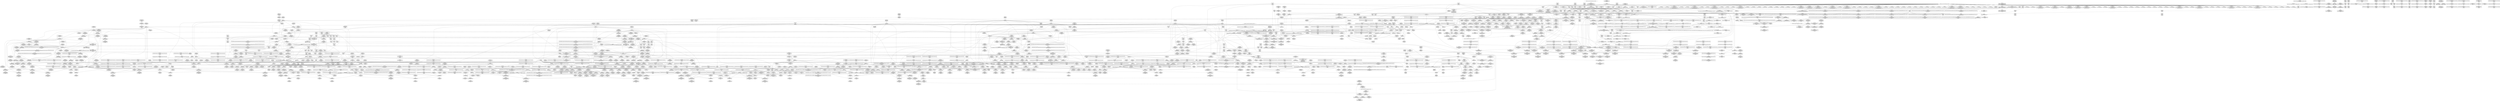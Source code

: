 digraph {
	CE0x5155790 [shape=record,shape=Mrecord,label="{CE0x5155790|i64*_getelementptr_inbounds_(_11_x_i64_,_11_x_i64_*___llvm_gcov_ctr132,_i64_0,_i64_8)|*Constant*}"]
	CE0x51819a0 [shape=record,shape=Mrecord,label="{CE0x51819a0|_call_void_mcount()_#3}"]
	CE0x5179f60 [shape=record,shape=Mrecord,label="{CE0x5179f60|current_sid:_sid|security/selinux/hooks.c,220|*SummSink*}"]
	CE0x5148ae0 [shape=record,shape=Mrecord,label="{CE0x5148ae0|rcu_read_lock:_land.lhs.true2|*SummSink*}"]
	CE0x5127fa0 [shape=record,shape=Mrecord,label="{CE0x5127fa0|_call_void___rcu_read_lock()_#10,_!dbg_!27710|include/linux/rcupdate.h,879}"]
	CE0x5110a40 [shape=record,shape=Mrecord,label="{CE0x5110a40|i64*_getelementptr_inbounds_(_11_x_i64_,_11_x_i64_*___llvm_gcov_ctr132,_i64_0,_i64_9)|*Constant*|*SummSource*}"]
	CE0x47e5120 [shape=record,shape=Mrecord,label="{CE0x47e5120|i32_0|*Constant*|*SummSink*}"]
	CE0x51d7900 [shape=record,shape=Mrecord,label="{CE0x51d7900|_call_void_mcount()_#3|*SummSource*}"]
	CE0x5137d50 [shape=record,shape=Mrecord,label="{CE0x5137d50|task_has_system:_tmp1|*SummSink*}"]
	CE0x510f1f0 [shape=record,shape=Mrecord,label="{CE0x510f1f0|task_sid:_call7|security/selinux/hooks.c,208}"]
	CE0x50e5540 [shape=record,shape=Mrecord,label="{CE0x50e5540|current_sid:_tmp1}"]
	CE0x50d0700 [shape=record,shape=Mrecord,label="{CE0x50d0700|task_has_system:_bb}"]
	CE0x51849d0 [shape=record,shape=Mrecord,label="{CE0x51849d0|__rcu_read_lock:_tmp|*SummSource*}"]
	CE0x50c2b00 [shape=record,shape=Mrecord,label="{CE0x50c2b00|get_current:_tmp|*SummSink*}"]
	CE0x515bb50 [shape=record,shape=Mrecord,label="{CE0x515bb50|rcu_read_unlock:_do.body}"]
	CE0x5186c80 [shape=record,shape=Mrecord,label="{CE0x5186c80|_call_void_mcount()_#3|*SummSink*}"]
	CE0x50cd0a0 [shape=record,shape=Mrecord,label="{CE0x50cd0a0|_call_void___llvm_gcov_indirect_counter_increment(i32*___llvm_gcov_global_state_pred307,_i64**_getelementptr_inbounds_(_5_x_i64*_,_5_x_i64*_*___llvm_gcda_edge_table306,_i64_0,_i64_0)),_!dbg_!27725|security/selinux/hooks.c,5216}"]
	CE0x50f7930 [shape=record,shape=Mrecord,label="{CE0x50f7930|__rcu_read_lock:_do.body}"]
	CE0x50cf7b0 [shape=record,shape=Mrecord,label="{CE0x50cf7b0|_ret_%struct.task_struct*_%tmp4,_!dbg_!27714|./arch/x86/include/asm/current.h,14|*SummSource*}"]
	CE0x51828f0 [shape=record,shape=Mrecord,label="{CE0x51828f0|rcu_read_unlock:_tmp3}"]
	CE0x512bce0 [shape=record,shape=Mrecord,label="{CE0x512bce0|i64_3|*Constant*}"]
	CE0x5121a60 [shape=record,shape=Mrecord,label="{CE0x5121a60|_ret_void,_!dbg_!27717|include/linux/rcupdate.h,419}"]
	CE0x50eaac0 [shape=record,shape=Mrecord,label="{CE0x50eaac0|selinux_msg_queue_msgctl:_tmp8|security/selinux/hooks.c,5213}"]
	CE0x50b45d0 [shape=record,shape=Mrecord,label="{CE0x50b45d0|get_current:_tmp4|./arch/x86/include/asm/current.h,14}"]
	CE0x5118640 [shape=record,shape=Mrecord,label="{CE0x5118640|__preempt_count_add:_entry|*SummSource*}"]
	CE0x5139d60 [shape=record,shape=Mrecord,label="{CE0x5139d60|current_sid:_do.body|*SummSink*}"]
	CE0x5138a90 [shape=record,shape=Mrecord,label="{CE0x5138a90|ipc_has_perm:_tmp2|*SummSource*}"]
	CE0x5149210 [shape=record,shape=Mrecord,label="{CE0x5149210|current_sid:_if.then|*SummSink*}"]
	CE0x51f2830 [shape=record,shape=Mrecord,label="{CE0x51f2830|rcu_lock_release:_tmp2}"]
	CE0x5118a50 [shape=record,shape=Mrecord,label="{CE0x5118a50|i64*_getelementptr_inbounds_(_11_x_i64_,_11_x_i64_*___llvm_gcov_ctr132,_i64_0,_i64_1)|*Constant*|*SummSink*}"]
	CE0x51f4900 [shape=record,shape=Mrecord,label="{CE0x51f4900|i32_0|*Constant*}"]
	CE0x5144fc0 [shape=record,shape=Mrecord,label="{CE0x5144fc0|task_sid:_tmp}"]
	CE0x5184c70 [shape=record,shape=Mrecord,label="{CE0x5184c70|_call_void_rcu_lock_acquire(%struct.lockdep_map*_rcu_lock_map)_#10,_!dbg_!27711|include/linux/rcupdate.h,881|*SummSource*}"]
	CE0x50c99a0 [shape=record,shape=Mrecord,label="{CE0x50c99a0|selinux_msg_queue_msgctl:_tmp7|security/selinux/hooks.c,5210|*SummSink*}"]
	CE0x51681c0 [shape=record,shape=Mrecord,label="{CE0x51681c0|GLOBAL:___rcu_read_lock|*Constant*}"]
	CE0x5208f30 [shape=record,shape=Mrecord,label="{CE0x5208f30|void_(i32*,_i32,_i32*)*_asm_addl_$1,_%gs:$0_,_*m,ri,*m,_dirflag_,_fpsr_,_flags_|*SummSource*}"]
	CE0x51442c0 [shape=record,shape=Mrecord,label="{CE0x51442c0|get_current:_tmp3}"]
	CE0x50c91e0 [shape=record,shape=Mrecord,label="{CE0x50c91e0|task_has_system:_call|security/selinux/hooks.c,1592}"]
	CE0x513b010 [shape=record,shape=Mrecord,label="{CE0x513b010|COLLAPSED:_GCMRE___llvm_gcov_ctr294_internal_global_2_x_i64_zeroinitializer:_elem_0:default:}"]
	CE0x5181620 [shape=record,shape=Mrecord,label="{CE0x5181620|__rcu_read_lock:_entry|*SummSource*}"]
	CE0x50cb780 [shape=record,shape=Mrecord,label="{CE0x50cb780|avc_has_perm:_tsid|Function::avc_has_perm&Arg::tsid::|*SummSource*}"]
	CE0x5137250 [shape=record,shape=Mrecord,label="{CE0x5137250|task_sid:_tmp13|security/selinux/hooks.c,208|*SummSink*}"]
	CE0x50dfcb0 [shape=record,shape=Mrecord,label="{CE0x50dfcb0|i32_8|*Constant*}"]
	CE0x5146560 [shape=record,shape=Mrecord,label="{CE0x5146560|task_sid:_do.body|*SummSink*}"]
	CE0x513a350 [shape=record,shape=Mrecord,label="{CE0x513a350|i64*_getelementptr_inbounds_(_2_x_i64_,_2_x_i64_*___llvm_gcov_ctr131,_i64_0,_i64_1)|*Constant*}"]
	CE0x511d650 [shape=record,shape=Mrecord,label="{CE0x511d650|_ret_void,_!dbg_!27735|include/linux/rcupdate.h,884|*SummSource*}"]
	CE0x511d200 [shape=record,shape=Mrecord,label="{CE0x511d200|ipc_has_perm:_tmp6|*LoadInst*|security/selinux/hooks.c,5134|*SummSink*}"]
	CE0x51ef530 [shape=record,shape=Mrecord,label="{CE0x51ef530|rcu_lock_acquire:_tmp7}"]
	CE0x51191a0 [shape=record,shape=Mrecord,label="{CE0x51191a0|rcu_read_unlock:_tmp7|include/linux/rcupdate.h,933|*SummSource*}"]
	CE0x515a9e0 [shape=record,shape=Mrecord,label="{CE0x515a9e0|rcu_lock_acquire:_tmp1|*SummSink*}"]
	CE0x5179940 [shape=record,shape=Mrecord,label="{CE0x5179940|get_current:_entry}"]
	CE0x51eff10 [shape=record,shape=Mrecord,label="{CE0x51eff10|rcu_lock_release:_bb|*SummSource*}"]
	CE0x50d29f0 [shape=record,shape=Mrecord,label="{CE0x50d29f0|__llvm_gcov_indirect_counter_increment:_entry}"]
	CE0x50ddb30 [shape=record,shape=Mrecord,label="{CE0x50ddb30|i64**_getelementptr_inbounds_(_5_x_i64*_,_5_x_i64*_*___llvm_gcda_edge_table306,_i64_0,_i64_0)|*Constant*|*SummSource*}"]
	CE0x510f310 [shape=record,shape=Mrecord,label="{CE0x510f310|i32_(i32,_i32,_i16,_i32,_%struct.common_audit_data*)*_bitcast_(i32_(i32,_i32,_i16,_i32,_%struct.common_audit_data.495*)*_avc_has_perm_to_i32_(i32,_i32,_i16,_i32,_%struct.common_audit_data*)*)|*Constant*}"]
	CE0x51084f0 [shape=record,shape=Mrecord,label="{CE0x51084f0|80:_i32,_112:_i8*,_:_CRE_112,120_|*MultipleSource*|Function::selinux_msg_queue_msgctl&Arg::msq::|security/selinux/hooks.c,5219}"]
	CE0x50b6c70 [shape=record,shape=Mrecord,label="{CE0x50b6c70|_call_void___llvm_gcov_indirect_counter_increment(i32*___llvm_gcov_global_state_pred307,_i64**_getelementptr_inbounds_(_5_x_i64*_,_5_x_i64*_*___llvm_gcda_edge_table306,_i64_0,_i64_3)),_!dbg_!27721|security/selinux/hooks.c,5210}"]
	CE0x511b0f0 [shape=record,shape=Mrecord,label="{CE0x511b0f0|_ret_void,_!dbg_!27719|./arch/x86/include/asm/preempt.h,73}"]
	CE0x511cd60 [shape=record,shape=Mrecord,label="{CE0x511cd60|ipc_has_perm:_key|security/selinux/hooks.c,5134|*SummSink*}"]
	CE0x51152c0 [shape=record,shape=Mrecord,label="{CE0x51152c0|_call_void___preempt_count_add(i32_1)_#10,_!dbg_!27711|include/linux/rcupdate.h,239|*SummSink*}"]
	CE0x50c1750 [shape=record,shape=Mrecord,label="{CE0x50c1750|i64*_getelementptr_inbounds_(_2_x_i64_,_2_x_i64_*___llvm_gcov_ctr98,_i64_0,_i64_1)|*Constant*|*SummSource*}"]
	CE0x5106420 [shape=record,shape=Mrecord,label="{CE0x5106420|80:_i32,_112:_i8*,_:_CRE_59,60_}"]
	CE0x516f250 [shape=record,shape=Mrecord,label="{CE0x516f250|cred_sid:_tmp|*SummSource*}"]
	CE0x50d9f70 [shape=record,shape=Mrecord,label="{CE0x50d9f70|_call_void_mcount()_#3|*SummSink*}"]
	CE0x5152040 [shape=record,shape=Mrecord,label="{CE0x5152040|rcu_read_lock:_tmp22|include/linux/rcupdate.h,884|*SummSink*}"]
	CE0x50e9cd0 [shape=record,shape=Mrecord,label="{CE0x50e9cd0|task_sid:_tmp11|security/selinux/hooks.c,208|*SummSink*}"]
	CE0x514eaa0 [shape=record,shape=Mrecord,label="{CE0x514eaa0|i8*_getelementptr_inbounds_(_42_x_i8_,_42_x_i8_*_.str46,_i32_0,_i32_0)|*Constant*|*SummSink*}"]
	CE0x51d4780 [shape=record,shape=Mrecord,label="{CE0x51d4780|rcu_lock_release:_tmp|*SummSink*}"]
	CE0x516c820 [shape=record,shape=Mrecord,label="{CE0x516c820|GLOBAL:_rcu_lock_map|Global_var:rcu_lock_map|*SummSource*}"]
	CE0x514e110 [shape=record,shape=Mrecord,label="{CE0x514e110|i32_883|*Constant*|*SummSource*}"]
	CE0x5116a80 [shape=record,shape=Mrecord,label="{CE0x5116a80|rcu_lock_acquire:_indirectgoto}"]
	CE0x511be30 [shape=record,shape=Mrecord,label="{CE0x511be30|_call_void_lock_acquire(%struct.lockdep_map*_%map,_i32_0,_i32_0,_i32_2,_i32_0,_%struct.lockdep_map*_null,_i64_ptrtoint_(i8*_blockaddress(_rcu_lock_acquire,_%__here)_to_i64))_#10,_!dbg_!27716|include/linux/rcupdate.h,418|*SummSource*}"]
	CE0x50c3c00 [shape=record,shape=Mrecord,label="{CE0x50c3c00|selinux_msg_queue_msgctl:_tmp7|security/selinux/hooks.c,5210|*SummSource*}"]
	CE0x5175700 [shape=record,shape=Mrecord,label="{CE0x5175700|current_sid:_sid|security/selinux/hooks.c,220}"]
	CE0x50e7980 [shape=record,shape=Mrecord,label="{CE0x50e7980|task_sid:_bb|*SummSource*}"]
	CE0x51896f0 [shape=record,shape=Mrecord,label="{CE0x51896f0|rcu_read_lock:_tmp12|include/linux/rcupdate.h,882}"]
	CE0x51f8590 [shape=record,shape=Mrecord,label="{CE0x51f8590|__preempt_count_sub:_tmp1}"]
	CE0x516cb10 [shape=record,shape=Mrecord,label="{CE0x516cb10|current_sid:_land.lhs.true|*SummSink*}"]
	CE0x50ab6d0 [shape=record,shape=Mrecord,label="{CE0x50ab6d0|__llvm_gcov_indirect_counter_increment:_bb|*SummSource*}"]
	CE0x5110090 [shape=record,shape=Mrecord,label="{CE0x5110090|i32_934|*Constant*|*SummSink*}"]
	CE0x51f11b0 [shape=record,shape=Mrecord,label="{CE0x51f11b0|i64*_getelementptr_inbounds_(_4_x_i64_,_4_x_i64_*___llvm_gcov_ctr128,_i64_0,_i64_0)|*Constant*|*SummSink*}"]
	CE0x5164c00 [shape=record,shape=Mrecord,label="{CE0x5164c00|rcu_lock_release:_tmp5|include/linux/rcupdate.h,423}"]
	CE0x51e76c0 [shape=record,shape=Mrecord,label="{CE0x51e76c0|__rcu_read_lock:_tmp3|*SummSource*}"]
	CE0x50c2dc0 [shape=record,shape=Mrecord,label="{CE0x50c2dc0|task_has_system:_tmp3|*SummSource*}"]
	CE0x517b3b0 [shape=record,shape=Mrecord,label="{CE0x517b3b0|COLLAPSED:_CMRE:_elem_0::|security/selinux/hooks.c,218}"]
	CE0x51815b0 [shape=record,shape=Mrecord,label="{CE0x51815b0|GLOBAL:___rcu_read_lock|*Constant*|*SummSource*}"]
	CE0x515c5f0 [shape=record,shape=Mrecord,label="{CE0x515c5f0|i64*_getelementptr_inbounds_(_13_x_i64_,_13_x_i64_*___llvm_gcov_ctr126,_i64_0,_i64_9)|*Constant*|*SummSink*}"]
	CE0x511d540 [shape=record,shape=Mrecord,label="{CE0x511d540|_ret_void,_!dbg_!27735|include/linux/rcupdate.h,884}"]
	CE0x62cbb80 [shape=record,shape=Mrecord,label="{CE0x62cbb80|GLOBAL:___llvm_gcov_global_state_pred307|Global_var:__llvm_gcov_global_state_pred307}"]
	CE0x51dc820 [shape=record,shape=Mrecord,label="{CE0x51dc820|__preempt_count_add:_tmp5|./arch/x86/include/asm/preempt.h,72|*SummSink*}"]
	CE0x51215e0 [shape=record,shape=Mrecord,label="{CE0x51215e0|cred_sid:_sid|security/selinux/hooks.c,197|*SummSource*}"]
	CE0x512b120 [shape=record,shape=Mrecord,label="{CE0x512b120|GLOBAL:___llvm_gcov_ctr125|Global_var:__llvm_gcov_ctr125|*SummSource*}"]
	CE0x50cff20 [shape=record,shape=Mrecord,label="{CE0x50cff20|i64**_getelementptr_inbounds_(_5_x_i64*_,_5_x_i64*_*___llvm_gcda_edge_table306,_i64_0,_i64_1)|*Constant*|*SummSink*}"]
	CE0x514f790 [shape=record,shape=Mrecord,label="{CE0x514f790|rcu_read_lock:_tmp17|include/linux/rcupdate.h,882|*SummSink*}"]
	CE0x50ad2a0 [shape=record,shape=Mrecord,label="{CE0x50ad2a0|i64**_getelementptr_inbounds_(_5_x_i64*_,_5_x_i64*_*___llvm_gcda_edge_table306,_i64_0,_i64_2)|*Constant*|*SummSource*}"]
	CE0x515ad50 [shape=record,shape=Mrecord,label="{CE0x515ad50|rcu_read_unlock:_tmp15|include/linux/rcupdate.h,933|*SummSource*}"]
	CE0x50dfe60 [shape=record,shape=Mrecord,label="{CE0x50dfe60|selinux_msg_queue_msgctl:_perms.0}"]
	CE0x51f78b0 [shape=record,shape=Mrecord,label="{CE0x51f78b0|rcu_lock_acquire:_tmp}"]
	CE0x5153170 [shape=record,shape=Mrecord,label="{CE0x5153170|i64*_getelementptr_inbounds_(_4_x_i64_,_4_x_i64_*___llvm_gcov_ctr128,_i64_0,_i64_3)|*Constant*|*SummSource*}"]
	CE0x5165690 [shape=record,shape=Mrecord,label="{CE0x5165690|rcu_lock_release:___here}"]
	CE0x51dff10 [shape=record,shape=Mrecord,label="{CE0x51dff10|i64*_getelementptr_inbounds_(_4_x_i64_,_4_x_i64_*___llvm_gcov_ctr134,_i64_0,_i64_3)|*Constant*|*SummSink*}"]
	CE0x5184ce0 [shape=record,shape=Mrecord,label="{CE0x5184ce0|_call_void_rcu_lock_acquire(%struct.lockdep_map*_rcu_lock_map)_#10,_!dbg_!27711|include/linux/rcupdate.h,881|*SummSink*}"]
	CE0x5177ba0 [shape=record,shape=Mrecord,label="{CE0x5177ba0|current_sid:_tmp18|security/selinux/hooks.c,218|*SummSource*}"]
	CE0x50dc350 [shape=record,shape=Mrecord,label="{CE0x50dc350|rcu_read_unlock:_tmp18|include/linux/rcupdate.h,933}"]
	CE0x50cf870 [shape=record,shape=Mrecord,label="{CE0x50cf870|selinux_msg_queue_msgctl:_sw.bb}"]
	CE0x50c5b10 [shape=record,shape=Mrecord,label="{CE0x50c5b10|_ret_void|*SummSink*}"]
	CE0x5136710 [shape=record,shape=Mrecord,label="{CE0x5136710|GLOBAL:_rcu_lock_release|*Constant*|*SummSink*}"]
	CE0x5104790 [shape=record,shape=Mrecord,label="{CE0x5104790|80:_i32,_112:_i8*,_:_CRE_42,43_}"]
	CE0x5151f60 [shape=record,shape=Mrecord,label="{CE0x5151f60|i64*_getelementptr_inbounds_(_11_x_i64_,_11_x_i64_*___llvm_gcov_ctr127,_i64_0,_i64_10)|*Constant*|*SummSink*}"]
	CE0x50bb560 [shape=record,shape=Mrecord,label="{CE0x50bb560|task_has_system:_call|security/selinux/hooks.c,1592|*SummSource*}"]
	CE0x518bbd0 [shape=record,shape=Mrecord,label="{CE0x518bbd0|rcu_read_unlock:_land.lhs.true|*SummSource*}"]
	CE0x51352e0 [shape=record,shape=Mrecord,label="{CE0x51352e0|rcu_read_unlock:_tmp22|include/linux/rcupdate.h,935|*SummSink*}"]
	CE0x5157fd0 [shape=record,shape=Mrecord,label="{CE0x5157fd0|i64*_getelementptr_inbounds_(_11_x_i64_,_11_x_i64_*___llvm_gcov_ctr132,_i64_0,_i64_0)|*Constant*}"]
	CE0x51f72f0 [shape=record,shape=Mrecord,label="{CE0x51f72f0|i64*_getelementptr_inbounds_(_4_x_i64_,_4_x_i64_*___llvm_gcov_ctr133,_i64_0,_i64_1)|*Constant*|*SummSink*}"]
	CE0x51d58a0 [shape=record,shape=Mrecord,label="{CE0x51d58a0|_call_void_mcount()_#3|*SummSink*}"]
	CE0x52096d0 [shape=record,shape=Mrecord,label="{CE0x52096d0|__preempt_count_sub:_tmp3}"]
	CE0x5116420 [shape=record,shape=Mrecord,label="{CE0x5116420|rcu_read_unlock:_bb}"]
	CE0x516de10 [shape=record,shape=Mrecord,label="{CE0x516de10|current_sid:_land.lhs.true2|*SummSink*}"]
	CE0x520beb0 [shape=record,shape=Mrecord,label="{CE0x520beb0|__preempt_count_sub:_tmp4|./arch/x86/include/asm/preempt.h,77}"]
	CE0x510c7d0 [shape=record,shape=Mrecord,label="{CE0x510c7d0|ipc_has_perm:_perms|Function::ipc_has_perm&Arg::perms::|*SummSource*}"]
	CE0x5189e60 [shape=record,shape=Mrecord,label="{CE0x5189e60|rcu_read_lock:_call3|include/linux/rcupdate.h,882|*SummSource*}"]
	CE0x50c0310 [shape=record,shape=Mrecord,label="{CE0x50c0310|i64*_getelementptr_inbounds_(_15_x_i64_,_15_x_i64_*___llvm_gcov_ctr305,_i64_0,_i64_0)|*Constant*}"]
	CE0x51252c0 [shape=record,shape=Mrecord,label="{CE0x51252c0|task_sid:_tmp8|security/selinux/hooks.c,208}"]
	CE0x5168b00 [shape=record,shape=Mrecord,label="{CE0x5168b00|current_sid:_tmp13|security/selinux/hooks.c,218}"]
	CE0x5170690 [shape=record,shape=Mrecord,label="{CE0x5170690|current_sid:_tmp8|security/selinux/hooks.c,218}"]
	CE0x51883a0 [shape=record,shape=Mrecord,label="{CE0x51883a0|i64_4|*Constant*}"]
	CE0x50dbe40 [shape=record,shape=Mrecord,label="{CE0x50dbe40|rcu_read_unlock:_tmp17|include/linux/rcupdate.h,933}"]
	CE0x51174d0 [shape=record,shape=Mrecord,label="{CE0x51174d0|i64*_getelementptr_inbounds_(_4_x_i64_,_4_x_i64_*___llvm_gcov_ctr129,_i64_0,_i64_3)|*Constant*}"]
	CE0x5108fd0 [shape=record,shape=Mrecord,label="{CE0x5108fd0|80:_i32,_112:_i8*,_:_CRE_160,168_|*MultipleSource*|Function::selinux_msg_queue_msgctl&Arg::msq::|security/selinux/hooks.c,5219}"]
	CE0x514fda0 [shape=record,shape=Mrecord,label="{CE0x514fda0|rcu_read_lock:_tmp18|include/linux/rcupdate.h,882|*SummSource*}"]
	CE0x510c760 [shape=record,shape=Mrecord,label="{CE0x510c760|_ret_i32_%call2,_!dbg_!27728|security/selinux/hooks.c,5136}"]
	CE0x51d4560 [shape=record,shape=Mrecord,label="{CE0x51d4560|i64*_getelementptr_inbounds_(_4_x_i64_,_4_x_i64_*___llvm_gcov_ctr134,_i64_0,_i64_3)|*Constant*}"]
	CE0x512f320 [shape=record,shape=Mrecord,label="{CE0x512f320|GLOBAL:___llvm_gcov_ctr127|Global_var:__llvm_gcov_ctr127|*SummSink*}"]
	CE0x50c2cf0 [shape=record,shape=Mrecord,label="{CE0x50c2cf0|task_has_system:_tmp3}"]
	CE0x50ea370 [shape=record,shape=Mrecord,label="{CE0x50ea370|_call_void___llvm_gcov_indirect_counter_increment(i32*___llvm_gcov_global_state_pred307,_i64**_getelementptr_inbounds_(_5_x_i64*_,_5_x_i64*_*___llvm_gcda_edge_table306,_i64_0,_i64_4)),_!dbg_!27723|security/selinux/hooks.c,5213}"]
	CE0x50e4e70 [shape=record,shape=Mrecord,label="{CE0x50e4e70|_call_void_mcount()_#3}"]
	CE0x50d8760 [shape=record,shape=Mrecord,label="{CE0x50d8760|selinux_msg_queue_msgctl:_call1|security/selinux/hooks.c,5204}"]
	CE0x5173950 [shape=record,shape=Mrecord,label="{CE0x5173950|i8*_getelementptr_inbounds_(_25_x_i8_,_25_x_i8_*_.str3,_i32_0,_i32_0)|*Constant*}"]
	CE0x5118750 [shape=record,shape=Mrecord,label="{CE0x5118750|__preempt_count_add:_entry|*SummSink*}"]
	CE0x5123e70 [shape=record,shape=Mrecord,label="{CE0x5123e70|task_sid:_do.end}"]
	CE0x511d870 [shape=record,shape=Mrecord,label="{CE0x511d870|cred_sid:_tmp2|*SummSource*}"]
	CE0x50cbb50 [shape=record,shape=Mrecord,label="{CE0x50cbb50|i16_3|*Constant*|*SummSource*}"]
	CE0x516d670 [shape=record,shape=Mrecord,label="{CE0x516d670|i64*_getelementptr_inbounds_(_11_x_i64_,_11_x_i64_*___llvm_gcov_ctr125,_i64_0,_i64_6)|*Constant*}"]
	CE0x50d7f90 [shape=record,shape=Mrecord,label="{CE0x50d7f90|i32_3|*Constant*|*SummSource*}"]
	CE0x51d41b0 [shape=record,shape=Mrecord,label="{CE0x51d41b0|i64*_getelementptr_inbounds_(_4_x_i64_,_4_x_i64_*___llvm_gcov_ctr134,_i64_0,_i64_3)|*Constant*|*SummSource*}"]
	CE0x50c3630 [shape=record,shape=Mrecord,label="{CE0x50c3630|selinux_msg_queue_msgctl:_tmp7|security/selinux/hooks.c,5210}"]
	CE0x50e0800 [shape=record,shape=Mrecord,label="{CE0x50e0800|i64*_getelementptr_inbounds_(_15_x_i64_,_15_x_i64_*___llvm_gcov_ctr305,_i64_0,_i64_13)|*Constant*|*SummSink*}"]
	CE0x51f46f0 [shape=record,shape=Mrecord,label="{CE0x51f46f0|GLOBAL:_lock_acquire|*Constant*|*SummSink*}"]
	CE0x50c08d0 [shape=record,shape=Mrecord,label="{CE0x50c08d0|GLOBAL:_task_has_system|*Constant*|*SummSink*}"]
	CE0x513fa80 [shape=record,shape=Mrecord,label="{CE0x513fa80|i64*_getelementptr_inbounds_(_11_x_i64_,_11_x_i64_*___llvm_gcov_ctr127,_i64_0,_i64_1)|*Constant*}"]
	CE0x50b4980 [shape=record,shape=Mrecord,label="{CE0x50b4980|i64*_getelementptr_inbounds_(_15_x_i64_,_15_x_i64_*___llvm_gcov_ctr305,_i64_0,_i64_9)|*Constant*|*SummSource*}"]
	CE0x50bbab0 [shape=record,shape=Mrecord,label="{CE0x50bbab0|GLOBAL:_task_sid|*Constant*|*SummSource*}"]
	CE0x5109390 [shape=record,shape=Mrecord,label="{CE0x5109390|80:_i32,_112:_i8*,_:_CRE_172,176_|*MultipleSource*|Function::selinux_msg_queue_msgctl&Arg::msq::|security/selinux/hooks.c,5219}"]
	CE0x516a170 [shape=record,shape=Mrecord,label="{CE0x516a170|cred_sid:_tmp4|*LoadInst*|security/selinux/hooks.c,196}"]
	CE0x512f5c0 [shape=record,shape=Mrecord,label="{CE0x512f5c0|task_sid:_tmp14|security/selinux/hooks.c,208|*SummSink*}"]
	CE0x5152800 [shape=record,shape=Mrecord,label="{CE0x5152800|rcu_read_lock:_tmp22|include/linux/rcupdate.h,884|*SummSource*}"]
	CE0x50e5980 [shape=record,shape=Mrecord,label="{CE0x50e5980|task_sid:_tobool|security/selinux/hooks.c,208|*SummSource*}"]
	CE0x5108310 [shape=record,shape=Mrecord,label="{CE0x5108310|80:_i32,_112:_i8*,_:_CRE_104,112_|*MultipleSource*|Function::selinux_msg_queue_msgctl&Arg::msq::|security/selinux/hooks.c,5219}"]
	"CONST[source:1(input),value:2(dynamic)][purpose:{operation}]"
	CE0x5114de0 [shape=record,shape=Mrecord,label="{CE0x5114de0|rcu_read_unlock:_tmp16|include/linux/rcupdate.h,933|*SummSink*}"]
	CE0x5144360 [shape=record,shape=Mrecord,label="{CE0x5144360|get_current:_tmp3|*SummSource*}"]
	CE0x51e8de0 [shape=record,shape=Mrecord,label="{CE0x51e8de0|__preempt_count_sub:_do.end|*SummSource*}"]
	CE0x6b94930 [shape=record,shape=Mrecord,label="{CE0x6b94930|selinux_msg_queue_msgctl:_tmp|*SummSink*}"]
	CE0x51374e0 [shape=record,shape=Mrecord,label="{CE0x51374e0|task_sid:_call3|security/selinux/hooks.c,208}"]
	CE0x51e7560 [shape=record,shape=Mrecord,label="{CE0x51e7560|i64*_getelementptr_inbounds_(_4_x_i64_,_4_x_i64_*___llvm_gcov_ctr128,_i64_0,_i64_2)|*Constant*}"]
	CE0x510aae0 [shape=record,shape=Mrecord,label="{CE0x510aae0|selinux_msg_queue_msgctl:_tmp14|security/selinux/hooks.c,5221}"]
	CE0x5164a80 [shape=record,shape=Mrecord,label="{CE0x5164a80|_call_void_lock_release(%struct.lockdep_map*_%map,_i32_1,_i64_ptrtoint_(i8*_blockaddress(_rcu_lock_release,_%__here)_to_i64))_#10,_!dbg_!27716|include/linux/rcupdate.h,423}"]
	CE0x5151120 [shape=record,shape=Mrecord,label="{CE0x5151120|rcu_read_lock:_tmp21|include/linux/rcupdate.h,884|*SummSource*}"]
	CE0x5166990 [shape=record,shape=Mrecord,label="{CE0x5166990|_ret_i32_%tmp6,_!dbg_!27716|security/selinux/hooks.c,197|*SummSink*}"]
	CE0x50bb400 [shape=record,shape=Mrecord,label="{CE0x50bb400|__llvm_gcov_indirect_counter_increment:_counters|Function::__llvm_gcov_indirect_counter_increment&Arg::counters::|*SummSource*}"]
	CE0x51f5d80 [shape=record,shape=Mrecord,label="{CE0x51f5d80|i64_ptrtoint_(i8*_blockaddress(_rcu_lock_release,_%__here)_to_i64)|*Constant*|*SummSource*}"]
	CE0x516d890 [shape=record,shape=Mrecord,label="{CE0x516d890|i64*_getelementptr_inbounds_(_4_x_i64_,_4_x_i64_*___llvm_gcov_ctr128,_i64_0,_i64_2)|*Constant*|*SummSource*}"]
	CE0x51d1110 [shape=record,shape=Mrecord,label="{CE0x51d1110|__rcu_read_unlock:_do.body}"]
	CE0x50b6e30 [shape=record,shape=Mrecord,label="{CE0x50b6e30|_call_void___llvm_gcov_indirect_counter_increment(i32*___llvm_gcov_global_state_pred307,_i64**_getelementptr_inbounds_(_5_x_i64*_,_5_x_i64*_*___llvm_gcda_edge_table306,_i64_0,_i64_3)),_!dbg_!27721|security/selinux/hooks.c,5210|*SummSource*}"]
	"CONST[source:2(external),value:2(dynamic)][purpose:{subject}]"
	CE0x511fd10 [shape=record,shape=Mrecord,label="{CE0x511fd10|ipc_has_perm:_ad|security/selinux/hooks.c, 5128|*SummSource*}"]
	CE0x5179d30 [shape=record,shape=Mrecord,label="{CE0x5179d30|i32_78|*Constant*|*SummSource*}"]
	CE0x51794a0 [shape=record,shape=Mrecord,label="{CE0x51794a0|current_sid:_call4|security/selinux/hooks.c,218|*SummSink*}"]
	CE0x5103ce0 [shape=record,shape=Mrecord,label="{CE0x5103ce0|80:_i32,_112:_i8*,_:_CRE_33,34_}"]
	CE0x51e9270 [shape=record,shape=Mrecord,label="{CE0x51e9270|__preempt_count_sub:_bb|*SummSink*}"]
	CE0x513dbe0 [shape=record,shape=Mrecord,label="{CE0x513dbe0|ipc_has_perm:_call2|security/selinux/hooks.c,5136}"]
	CE0x516f630 [shape=record,shape=Mrecord,label="{CE0x516f630|GLOBAL:_current_sid.__warned|Global_var:current_sid.__warned|*SummSink*}"]
	CE0x5129510 [shape=record,shape=Mrecord,label="{CE0x5129510|i64_2|*Constant*}"]
	CE0x51472a0 [shape=record,shape=Mrecord,label="{CE0x51472a0|i64*_getelementptr_inbounds_(_11_x_i64_,_11_x_i64_*___llvm_gcov_ctr125,_i64_0,_i64_0)|*Constant*|*SummSource*}"]
	CE0x51f60c0 [shape=record,shape=Mrecord,label="{CE0x51f60c0|i64_ptrtoint_(i8*_blockaddress(_rcu_lock_release,_%__here)_to_i64)|*Constant*|*SummSink*}"]
	CE0x5189990 [shape=record,shape=Mrecord,label="{CE0x5189990|rcu_read_lock:_tmp12|include/linux/rcupdate.h,882|*SummSink*}"]
	CE0x50df840 [shape=record,shape=Mrecord,label="{CE0x50df840|i32_68|*Constant*|*SummSource*}"]
	CE0x5181370 [shape=record,shape=Mrecord,label="{CE0x5181370|rcu_read_unlock:_if.end|*SummSink*}"]
	CE0x520c990 [shape=record,shape=Mrecord,label="{CE0x520c990|__preempt_count_sub:_bb|*SummSource*}"]
	CE0x51422e0 [shape=record,shape=Mrecord,label="{CE0x51422e0|i64_6|*Constant*}"]
	CE0x510d630 [shape=record,shape=Mrecord,label="{CE0x510d630|_ret_i32_%retval.0,_!dbg_!27731|security/selinux/hooks.c,5221|*SummSink*}"]
	CE0x51078f0 [shape=record,shape=Mrecord,label="{CE0x51078f0|80:_i32,_112:_i8*,_:_CRE_84,88_|*MultipleSource*|Function::selinux_msg_queue_msgctl&Arg::msq::|security/selinux/hooks.c,5219}"]
	CE0x5125990 [shape=record,shape=Mrecord,label="{CE0x5125990|task_sid:_tmp17|security/selinux/hooks.c,208|*SummSink*}"]
	CE0x50cc690 [shape=record,shape=Mrecord,label="{CE0x50cc690|selinux_msg_queue_msgctl:_tmp9|security/selinux/hooks.c,5213}"]
	CE0x50cf9a0 [shape=record,shape=Mrecord,label="{CE0x50cf9a0|task_has_system:_tmp}"]
	CE0x5137b40 [shape=record,shape=Mrecord,label="{CE0x5137b40|task_has_system:_tmp1}"]
	CE0x5119a70 [shape=record,shape=Mrecord,label="{CE0x5119a70|rcu_read_unlock:_tmp|*SummSource*}"]
	CE0x5106090 [shape=record,shape=Mrecord,label="{CE0x5106090|80:_i32,_112:_i8*,_:_CRE_56,57_}"]
	CE0x5156720 [shape=record,shape=Mrecord,label="{CE0x5156720|rcu_read_unlock:_tmp9|include/linux/rcupdate.h,933}"]
	CE0x50c9790 [shape=record,shape=Mrecord,label="{CE0x50c9790|i64*_getelementptr_inbounds_(_15_x_i64_,_15_x_i64_*___llvm_gcov_ctr305,_i64_0,_i64_10)|*Constant*|*SummSource*}"]
	CE0x5223d20 [shape=record,shape=Mrecord,label="{CE0x5223d20|__preempt_count_add:_tmp|*SummSource*}"]
	CE0x5181250 [shape=record,shape=Mrecord,label="{CE0x5181250|rcu_read_unlock:_if.end|*SummSource*}"]
	CE0x51cd0f0 [shape=record,shape=Mrecord,label="{CE0x51cd0f0|GLOBAL:___rcu_read_unlock|*Constant*|*SummSink*}"]
	CE0x512d9f0 [shape=record,shape=Mrecord,label="{CE0x512d9f0|task_sid:_tmp10|security/selinux/hooks.c,208}"]
	CE0x51ef990 [shape=record,shape=Mrecord,label="{CE0x51ef990|i8*_undef|*Constant*|*SummSource*}"]
	CE0x50c57d0 [shape=record,shape=Mrecord,label="{CE0x50c57d0|_ret_void|*SummSource*}"]
	CE0x5132d90 [shape=record,shape=Mrecord,label="{CE0x5132d90|ipc_has_perm:_tmp5|security/selinux/hooks.c,5131|*SummSink*}"]
	CE0x515a290 [shape=record,shape=Mrecord,label="{CE0x515a290|void_(i32*,_i32,_i32*)*_asm_addl_$1,_%gs:$0_,_*m,ri,*m,_dirflag_,_fpsr_,_flags_}"]
	CE0x513ca90 [shape=record,shape=Mrecord,label="{CE0x513ca90|0:_i16,_4:_i32,_:_CRE_0,2_|*MultipleSource*|*LoadInst*|security/selinux/hooks.c,5131|security/selinux/hooks.c,5131|security/selinux/hooks.c,5136}"]
	CE0x514ea30 [shape=record,shape=Mrecord,label="{CE0x514ea30|i8*_getelementptr_inbounds_(_42_x_i8_,_42_x_i8_*_.str46,_i32_0,_i32_0)|*Constant*|*SummSource*}"]
	CE0x50e5af0 [shape=record,shape=Mrecord,label="{CE0x50e5af0|task_sid:_real_cred|security/selinux/hooks.c,208|*SummSource*}"]
	CE0x50c7290 [shape=record,shape=Mrecord,label="{CE0x50c7290|selinux_msg_queue_msgctl:_sw.default|*SummSource*}"]
	CE0x5142770 [shape=record,shape=Mrecord,label="{CE0x5142770|i32_10|*Constant*}"]
	CE0x516f170 [shape=record,shape=Mrecord,label="{CE0x516f170|cred_sid:_tmp}"]
	CE0x5111d90 [shape=record,shape=Mrecord,label="{CE0x5111d90|i64*_getelementptr_inbounds_(_11_x_i64_,_11_x_i64_*___llvm_gcov_ctr132,_i64_0,_i64_10)|*Constant*}"]
	CE0x516da10 [shape=record,shape=Mrecord,label="{CE0x516da10|i64*_getelementptr_inbounds_(_4_x_i64_,_4_x_i64_*___llvm_gcov_ctr128,_i64_0,_i64_2)|*Constant*|*SummSink*}"]
	CE0x5142ad0 [shape=record,shape=Mrecord,label="{CE0x5142ad0|ipc_has_perm:_security|security/selinux/hooks.c,5131}"]
	CE0x5186140 [shape=record,shape=Mrecord,label="{CE0x5186140|rcu_read_unlock:_tmp8|include/linux/rcupdate.h,933|*SummSource*}"]
	CE0x51cd9e0 [shape=record,shape=Mrecord,label="{CE0x51cd9e0|_ret_void,_!dbg_!27717|include/linux/rcupdate.h,245|*SummSource*}"]
	CE0x51128f0 [shape=record,shape=Mrecord,label="{CE0x51128f0|task_sid:_tmp23|security/selinux/hooks.c,208|*SummSink*}"]
	CE0x51194f0 [shape=record,shape=Mrecord,label="{CE0x51194f0|__rcu_read_lock:_tmp7|include/linux/rcupdate.h,240|*SummSource*}"]
	CE0x51d7840 [shape=record,shape=Mrecord,label="{CE0x51d7840|_call_void_mcount()_#3}"]
	CE0x51f0eb0 [shape=record,shape=Mrecord,label="{CE0x51f0eb0|rcu_lock_release:_indirectgoto|*SummSink*}"]
	CE0x5177a20 [shape=record,shape=Mrecord,label="{CE0x5177a20|current_sid:_tmp18|security/selinux/hooks.c,218}"]
	CE0x51dced0 [shape=record,shape=Mrecord,label="{CE0x51dced0|__preempt_count_add:_tmp1|*SummSource*}"]
	CE0x5109750 [shape=record,shape=Mrecord,label="{CE0x5109750|80:_i32,_112:_i8*,_:_CRE_184,192_|*MultipleSource*|Function::selinux_msg_queue_msgctl&Arg::msq::|security/selinux/hooks.c,5219}"]
	CE0x516b710 [shape=record,shape=Mrecord,label="{CE0x516b710|GLOBAL:_rcu_read_lock.__warned|Global_var:rcu_read_lock.__warned|*SummSink*}"]
	CE0x50e2b40 [shape=record,shape=Mrecord,label="{CE0x50e2b40|80:_i32,_112:_i8*,_:_CRE_7,8_}"]
	CE0x511a600 [shape=record,shape=Mrecord,label="{CE0x511a600|rcu_read_unlock:_tmp12|include/linux/rcupdate.h,933|*SummSink*}"]
	CE0x50dfd20 [shape=record,shape=Mrecord,label="{CE0x50dfd20|i32_8|*Constant*|*SummSource*}"]
	CE0x513c3f0 [shape=record,shape=Mrecord,label="{CE0x513c3f0|ipc_has_perm:_sid1|security/selinux/hooks.c,5136}"]
	CE0x51d0cb0 [shape=record,shape=Mrecord,label="{CE0x51d0cb0|i64*_getelementptr_inbounds_(_4_x_i64_,_4_x_i64_*___llvm_gcov_ctr134,_i64_0,_i64_2)|*Constant*|*SummSink*}"]
	CE0x5167600 [shape=record,shape=Mrecord,label="{CE0x5167600|_ret_void,_!dbg_!27735|include/linux/rcupdate.h,938|*SummSink*}"]
	CE0x514a630 [shape=record,shape=Mrecord,label="{CE0x514a630|i8*_getelementptr_inbounds_(_25_x_i8_,_25_x_i8_*_.str3,_i32_0,_i32_0)|*Constant*}"]
	CE0x51d0fc0 [shape=record,shape=Mrecord,label="{CE0x51d0fc0|__preempt_count_add:_tmp3}"]
	CE0x510de30 [shape=record,shape=Mrecord,label="{CE0x510de30|i64*_getelementptr_inbounds_(_2_x_i64_,_2_x_i64_*___llvm_gcov_ctr98,_i64_0,_i64_0)|*Constant*}"]
	CE0x5148720 [shape=record,shape=Mrecord,label="{CE0x5148720|task_sid:_tobool1|security/selinux/hooks.c,208}"]
	CE0x516c470 [shape=record,shape=Mrecord,label="{CE0x516c470|current_sid:_tmp7|security/selinux/hooks.c,218|*SummSource*}"]
	CE0x51dbac0 [shape=record,shape=Mrecord,label="{CE0x51dbac0|__preempt_count_add:_tmp7|./arch/x86/include/asm/preempt.h,73}"]
	CE0x50acf40 [shape=record,shape=Mrecord,label="{CE0x50acf40|_call_void___llvm_gcov_indirect_counter_increment(i32*___llvm_gcov_global_state_pred307,_i64**_getelementptr_inbounds_(_5_x_i64*_,_5_x_i64*_*___llvm_gcda_edge_table306,_i64_0,_i64_2)),_!dbg_!27718|security/selinux/hooks.c,5207|*SummSource*}"]
	CE0x5135d70 [shape=record,shape=Mrecord,label="{CE0x5135d70|_call_void_rcu_lock_release(%struct.lockdep_map*_rcu_lock_map)_#10,_!dbg_!27733|include/linux/rcupdate.h,935|*SummSource*}"]
	CE0x50ad070 [shape=record,shape=Mrecord,label="{CE0x50ad070|_call_void___llvm_gcov_indirect_counter_increment(i32*___llvm_gcov_global_state_pred307,_i64**_getelementptr_inbounds_(_5_x_i64*_,_5_x_i64*_*___llvm_gcda_edge_table306,_i64_0,_i64_2)),_!dbg_!27718|security/selinux/hooks.c,5207|*SummSink*}"]
	CE0x51d20a0 [shape=record,shape=Mrecord,label="{CE0x51d20a0|__rcu_read_lock:_do.end|*SummSink*}"]
	CE0x5208600 [shape=record,shape=Mrecord,label="{CE0x5208600|__preempt_count_add:_tmp}"]
	CE0x50e3ab0 [shape=record,shape=Mrecord,label="{CE0x50e3ab0|80:_i32,_112:_i8*,_:_CRE_20,21_}"]
	CE0x512c930 [shape=record,shape=Mrecord,label="{CE0x512c930|i64*_getelementptr_inbounds_(_2_x_i64_,_2_x_i64_*___llvm_gcov_ctr131,_i64_0,_i64_1)|*Constant*|*SummSink*}"]
	CE0x515bdd0 [shape=record,shape=Mrecord,label="{CE0x515bdd0|i8*_getelementptr_inbounds_(_41_x_i8_,_41_x_i8_*_.str44,_i32_0,_i32_0)|*Constant*}"]
	CE0x514ad50 [shape=record,shape=Mrecord,label="{CE0x514ad50|i32_208|*Constant*|*SummSink*}"]
	CE0x5183bc0 [shape=record,shape=Mrecord,label="{CE0x5183bc0|rcu_read_lock:_tmp4|include/linux/rcupdate.h,882|*SummSource*}"]
	CE0x50de440 [shape=record,shape=Mrecord,label="{CE0x50de440|task_sid:_task|Function::task_sid&Arg::task::|*SummSink*}"]
	CE0x51ccb30 [shape=record,shape=Mrecord,label="{CE0x51ccb30|_call_void___rcu_read_unlock()_#10,_!dbg_!27734|include/linux/rcupdate.h,937|*SummSource*}"]
	CE0x5125860 [shape=record,shape=Mrecord,label="{CE0x5125860|task_sid:_tmp17|security/selinux/hooks.c,208|*SummSource*}"]
	CE0x5205e70 [shape=record,shape=Mrecord,label="{CE0x5205e70|__preempt_count_add:_tmp2}"]
	CE0x512d660 [shape=record,shape=Mrecord,label="{CE0x512d660|COLLAPSED:_GCMRE___llvm_gcov_ctr125_internal_global_11_x_i64_zeroinitializer:_elem_0:default:}"]
	CE0x51f8230 [shape=record,shape=Mrecord,label="{CE0x51f8230|i64*_getelementptr_inbounds_(_4_x_i64_,_4_x_i64_*___llvm_gcov_ctr129,_i64_0,_i64_0)|*Constant*|*SummSource*}"]
	CE0x5124b80 [shape=record,shape=Mrecord,label="{CE0x5124b80|_ret_i32_%retval.0,_!dbg_!27728|security/selinux/avc.c,775}"]
	CE0x5103260 [shape=record,shape=Mrecord,label="{CE0x5103260|80:_i32,_112:_i8*,_:_CRE_24,25_}"]
	CE0x50e4ad0 [shape=record,shape=Mrecord,label="{CE0x50e4ad0|i32_2|*Constant*|*SummSource*}"]
	CE0x5144040 [shape=record,shape=Mrecord,label="{CE0x5144040|_call_void_lockdep_rcu_suspicious(i8*_getelementptr_inbounds_(_25_x_i8_,_25_x_i8_*_.str3,_i32_0,_i32_0),_i32_208,_i8*_getelementptr_inbounds_(_41_x_i8_,_41_x_i8_*_.str44,_i32_0,_i32_0))_#10,_!dbg_!27732|security/selinux/hooks.c,208|*SummSource*}"]
	CE0x50b0cd0 [shape=record,shape=Mrecord,label="{CE0x50b0cd0|selinux_msg_queue_msgctl:_return}"]
	CE0x51447f0 [shape=record,shape=Mrecord,label="{CE0x51447f0|task_sid:_tmp5|security/selinux/hooks.c,208|*SummSource*}"]
	CE0x50afef0 [shape=record,shape=Mrecord,label="{CE0x50afef0|i32_12|*Constant*}"]
	CE0x51dcd30 [shape=record,shape=Mrecord,label="{CE0x51dcd30|__rcu_read_unlock:_do.end}"]
	CE0x51350f0 [shape=record,shape=Mrecord,label="{CE0x51350f0|rcu_read_unlock:_tmp21|include/linux/rcupdate.h,935|*SummSource*}"]
	CE0x50b1020 [shape=record,shape=Mrecord,label="{CE0x50b1020|selinux_msg_queue_msgctl:_sw.bb|*SummSink*}"]
	CE0x5146300 [shape=record,shape=Mrecord,label="{CE0x5146300|current_sid:_call|security/selinux/hooks.c,218|*SummSource*}"]
	CE0x5123d50 [shape=record,shape=Mrecord,label="{CE0x5123d50|task_sid:_do.end6|*SummSink*}"]
	CE0x512d050 [shape=record,shape=Mrecord,label="{CE0x512d050|current_sid:_tmp6|security/selinux/hooks.c,218|*SummSink*}"]
	CE0x51d4b70 [shape=record,shape=Mrecord,label="{CE0x51d4b70|rcu_lock_acquire:_bb}"]
	CE0x516c930 [shape=record,shape=Mrecord,label="{CE0x516c930|GLOBAL:_rcu_lock_map|Global_var:rcu_lock_map|*SummSink*}"]
	CE0x50d1630 [shape=record,shape=Mrecord,label="{CE0x50d1630|selinux_msg_queue_msgctl:_tmp5|security/selinux/hooks.c,5207|*SummSink*}"]
	CE0x51572d0 [shape=record,shape=Mrecord,label="{CE0x51572d0|i64*_getelementptr_inbounds_(_4_x_i64_,_4_x_i64_*___llvm_gcov_ctr130,_i64_0,_i64_1)|*Constant*}"]
	CE0x5128190 [shape=record,shape=Mrecord,label="{CE0x5128190|_call_void___rcu_read_lock()_#10,_!dbg_!27710|include/linux/rcupdate.h,879|*SummSink*}"]
	CE0x51d3de0 [shape=record,shape=Mrecord,label="{CE0x51d3de0|GLOBAL:_lock_acquire|*Constant*|*SummSource*}"]
	CE0x51440f0 [shape=record,shape=Mrecord,label="{CE0x51440f0|_call_void_lockdep_rcu_suspicious(i8*_getelementptr_inbounds_(_25_x_i8_,_25_x_i8_*_.str3,_i32_0,_i32_0),_i32_208,_i8*_getelementptr_inbounds_(_41_x_i8_,_41_x_i8_*_.str44,_i32_0,_i32_0))_#10,_!dbg_!27732|security/selinux/hooks.c,208|*SummSink*}"]
	CE0x51ccc60 [shape=record,shape=Mrecord,label="{CE0x51ccc60|_call_void___rcu_read_unlock()_#10,_!dbg_!27734|include/linux/rcupdate.h,937|*SummSink*}"]
	CE0x51891c0 [shape=record,shape=Mrecord,label="{CE0x51891c0|rcu_read_lock:_tmp11|include/linux/rcupdate.h,882}"]
	CE0x5140670 [shape=record,shape=Mrecord,label="{CE0x5140670|ipc_has_perm:_bb|*SummSource*}"]
	CE0x5150250 [shape=record,shape=Mrecord,label="{CE0x5150250|i8_1|*Constant*}"]
	CE0x510ced0 [shape=record,shape=Mrecord,label="{CE0x510ced0|_ret_i32_%call2,_!dbg_!27728|security/selinux/hooks.c,5136|*SummSink*}"]
	CE0x512d130 [shape=record,shape=Mrecord,label="{CE0x512d130|rcu_read_lock:_tmp3|*SummSink*}"]
	CE0x5223c80 [shape=record,shape=Mrecord,label="{CE0x5223c80|__preempt_count_sub:_tmp2|*SummSink*}"]
	CE0x51fd270 [shape=record,shape=Mrecord,label="{CE0x51fd270|i32_0|*Constant*}"]
	CE0x5112060 [shape=record,shape=Mrecord,label="{CE0x5112060|i64*_getelementptr_inbounds_(_13_x_i64_,_13_x_i64_*___llvm_gcov_ctr126,_i64_0,_i64_10)|*Constant*|*SummSource*}"]
	CE0x50c6e10 [shape=record,shape=Mrecord,label="{CE0x50c6e10|__llvm_gcov_indirect_counter_increment:_tmp2|*SummSink*}"]
	CE0x5139f90 [shape=record,shape=Mrecord,label="{CE0x5139f90|current_sid:_entry|*SummSource*}"]
	CE0x5169660 [shape=record,shape=Mrecord,label="{CE0x5169660|rcu_read_unlock:_tmp5|include/linux/rcupdate.h,933|*SummSink*}"]
	CE0x5179ab0 [shape=record,shape=Mrecord,label="{CE0x5179ab0|i32_78|*Constant*}"]
	CE0x514fc70 [shape=record,shape=Mrecord,label="{CE0x514fc70|rcu_read_lock:_tmp18|include/linux/rcupdate.h,882}"]
	CE0x51cd630 [shape=record,shape=Mrecord,label="{CE0x51cd630|__rcu_read_unlock:_entry|*SummSink*}"]
	CE0x5117a90 [shape=record,shape=Mrecord,label="{CE0x5117a90|rcu_read_unlock:_call|include/linux/rcupdate.h,933}"]
	CE0x51067b0 [shape=record,shape=Mrecord,label="{CE0x51067b0|80:_i32,_112:_i8*,_:_CRE_62,63_}"]
	CE0x513ac10 [shape=record,shape=Mrecord,label="{CE0x513ac10|rcu_read_lock:_entry}"]
	CE0x51504f0 [shape=record,shape=Mrecord,label="{CE0x51504f0|_call_void_lockdep_rcu_suspicious(i8*_getelementptr_inbounds_(_25_x_i8_,_25_x_i8_*_.str45,_i32_0,_i32_0),_i32_883,_i8*_getelementptr_inbounds_(_42_x_i8_,_42_x_i8_*_.str46,_i32_0,_i32_0))_#10,_!dbg_!27728|include/linux/rcupdate.h,882|*SummSource*}"]
	CE0x50c8790 [shape=record,shape=Mrecord,label="{CE0x50c8790|selinux_msg_queue_msgctl:_cmd|Function::selinux_msg_queue_msgctl&Arg::cmd::|*SummSource*}"]
	CE0x5128fd0 [shape=record,shape=Mrecord,label="{CE0x5128fd0|current_sid:_tmp3}"]
	CE0x50c89e0 [shape=record,shape=Mrecord,label="{CE0x50c89e0|i64*_getelementptr_inbounds_(_15_x_i64_,_15_x_i64_*___llvm_gcov_ctr305,_i64_0,_i64_0)|*Constant*|*SummSink*}"]
	CE0x5145350 [shape=record,shape=Mrecord,label="{CE0x5145350|_call_void_mcount()_#3|*SummSink*}"]
	CE0x50de0e0 [shape=record,shape=Mrecord,label="{CE0x50de0e0|i64*_getelementptr_inbounds_(_15_x_i64_,_15_x_i64_*___llvm_gcov_ctr305,_i64_0,_i64_12)|*Constant*|*SummSink*}"]
	CE0x51842a0 [shape=record,shape=Mrecord,label="{CE0x51842a0|i64*_getelementptr_inbounds_(_11_x_i64_,_11_x_i64_*___llvm_gcov_ctr132,_i64_0,_i64_8)|*Constant*|*SummSink*}"]
	CE0x518a460 [shape=record,shape=Mrecord,label="{CE0x518a460|i64_7|*Constant*}"]
	CE0x50e59f0 [shape=record,shape=Mrecord,label="{CE0x50e59f0|task_sid:_real_cred|security/selinux/hooks.c,208}"]
	CE0x50d6530 [shape=record,shape=Mrecord,label="{CE0x50d6530|selinux_msg_queue_msgctl:_entry}"]
	CE0x5186b30 [shape=record,shape=Mrecord,label="{CE0x5186b30|_call_void_mcount()_#3|*SummSource*}"]
	CE0x512cda0 [shape=record,shape=Mrecord,label="{CE0x512cda0|current_sid:_tmp6|security/selinux/hooks.c,218}"]
	CE0x5127a30 [shape=record,shape=Mrecord,label="{CE0x5127a30|current_sid:_tmp2}"]
	CE0x51567b0 [shape=record,shape=Mrecord,label="{CE0x51567b0|rcu_read_unlock:_tobool1|include/linux/rcupdate.h,933}"]
	CE0x511ada0 [shape=record,shape=Mrecord,label="{CE0x511ada0|rcu_read_unlock:_tmp5|include/linux/rcupdate.h,933|*SummSource*}"]
	CE0x50c6b10 [shape=record,shape=Mrecord,label="{CE0x50c6b10|__llvm_gcov_indirect_counter_increment:_counter|*SummSink*}"]
	CE0x51d4860 [shape=record,shape=Mrecord,label="{CE0x51d4860|i64_1|*Constant*}"]
	CE0x516f500 [shape=record,shape=Mrecord,label="{CE0x516f500|GLOBAL:_current_sid.__warned|Global_var:current_sid.__warned|*SummSource*}"]
	CE0x511f660 [shape=record,shape=Mrecord,label="{CE0x511f660|task_sid:_if.then|*SummSink*}"]
	CE0x513f900 [shape=record,shape=Mrecord,label="{CE0x513f900|rcu_read_lock:_tmp1|*SummSink*}"]
	CE0x51471d0 [shape=record,shape=Mrecord,label="{CE0x51471d0|i64*_getelementptr_inbounds_(_11_x_i64_,_11_x_i64_*___llvm_gcov_ctr125,_i64_0,_i64_0)|*Constant*}"]
	CE0x5108df0 [shape=record,shape=Mrecord,label="{CE0x5108df0|80:_i32,_112:_i8*,_:_CRE_152,160_|*MultipleSource*|Function::selinux_msg_queue_msgctl&Arg::msq::|security/selinux/hooks.c,5219}"]
	CE0x51262f0 [shape=record,shape=Mrecord,label="{CE0x51262f0|task_sid:_tmp18|security/selinux/hooks.c,208|*SummSource*}"]
	CE0x5189d30 [shape=record,shape=Mrecord,label="{CE0x5189d30|rcu_read_lock:_call3|include/linux/rcupdate.h,882}"]
	CE0x5141b30 [shape=record,shape=Mrecord,label="{CE0x5141b30|i64_4|*Constant*}"]
	CE0x50d9100 [shape=record,shape=Mrecord,label="{CE0x50d9100|task_has_system:_tsk|Function::task_has_system&Arg::tsk::|*SummSource*}"]
	CE0x515be40 [shape=record,shape=Mrecord,label="{CE0x515be40|i8*_getelementptr_inbounds_(_41_x_i8_,_41_x_i8_*_.str44,_i32_0,_i32_0)|*Constant*|*SummSource*}"]
	CE0x514c9b0 [shape=record,shape=Mrecord,label="{CE0x514c9b0|rcu_read_lock:_tmp16|include/linux/rcupdate.h,882}"]
	CE0x51e4890 [shape=record,shape=Mrecord,label="{CE0x51e4890|rcu_lock_acquire:_tmp6}"]
	CE0x50e3260 [shape=record,shape=Mrecord,label="{CE0x50e3260|80:_i32,_112:_i8*,_:_CRE_13,14_}"]
	CE0x512d6d0 [shape=record,shape=Mrecord,label="{CE0x512d6d0|current_sid:_tmp|*SummSource*}"]
	CE0x5106ed0 [shape=record,shape=Mrecord,label="{CE0x5106ed0|80:_i32,_112:_i8*,_:_CRE_68,69_}"]
	CE0x51657f0 [shape=record,shape=Mrecord,label="{CE0x51657f0|task_sid:_call7|security/selinux/hooks.c,208|*SummSource*}"]
	CE0x514dd30 [shape=record,shape=Mrecord,label="{CE0x514dd30|i8*_getelementptr_inbounds_(_25_x_i8_,_25_x_i8_*_.str45,_i32_0,_i32_0)|*Constant*|*SummSink*}"]
	CE0x517a130 [shape=record,shape=Mrecord,label="{CE0x517a130|current_sid:_cred|security/selinux/hooks.c,218|*SummSource*}"]
	CE0x5208bc0 [shape=record,shape=Mrecord,label="{CE0x5208bc0|_call_void_mcount()_#3}"]
	CE0x516aa90 [shape=record,shape=Mrecord,label="{CE0x516aa90|current_sid:_tmp14|security/selinux/hooks.c,218}"]
	CE0x51f4ed0 [shape=record,shape=Mrecord,label="{CE0x51f4ed0|%struct.lockdep_map*_null|*Constant*|*SummSource*}"]
	CE0x5118310 [shape=record,shape=Mrecord,label="{CE0x5118310|rcu_read_unlock:_tmp6|include/linux/rcupdate.h,933}"]
	CE0x50dff60 [shape=record,shape=Mrecord,label="{CE0x50dff60|selinux_msg_queue_msgctl:_perms.0|*SummSource*}"]
	CE0x5117160 [shape=record,shape=Mrecord,label="{CE0x5117160|__rcu_read_lock:_do.body|*SummSource*}"]
	CE0x50d8810 [shape=record,shape=Mrecord,label="{CE0x50d8810|selinux_msg_queue_msgctl:_call1|security/selinux/hooks.c,5204|*SummSink*}"]
	CE0x5112370 [shape=record,shape=Mrecord,label="{CE0x5112370|task_sid:_tmp23|security/selinux/hooks.c,208}"]
	CE0x51d4a30 [shape=record,shape=Mrecord,label="{CE0x51d4a30|rcu_lock_release:_tmp1}"]
	CE0x50c64a0 [shape=record,shape=Mrecord,label="{CE0x50c64a0|_ret_i32_%retval.0,_!dbg_!27728|security/selinux/avc.c,775|*SummSource*}"]
	CE0x510a250 [shape=record,shape=Mrecord,label="{CE0x510a250|ipc_has_perm:_ipc_perms|Function::ipc_has_perm&Arg::ipc_perms::|*SummSink*}"]
	CE0x5145030 [shape=record,shape=Mrecord,label="{CE0x5145030|COLLAPSED:_GCMRE___llvm_gcov_ctr126_internal_global_13_x_i64_zeroinitializer:_elem_0:default:}"]
	CE0x512a850 [shape=record,shape=Mrecord,label="{CE0x512a850|current_sid:_tobool1|security/selinux/hooks.c,218}"]
	CE0x5174e30 [shape=record,shape=Mrecord,label="{CE0x5174e30|current_sid:_tmp23|security/selinux/hooks.c,218}"]
	CE0x50d12d0 [shape=record,shape=Mrecord,label="{CE0x50d12d0|selinux_msg_queue_msgctl:_sw.bb4}"]
	CE0x51f38c0 [shape=record,shape=Mrecord,label="{CE0x51f38c0|__preempt_count_add:_tmp6|./arch/x86/include/asm/preempt.h,73|*SummSink*}"]
	CE0x5167260 [shape=record,shape=Mrecord,label="{CE0x5167260|GLOBAL:_rcu_read_unlock|*Constant*|*SummSource*}"]
	CE0x5187ee0 [shape=record,shape=Mrecord,label="{CE0x5187ee0|i64_5|*Constant*}"]
	CE0x50c5310 [shape=record,shape=Mrecord,label="{CE0x50c5310|i64**_getelementptr_inbounds_(_5_x_i64*_,_5_x_i64*_*___llvm_gcda_edge_table306,_i64_0,_i64_2)|*Constant*|*SummSink*}"]
	CE0x5106550 [shape=record,shape=Mrecord,label="{CE0x5106550|80:_i32,_112:_i8*,_:_CRE_60,61_}"]
	CE0x51dcf90 [shape=record,shape=Mrecord,label="{CE0x51dcf90|__rcu_read_unlock:_do.end|*SummSource*}"]
	CE0x512de10 [shape=record,shape=Mrecord,label="{CE0x512de10|task_sid:_tmp11|security/selinux/hooks.c,208}"]
	CE0x5167f00 [shape=record,shape=Mrecord,label="{CE0x5167f00|current_sid:_bb|*SummSink*}"]
	CE0x51e3d30 [shape=record,shape=Mrecord,label="{CE0x51e3d30|%struct.lockdep_map*_null|*Constant*|*SummSink*}"]
	CE0x5105e30 [shape=record,shape=Mrecord,label="{CE0x5105e30|80:_i32,_112:_i8*,_:_CRE_54,55_}"]
	CE0x50c31b0 [shape=record,shape=Mrecord,label="{CE0x50c31b0|_call_void_mcount()_#3|*SummSource*}"]
	CE0x5148350 [shape=record,shape=Mrecord,label="{CE0x5148350|current_sid:_tmp10|security/selinux/hooks.c,218}"]
	CE0x50c00b0 [shape=record,shape=Mrecord,label="{CE0x50c00b0|i64*_getelementptr_inbounds_(_15_x_i64_,_15_x_i64_*___llvm_gcov_ctr305,_i64_0,_i64_0)|*Constant*|*SummSource*}"]
	CE0x51e8c80 [shape=record,shape=Mrecord,label="{CE0x51e8c80|__preempt_count_sub:_sub|./arch/x86/include/asm/preempt.h,77|*SummSink*}"]
	CE0x5119990 [shape=record,shape=Mrecord,label="{CE0x5119990|rcu_read_unlock:_tmp}"]
	CE0x5138060 [shape=record,shape=Mrecord,label="{CE0x5138060|i64*_getelementptr_inbounds_(_2_x_i64_,_2_x_i64_*___llvm_gcov_ctr159,_i64_0,_i64_1)|*Constant*|*SummSource*}"]
	CE0x5112c00 [shape=record,shape=Mrecord,label="{CE0x5112c00|task_sid:_tmp24|security/selinux/hooks.c,208}"]
	CE0x5138d90 [shape=record,shape=Mrecord,label="{CE0x5138d90|i32_77|*Constant*}"]
	CE0x5165c40 [shape=record,shape=Mrecord,label="{CE0x5165c40|GLOBAL:_cred_sid|*Constant*}"]
	CE0x5169340 [shape=record,shape=Mrecord,label="{CE0x5169340|cred_sid:_tmp5|security/selinux/hooks.c,196|*SummSource*}"]
	CE0x51048c0 [shape=record,shape=Mrecord,label="{CE0x51048c0|80:_i32,_112:_i8*,_:_CRE_43,44_}"]
	CE0x5164590 [shape=record,shape=Mrecord,label="{CE0x5164590|rcu_lock_release:_tmp4|include/linux/rcupdate.h,423|*SummSource*}"]
	CE0x5116510 [shape=record,shape=Mrecord,label="{CE0x5116510|rcu_read_unlock:_bb|*SummSource*}"]
	CE0x50b22c0 [shape=record,shape=Mrecord,label="{CE0x50b22c0|task_has_system:_perms|Function::task_has_system&Arg::perms::}"]
	CE0x50e0870 [shape=record,shape=Mrecord,label="{CE0x50e0870|selinux_msg_queue_msgctl:_tmp12|security/selinux/hooks.c,5219|*SummSink*}"]
	CE0x50b6590 [shape=record,shape=Mrecord,label="{CE0x50b6590|i64**_getelementptr_inbounds_(_5_x_i64*_,_5_x_i64*_*___llvm_gcda_edge_table306,_i64_0,_i64_3)|*Constant*}"]
	CE0x50e99a0 [shape=record,shape=Mrecord,label="{CE0x50e99a0|current_sid:_tmp5|security/selinux/hooks.c,218|*SummSource*}"]
	CE0x51f1100 [shape=record,shape=Mrecord,label="{CE0x51f1100|__rcu_read_lock:_tmp}"]
	CE0x5188520 [shape=record,shape=Mrecord,label="{CE0x5188520|rcu_read_lock:_tmp9|include/linux/rcupdate.h,882}"]
	CE0x5169030 [shape=record,shape=Mrecord,label="{CE0x5169030|rcu_read_unlock:_tmp2|*SummSource*}"]
	CE0x50cea90 [shape=record,shape=Mrecord,label="{CE0x50cea90|_call_void_mcount()_#3|*SummSink*}"]
	CE0x5133590 [shape=record,shape=Mrecord,label="{CE0x5133590|GLOBAL:_current_sid|*Constant*}"]
	CE0x513dd10 [shape=record,shape=Mrecord,label="{CE0x513dd10|ipc_has_perm:_call2|security/selinux/hooks.c,5136|*SummSource*}"]
	CE0x514e970 [shape=record,shape=Mrecord,label="{CE0x514e970|i8*_getelementptr_inbounds_(_42_x_i8_,_42_x_i8_*_.str46,_i32_0,_i32_0)|*Constant*}"]
	CE0x5135ea0 [shape=record,shape=Mrecord,label="{CE0x5135ea0|_call_void_rcu_lock_release(%struct.lockdep_map*_rcu_lock_map)_#10,_!dbg_!27733|include/linux/rcupdate.h,935|*SummSink*}"]
	CE0x50de750 [shape=record,shape=Mrecord,label="{CE0x50de750|_ret_i32_%call7,_!dbg_!27749|security/selinux/hooks.c,210|*SummSource*}"]
	CE0x51f01f0 [shape=record,shape=Mrecord,label="{CE0x51f01f0|rcu_lock_release:_tmp|*SummSource*}"]
	CE0x5185100 [shape=record,shape=Mrecord,label="{CE0x5185100|i64*_getelementptr_inbounds_(_4_x_i64_,_4_x_i64_*___llvm_gcov_ctr128,_i64_0,_i64_1)|*Constant*}"]
	CE0x511dad0 [shape=record,shape=Mrecord,label="{CE0x511dad0|_call_void_rcu_read_lock()_#10,_!dbg_!27712|security/selinux/hooks.c,207|*SummSource*}"]
	CE0x50d6e00 [shape=record,shape=Mrecord,label="{CE0x50d6e00|0:_i64*,_array:_GCR___llvm_gcda_edge_table306_internal_unnamed_addr_constant_5_x_i64*_i64*_getelementptr_inbounds_(_15_x_i64_,_15_x_i64_*___llvm_gcov_ctr305,_i64_0,_i64_1),_i64*_getelementptr_inbounds_(_15_x_i64_,_15_x_i64_*___llvm_gcov_ctr305,_i64_0,_i64_3),_i64*_getelementptr_inbounds_(_15_x_i64_,_15_x_i64_*___llvm_gcov_ctr305,_i64_0,_i64_5),_i64*_getelementptr_inbounds_(_15_x_i64_,_15_x_i64_*___llvm_gcov_ctr305,_i64_0,_i64_6),_i64*_getelementptr_inbounds_(_15_x_i64_,_15_x_i64_*___llvm_gcov_ctr305,_i64_0,_i64_7)_:_elem_0::}"]
	CE0x50c5080 [shape=record,shape=Mrecord,label="{CE0x50c5080|80:_i32,_112:_i8*,_:_CRE_53,54_}"]
	CE0x5125440 [shape=record,shape=Mrecord,label="{CE0x5125440|task_sid:_tmp7|security/selinux/hooks.c,208|*SummSource*}"]
	CE0x51ef920 [shape=record,shape=Mrecord,label="{CE0x51ef920|i8*_undef|*Constant*}"]
	CE0x5129b80 [shape=record,shape=Mrecord,label="{CE0x5129b80|task_sid:_tmp1|*SummSource*}"]
	CE0x512ae20 [shape=record,shape=Mrecord,label="{CE0x512ae20|cred_sid:_tmp1|*SummSink*}"]
	"CONST[source:0(mediator),value:0(static)][purpose:{operation}]"
	CE0x51daad0 [shape=record,shape=Mrecord,label="{CE0x51daad0|__preempt_count_sub:_tmp5|./arch/x86/include/asm/preempt.h,77}"]
	CE0x510cd60 [shape=record,shape=Mrecord,label="{CE0x510cd60|_ret_i32_%call2,_!dbg_!27728|security/selinux/hooks.c,5136|*SummSource*}"]
	CE0x5187f70 [shape=record,shape=Mrecord,label="{CE0x5187f70|rcu_read_lock:_tobool1|include/linux/rcupdate.h,882}"]
	CE0x5152d70 [shape=record,shape=Mrecord,label="{CE0x5152d70|cred_sid:_bb|*SummSource*}"]
	CE0x50ab7e0 [shape=record,shape=Mrecord,label="{CE0x50ab7e0|__llvm_gcov_indirect_counter_increment:_bb|*SummSink*}"]
	CE0x5126e40 [shape=record,shape=Mrecord,label="{CE0x5126e40|task_sid:_tmp3|*SummSink*}"]
	CE0x51cc4e0 [shape=record,shape=Mrecord,label="{CE0x51cc4e0|rcu_lock_release:_map|Function::rcu_lock_release&Arg::map::|*SummSink*}"]
	CE0x5213e60 [shape=record,shape=Mrecord,label="{CE0x5213e60|__preempt_count_sub:_tmp}"]
	CE0x50ddba0 [shape=record,shape=Mrecord,label="{CE0x50ddba0|i64**_getelementptr_inbounds_(_5_x_i64*_,_5_x_i64*_*___llvm_gcda_edge_table306,_i64_0,_i64_0)|*Constant*|*SummSink*}"]
	CE0x52016b0 [shape=record,shape=Mrecord,label="{CE0x52016b0|__preempt_count_sub:_tmp7|./arch/x86/include/asm/preempt.h,78|*SummSink*}"]
	CE0x511a790 [shape=record,shape=Mrecord,label="{CE0x511a790|GLOBAL:_current_task|Global_var:current_task}"]
	CE0x512bfd0 [shape=record,shape=Mrecord,label="{CE0x512bfd0|task_sid:_tmp5|security/selinux/hooks.c,208}"]
	CE0x5180d00 [shape=record,shape=Mrecord,label="{CE0x5180d00|rcu_read_lock:_do.end|*SummSource*}"]
	CE0x5140df0 [shape=record,shape=Mrecord,label="{CE0x5140df0|current_sid:_tmp5|security/selinux/hooks.c,218|*SummSink*}"]
	CE0x50b26b0 [shape=record,shape=Mrecord,label="{CE0x50b26b0|_ret_i32_%call1,_!dbg_!27716|security/selinux/hooks.c,1594|*SummSource*}"]
	CE0x5166c30 [shape=record,shape=Mrecord,label="{CE0x5166c30|_call_void_rcu_read_unlock()_#10,_!dbg_!27748|security/selinux/hooks.c,209}"]
	CE0x511eb10 [shape=record,shape=Mrecord,label="{CE0x511eb10|rcu_read_lock:_tobool|include/linux/rcupdate.h,882}"]
	CE0x513aea0 [shape=record,shape=Mrecord,label="{CE0x513aea0|rcu_read_lock:_entry|*SummSource*}"]
	CE0x50b2430 [shape=record,shape=Mrecord,label="{CE0x50b2430|task_has_system:_perms|Function::task_has_system&Arg::perms::|*SummSource*}"]
	CE0x5178690 [shape=record,shape=Mrecord,label="{CE0x5178690|i32_78|*Constant*|*SummSink*}"]
	CE0x50dfd90 [shape=record,shape=Mrecord,label="{CE0x50dfd90|i32_8|*Constant*|*SummSink*}"]
	CE0x515cdd0 [shape=record,shape=Mrecord,label="{CE0x515cdd0|task_sid:_tmp22|security/selinux/hooks.c,208|*SummSource*}"]
	CE0x5145d90 [shape=record,shape=Mrecord,label="{CE0x5145d90|i64_0|*Constant*|*SummSink*}"]
	CE0x51dc2b0 [shape=record,shape=Mrecord,label="{CE0x51dc2b0|i64*_getelementptr_inbounds_(_4_x_i64_,_4_x_i64_*___llvm_gcov_ctr135,_i64_0,_i64_0)|*Constant*}"]
	CE0x50b9ec0 [shape=record,shape=Mrecord,label="{CE0x50b9ec0|selinux_msg_queue_msgctl:_tmp3|security/selinux/hooks.c,5204}"]
	CE0x513d970 [shape=record,shape=Mrecord,label="{CE0x513d970|ipc_has_perm:_tmp8|security/selinux/hooks.c,5136|*SummSink*}"]
	CE0x51f7f90 [shape=record,shape=Mrecord,label="{CE0x51f7f90|__preempt_count_sub:_tmp3|*SummSource*}"]
	CE0x513e7d0 [shape=record,shape=Mrecord,label="{CE0x513e7d0|avc_has_perm:_requested|Function::avc_has_perm&Arg::requested::}"]
	CE0x5118e80 [shape=record,shape=Mrecord,label="{CE0x5118e80|_call_void_asm_sideeffect_,_memory_,_dirflag_,_fpsr_,_flags_()_#3,_!dbg_!27714,_!srcloc_!27715|include/linux/rcupdate.h,239|*SummSource*}"]
	CE0x50e1160 [shape=record,shape=Mrecord,label="{CE0x50e1160|selinux_msg_queue_msgctl:_tmp13|security/selinux/hooks.c,5219|*SummSource*}"]
	CE0x51f6e00 [shape=record,shape=Mrecord,label="{CE0x51f6e00|rcu_lock_release:_tmp7}"]
	CE0x51595f0 [shape=record,shape=Mrecord,label="{CE0x51595f0|__preempt_count_add:_entry}"]
	CE0x5125590 [shape=record,shape=Mrecord,label="{CE0x5125590|task_sid:_tmp16|security/selinux/hooks.c,208|*SummSink*}"]
	CE0x516e720 [shape=record,shape=Mrecord,label="{CE0x516e720|GLOBAL:_current_sid.__warned|Global_var:current_sid.__warned}"]
	CE0x50eb0a0 [shape=record,shape=Mrecord,label="{CE0x50eb0a0|i64**_getelementptr_inbounds_(_5_x_i64*_,_5_x_i64*_*___llvm_gcda_edge_table306,_i64_0,_i64_4)|*Constant*}"]
	CE0x5153fc0 [shape=record,shape=Mrecord,label="{CE0x5153fc0|_call_void___preempt_count_sub(i32_1)_#10,_!dbg_!27715|include/linux/rcupdate.h,244|*SummSource*}"]
	CE0x5111980 [shape=record,shape=Mrecord,label="{CE0x5111980|rcu_read_unlock:_tmp20|include/linux/rcupdate.h,933|*SummSink*}"]
	CE0x50dc0c0 [shape=record,shape=Mrecord,label="{CE0x50dc0c0|rcu_read_unlock:_tmp17|include/linux/rcupdate.h,933|*SummSink*}"]
	CE0x51d2ac0 [shape=record,shape=Mrecord,label="{CE0x51d2ac0|_call_void_lock_acquire(%struct.lockdep_map*_%map,_i32_0,_i32_0,_i32_2,_i32_0,_%struct.lockdep_map*_null,_i64_ptrtoint_(i8*_blockaddress(_rcu_lock_acquire,_%__here)_to_i64))_#10,_!dbg_!27716|include/linux/rcupdate.h,418}"]
	CE0x5146aa0 [shape=record,shape=Mrecord,label="{CE0x5146aa0|i32_0|*Constant*}"]
	CE0x51f55e0 [shape=record,shape=Mrecord,label="{CE0x51f55e0|GLOBAL:_lock_release|*Constant*|*SummSource*}"]
	CE0x51212a0 [shape=record,shape=Mrecord,label="{CE0x51212a0|rcu_read_lock:_if.then}"]
	CE0x5111250 [shape=record,shape=Mrecord,label="{CE0x5111250|rcu_read_unlock:_tmp19|include/linux/rcupdate.h,933}"]
	CE0x50c2340 [shape=record,shape=Mrecord,label="{CE0x50c2340|selinux_msg_queue_msgctl:_sw.epilog|*SummSource*}"]
	CE0x51f1380 [shape=record,shape=Mrecord,label="{CE0x51f1380|i64*_getelementptr_inbounds_(_4_x_i64_,_4_x_i64_*___llvm_gcov_ctr134,_i64_0,_i64_0)|*Constant*|*SummSink*}"]
	CE0x50b4800 [shape=record,shape=Mrecord,label="{CE0x50b4800|_ret_i32_%call1,_!dbg_!27716|security/selinux/hooks.c,1594|*SummSink*}"]
	CE0x5181490 [shape=record,shape=Mrecord,label="{CE0x5181490|GLOBAL:___rcu_read_lock|*Constant*|*SummSink*}"]
	CE0x50c1380 [shape=record,shape=Mrecord,label="{CE0x50c1380|GLOBAL:_get_current|*Constant*|*SummSource*}"]
	CE0x50de150 [shape=record,shape=Mrecord,label="{CE0x50de150|selinux_msg_queue_msgctl:_tmp10|security/selinux/hooks.c,5216|*SummSink*}"]
	CE0x5113470 [shape=record,shape=Mrecord,label="{CE0x5113470|task_sid:_tmp25|security/selinux/hooks.c,208}"]
	CE0x5165920 [shape=record,shape=Mrecord,label="{CE0x5165920|task_sid:_call7|security/selinux/hooks.c,208|*SummSink*}"]
	CE0x5bf5b20 [shape=record,shape=Mrecord,label="{CE0x5bf5b20|GLOBAL:___llvm_gcov_indirect_counter_increment|*Constant*|*SummSource*}"]
	CE0x5129f00 [shape=record,shape=Mrecord,label="{CE0x5129f00|i64*_getelementptr_inbounds_(_13_x_i64_,_13_x_i64_*___llvm_gcov_ctr126,_i64_0,_i64_1)|*Constant*}"]
	CE0x51cd7d0 [shape=record,shape=Mrecord,label="{CE0x51cd7d0|get_current:_bb}"]
	CE0x5135160 [shape=record,shape=Mrecord,label="{CE0x5135160|rcu_read_unlock:_tmp21|include/linux/rcupdate.h,935|*SummSink*}"]
	CE0x5163460 [shape=record,shape=Mrecord,label="{CE0x5163460|i32_934|*Constant*|*SummSource*}"]
	CE0x5113160 [shape=record,shape=Mrecord,label="{CE0x5113160|i64*_getelementptr_inbounds_(_13_x_i64_,_13_x_i64_*___llvm_gcov_ctr126,_i64_0,_i64_11)|*Constant*|*SummSource*}"]
	CE0x51fd360 [shape=record,shape=Mrecord,label="{CE0x51fd360|i64*_getelementptr_inbounds_(_4_x_i64_,_4_x_i64_*___llvm_gcov_ctr129,_i64_0,_i64_0)|*Constant*}"]
	CE0x51d4e50 [shape=record,shape=Mrecord,label="{CE0x51d4e50|i64*_getelementptr_inbounds_(_4_x_i64_,_4_x_i64_*___llvm_gcov_ctr129,_i64_0,_i64_2)|*Constant*|*SummSink*}"]
	CE0x5183150 [shape=record,shape=Mrecord,label="{CE0x5183150|rcu_read_unlock:_tmp14|include/linux/rcupdate.h,933}"]
	CE0x5107390 [shape=record,shape=Mrecord,label="{CE0x5107390|selinux_msg_queue_msgctl:_call5|security/selinux/hooks.c,5219}"]
	CE0x5115af0 [shape=record,shape=Mrecord,label="{CE0x5115af0|rcu_lock_acquire:_tmp3|*SummSink*}"]
	CE0x515ba20 [shape=record,shape=Mrecord,label="{CE0x515ba20|rcu_read_unlock:_do.end|*SummSink*}"]
	CE0x5133180 [shape=record,shape=Mrecord,label="{CE0x5133180|ipc_has_perm:_type|security/selinux/hooks.c,5133}"]
	CE0x5156ad0 [shape=record,shape=Mrecord,label="{CE0x5156ad0|__rcu_read_lock:_tmp6|include/linux/rcupdate.h,240|*SummSource*}"]
	CE0x5167480 [shape=record,shape=Mrecord,label="{CE0x5167480|rcu_read_unlock:_entry|*SummSink*}"]
	CE0x5167410 [shape=record,shape=Mrecord,label="{CE0x5167410|rcu_read_unlock:_entry}"]
	CE0x5180c60 [shape=record,shape=Mrecord,label="{CE0x5180c60|rcu_read_lock:_do.end}"]
	CE0x5172510 [shape=record,shape=Mrecord,label="{CE0x5172510|i32_218|*Constant*|*SummSink*}"]
	CE0x50cf3b0 [shape=record,shape=Mrecord,label="{CE0x50cf3b0|get_current:_entry}"]
	CE0x5106a10 [shape=record,shape=Mrecord,label="{CE0x5106a10|80:_i32,_112:_i8*,_:_CRE_64,65_}"]
	CE0x51672d0 [shape=record,shape=Mrecord,label="{CE0x51672d0|rcu_read_unlock:_entry|*SummSource*}"]
	CE0x50cb270 [shape=record,shape=Mrecord,label="{CE0x50cb270|avc_has_perm:_ssid|Function::avc_has_perm&Arg::ssid::|*SummSource*}"]
	CE0x50bbb90 [shape=record,shape=Mrecord,label="{CE0x50bbb90|GLOBAL:_task_sid|*Constant*|*SummSink*}"]
	CE0x50ce8b0 [shape=record,shape=Mrecord,label="{CE0x50ce8b0|ipc_has_perm:_call|security/selinux/hooks.c,5129}"]
	CE0x5147ac0 [shape=record,shape=Mrecord,label="{CE0x5147ac0|cred_sid:_security|security/selinux/hooks.c,196|*SummSink*}"]
	CE0x50d8c80 [shape=record,shape=Mrecord,label="{CE0x50d8c80|task_has_system:_entry}"]
	CE0x5176a60 [shape=record,shape=Mrecord,label="{CE0x5176a60|current_sid:_tmp24|security/selinux/hooks.c,220|*SummSink*}"]
	CE0x5166400 [shape=record,shape=Mrecord,label="{CE0x5166400|cred_sid:_cred|Function::cred_sid&Arg::cred::|*SummSource*}"]
	CE0x50c1680 [shape=record,shape=Mrecord,label="{CE0x50c1680|selinux_msg_queue_msgctl:_sw.bb3|*SummSink*}"]
	CE0x51f4b90 [shape=record,shape=Mrecord,label="{CE0x51f4b90|%struct.lockdep_map*_null|*Constant*}"]
	CE0x51f4190 [shape=record,shape=Mrecord,label="{CE0x51f4190|rcu_lock_release:_tmp3|*SummSource*}"]
	CE0x50c4f50 [shape=record,shape=Mrecord,label="{CE0x50c4f50|80:_i32,_112:_i8*,_:_CRE_52,53_}"]
	CE0x51534f0 [shape=record,shape=Mrecord,label="{CE0x51534f0|__rcu_read_lock:_tmp6|include/linux/rcupdate.h,240}"]
	CE0x512ece0 [shape=record,shape=Mrecord,label="{CE0x512ece0|task_sid:_land.lhs.true|*SummSink*}"]
	CE0x51dc1d0 [shape=record,shape=Mrecord,label="{CE0x51dc1d0|__preempt_count_sub:_do.body|*SummSource*}"]
	CE0x518a8c0 [shape=record,shape=Mrecord,label="{CE0x518a8c0|rcu_read_unlock:_tmp13|include/linux/rcupdate.h,933|*SummSource*}"]
	CE0x51865f0 [shape=record,shape=Mrecord,label="{CE0x51865f0|rcu_read_lock:_call|include/linux/rcupdate.h,882|*SummSource*}"]
	CE0x51469c0 [shape=record,shape=Mrecord,label="{CE0x51469c0|rcu_read_lock:_tobool|include/linux/rcupdate.h,882|*SummSink*}"]
	CE0x51222a0 [shape=record,shape=Mrecord,label="{CE0x51222a0|COLLAPSED:_GCMRE___llvm_gcov_ctr127_internal_global_11_x_i64_zeroinitializer:_elem_0:default:}"]
	CE0x5158fe0 [shape=record,shape=Mrecord,label="{CE0x5158fe0|rcu_read_unlock:_land.lhs.true2}"]
	CE0x5157e00 [shape=record,shape=Mrecord,label="{CE0x5157e00|rcu_read_unlock:_land.lhs.true2|*SummSink*}"]
	CE0x5104b20 [shape=record,shape=Mrecord,label="{CE0x5104b20|80:_i32,_112:_i8*,_:_CRE_45,46_}"]
	CE0x518b070 [shape=record,shape=Mrecord,label="{CE0x518b070|rcu_read_lock:_tmp13|include/linux/rcupdate.h,882|*SummSource*}"]
	CE0x50bd250 [shape=record,shape=Mrecord,label="{CE0x50bd250|GLOBAL:_current_task|Global_var:current_task|*SummSink*}"]
	CE0x5117560 [shape=record,shape=Mrecord,label="{CE0x5117560|i64*_getelementptr_inbounds_(_4_x_i64_,_4_x_i64_*___llvm_gcov_ctr129,_i64_0,_i64_3)|*Constant*|*SummSource*}"]
	CE0x51d38f0 [shape=record,shape=Mrecord,label="{CE0x51d38f0|_call_void_lock_acquire(%struct.lockdep_map*_%map,_i32_0,_i32_0,_i32_2,_i32_0,_%struct.lockdep_map*_null,_i64_ptrtoint_(i8*_blockaddress(_rcu_lock_acquire,_%__here)_to_i64))_#10,_!dbg_!27716|include/linux/rcupdate.h,418|*SummSink*}"]
	CE0x510bfa0 [shape=record,shape=Mrecord,label="{CE0x510bfa0|GLOBAL:_ipc_has_perm|*Constant*|*SummSink*}"]
	CE0x51068e0 [shape=record,shape=Mrecord,label="{CE0x51068e0|80:_i32,_112:_i8*,_:_CRE_63,64_}"]
	CE0x50d3d30 [shape=record,shape=Mrecord,label="{CE0x50d3d30|__llvm_gcov_indirect_counter_increment:_tmp3}"]
	CE0x511f2d0 [shape=record,shape=Mrecord,label="{CE0x511f2d0|i64*_getelementptr_inbounds_(_11_x_i64_,_11_x_i64_*___llvm_gcov_ctr125,_i64_0,_i64_1)|*Constant*}"]
	CE0x51f1ba0 [shape=record,shape=Mrecord,label="{CE0x51f1ba0|COLLAPSED:_GCMRE___llvm_gcov_ctr130_internal_global_4_x_i64_zeroinitializer:_elem_0:default:}"]
	CE0x512ec20 [shape=record,shape=Mrecord,label="{CE0x512ec20|task_sid:_land.lhs.true|*SummSource*}"]
	CE0x515cf90 [shape=record,shape=Mrecord,label="{CE0x515cf90|task_sid:_tmp21|security/selinux/hooks.c,208}"]
	CE0x5117310 [shape=record,shape=Mrecord,label="{CE0x5117310|GLOBAL:___preempt_count|Global_var:__preempt_count|*SummSink*}"]
	CE0x51214d0 [shape=record,shape=Mrecord,label="{CE0x51214d0|cred_sid:_tmp5|security/selinux/hooks.c,196|*SummSink*}"]
	CE0x5162910 [shape=record,shape=Mrecord,label="{CE0x5162910|_call_void_lockdep_rcu_suspicious(i8*_getelementptr_inbounds_(_25_x_i8_,_25_x_i8_*_.str45,_i32_0,_i32_0),_i32_934,_i8*_getelementptr_inbounds_(_44_x_i8_,_44_x_i8_*_.str47,_i32_0,_i32_0))_#10,_!dbg_!27726|include/linux/rcupdate.h,933|*SummSource*}"]
	CE0x511a360 [shape=record,shape=Mrecord,label="{CE0x511a360|rcu_read_unlock:_tmp12|include/linux/rcupdate.h,933}"]
	CE0x512a740 [shape=record,shape=Mrecord,label="{CE0x512a740|i64_2|*Constant*|*SummSink*}"]
	CE0x50e65d0 [shape=record,shape=Mrecord,label="{CE0x50e65d0|current_sid:_tmp4|security/selinux/hooks.c,218|*SummSource*}"]
	CE0x50e3980 [shape=record,shape=Mrecord,label="{CE0x50e3980|80:_i32,_112:_i8*,_:_CRE_19,20_}"]
	CE0x51e6fe0 [shape=record,shape=Mrecord,label="{CE0x51e6fe0|GLOBAL:___preempt_count_sub|*Constant*|*SummSource*}"]
	CE0x5113a20 [shape=record,shape=Mrecord,label="{CE0x5113a20|task_sid:_tmp25|security/selinux/hooks.c,208|*SummSink*}"]
	CE0x51782b0 [shape=record,shape=Mrecord,label="{CE0x51782b0|i64*_getelementptr_inbounds_(_11_x_i64_,_11_x_i64_*___llvm_gcov_ctr125,_i64_0,_i64_10)|*Constant*}"]
	CE0x51ef390 [shape=record,shape=Mrecord,label="{CE0x51ef390|i64*_getelementptr_inbounds_(_4_x_i64_,_4_x_i64_*___llvm_gcov_ctr133,_i64_0,_i64_0)|*Constant*|*SummSink*}"]
	CE0x5184750 [shape=record,shape=Mrecord,label="{CE0x5184750|rcu_read_lock:_land.lhs.true|*SummSource*}"]
	CE0x5109d20 [shape=record,shape=Mrecord,label="{CE0x5109d20|80:_i32,_112:_i8*,_:_CRE_208,216_|*MultipleSource*|Function::selinux_msg_queue_msgctl&Arg::msq::|security/selinux/hooks.c,5219}"]
	CE0x51d1a40 [shape=record,shape=Mrecord,label="{CE0x51d1a40|i64*_getelementptr_inbounds_(_4_x_i64_,_4_x_i64_*___llvm_gcov_ctr134,_i64_0,_i64_0)|*Constant*|*SummSource*}"]
	CE0x518aa30 [shape=record,shape=Mrecord,label="{CE0x518aa30|rcu_read_unlock:_tmp13|include/linux/rcupdate.h,933|*SummSink*}"]
	CE0x50c5ea0 [shape=record,shape=Mrecord,label="{CE0x50c5ea0|%struct.common_audit_data*_null|*Constant*|*SummSink*}"]
	CE0x518ada0 [shape=record,shape=Mrecord,label="{CE0x518ada0|i64_6|*Constant*}"]
	CE0x511ebe0 [shape=record,shape=Mrecord,label="{CE0x511ebe0|rcu_read_lock:_tobool|include/linux/rcupdate.h,882|*SummSource*}"]
	CE0x6b948c0 [shape=record,shape=Mrecord,label="{CE0x6b948c0|i64_1|*Constant*}"]
	CE0x5136ab0 [shape=record,shape=Mrecord,label="{CE0x5136ab0|rcu_lock_release:_entry}"]
	CE0x5158090 [shape=record,shape=Mrecord,label="{CE0x5158090|i64*_getelementptr_inbounds_(_11_x_i64_,_11_x_i64_*___llvm_gcov_ctr132,_i64_0,_i64_0)|*Constant*|*SummSource*}"]
	CE0x51f0da0 [shape=record,shape=Mrecord,label="{CE0x51f0da0|rcu_lock_release:_indirectgoto|*SummSource*}"]
	CE0x517afe0 [shape=record,shape=Mrecord,label="{CE0x517afe0|current_sid:_security|security/selinux/hooks.c,218|*SummSink*}"]
	CE0x514c050 [shape=record,shape=Mrecord,label="{CE0x514c050|rcu_read_lock:_tmp14|include/linux/rcupdate.h,882|*SummSource*}"]
	CE0x5155d70 [shape=record,shape=Mrecord,label="{CE0x5155d70|rcu_read_unlock:_tmp9|include/linux/rcupdate.h,933|*SummSink*}"]
	CE0x51cc720 [shape=record,shape=Mrecord,label="{CE0x51cc720|GLOBAL:___rcu_read_unlock|*Constant*}"]
	CE0x5187670 [shape=record,shape=Mrecord,label="{CE0x5187670|rcu_read_lock:_tmp8|include/linux/rcupdate.h,882}"]
	CE0x51f8070 [shape=record,shape=Mrecord,label="{CE0x51f8070|__preempt_count_sub:_tmp3|*SummSink*}"]
	CE0x510c4c0 [shape=record,shape=Mrecord,label="{CE0x510c4c0|ipc_has_perm:_ipc_perms|Function::ipc_has_perm&Arg::ipc_perms::|*SummSource*}"]
	CE0x51e1920 [shape=record,shape=Mrecord,label="{CE0x51e1920|__preempt_count_add:_do.body}"]
	CE0x5120b60 [shape=record,shape=Mrecord,label="{CE0x5120b60|i64*_getelementptr_inbounds_(_2_x_i64_,_2_x_i64_*___llvm_gcov_ctr98,_i64_0,_i64_0)|*Constant*|*SummSink*}"]
	CE0x5173f40 [shape=record,shape=Mrecord,label="{CE0x5173f40|i32_218|*Constant*|*SummSource*}"]
	CE0x510e930 [shape=record,shape=Mrecord,label="{CE0x510e930|task_sid:_tmp27|security/selinux/hooks.c,208}"]
	CE0x5113d30 [shape=record,shape=Mrecord,label="{CE0x5113d30|task_sid:_tmp26|security/selinux/hooks.c,208}"]
	CE0x5144400 [shape=record,shape=Mrecord,label="{CE0x5144400|get_current:_tmp3|*SummSink*}"]
	CE0x51d07b0 [shape=record,shape=Mrecord,label="{CE0x51d07b0|__rcu_read_unlock:_tmp4|include/linux/rcupdate.h,244}"]
	CE0x5150fb0 [shape=record,shape=Mrecord,label="{CE0x5150fb0|rcu_read_lock:_tmp19|include/linux/rcupdate.h,882|*SummSink*}"]
	CE0x50d1390 [shape=record,shape=Mrecord,label="{CE0x50d1390|selinux_msg_queue_msgctl:_sw.bb4|*SummSource*}"]
	CE0x50d8000 [shape=record,shape=Mrecord,label="{CE0x50d8000|i32_3|*Constant*|*SummSink*}"]
	CE0x5144c90 [shape=record,shape=Mrecord,label="{CE0x5144c90|i64*_getelementptr_inbounds_(_13_x_i64_,_13_x_i64_*___llvm_gcov_ctr126,_i64_0,_i64_0)|*Constant*}"]
	CE0x513d540 [shape=record,shape=Mrecord,label="{CE0x513d540|ipc_has_perm:_sclass|security/selinux/hooks.c,5136|*SummSink*}"]
	CE0x51f66f0 [shape=record,shape=Mrecord,label="{CE0x51f66f0|i64*_getelementptr_inbounds_(_4_x_i64_,_4_x_i64_*___llvm_gcov_ctr133,_i64_0,_i64_3)|*Constant*|*SummSink*}"]
	CE0x51757f0 [shape=record,shape=Mrecord,label="{CE0x51757f0|current_sid:_sid|security/selinux/hooks.c,220|*SummSource*}"]
	CE0x518bb40 [shape=record,shape=Mrecord,label="{CE0x518bb40|rcu_read_unlock:_land.lhs.true}"]
	CE0x51d6200 [shape=record,shape=Mrecord,label="{CE0x51d6200|__preempt_count_sub:_tmp7|./arch/x86/include/asm/preempt.h,78}"]
	CE0x51d63c0 [shape=record,shape=Mrecord,label="{CE0x51d63c0|__preempt_count_sub:_tmp7|./arch/x86/include/asm/preempt.h,78|*SummSource*}"]
	CE0x5129580 [shape=record,shape=Mrecord,label="{CE0x5129580|task_sid:_tobool|security/selinux/hooks.c,208|*SummSink*}"]
	CE0x5154970 [shape=record,shape=Mrecord,label="{CE0x5154970|rcu_lock_acquire:_tmp4|include/linux/rcupdate.h,418|*SummSource*}"]
	CE0x51cc980 [shape=record,shape=Mrecord,label="{CE0x51cc980|_ret_void,_!dbg_!27717|include/linux/rcupdate.h,424|*SummSource*}"]
	CE0x512c500 [shape=record,shape=Mrecord,label="{CE0x512c500|task_sid:_tmp8|security/selinux/hooks.c,208|*SummSink*}"]
	CE0x511fdb0 [shape=record,shape=Mrecord,label="{CE0x511fdb0|ipc_has_perm:_ad|security/selinux/hooks.c, 5128|*SummSink*}"]
	CE0x5141a60 [shape=record,shape=Mrecord,label="{CE0x5141a60|i64_5|*Constant*|*SummSink*}"]
	CE0x5158280 [shape=record,shape=Mrecord,label="{CE0x5158280|rcu_lock_acquire:_tmp2|*SummSink*}"]
	CE0x50ddfb0 [shape=record,shape=Mrecord,label="{CE0x50ddfb0|i64*_getelementptr_inbounds_(_15_x_i64_,_15_x_i64_*___llvm_gcov_ctr305,_i64_0,_i64_12)|*Constant*|*SummSource*}"]
	CE0x5156bb0 [shape=record,shape=Mrecord,label="{CE0x5156bb0|__rcu_read_lock:_tmp7|include/linux/rcupdate.h,240|*SummSink*}"]
	CE0x50ce950 [shape=record,shape=Mrecord,label="{CE0x50ce950|_call_void_mcount()_#3|*SummSource*}"]
	CE0x5205860 [shape=record,shape=Mrecord,label="{CE0x5205860|__preempt_count_sub:_do.body}"]
	CE0x5111810 [shape=record,shape=Mrecord,label="{CE0x5111810|rcu_read_unlock:_tmp20|include/linux/rcupdate.h,933|*SummSource*}"]
	CE0x5107f50 [shape=record,shape=Mrecord,label="{CE0x5107f50|80:_i32,_112:_i8*,_:_CRE_96,100_|*MultipleSource*|Function::selinux_msg_queue_msgctl&Arg::msq::|security/selinux/hooks.c,5219}"]
	CE0x50e5790 [shape=record,shape=Mrecord,label="{CE0x50e5790|i32_77|*Constant*|*SummSource*}"]
	CE0x5118030 [shape=record,shape=Mrecord,label="{CE0x5118030|rcu_read_unlock:_tobool1|include/linux/rcupdate.h,933|*SummSink*}"]
	CE0x5120020 [shape=record,shape=Mrecord,label="{CE0x5120020|task_sid:_tmp|*SummSource*}"]
	CE0x51f6930 [shape=record,shape=Mrecord,label="{CE0x51f6930|rcu_lock_release:_tmp6|*SummSource*}"]
	CE0x5171210 [shape=record,shape=Mrecord,label="{CE0x5171210|_ret_void,_!dbg_!27719|./arch/x86/include/asm/preempt.h,73|*SummSink*}"]
	CE0x51e3e80 [shape=record,shape=Mrecord,label="{CE0x51e3e80|i64_ptrtoint_(i8*_blockaddress(_rcu_lock_acquire,_%__here)_to_i64)|*Constant*}"]
	CE0x50bcca0 [shape=record,shape=Mrecord,label="{CE0x50bcca0|task_sid:_entry}"]
	CE0x5178620 [shape=record,shape=Mrecord,label="{CE0x5178620|current_sid:_tmp19|security/selinux/hooks.c,218|*SummSink*}"]
	CE0x5157840 [shape=record,shape=Mrecord,label="{CE0x5157840|rcu_read_unlock:_tmp10|include/linux/rcupdate.h,933}"]
	CE0x50d3160 [shape=record,shape=Mrecord,label="{CE0x50d3160|GLOBAL:___llvm_gcov_indirect_counter_increment|*Constant*}"]
	CE0x513cbc0 [shape=record,shape=Mrecord,label="{CE0x513cbc0|0:_i16,_4:_i32,_:_CRE_4,8_|*MultipleSource*|*LoadInst*|security/selinux/hooks.c,5131|security/selinux/hooks.c,5131|security/selinux/hooks.c,5136}"]
	CE0x512f870 [shape=record,shape=Mrecord,label="{CE0x512f870|task_sid:_tmp15|security/selinux/hooks.c,208}"]
	CE0x5165fa0 [shape=record,shape=Mrecord,label="{CE0x5165fa0|cred_sid:_entry}"]
	CE0x51f58e0 [shape=record,shape=Mrecord,label="{CE0x51f58e0|GLOBAL:_lock_release|*Constant*|*SummSink*}"]
	CE0x518b760 [shape=record,shape=Mrecord,label="{CE0x518b760|rcu_lock_acquire:___here|*SummSource*}"]
	CE0x50eb370 [shape=record,shape=Mrecord,label="{CE0x50eb370|__llvm_gcov_indirect_counter_increment:_bb}"]
	CE0x5175cd0 [shape=record,shape=Mrecord,label="{CE0x5175cd0|0:_i32,_4:_i32,_8:_i32,_12:_i32,_:_CMRE_4,8_|*MultipleSource*|security/selinux/hooks.c,218|security/selinux/hooks.c,218|security/selinux/hooks.c,220}"]
	CE0x50e2800 [shape=record,shape=Mrecord,label="{CE0x50e2800|80:_i32,_112:_i8*,_:_CRE_4,5_}"]
	CE0x5163ac0 [shape=record,shape=Mrecord,label="{CE0x5163ac0|i64*_getelementptr_inbounds_(_4_x_i64_,_4_x_i64_*___llvm_gcov_ctr133,_i64_0,_i64_2)|*Constant*|*SummSource*}"]
	CE0x510b2d0 [shape=record,shape=Mrecord,label="{CE0x510b2d0|selinux_msg_queue_msgctl:_tmp15|security/selinux/hooks.c,5221}"]
	CE0x510d2b0 [shape=record,shape=Mrecord,label="{CE0x510d2b0|_ret_i32_%retval.0,_!dbg_!27731|security/selinux/hooks.c,5221}"]
	CE0x5113210 [shape=record,shape=Mrecord,label="{CE0x5113210|i64*_getelementptr_inbounds_(_13_x_i64_,_13_x_i64_*___llvm_gcov_ctr126,_i64_0,_i64_11)|*Constant*|*SummSink*}"]
	CE0x5223080 [shape=record,shape=Mrecord,label="{CE0x5223080|_call_void_mcount()_#3|*SummSink*}"]
	CE0x51243d0 [shape=record,shape=Mrecord,label="{CE0x51243d0|avc_has_perm:_tclass|Function::avc_has_perm&Arg::tclass::|*SummSource*}"]
	CE0x51537b0 [shape=record,shape=Mrecord,label="{CE0x51537b0|rcu_read_unlock:_call3|include/linux/rcupdate.h,933}"]
	CE0x51429d0 [shape=record,shape=Mrecord,label="{CE0x51429d0|ipc_has_perm:_tmp4|*LoadInst*|security/selinux/hooks.c,5131}"]
	"CONST[source:0(mediator),value:2(dynamic)][purpose:{object}]"
	CE0x50c4e20 [shape=record,shape=Mrecord,label="{CE0x50c4e20|80:_i32,_112:_i8*,_:_CRE_51,52_}"]
	CE0x51642d0 [shape=record,shape=Mrecord,label="{CE0x51642d0|GLOBAL:___preempt_count|Global_var:__preempt_count}"]
	CE0x5106b40 [shape=record,shape=Mrecord,label="{CE0x5106b40|80:_i32,_112:_i8*,_:_CRE_65,66_}"]
	CE0x51061c0 [shape=record,shape=Mrecord,label="{CE0x51061c0|80:_i32,_112:_i8*,_:_CRE_57,58_}"]
	CE0x50c9d10 [shape=record,shape=Mrecord,label="{CE0x50c9d10|ipc_has_perm:_tmp|*SummSink*}"]
	CE0x51f15e0 [shape=record,shape=Mrecord,label="{CE0x51f15e0|__rcu_read_unlock:_tmp3}"]
	CE0x47e50b0 [shape=record,shape=Mrecord,label="{CE0x47e50b0|i32_0|*Constant*}"]
	CE0x50c2820 [shape=record,shape=Mrecord,label="{CE0x50c2820|selinux_msg_queue_msgctl:_bb|*SummSink*}"]
	CE0x51434f0 [shape=record,shape=Mrecord,label="{CE0x51434f0|task_sid:_tmp19|security/selinux/hooks.c,208}"]
	CE0x5122920 [shape=record,shape=Mrecord,label="{CE0x5122920|rcu_read_lock:_land.lhs.true|*SummSink*}"]
	CE0x50e1700 [shape=record,shape=Mrecord,label="{CE0x50e1700|selinux_msg_queue_msgctl:_msq|Function::selinux_msg_queue_msgctl&Arg::msq::|*SummSource*}"]
	CE0x514a730 [shape=record,shape=Mrecord,label="{CE0x514a730|i8*_getelementptr_inbounds_(_25_x_i8_,_25_x_i8_*_.str3,_i32_0,_i32_0)|*Constant*|*SummSource*}"]
	CE0x51cdb00 [shape=record,shape=Mrecord,label="{CE0x51cdb00|i64*_getelementptr_inbounds_(_2_x_i64_,_2_x_i64_*___llvm_gcov_ctr98,_i64_0,_i64_0)|*Constant*}"]
	CE0x5103820 [shape=record,shape=Mrecord,label="{CE0x5103820|80:_i32,_112:_i8*,_:_CRE_29,30_}"]
	CE0x5118ac0 [shape=record,shape=Mrecord,label="{CE0x5118ac0|rcu_read_unlock:_tmp1}"]
	CE0x5129950 [shape=record,shape=Mrecord,label="{CE0x5129950|current_sid:_tmp8|security/selinux/hooks.c,218|*SummSource*}"]
	CE0x5171390 [shape=record,shape=Mrecord,label="{CE0x5171390|_call_void_asm_sideeffect_,_memory_,_dirflag_,_fpsr_,_flags_()_#3,_!dbg_!27714,_!srcloc_!27715|include/linux/rcupdate.h,239}"]
	CE0x513d710 [shape=record,shape=Mrecord,label="{CE0x513d710|ipc_has_perm:_tmp8|security/selinux/hooks.c,5136}"]
	CE0x5139c90 [shape=record,shape=Mrecord,label="{CE0x5139c90|current_sid:_do.body|*SummSource*}"]
	CE0x50c0a50 [shape=record,shape=Mrecord,label="{CE0x50c0a50|GLOBAL:_task_has_system|*Constant*|*SummSource*}"]
	CE0x512f1f0 [shape=record,shape=Mrecord,label="{CE0x512f1f0|GLOBAL:___llvm_gcov_ctr127|Global_var:__llvm_gcov_ctr127|*SummSource*}"]
	CE0x515b0a0 [shape=record,shape=Mrecord,label="{CE0x515b0a0|__rcu_read_lock:_tmp3|*SummSink*}"]
	CE0x52237c0 [shape=record,shape=Mrecord,label="{CE0x52237c0|__preempt_count_add:_tmp5|./arch/x86/include/asm/preempt.h,72|*SummSource*}"]
	CE0x512d3c0 [shape=record,shape=Mrecord,label="{CE0x512d3c0|_call_void_mcount()_#3}"]
	CE0x514e0a0 [shape=record,shape=Mrecord,label="{CE0x514e0a0|i32_883|*Constant*}"]
	CE0x514b400 [shape=record,shape=Mrecord,label="{CE0x514b400|current_sid:_tmp14|security/selinux/hooks.c,218|*SummSink*}"]
	CE0x5174a10 [shape=record,shape=Mrecord,label="{CE0x5174a10|i8*_getelementptr_inbounds_(_45_x_i8_,_45_x_i8_*_.str12,_i32_0,_i32_0)|*Constant*|*SummSink*}"]
	CE0x510fe20 [shape=record,shape=Mrecord,label="{CE0x510fe20|i64*_getelementptr_inbounds_(_2_x_i64_,_2_x_i64_*___llvm_gcov_ctr159,_i64_0,_i64_0)|*Constant*|*SummSink*}"]
	CE0x50c8df0 [shape=record,shape=Mrecord,label="{CE0x50c8df0|task_has_system:_tmp2}"]
	CE0x51291b0 [shape=record,shape=Mrecord,label="{CE0x51291b0|current_sid:_tmp3|*SummSink*}"]
	CE0x51683a0 [shape=record,shape=Mrecord,label="{CE0x51683a0|rcu_read_lock:_tmp3}"]
	CE0x514d540 [shape=record,shape=Mrecord,label="{CE0x514d540|GLOBAL:_lockdep_rcu_suspicious|*Constant*}"]
	CE0x51e4de0 [shape=record,shape=Mrecord,label="{CE0x51e4de0|COLLAPSED:_GCMRE___llvm_gcov_ctr135_internal_global_4_x_i64_zeroinitializer:_elem_0:default:}"]
	CE0x51e8010 [shape=record,shape=Mrecord,label="{CE0x51e8010|rcu_lock_release:_tmp3|*SummSink*}"]
	CE0x51273d0 [shape=record,shape=Mrecord,label="{CE0x51273d0|task_sid:_tobool|security/selinux/hooks.c,208}"]
	CE0x6b949a0 [shape=record,shape=Mrecord,label="{CE0x6b949a0|i64_1|*Constant*|*SummSource*}"]
	CE0x511e1d0 [shape=record,shape=Mrecord,label="{CE0x511e1d0|current_sid:_tobool|security/selinux/hooks.c,218}"]
	CE0x51dd100 [shape=record,shape=Mrecord,label="{CE0x51dd100|__preempt_count_add:_tmp1}"]
	CE0x516a880 [shape=record,shape=Mrecord,label="{CE0x516a880|i64*_getelementptr_inbounds_(_11_x_i64_,_11_x_i64_*___llvm_gcov_ctr125,_i64_0,_i64_8)|*Constant*|*SummSink*}"]
	CE0x510dc90 [shape=record,shape=Mrecord,label="{CE0x510dc90|__llvm_gcov_indirect_counter_increment:_exit|*SummSource*}"]
	CE0x5177480 [shape=record,shape=Mrecord,label="{CE0x5177480|current_sid:_tmp17|security/selinux/hooks.c,218|*SummSource*}"]
	CE0x513c560 [shape=record,shape=Mrecord,label="{CE0x513c560|ipc_has_perm:_sid1|security/selinux/hooks.c,5136|*SummSource*}"]
	CE0x51158e0 [shape=record,shape=Mrecord,label="{CE0x51158e0|rcu_lock_acquire:_tmp3}"]
	CE0x51417d0 [shape=record,shape=Mrecord,label="{CE0x51417d0|ipc_has_perm:_tmp1|*SummSink*}"]
	CE0x513bfa0 [shape=record,shape=Mrecord,label="{CE0x513bfa0|ipc_has_perm:_ipc_id|security/selinux/hooks.c,5134|*SummSource*}"]
	CE0x516b5a0 [shape=record,shape=Mrecord,label="{CE0x516b5a0|GLOBAL:_rcu_read_lock.__warned|Global_var:rcu_read_lock.__warned|*SummSource*}"]
	CE0x50b6ff0 [shape=record,shape=Mrecord,label="{CE0x50b6ff0|_call_void___llvm_gcov_indirect_counter_increment(i32*___llvm_gcov_global_state_pred307,_i64**_getelementptr_inbounds_(_5_x_i64*_,_5_x_i64*_*___llvm_gcda_edge_table306,_i64_0,_i64_3)),_!dbg_!27721|security/selinux/hooks.c,5210|*SummSink*}"]
	CE0x5144d30 [shape=record,shape=Mrecord,label="{CE0x5144d30|i64*_getelementptr_inbounds_(_13_x_i64_,_13_x_i64_*___llvm_gcov_ctr126,_i64_0,_i64_0)|*Constant*|*SummSource*}"]
	CE0x51cc310 [shape=record,shape=Mrecord,label="{CE0x51cc310|rcu_lock_release:_map|Function::rcu_lock_release&Arg::map::}"]
	CE0x5107760 [shape=record,shape=Mrecord,label="{CE0x5107760|80:_i32,_112:_i8*,_:_CRE_80,84_|*MultipleSource*|Function::selinux_msg_queue_msgctl&Arg::msq::|security/selinux/hooks.c,5219}"]
	CE0x51454d0 [shape=record,shape=Mrecord,label="{CE0x51454d0|cred_sid:_tmp4|*LoadInst*|security/selinux/hooks.c,196|*SummSource*}"]
	CE0x511f700 [shape=record,shape=Mrecord,label="{CE0x511f700|task_sid:_land.lhs.true2}"]
	CE0x50bf500 [shape=record,shape=Mrecord,label="{CE0x50bf500|selinux_msg_queue_msgctl:_return|*SummSink*}"]
	CE0x50e18c0 [shape=record,shape=Mrecord,label="{CE0x50e18c0|selinux_msg_queue_msgctl:_msq|Function::selinux_msg_queue_msgctl&Arg::msq::|*SummSink*}"]
	CE0x51e7650 [shape=record,shape=Mrecord,label="{CE0x51e7650|__rcu_read_lock:_tmp3}"]
	CE0x50c6680 [shape=record,shape=Mrecord,label="{CE0x50c6680|_ret_i32_%retval.0,_!dbg_!27728|security/selinux/avc.c,775|*SummSink*}"]
	CE0x520b3e0 [shape=record,shape=Mrecord,label="{CE0x520b3e0|i64*_getelementptr_inbounds_(_4_x_i64_,_4_x_i64_*___llvm_gcov_ctr134,_i64_0,_i64_1)|*Constant*|*SummSink*}"]
	CE0x5180a70 [shape=record,shape=Mrecord,label="{CE0x5180a70|0:_i8,_:_GCMR_rcu_read_unlock.__warned_internal_global_i8_0,_section_.data.unlikely_,_align_1:_elem_0:default:}"]
	CE0x50e8ae0 [shape=record,shape=Mrecord,label="{CE0x50e8ae0|current_sid:_tmp|*SummSink*}"]
	CE0x5110c60 [shape=record,shape=Mrecord,label="{CE0x5110c60|i64*_getelementptr_inbounds_(_11_x_i64_,_11_x_i64_*___llvm_gcov_ctr132,_i64_0,_i64_9)|*Constant*|*SummSink*}"]
	CE0x51f7b10 [shape=record,shape=Mrecord,label="{CE0x51f7b10|__rcu_read_lock:_tmp2|*SummSource*}"]
	CE0x51d0b50 [shape=record,shape=Mrecord,label="{CE0x51d0b50|i64*_getelementptr_inbounds_(_4_x_i64_,_4_x_i64_*___llvm_gcov_ctr134,_i64_0,_i64_2)|*Constant*|*SummSource*}"]
	CE0x51590e0 [shape=record,shape=Mrecord,label="{CE0x51590e0|rcu_read_unlock:_land.lhs.true2|*SummSource*}"]
	CE0x50c8800 [shape=record,shape=Mrecord,label="{CE0x50c8800|i32_3|*Constant*}"]
	CE0x50be9d0 [shape=record,shape=Mrecord,label="{CE0x50be9d0|i32_(i32,_i32,_i16,_i32,_%struct.common_audit_data*)*_bitcast_(i32_(i32,_i32,_i16,_i32,_%struct.common_audit_data.495*)*_avc_has_perm_to_i32_(i32,_i32,_i16,_i32,_%struct.common_audit_data*)*)|*Constant*|*SummSource*}"]
	CE0x5148890 [shape=record,shape=Mrecord,label="{CE0x5148890|task_sid:_tobool1|security/selinux/hooks.c,208|*SummSource*}"]
	CE0x5120a90 [shape=record,shape=Mrecord,label="{CE0x5120a90|get_current:_tmp2|*SummSink*}"]
	CE0x51664d0 [shape=record,shape=Mrecord,label="{CE0x51664d0|cred_sid:_cred|Function::cred_sid&Arg::cred::|*SummSink*}"]
	CE0x515a6a0 [shape=record,shape=Mrecord,label="{CE0x515a6a0|rcu_lock_acquire:_tmp|*SummSink*}"]
	CE0x50bb710 [shape=record,shape=Mrecord,label="{CE0x50bb710|task_has_system:_call1|security/selinux/hooks.c,1594|*SummSink*}"]
	CE0x5181a30 [shape=record,shape=Mrecord,label="{CE0x5181a30|_call_void_mcount()_#3|*SummSource*}"]
	CE0x510dea0 [shape=record,shape=Mrecord,label="{CE0x510dea0|get_current:_bb|*SummSource*}"]
	CE0x47e5040 [shape=record,shape=Mrecord,label="{CE0x47e5040|i32_0|*Constant*|*SummSource*}"]
	CE0x5137120 [shape=record,shape=Mrecord,label="{CE0x5137120|task_sid:_tmp13|security/selinux/hooks.c,208|*SummSource*}"]
	CE0x520ad80 [shape=record,shape=Mrecord,label="{CE0x520ad80|__preempt_count_sub:_tmp1|*SummSink*}"]
	CE0x50c98c0 [shape=record,shape=Mrecord,label="{CE0x50c98c0|i64*_getelementptr_inbounds_(_15_x_i64_,_15_x_i64_*___llvm_gcov_ctr305,_i64_0,_i64_10)|*Constant*|*SummSink*}"]
	CE0x5137a40 [shape=record,shape=Mrecord,label="{CE0x5137a40|task_has_system:_tmp|*SummSink*}"]
	CE0x50d3a40 [shape=record,shape=Mrecord,label="{CE0x50d3a40|i64*_null|*Constant*|*SummSink*}"]
	CE0x51d47f0 [shape=record,shape=Mrecord,label="{CE0x51d47f0|i64*_getelementptr_inbounds_(_4_x_i64_,_4_x_i64_*___llvm_gcov_ctr133,_i64_0,_i64_1)|*Constant*}"]
	CE0x50e1cd0 [shape=record,shape=Mrecord,label="{CE0x50e1cd0|selinux_msg_queue_msgctl:_q_perm|security/selinux/hooks.c,5219|*SummSink*}"]
	CE0x51041a0 [shape=record,shape=Mrecord,label="{CE0x51041a0|80:_i32,_112:_i8*,_:_CRE_37,38_}"]
	CE0x51564e0 [shape=record,shape=Mrecord,label="{CE0x51564e0|rcu_read_unlock:_tmp8|include/linux/rcupdate.h,933|*SummSink*}"]
	CE0x51cdb70 [shape=record,shape=Mrecord,label="{CE0x51cdb70|i64_1|*Constant*}"]
	CE0x50aba20 [shape=record,shape=Mrecord,label="{CE0x50aba20|__llvm_gcov_indirect_counter_increment:_pred|*SummSource*}"]
	CE0x5135480 [shape=record,shape=Mrecord,label="{CE0x5135480|_call_void_rcu_lock_release(%struct.lockdep_map*_rcu_lock_map)_#10,_!dbg_!27733|include/linux/rcupdate.h,935}"]
	CE0x5151eb0 [shape=record,shape=Mrecord,label="{CE0x5151eb0|i64*_getelementptr_inbounds_(_11_x_i64_,_11_x_i64_*___llvm_gcov_ctr127,_i64_0,_i64_10)|*Constant*|*SummSource*}"]
	CE0x51d43e0 [shape=record,shape=Mrecord,label="{CE0x51d43e0|_ret_void,_!dbg_!27720|./arch/x86/include/asm/preempt.h,78|*SummSink*}"]
	CE0x50cc370 [shape=record,shape=Mrecord,label="{CE0x50cc370|selinux_msg_queue_msgctl:_tmp9|security/selinux/hooks.c,5213|*SummSink*}"]
	CE0x50d8d50 [shape=record,shape=Mrecord,label="{CE0x50d8d50|task_has_system:_entry|*SummSink*}"]
	CE0x5142120 [shape=record,shape=Mrecord,label="{CE0x5142120|i64_7|*Constant*|*SummSource*}"]
	CE0x511fc10 [shape=record,shape=Mrecord,label="{CE0x511fc10|ipc_has_perm:_ad|security/selinux/hooks.c, 5128}"]
	CE0x513e050 [shape=record,shape=Mrecord,label="{CE0x513e050|avc_has_perm:_entry}"]
	CE0x51dbe00 [shape=record,shape=Mrecord,label="{CE0x51dbe00|__rcu_read_unlock:_tmp2|*SummSource*}"]
	CE0x5127c80 [shape=record,shape=Mrecord,label="{CE0x5127c80|task_sid:_tmp2|*SummSink*}"]
	CE0x5120a20 [shape=record,shape=Mrecord,label="{CE0x5120a20|get_current:_tmp2|*SummSource*}"]
	CE0x5170260 [shape=record,shape=Mrecord,label="{CE0x5170260|i64*_getelementptr_inbounds_(_2_x_i64_,_2_x_i64_*___llvm_gcov_ctr131,_i64_0,_i64_0)|*Constant*}"]
	CE0x51d0820 [shape=record,shape=Mrecord,label="{CE0x51d0820|__rcu_read_unlock:_tmp4|include/linux/rcupdate.h,244|*SummSource*}"]
	CE0x5113610 [shape=record,shape=Mrecord,label="{CE0x5113610|task_sid:_tmp25|security/selinux/hooks.c,208|*SummSource*}"]
	CE0x5154c60 [shape=record,shape=Mrecord,label="{CE0x5154c60|rcu_read_unlock:_do.body|*SummSource*}"]
	CE0x5107260 [shape=record,shape=Mrecord,label="{CE0x5107260|80:_i32,_112:_i8*,_:_CRE_71,72_}"]
	CE0x511caa0 [shape=record,shape=Mrecord,label="{CE0x511caa0|i32_3|*Constant*}"]
	CE0x50afe80 [shape=record,shape=Mrecord,label="{CE0x50afe80|i32_11|*Constant*|*SummSource*}"]
	CE0x50ba510 [shape=record,shape=Mrecord,label="{CE0x50ba510|i64**_getelementptr_inbounds_(_5_x_i64*_,_5_x_i64*_*___llvm_gcda_edge_table306,_i64_0,_i64_2)|*Constant*}"]
	CE0x5121f30 [shape=record,shape=Mrecord,label="{CE0x5121f30|cred_sid:_tmp6|security/selinux/hooks.c,197}"]
	CE0x50c41d0 [shape=record,shape=Mrecord,label="{CE0x50c41d0|selinux_msg_queue_msgctl:_tmp2|security/selinux/hooks.c,5204|*SummSource*}"]
	CE0x51479e0 [shape=record,shape=Mrecord,label="{CE0x51479e0|cred_sid:_security|security/selinux/hooks.c,196}"]
	CE0x513f2e0 [shape=record,shape=Mrecord,label="{CE0x513f2e0|task_sid:_if.end|*SummSource*}"]
	CE0x5135930 [shape=record,shape=Mrecord,label="{CE0x5135930|rcu_read_unlock:_tmp22|include/linux/rcupdate.h,935|*SummSource*}"]
	CE0x517ab80 [shape=record,shape=Mrecord,label="{CE0x517ab80|i32_22|*Constant*|*SummSource*}"]
	CE0x51596d0 [shape=record,shape=Mrecord,label="{CE0x51596d0|GLOBAL:_rcu_read_unlock.__warned|Global_var:rcu_read_unlock.__warned|*SummSink*}"]
	CE0x51d0f00 [shape=record,shape=Mrecord,label="{CE0x51d0f00|i64*_getelementptr_inbounds_(_4_x_i64_,_4_x_i64_*___llvm_gcov_ctr129,_i64_0,_i64_2)|*Constant*}"]
	CE0x5127c10 [shape=record,shape=Mrecord,label="{CE0x5127c10|task_sid:_tmp2|*SummSource*}"]
	CE0x5151300 [shape=record,shape=Mrecord,label="{CE0x5151300|rcu_read_lock:_tmp20|include/linux/rcupdate.h,882}"]
	CE0x5108130 [shape=record,shape=Mrecord,label="{CE0x5108130|80:_i32,_112:_i8*,_:_CRE_100,102_|*MultipleSource*|Function::selinux_msg_queue_msgctl&Arg::msq::|security/selinux/hooks.c,5219}"]
	CE0x5106c70 [shape=record,shape=Mrecord,label="{CE0x5106c70|80:_i32,_112:_i8*,_:_CRE_66,67_}"]
	CE0x511c650 [shape=record,shape=Mrecord,label="{CE0x511c650|i8_4|*Constant*}"]
	CE0x513d0e0 [shape=record,shape=Mrecord,label="{CE0x513d0e0|ipc_has_perm:_tmp7|security/selinux/hooks.c,5136|*SummSink*}"]
	CE0x514bf20 [shape=record,shape=Mrecord,label="{CE0x514bf20|rcu_read_lock:_tmp14|include/linux/rcupdate.h,882}"]
	CE0x512b4c0 [shape=record,shape=Mrecord,label="{CE0x512b4c0|i64*_getelementptr_inbounds_(_13_x_i64_,_13_x_i64_*___llvm_gcov_ctr126,_i64_0,_i64_1)|*Constant*|*SummSink*}"]
	CE0x51141a0 [shape=record,shape=Mrecord,label="{CE0x51141a0|rcu_read_unlock:_tmp4|include/linux/rcupdate.h,933}"]
	CE0x51d7e70 [shape=record,shape=Mrecord,label="{CE0x51d7e70|i64*_getelementptr_inbounds_(_4_x_i64_,_4_x_i64_*___llvm_gcov_ctr129,_i64_0,_i64_1)|*Constant*}"]
	CE0x50bec70 [shape=record,shape=Mrecord,label="{CE0x50bec70|avc_has_perm:_entry}"]
	CE0x5136d80 [shape=record,shape=Mrecord,label="{CE0x5136d80|task_sid:_tmp12|security/selinux/hooks.c,208|*SummSource*}"]
	CE0x51f7780 [shape=record,shape=Mrecord,label="{CE0x51f7780|i64*_getelementptr_inbounds_(_4_x_i64_,_4_x_i64_*___llvm_gcov_ctr130,_i64_0,_i64_0)|*Constant*|*SummSource*}"]
	CE0x62cbc60 [shape=record,shape=Mrecord,label="{CE0x62cbc60|GLOBAL:___llvm_gcov_global_state_pred307|Global_var:__llvm_gcov_global_state_pred307|*SummSource*}"]
	CE0x5124910 [shape=record,shape=Mrecord,label="{CE0x5124910|avc_has_perm:_requested|Function::avc_has_perm&Arg::requested::|*SummSource*}"]
	CE0x51f6fc0 [shape=record,shape=Mrecord,label="{CE0x51f6fc0|rcu_lock_release:_tmp7|*SummSink*}"]
	CE0x51232f0 [shape=record,shape=Mrecord,label="{CE0x51232f0|i64*_getelementptr_inbounds_(_2_x_i64_,_2_x_i64_*___llvm_gcov_ctr294,_i64_0,_i64_0)|*Constant*}"]
	CE0x50ba080 [shape=record,shape=Mrecord,label="{CE0x50ba080|selinux_msg_queue_msgctl:_tmp3|security/selinux/hooks.c,5204|*SummSource*}"]
	CE0x514ef20 [shape=record,shape=Mrecord,label="{CE0x514ef20|i64*_getelementptr_inbounds_(_11_x_i64_,_11_x_i64_*___llvm_gcov_ctr127,_i64_0,_i64_9)|*Constant*|*SummSource*}"]
	CE0x50c7190 [shape=record,shape=Mrecord,label="{CE0x50c7190|__llvm_gcov_indirect_counter_increment:_counter}"]
	CE0x50b0e30 [shape=record,shape=Mrecord,label="{CE0x50b0e30|selinux_msg_queue_msgctl:_sw.bb2|*SummSink*}"]
	CE0x512c9a0 [shape=record,shape=Mrecord,label="{CE0x512c9a0|cred_sid:_tmp1}"]
	CE0x50e7810 [shape=record,shape=Mrecord,label="{CE0x50e7810|i64*_getelementptr_inbounds_(_13_x_i64_,_13_x_i64_*___llvm_gcov_ctr126,_i64_0,_i64_0)|*Constant*|*SummSink*}"]
	CE0x515d700 [shape=record,shape=Mrecord,label="{CE0x515d700|i64*_getelementptr_inbounds_(_13_x_i64_,_13_x_i64_*___llvm_gcov_ctr126,_i64_0,_i64_10)|*Constant*}"]
	CE0x516fb50 [shape=record,shape=Mrecord,label="{CE0x516fb50|GLOBAL:_rcu_lock_acquire|*Constant*|*SummSink*}"]
	CE0x511b940 [shape=record,shape=Mrecord,label="{CE0x511b940|rcu_lock_acquire:_tmp5|include/linux/rcupdate.h,418|*SummSink*}"]
	CE0x50cf220 [shape=record,shape=Mrecord,label="{CE0x50cf220|GLOBAL:_get_current|*Constant*|*SummSink*}"]
	CE0x5181f10 [shape=record,shape=Mrecord,label="{CE0x5181f10|rcu_read_lock:_bb|*SummSink*}"]
	CE0x516d250 [shape=record,shape=Mrecord,label="{CE0x516d250|current_sid:_tmp12|security/selinux/hooks.c,218|*SummSource*}"]
	CE0x510af50 [shape=record,shape=Mrecord,label="{CE0x510af50|i64*_getelementptr_inbounds_(_15_x_i64_,_15_x_i64_*___llvm_gcov_ctr305,_i64_0,_i64_14)|*Constant*|*SummSink*}"]
	CE0x516bab0 [shape=record,shape=Mrecord,label="{CE0x516bab0|rcu_read_unlock:_tmp1|*SummSink*}"]
	CE0x50cabb0 [shape=record,shape=Mrecord,label="{CE0x50cabb0|task_has_system:_bb|*SummSink*}"]
	CE0x513ab30 [shape=record,shape=Mrecord,label="{CE0x513ab30|GLOBAL:_rcu_read_lock|*Constant*|*SummSink*}"]
	CE0x50cccc0 [shape=record,shape=Mrecord,label="{CE0x50cccc0|selinux_msg_queue_msgctl:_tmp9|security/selinux/hooks.c,5213|*SummSource*}"]
	CE0x5212770 [shape=record,shape=Mrecord,label="{CE0x5212770|__preempt_count_add:_tmp1|*SummSink*}"]
	CE0x51753e0 [shape=record,shape=Mrecord,label="{CE0x51753e0|i32_1|*Constant*}"]
	CE0x5183020 [shape=record,shape=Mrecord,label="{CE0x5183020|get_current:_tmp}"]
	CE0x5127ba0 [shape=record,shape=Mrecord,label="{CE0x5127ba0|task_sid:_tmp2}"]
	CE0x50d3870 [shape=record,shape=Mrecord,label="{CE0x50d3870|i64_1|*Constant*}"]
	CE0x516c060 [shape=record,shape=Mrecord,label="{CE0x516c060|__preempt_count_add:_tmp7|./arch/x86/include/asm/preempt.h,73|*SummSink*}"]
	CE0x50e1540 [shape=record,shape=Mrecord,label="{CE0x50e1540|selinux_msg_queue_msgctl:_msq|Function::selinux_msg_queue_msgctl&Arg::msq::}"]
	CE0x51091b0 [shape=record,shape=Mrecord,label="{CE0x51091b0|80:_i32,_112:_i8*,_:_CRE_168,172_|*MultipleSource*|Function::selinux_msg_queue_msgctl&Arg::msq::|security/selinux/hooks.c,5219}"]
	CE0x5149c90 [shape=record,shape=Mrecord,label="{CE0x5149c90|_ret_void,_!dbg_!27717|include/linux/rcupdate.h,419|*SummSink*}"]
	CE0x5164a10 [shape=record,shape=Mrecord,label="{CE0x5164a10|rcu_lock_release:_tmp5|include/linux/rcupdate.h,423|*SummSink*}"]
	CE0x516bd10 [shape=record,shape=Mrecord,label="{CE0x516bd10|rcu_read_unlock:_tmp|*SummSink*}"]
	CE0x5187c40 [shape=record,shape=Mrecord,label="{CE0x5187c40|rcu_read_lock:_tmp8|include/linux/rcupdate.h,882|*SummSink*}"]
	CE0x50d6480 [shape=record,shape=Mrecord,label="{CE0x50d6480|_call_void_mcount()_#3|*SummSource*}"]
	CE0x518a790 [shape=record,shape=Mrecord,label="{CE0x518a790|rcu_read_unlock:_tmp13|include/linux/rcupdate.h,933}"]
	CE0x50e70e0 [shape=record,shape=Mrecord,label="{CE0x50e70e0|task_sid:_tmp7|security/selinux/hooks.c,208}"]
	CE0x513ea20 [shape=record,shape=Mrecord,label="{CE0x513ea20|avc_has_perm:_auditdata|Function::avc_has_perm&Arg::auditdata::}"]
	CE0x50d0020 [shape=record,shape=Mrecord,label="{CE0x50d0020|_ret_void}"]
	CE0x510f5e0 [shape=record,shape=Mrecord,label="{CE0x510f5e0|task_has_system:_call1|security/selinux/hooks.c,1594|*SummSource*}"]
	CE0x5123f40 [shape=record,shape=Mrecord,label="{CE0x5123f40|task_sid:_do.end|*SummSource*}"]
	CE0x50e14d0 [shape=record,shape=Mrecord,label="{CE0x50e14d0|selinux_msg_queue_msgctl:_q_perm|security/selinux/hooks.c,5219}"]
	CE0x50e7470 [shape=record,shape=Mrecord,label="{CE0x50e7470|current_sid:_tmp9|security/selinux/hooks.c,218}"]
	CE0x51f4a30 [shape=record,shape=Mrecord,label="{CE0x51f4a30|i32_2|*Constant*}"]
	CE0x5103a80 [shape=record,shape=Mrecord,label="{CE0x5103a80|80:_i32,_112:_i8*,_:_CRE_31,32_}"]
	CE0x515cc80 [shape=record,shape=Mrecord,label="{CE0x515cc80|task_sid:_tmp20|security/selinux/hooks.c,208|*SummSink*}"]
	CE0x5181100 [shape=record,shape=Mrecord,label="{CE0x5181100|i64*_getelementptr_inbounds_(_11_x_i64_,_11_x_i64_*___llvm_gcov_ctr132,_i64_0,_i64_0)|*Constant*|*SummSink*}"]
	CE0x520b5f0 [shape=record,shape=Mrecord,label="{CE0x520b5f0|GLOBAL:___preempt_count_sub|*Constant*|*SummSink*}"]
	CE0x5182e80 [shape=record,shape=Mrecord,label="{CE0x5182e80|i64*_getelementptr_inbounds_(_4_x_i64_,_4_x_i64_*___llvm_gcov_ctr128,_i64_0,_i64_1)|*Constant*|*SummSource*}"]
	CE0x512e260 [shape=record,shape=Mrecord,label="{CE0x512e260|rcu_read_unlock:_call|include/linux/rcupdate.h,933|*SummSink*}"]
	CE0x50cde50 [shape=record,shape=Mrecord,label="{CE0x50cde50|i64*_getelementptr_inbounds_(_15_x_i64_,_15_x_i64_*___llvm_gcov_ctr305,_i64_0,_i64_9)|*Constant*}"]
	CE0x512c0f0 [shape=record,shape=Mrecord,label="{CE0x512c0f0|current_sid:_tmp2|*SummSource*}"]
	CE0x5166d10 [shape=record,shape=Mrecord,label="{CE0x5166d10|_call_void_rcu_read_unlock()_#10,_!dbg_!27748|security/selinux/hooks.c,209|*SummSource*}"]
	CE0x514da10 [shape=record,shape=Mrecord,label="{CE0x514da10|i8*_getelementptr_inbounds_(_25_x_i8_,_25_x_i8_*_.str45,_i32_0,_i32_0)|*Constant*|*SummSource*}"]
	CE0x510e620 [shape=record,shape=Mrecord,label="{CE0x510e620|i64*_getelementptr_inbounds_(_13_x_i64_,_13_x_i64_*___llvm_gcov_ctr126,_i64_0,_i64_12)|*Constant*|*SummSource*}"]
	CE0x51e1990 [shape=record,shape=Mrecord,label="{CE0x51e1990|__preempt_count_add:_bb|*SummSource*}"]
	CE0x5107d40 [shape=record,shape=Mrecord,label="{CE0x5107d40|80:_i32,_112:_i8*,_:_CRE_92,96_|*MultipleSource*|Function::selinux_msg_queue_msgctl&Arg::msq::|security/selinux/hooks.c,5219}"]
	CE0x5143780 [shape=record,shape=Mrecord,label="{CE0x5143780|task_sid:_tmp19|security/selinux/hooks.c,208|*SummSink*}"]
	CE0x51d12a0 [shape=record,shape=Mrecord,label="{CE0x51d12a0|rcu_lock_acquire:_tmp1}"]
	CE0x50c7300 [shape=record,shape=Mrecord,label="{CE0x50c7300|selinux_msg_queue_msgctl:_sw.default|*SummSink*}"]
	CE0x516c2f0 [shape=record,shape=Mrecord,label="{CE0x516c2f0|current_sid:_tmp7|security/selinux/hooks.c,218}"]
	CE0x51247a0 [shape=record,shape=Mrecord,label="{CE0x51247a0|avc_has_perm:_requested|Function::avc_has_perm&Arg::requested::}"]
	CE0x5138b00 [shape=record,shape=Mrecord,label="{CE0x5138b00|ipc_has_perm:_tmp2|*SummSink*}"]
	CE0x510a7c0 [shape=record,shape=Mrecord,label="{CE0x510a7c0|selinux_msg_queue_msgctl:_retval.0|*SummSink*}"]
	CE0x5112110 [shape=record,shape=Mrecord,label="{CE0x5112110|i64*_getelementptr_inbounds_(_13_x_i64_,_13_x_i64_*___llvm_gcov_ctr126,_i64_0,_i64_10)|*Constant*|*SummSink*}"]
	CE0x516eea0 [shape=record,shape=Mrecord,label="{CE0x516eea0|current_sid:_do.end|*SummSource*}"]
	CE0x5152c40 [shape=record,shape=Mrecord,label="{CE0x5152c40|cred_sid:_bb}"]
	CE0x5127080 [shape=record,shape=Mrecord,label="{CE0x5127080|current_sid:_tobool|security/selinux/hooks.c,218|*SummSink*}"]
	CE0x51290a0 [shape=record,shape=Mrecord,label="{CE0x51290a0|current_sid:_tmp3|*SummSource*}"]
	CE0x517a840 [shape=record,shape=Mrecord,label="{CE0x517a840|current_sid:_tmp21|security/selinux/hooks.c,218|*SummSink*}"]
	CE0x511f370 [shape=record,shape=Mrecord,label="{CE0x511f370|i64*_getelementptr_inbounds_(_11_x_i64_,_11_x_i64_*___llvm_gcov_ctr125,_i64_0,_i64_1)|*Constant*|*SummSource*}"]
	CE0x5136fc0 [shape=record,shape=Mrecord,label="{CE0x5136fc0|task_sid:_tmp13|security/selinux/hooks.c,208}"]
	CE0x513e520 [shape=record,shape=Mrecord,label="{CE0x513e520|avc_has_perm:_tclass|Function::avc_has_perm&Arg::tclass::}"]
	CE0x51246c0 [shape=record,shape=Mrecord,label="{CE0x51246c0|%struct.common_audit_data*_null|*Constant*}"]
	CE0x51237a0 [shape=record,shape=Mrecord,label="{CE0x51237a0|task_has_system:_bb|*SummSource*}"]
	CE0x512c160 [shape=record,shape=Mrecord,label="{CE0x512c160|current_sid:_tmp2|*SummSink*}"]
	CE0x51112c0 [shape=record,shape=Mrecord,label="{CE0x51112c0|rcu_read_unlock:_tmp19|include/linux/rcupdate.h,933|*SummSource*}"]
	CE0x50d6080 [shape=record,shape=Mrecord,label="{CE0x50d6080|selinux_msg_queue_msgctl:_call|security/selinux/hooks.c,5204|*SummSink*}"]
	CE0x5165da0 [shape=record,shape=Mrecord,label="{CE0x5165da0|GLOBAL:_cred_sid|*Constant*|*SummSource*}"]
	CE0x5111f00 [shape=record,shape=Mrecord,label="{CE0x5111f00|rcu_read_unlock:_tmp21|include/linux/rcupdate.h,935}"]
	CE0x515bef0 [shape=record,shape=Mrecord,label="{CE0x515bef0|i8*_getelementptr_inbounds_(_41_x_i8_,_41_x_i8_*_.str44,_i32_0,_i32_0)|*Constant*|*SummSink*}"]
	CE0x51e6c20 [shape=record,shape=Mrecord,label="{CE0x51e6c20|__preempt_count_sub:_do.body|*SummSink*}"]
	CE0x5201420 [shape=record,shape=Mrecord,label="{CE0x5201420|__preempt_count_sub:_tmp6|./arch/x86/include/asm/preempt.h,78|*SummSink*}"]
	CE0x5108a60 [shape=record,shape=Mrecord,label="{CE0x5108a60|80:_i32,_112:_i8*,_:_CRE_136,144_|*MultipleSource*|Function::selinux_msg_queue_msgctl&Arg::msq::|security/selinux/hooks.c,5219}"]
	CE0x50df680 [shape=record,shape=Mrecord,label="{CE0x50df680|i32_68|*Constant*}"]
	CE0x512bb70 [shape=record,shape=Mrecord,label="{CE0x512bb70|rcu_read_lock:_tmp|*SummSink*}"]
	CE0x50c1e10 [shape=record,shape=Mrecord,label="{CE0x50c1e10|selinux_msg_queue_msgctl:_sw.bb4|*SummSink*}"]
	CE0x5132b10 [shape=record,shape=Mrecord,label="{CE0x5132b10|ipc_has_perm:_tmp5|security/selinux/hooks.c,5131|*SummSource*}"]
	CE0x50c6020 [shape=record,shape=Mrecord,label="{CE0x50c6020|avc_has_perm:_auditdata|Function::avc_has_perm&Arg::auditdata::|*SummSink*}"]
	CE0x5112e90 [shape=record,shape=Mrecord,label="{CE0x5112e90|i64*_getelementptr_inbounds_(_13_x_i64_,_13_x_i64_*___llvm_gcov_ctr126,_i64_0,_i64_11)|*Constant*}"]
	CE0x5180140 [shape=record,shape=Mrecord,label="{CE0x5180140|rcu_read_lock:_tmp5|include/linux/rcupdate.h,882|*SummSink*}"]
	CE0x50d9210 [shape=record,shape=Mrecord,label="{CE0x50d9210|task_has_system:_tsk|Function::task_has_system&Arg::tsk::|*SummSink*}"]
	CE0x5181780 [shape=record,shape=Mrecord,label="{CE0x5181780|__rcu_read_lock:_entry}"]
	CE0x5109f00 [shape=record,shape=Mrecord,label="{CE0x5109f00|80:_i32,_112:_i8*,_:_CRE_216,224_|*MultipleSource*|Function::selinux_msg_queue_msgctl&Arg::msq::|security/selinux/hooks.c,5219}"]
	CE0x50e34c0 [shape=record,shape=Mrecord,label="{CE0x50e34c0|80:_i32,_112:_i8*,_:_CRE_15,16_}"]
	CE0x50bab50 [shape=record,shape=Mrecord,label="{CE0x50bab50|selinux_msg_queue_msgctl:_tmp4|security/selinux/hooks.c,5207|*SummSink*}"]
	CE0x50e3d10 [shape=record,shape=Mrecord,label="{CE0x50e3d10|80:_i32,_112:_i8*,_:_CRE_22,23_}"]
	CE0x5129610 [shape=record,shape=Mrecord,label="{CE0x5129610|i64_0|*Constant*|*SummSource*}"]
	CE0x50e2da0 [shape=record,shape=Mrecord,label="{CE0x50e2da0|80:_i32,_112:_i8*,_:_CRE_9,10_}"]
	CE0x5146da0 [shape=record,shape=Mrecord,label="{CE0x5146da0|GLOBAL:_task_sid.__warned|Global_var:task_sid.__warned|*SummSink*}"]
	CE0x514cae0 [shape=record,shape=Mrecord,label="{CE0x514cae0|rcu_read_lock:_tmp16|include/linux/rcupdate.h,882|*SummSource*}"]
	CE0x510a4a0 [shape=record,shape=Mrecord,label="{CE0x510a4a0|GLOBAL:_ipc_has_perm|*Constant*}"]
	CE0x5172e80 [shape=record,shape=Mrecord,label="{CE0x5172e80|_call_void_lockdep_rcu_suspicious(i8*_getelementptr_inbounds_(_25_x_i8_,_25_x_i8_*_.str3,_i32_0,_i32_0),_i32_218,_i8*_getelementptr_inbounds_(_45_x_i8_,_45_x_i8_*_.str12,_i32_0,_i32_0))_#10,_!dbg_!27727|security/selinux/hooks.c,218}"]
	CE0x5176cf0 [shape=record,shape=Mrecord,label="{CE0x5176cf0|i64*_getelementptr_inbounds_(_11_x_i64_,_11_x_i64_*___llvm_gcov_ctr125,_i64_0,_i64_9)|*Constant*}"]
	CE0x516ca10 [shape=record,shape=Mrecord,label="{CE0x516ca10|current_sid:_land.lhs.true|*SummSource*}"]
	CE0x50bbd90 [shape=record,shape=Mrecord,label="{CE0x50bbd90|__llvm_gcov_indirect_counter_increment:_tmp}"]
	CE0x5116620 [shape=record,shape=Mrecord,label="{CE0x5116620|rcu_read_unlock:_bb|*SummSink*}"]
	CE0x51074c0 [shape=record,shape=Mrecord,label="{CE0x51074c0|80:_i32,_112:_i8*,_:_CRE_72,73_|*MultipleSource*|Function::selinux_msg_queue_msgctl&Arg::msq::|security/selinux/hooks.c,5219}"]
	CE0x50bc210 [shape=record,shape=Mrecord,label="{CE0x50bc210|get_current:_tmp}"]
	CE0x51051e0 [shape=record,shape=Mrecord,label="{CE0x51051e0|ipc_has_perm:_type|security/selinux/hooks.c,5133|*SummSource*}"]
	CE0x516e8b0 [shape=record,shape=Mrecord,label="{CE0x516e8b0|GLOBAL:_rcu_lock_acquire|*Constant*}"]
	CE0x5115000 [shape=record,shape=Mrecord,label="{CE0x5115000|GLOBAL:___preempt_count_add|*Constant*}"]
	CE0x520b530 [shape=record,shape=Mrecord,label="{CE0x520b530|GLOBAL:___preempt_count_sub|*Constant*}"]
	CE0x5144880 [shape=record,shape=Mrecord,label="{CE0x5144880|__rcu_read_lock:_tmp5|include/linux/rcupdate.h,239|*SummSource*}"]
	CE0x50d40a0 [shape=record,shape=Mrecord,label="{CE0x50d40a0|__llvm_gcov_indirect_counter_increment:_tmp5}"]
	CE0x5122230 [shape=record,shape=Mrecord,label="{CE0x5122230|rcu_read_lock:_tmp}"]
	CE0x512fab0 [shape=record,shape=Mrecord,label="{CE0x512fab0|task_sid:_tmp15|security/selinux/hooks.c,208|*SummSink*}"]
	CE0x50e05b0 [shape=record,shape=Mrecord,label="{CE0x50e05b0|i64*_getelementptr_inbounds_(_15_x_i64_,_15_x_i64_*___llvm_gcov_ctr305,_i64_0,_i64_13)|*Constant*}"]
	CE0x51daed0 [shape=record,shape=Mrecord,label="{CE0x51daed0|_call_void_asm_addl_$1,_%gs:$0_,_*m,ri,*m,_dirflag_,_fpsr_,_flags_(i32*___preempt_count,_i32_%sub,_i32*___preempt_count)_#3,_!dbg_!27717,_!srcloc_!27718|./arch/x86/include/asm/preempt.h,77}"]
	CE0x511c8f0 [shape=record,shape=Mrecord,label="{CE0x511c8f0|i8_4|*Constant*|*SummSink*}"]
	CE0x5129770 [shape=record,shape=Mrecord,label="{CE0x5129770|0:_i8,_:_GCMR_current_sid.__warned_internal_global_i8_0,_section_.data.unlikely_,_align_1:_elem_0:default:}"]
	CE0x50abdc0 [shape=record,shape=Mrecord,label="{CE0x50abdc0|task_sid:_do.body|*SummSource*}"]
	CE0x516d0b0 [shape=record,shape=Mrecord,label="{CE0x516d0b0|rcu_read_unlock:_tmp4|include/linux/rcupdate.h,933|*SummSource*}"]
	CE0x512d950 [shape=record,shape=Mrecord,label="{CE0x512d950|i64_4|*Constant*|*SummSink*}"]
	CE0x50c8300 [shape=record,shape=Mrecord,label="{CE0x50c8300|_call_void_mcount()_#3}"]
	CE0x51dbc80 [shape=record,shape=Mrecord,label="{CE0x51dbc80|__preempt_count_add:_tmp7|./arch/x86/include/asm/preempt.h,73|*SummSource*}"]
	CE0x51d0150 [shape=record,shape=Mrecord,label="{CE0x51d0150|__rcu_read_unlock:_do.end|*SummSink*}"]
	CE0x5166af0 [shape=record,shape=Mrecord,label="{CE0x5166af0|GLOBAL:_rcu_read_unlock|*Constant*}"]
	CE0x5147c30 [shape=record,shape=Mrecord,label="{CE0x5147c30|cred_sid:_security|security/selinux/hooks.c,196|*SummSource*}"]
	CE0x511bab0 [shape=record,shape=Mrecord,label="{CE0x511bab0|rcu_lock_acquire:_tmp5|include/linux/rcupdate.h,418|*SummSource*}"]
	CE0x5172760 [shape=record,shape=Mrecord,label="{CE0x5172760|current_sid:_tmp16|security/selinux/hooks.c,218}"]
	CE0x51e7a00 [shape=record,shape=Mrecord,label="{CE0x51e7a00|_call_void_asm_sideeffect_,_memory_,_dirflag_,_fpsr_,_flags_()_#3,_!dbg_!27714,_!srcloc_!27715|include/linux/rcupdate.h,239|*SummSink*}"]
	CE0x50ab850 [shape=record,shape=Mrecord,label="{CE0x50ab850|i32_-1|*Constant*}"]
	CE0x511cb10 [shape=record,shape=Mrecord,label="{CE0x511cb10|ipc_has_perm:_key|security/selinux/hooks.c,5134}"]
	CE0x51d13d0 [shape=record,shape=Mrecord,label="{CE0x51d13d0|__rcu_read_lock:_do.body|*SummSink*}"]
	CE0x5115070 [shape=record,shape=Mrecord,label="{CE0x5115070|_call_void___preempt_count_add(i32_1)_#10,_!dbg_!27711|include/linux/rcupdate.h,239}"]
	CE0x51036f0 [shape=record,shape=Mrecord,label="{CE0x51036f0|80:_i32,_112:_i8*,_:_CRE_28,29_}"]
	CE0x5118440 [shape=record,shape=Mrecord,label="{CE0x5118440|__preempt_count_add:_val|Function::__preempt_count_add&Arg::val::|*SummSink*}"]
	CE0x51741e0 [shape=record,shape=Mrecord,label="{CE0x51741e0|rcu_read_lock:_tmp2|*SummSource*}"]
	CE0x51e90c0 [shape=record,shape=Mrecord,label="{CE0x51e90c0|__preempt_count_sub:_bb}"]
	CE0x51d57b0 [shape=record,shape=Mrecord,label="{CE0x51d57b0|_call_void_mcount()_#3|*SummSource*}"]
	CE0x50e41f0 [shape=record,shape=Mrecord,label="{CE0x50e41f0|__llvm_gcov_indirect_counter_increment:_pred|*SummSink*}"]
	CE0x51838b0 [shape=record,shape=Mrecord,label="{CE0x51838b0|rcu_read_lock:_tobool1|include/linux/rcupdate.h,882|*SummSink*}"]
	CE0x51f6680 [shape=record,shape=Mrecord,label="{CE0x51f6680|rcu_lock_release:_tmp6}"]
	CE0x5168440 [shape=record,shape=Mrecord,label="{CE0x5168440|rcu_read_lock:_tmp3|*SummSource*}"]
	CE0x511d0e0 [shape=record,shape=Mrecord,label="{CE0x511d0e0|ipc_has_perm:_tmp6|*LoadInst*|security/selinux/hooks.c,5134|*SummSource*}"]
	CE0x51ce960 [shape=record,shape=Mrecord,label="{CE0x51ce960|_call_void___preempt_count_sub(i32_1)_#10,_!dbg_!27715|include/linux/rcupdate.h,244}"]
	CE0x516ae20 [shape=record,shape=Mrecord,label="{CE0x516ae20|rcu_read_lock:_tmp7|include/linux/rcupdate.h,882}"]
	CE0x50d7210 [shape=record,shape=Mrecord,label="{CE0x50d7210|current_sid:_tmp8|security/selinux/hooks.c,218|*SummSink*}"]
	CE0x51cd160 [shape=record,shape=Mrecord,label="{CE0x51cd160|_ret_void,_!dbg_!27717|include/linux/rcupdate.h,245|*SummSink*}"]
	CE0x50cb610 [shape=record,shape=Mrecord,label="{CE0x50cb610|avc_has_perm:_tsid|Function::avc_has_perm&Arg::tsid::}"]
	CE0x512b5a0 [shape=record,shape=Mrecord,label="{CE0x512b5a0|task_sid:_tmp1}"]
	CE0x51847c0 [shape=record,shape=Mrecord,label="{CE0x51847c0|rcu_read_lock:_land.lhs.true2}"]
	CE0x51e14a0 [shape=record,shape=Mrecord,label="{CE0x51e14a0|__rcu_read_unlock:_tmp7|include/linux/rcupdate.h,245}"]
	CE0x50cbf50 [shape=record,shape=Mrecord,label="{CE0x50cbf50|selinux_msg_queue_msgctl:_tmp8|security/selinux/hooks.c,5213|*SummSource*}"]
	CE0x51114b0 [shape=record,shape=Mrecord,label="{CE0x51114b0|rcu_read_unlock:_tmp19|include/linux/rcupdate.h,933|*SummSink*}"]
	CE0x5164520 [shape=record,shape=Mrecord,label="{CE0x5164520|rcu_lock_release:_tmp4|include/linux/rcupdate.h,423}"]
	CE0x513c0d0 [shape=record,shape=Mrecord,label="{CE0x513c0d0|ipc_has_perm:_ipc_id|security/selinux/hooks.c,5134|*SummSink*}"]
	CE0x5180e10 [shape=record,shape=Mrecord,label="{CE0x5180e10|rcu_read_lock:_do.end|*SummSink*}"]
	CE0x517ffd0 [shape=record,shape=Mrecord,label="{CE0x517ffd0|rcu_read_lock:_tmp5|include/linux/rcupdate.h,882|*SummSource*}"]
	CE0x5123280 [shape=record,shape=Mrecord,label="{CE0x5123280|i64*_getelementptr_inbounds_(_2_x_i64_,_2_x_i64_*___llvm_gcov_ctr294,_i64_0,_i64_0)|*Constant*|*SummSink*}"]
	CE0x51cd2c0 [shape=record,shape=Mrecord,label="{CE0x51cd2c0|__rcu_read_unlock:_entry}"]
	CE0x51db710 [shape=record,shape=Mrecord,label="{CE0x51db710|__preempt_count_sub:_val|Function::__preempt_count_sub&Arg::val::}"]
	CE0x5152ee0 [shape=record,shape=Mrecord,label="{CE0x5152ee0|cred_sid:_bb|*SummSink*}"]
	CE0x5129400 [shape=record,shape=Mrecord,label="{CE0x5129400|task_sid:_call|security/selinux/hooks.c,208|*SummSink*}"]
	CE0x51dcc20 [shape=record,shape=Mrecord,label="{CE0x51dcc20|__preempt_count_add:_tmp|*SummSink*}"]
	CE0x50bd3d0 [shape=record,shape=Mrecord,label="{CE0x50bd3d0|i32_12|*Constant*|*SummSink*}"]
	CE0x51499c0 [shape=record,shape=Mrecord,label="{CE0x51499c0|GLOBAL:_rcu_lock_acquire|*Constant*|*SummSource*}"]
	CE0x513de80 [shape=record,shape=Mrecord,label="{CE0x513de80|ipc_has_perm:_call2|security/selinux/hooks.c,5136|*SummSink*}"]
	CE0x51e89d0 [shape=record,shape=Mrecord,label="{CE0x51e89d0|__preempt_count_sub:_sub|./arch/x86/include/asm/preempt.h,77|*SummSource*}"]
	CE0x51789b0 [shape=record,shape=Mrecord,label="{CE0x51789b0|current_sid:_tmp20|security/selinux/hooks.c,218|*SummSource*}"]
	CE0x512f080 [shape=record,shape=Mrecord,label="{CE0x512f080|GLOBAL:___llvm_gcov_ctr127|Global_var:__llvm_gcov_ctr127}"]
	CE0x51553e0 [shape=record,shape=Mrecord,label="{CE0x51553e0|__rcu_read_unlock:_tmp5|include/linux/rcupdate.h,244|*SummSink*}"]
	CE0x51dbd90 [shape=record,shape=Mrecord,label="{CE0x51dbd90|__rcu_read_unlock:_tmp2}"]
	CE0x51e03b0 [shape=record,shape=Mrecord,label="{CE0x51e03b0|__rcu_read_unlock:_tmp6|include/linux/rcupdate.h,245|*SummSink*}"]
	CE0x51494f0 [shape=record,shape=Mrecord,label="{CE0x51494f0|current_sid:_if.end|*SummSink*}"]
	CE0x50bf080 [shape=record,shape=Mrecord,label="{CE0x50bf080|avc_has_perm:_entry|*SummSink*}"]
	CE0x5139dd0 [shape=record,shape=Mrecord,label="{CE0x5139dd0|GLOBAL:_current_sid|*Constant*|*SummSink*}"]
	CE0x51e72d0 [shape=record,shape=Mrecord,label="{CE0x51e72d0|__preempt_count_add:_tmp2|*SummSink*}"]
	CE0x51f3a10 [shape=record,shape=Mrecord,label="{CE0x51f3a10|i64*_getelementptr_inbounds_(_4_x_i64_,_4_x_i64_*___llvm_gcov_ctr133,_i64_0,_i64_0)|*Constant*|*SummSource*}"]
	CE0x50c8700 [shape=record,shape=Mrecord,label="{CE0x50c8700|%struct.task_struct*_(%struct.task_struct**)*_asm_movq_%gs:$_1:P_,$0_,_r,im,_dirflag_,_fpsr_,_flags_|*SummSink*}"]
	CE0x51d7ae0 [shape=record,shape=Mrecord,label="{CE0x51d7ae0|__rcu_read_unlock:_tmp3|*SummSink*}"]
	CE0x513fbd0 [shape=record,shape=Mrecord,label="{CE0x513fbd0|i64*_getelementptr_inbounds_(_2_x_i64_,_2_x_i64_*___llvm_gcov_ctr294,_i64_0,_i64_1)|*Constant*}"]
	CE0x5178ea0 [shape=record,shape=Mrecord,label="{CE0x5178ea0|current_sid:_tmp20|security/selinux/hooks.c,218|*SummSink*}"]
	CE0x50ca460 [shape=record,shape=Mrecord,label="{CE0x50ca460|_call_void_mcount()_#3|*SummSource*}"]
	CE0x51f1c10 [shape=record,shape=Mrecord,label="{CE0x51f1c10|rcu_lock_acquire:_tmp|*SummSource*}"]
	CE0x520b1f0 [shape=record,shape=Mrecord,label="{CE0x520b1f0|void_(i32*,_i32,_i32*)*_asm_addl_$1,_%gs:$0_,_*m,ri,*m,_dirflag_,_fpsr_,_flags_|*SummSink*}"]
	CE0x512aca0 [shape=record,shape=Mrecord,label="{CE0x512aca0|cred_sid:_tmp1|*SummSource*}"]
	CE0x51e0900 [shape=record,shape=Mrecord,label="{CE0x51e0900|__preempt_count_add:_bb|*SummSink*}"]
	CE0x517b530 [shape=record,shape=Mrecord,label="{CE0x517b530|current_sid:_tmp22|security/selinux/hooks.c,218}"]
	CE0x5164810 [shape=record,shape=Mrecord,label="{CE0x5164810|rcu_lock_release:_tmp4|include/linux/rcupdate.h,423|*SummSink*}"]
	CE0x50d9040 [shape=record,shape=Mrecord,label="{CE0x50d9040|task_has_system:_tsk|Function::task_has_system&Arg::tsk::}"]
	CE0x5166190 [shape=record,shape=Mrecord,label="{CE0x5166190|cred_sid:_entry|*SummSink*}"]
	CE0x513fd50 [shape=record,shape=Mrecord,label="{CE0x513fd50|i64*_getelementptr_inbounds_(_2_x_i64_,_2_x_i64_*___llvm_gcov_ctr294,_i64_0,_i64_1)|*Constant*|*SummSource*}"]
	CE0x51cd8d0 [shape=record,shape=Mrecord,label="{CE0x51cd8d0|_ret_void,_!dbg_!27717|include/linux/rcupdate.h,245}"]
	CE0x5163870 [shape=record,shape=Mrecord,label="{CE0x5163870|i64*_getelementptr_inbounds_(_4_x_i64_,_4_x_i64_*___llvm_gcov_ctr133,_i64_0,_i64_2)|*Constant*|*SummSink*}"]
	CE0x516d040 [shape=record,shape=Mrecord,label="{CE0x516d040|GLOBAL:___llvm_gcov_ctr132|Global_var:__llvm_gcov_ctr132}"]
	CE0x51d1e60 [shape=record,shape=Mrecord,label="{CE0x51d1e60|__rcu_read_lock:_tmp5|include/linux/rcupdate.h,239}"]
	CE0x51d32a0 [shape=record,shape=Mrecord,label="{CE0x51d32a0|i64*_getelementptr_inbounds_(_4_x_i64_,_4_x_i64_*___llvm_gcov_ctr130,_i64_0,_i64_2)|*Constant*|*SummSink*}"]
	CE0x512fcb0 [shape=record,shape=Mrecord,label="{CE0x512fcb0|task_sid:_tmp16|security/selinux/hooks.c,208}"]
	CE0x516cfd0 [shape=record,shape=Mrecord,label="{CE0x516cfd0|rcu_read_unlock:_tobool|include/linux/rcupdate.h,933|*SummSink*}"]
	CE0x5188ca0 [shape=record,shape=Mrecord,label="{CE0x5188ca0|rcu_read_lock:_tmp10|include/linux/rcupdate.h,882}"]
	CE0x50cba20 [shape=record,shape=Mrecord,label="{CE0x50cba20|i16_3|*Constant*}"]
	CE0x514c600 [shape=record,shape=Mrecord,label="{CE0x514c600|rcu_read_lock:_tmp15|include/linux/rcupdate.h,882|*SummSource*}"]
	CE0x5183c90 [shape=record,shape=Mrecord,label="{CE0x5183c90|rcu_read_lock:_tmp4|include/linux/rcupdate.h,882|*SummSink*}"]
	CE0x516afa0 [shape=record,shape=Mrecord,label="{CE0x516afa0|rcu_read_lock:_tmp7|include/linux/rcupdate.h,882|*SummSource*}"]
	CE0x51132f0 [shape=record,shape=Mrecord,label="{CE0x51132f0|task_sid:_tmp26|security/selinux/hooks.c,208|*SummSource*}"]
	CE0x51679f0 [shape=record,shape=Mrecord,label="{CE0x51679f0|_ret_void,_!dbg_!27735|include/linux/rcupdate.h,938}"]
	CE0x510d240 [shape=record,shape=Mrecord,label="{CE0x510d240|__llvm_gcov_indirect_counter_increment:_exit|*SummSink*}"]
	CE0x50bcad0 [shape=record,shape=Mrecord,label="{CE0x50bcad0|__llvm_gcov_indirect_counter_increment:_counters|Function::__llvm_gcov_indirect_counter_increment&Arg::counters::}"]
	CE0x5180550 [shape=record,shape=Mrecord,label="{CE0x5180550|rcu_read_lock:_tmp6|include/linux/rcupdate.h,882|*SummSource*}"]
	CE0x51f69a0 [shape=record,shape=Mrecord,label="{CE0x51f69a0|rcu_lock_release:_tmp6|*SummSink*}"]
	CE0x51dd090 [shape=record,shape=Mrecord,label="{CE0x51dd090|i64_1|*Constant*}"]
	CE0x513d890 [shape=record,shape=Mrecord,label="{CE0x513d890|ipc_has_perm:_tmp8|security/selinux/hooks.c,5136|*SummSource*}"]
	CE0x514a470 [shape=record,shape=Mrecord,label="{CE0x514a470|GLOBAL:_lockdep_rcu_suspicious|*Constant*|*SummSource*}"]
	CE0x50e96f0 [shape=record,shape=Mrecord,label="{CE0x50e96f0|current_sid:_tobool|security/selinux/hooks.c,218|*SummSource*}"]
	CE0x51f8bf0 [shape=record,shape=Mrecord,label="{CE0x51f8bf0|__rcu_read_unlock:_tmp1}"]
	CE0x51fc9b0 [shape=record,shape=Mrecord,label="{CE0x51fc9b0|__preempt_count_add:_tmp5|./arch/x86/include/asm/preempt.h,72}"]
	CE0x52055e0 [shape=record,shape=Mrecord,label="{CE0x52055e0|GLOBAL:___preempt_count|Global_var:__preempt_count}"]
	CE0x5135080 [shape=record,shape=Mrecord,label="{CE0x5135080|i64*_getelementptr_inbounds_(_11_x_i64_,_11_x_i64_*___llvm_gcov_ctr132,_i64_0,_i64_10)|*Constant*|*SummSink*}"]
	CE0x5149c20 [shape=record,shape=Mrecord,label="{CE0x5149c20|rcu_lock_acquire:_entry|*SummSink*}"]
	CE0x50d4740 [shape=record,shape=Mrecord,label="{CE0x50d4740|__llvm_gcov_indirect_counter_increment:_tmp6}"]
	CE0x516dd50 [shape=record,shape=Mrecord,label="{CE0x516dd50|current_sid:_land.lhs.true2|*SummSource*}"]
	CE0x512fe10 [shape=record,shape=Mrecord,label="{CE0x512fe10|task_sid:_tmp16|security/selinux/hooks.c,208|*SummSource*}"]
	CE0x510afc0 [shape=record,shape=Mrecord,label="{CE0x510afc0|selinux_msg_queue_msgctl:_tmp14|security/selinux/hooks.c,5221|*SummSink*}"]
	CE0x515d0f0 [shape=record,shape=Mrecord,label="{CE0x515d0f0|task_sid:_tmp21|security/selinux/hooks.c,208|*SummSource*}"]
	CE0x51888d0 [shape=record,shape=Mrecord,label="{CE0x51888d0|rcu_read_lock:_tmp9|include/linux/rcupdate.h,882|*SummSink*}"]
	CE0x51e7470 [shape=record,shape=Mrecord,label="{CE0x51e7470|__rcu_read_lock:_tmp2|*SummSink*}"]
	CE0x50e5650 [shape=record,shape=Mrecord,label="{CE0x50e5650|current_sid:_tmp1|*SummSource*}"]
	CE0x51e4770 [shape=record,shape=Mrecord,label="{CE0x51e4770|i64*_getelementptr_inbounds_(_4_x_i64_,_4_x_i64_*___llvm_gcov_ctr130,_i64_0,_i64_3)|*Constant*|*SummSource*}"]
	CE0x50c88a0 [shape=record,shape=Mrecord,label="{CE0x50c88a0|selinux_msg_queue_msgctl:_cmd|Function::selinux_msg_queue_msgctl&Arg::cmd::|*SummSink*}"]
	CE0x51cc810 [shape=record,shape=Mrecord,label="{CE0x51cc810|_ret_void,_!dbg_!27717|include/linux/rcupdate.h,424}"]
	CE0x5148a20 [shape=record,shape=Mrecord,label="{CE0x5148a20|rcu_read_lock:_land.lhs.true2|*SummSource*}"]
	CE0x5104400 [shape=record,shape=Mrecord,label="{CE0x5104400|80:_i32,_112:_i8*,_:_CRE_39,40_}"]
	CE0x50be3a0 [shape=record,shape=Mrecord,label="{CE0x50be3a0|i32_11|*Constant*}"]
	CE0x5215710 [shape=record,shape=Mrecord,label="{CE0x5215710|void_(i32*,_i32,_i32*)*_asm_addl_$1,_%gs:$0_,_*m,ri,*m,_dirflag_,_fpsr_,_flags_}"]
	CE0x513f210 [shape=record,shape=Mrecord,label="{CE0x513f210|task_sid:_if.end}"]
	CE0x50e3850 [shape=record,shape=Mrecord,label="{CE0x50e3850|80:_i32,_112:_i8*,_:_CRE_18,19_}"]
	CE0x517b6a0 [shape=record,shape=Mrecord,label="{CE0x517b6a0|current_sid:_tmp22|security/selinux/hooks.c,218|*SummSource*}"]
	CE0x51551a0 [shape=record,shape=Mrecord,label="{CE0x51551a0|__rcu_read_unlock:_tmp4|include/linux/rcupdate.h,244|*SummSink*}"]
	CE0x62cbbf0 [shape=record,shape=Mrecord,label="{CE0x62cbbf0|0:_i32,_:_GCMR___llvm_gcov_global_state_pred307_internal_unnamed_addr_global_i32_-1:_elem_0:default:}"]
	CE0x510ead0 [shape=record,shape=Mrecord,label="{CE0x510ead0|task_sid:_tmp27|security/selinux/hooks.c,208|*SummSource*}"]
	CE0x5134410 [shape=record,shape=Mrecord,label="{CE0x5134410|_ret_i32_%tmp24,_!dbg_!27742|security/selinux/hooks.c,220|*SummSource*}"]
	CE0x5167090 [shape=record,shape=Mrecord,label="{CE0x5167090|GLOBAL:_rcu_read_unlock|*Constant*|*SummSink*}"]
	CE0x5140c80 [shape=record,shape=Mrecord,label="{CE0x5140c80|i64*_getelementptr_inbounds_(_11_x_i64_,_11_x_i64_*___llvm_gcov_ctr125,_i64_0,_i64_6)|*Constant*|*SummSource*}"]
	CE0x517f8c0 [shape=record,shape=Mrecord,label="{CE0x517f8c0|rcu_read_lock:_if.end|*SummSink*}"]
	CE0x50ba9c0 [shape=record,shape=Mrecord,label="{CE0x50ba9c0|i64*_getelementptr_inbounds_(_15_x_i64_,_15_x_i64_*___llvm_gcov_ctr305,_i64_0,_i64_9)|*Constant*|*SummSink*}"]
	CE0x51db400 [shape=record,shape=Mrecord,label="{CE0x51db400|__preempt_count_sub:_entry|*SummSink*}"]
	CE0x51f8c60 [shape=record,shape=Mrecord,label="{CE0x51f8c60|__rcu_read_unlock:_tmp1|*SummSource*}"]
	CE0x5188330 [shape=record,shape=Mrecord,label="{CE0x5188330|rcu_read_lock:_tmp9|include/linux/rcupdate.h,882|*SummSource*}"]
	CE0x50d2ad0 [shape=record,shape=Mrecord,label="{CE0x50d2ad0|__llvm_gcov_indirect_counter_increment:_entry|*SummSource*}"]
	CE0x511d050 [shape=record,shape=Mrecord,label="{CE0x511d050|ipc_has_perm:_tmp6|*LoadInst*|security/selinux/hooks.c,5134}"]
	CE0x50e7880 [shape=record,shape=Mrecord,label="{CE0x50e7880|task_sid:_bb}"]
	CE0x515d470 [shape=record,shape=Mrecord,label="{CE0x515d470|task_sid:_tmp22|security/selinux/hooks.c,208}"]
	CE0x517aa50 [shape=record,shape=Mrecord,label="{CE0x517aa50|i32_22|*Constant*}"]
	CE0x51833f0 [shape=record,shape=Mrecord,label="{CE0x51833f0|rcu_read_unlock:_tmp14|include/linux/rcupdate.h,933|*SummSink*}"]
	CE0x5134110 [shape=record,shape=Mrecord,label="{CE0x5134110|_call_void_rcu_read_lock()_#10,_!dbg_!27712|security/selinux/hooks.c,207}"]
	CE0x5215780 [shape=record,shape=Mrecord,label="{CE0x5215780|_call_void_asm_addl_$1,_%gs:$0_,_*m,ri,*m,_dirflag_,_fpsr_,_flags_(i32*___preempt_count,_i32_%val,_i32*___preempt_count)_#3,_!dbg_!27714,_!srcloc_!27717|./arch/x86/include/asm/preempt.h,72}"]
	CE0x511dbe0 [shape=record,shape=Mrecord,label="{CE0x511dbe0|_call_void_rcu_read_lock()_#10,_!dbg_!27712|security/selinux/hooks.c,207|*SummSink*}"]
	CE0x51e7260 [shape=record,shape=Mrecord,label="{CE0x51e7260|__preempt_count_add:_tmp2|*SummSource*}"]
	CE0x51ef190 [shape=record,shape=Mrecord,label="{CE0x51ef190|rcu_lock_acquire:_tmp6|*SummSink*}"]
	CE0x516e4a0 [shape=record,shape=Mrecord,label="{CE0x516e4a0|current_sid:_tmp7|security/selinux/hooks.c,218|*SummSink*}"]
	CE0x518bad0 [shape=record,shape=Mrecord,label="{CE0x518bad0|rcu_read_unlock:_land.lhs.true|*SummSink*}"]
	CE0x5158210 [shape=record,shape=Mrecord,label="{CE0x5158210|rcu_lock_acquire:_tmp2|*SummSource*}"]
	CE0x50c4310 [shape=record,shape=Mrecord,label="{CE0x50c4310|selinux_msg_queue_msgctl:_tmp3|security/selinux/hooks.c,5204|*SummSink*}"]
	CE0x50dc2e0 [shape=record,shape=Mrecord,label="{CE0x50dc2e0|i32_934|*Constant*}"]
	CE0x511a040 [shape=record,shape=Mrecord,label="{CE0x511a040|rcu_lock_acquire:_tmp2}"]
	CE0x515c400 [shape=record,shape=Mrecord,label="{CE0x515c400|i64*_getelementptr_inbounds_(_13_x_i64_,_13_x_i64_*___llvm_gcov_ctr126,_i64_0,_i64_9)|*Constant*|*SummSource*}"]
	CE0x50d7710 [shape=record,shape=Mrecord,label="{CE0x50d7710|__llvm_gcov_indirect_counter_increment:_tmp|*SummSink*}"]
	CE0x51f2f40 [shape=record,shape=Mrecord,label="{CE0x51f2f40|rcu_lock_release:___here|*SummSink*}"]
	CE0x512d5f0 [shape=record,shape=Mrecord,label="{CE0x512d5f0|current_sid:_tmp}"]
	CE0x5173700 [shape=record,shape=Mrecord,label="{CE0x5173700|GLOBAL:_lockdep_rcu_suspicious|*Constant*}"]
	CE0x514d120 [shape=record,shape=Mrecord,label="{CE0x514d120|i64*_getelementptr_inbounds_(_11_x_i64_,_11_x_i64_*___llvm_gcov_ctr127,_i64_0,_i64_8)|*Constant*|*SummSource*}"]
	CE0x510e000 [shape=record,shape=Mrecord,label="{CE0x510e000|get_current:_bb|*SummSink*}"]
	CE0x50e6e10 [shape=record,shape=Mrecord,label="{CE0x50e6e10|rcu_lock_acquire:_map|Function::rcu_lock_acquire&Arg::map::|*SummSource*}"]
	CE0x5171de0 [shape=record,shape=Mrecord,label="{CE0x5171de0|i64*_getelementptr_inbounds_(_11_x_i64_,_11_x_i64_*___llvm_gcov_ctr125,_i64_0,_i64_8)|*Constant*|*SummSource*}"]
	CE0x5149b40 [shape=record,shape=Mrecord,label="{CE0x5149b40|rcu_lock_acquire:_entry}"]
	CE0x5183a20 [shape=record,shape=Mrecord,label="{CE0x5183a20|rcu_read_lock:_tmp4|include/linux/rcupdate.h,882}"]
	CE0x5112510 [shape=record,shape=Mrecord,label="{CE0x5112510|task_sid:_tmp23|security/selinux/hooks.c,208|*SummSource*}"]
	CE0x5129f90 [shape=record,shape=Mrecord,label="{CE0x5129f90|__rcu_read_lock:_tmp|*SummSink*}"]
	CE0x512db90 [shape=record,shape=Mrecord,label="{CE0x512db90|task_sid:_tmp10|security/selinux/hooks.c,208|*SummSink*}"]
	CE0x512bd50 [shape=record,shape=Mrecord,label="{CE0x512bd50|i64_3|*Constant*|*SummSource*}"]
	CE0x50e64c0 [shape=record,shape=Mrecord,label="{CE0x50e64c0|current_sid:_tmp4|security/selinux/hooks.c,218}"]
	CE0x51587f0 [shape=record,shape=Mrecord,label="{CE0x51587f0|GLOBAL:_rcu_read_unlock.__warned|Global_var:rcu_read_unlock.__warned}"]
	CE0x5182e10 [shape=record,shape=Mrecord,label="{CE0x5182e10|i64*_getelementptr_inbounds_(_4_x_i64_,_4_x_i64_*___llvm_gcov_ctr128,_i64_0,_i64_1)|*Constant*|*SummSink*}"]
	CE0x50be300 [shape=record,shape=Mrecord,label="{CE0x50be300|i32_2|*Constant*|*SummSink*}"]
	CE0x50bc680 [shape=record,shape=Mrecord,label="{CE0x50bc680|i64_1|*Constant*|*SummSink*}"]
	CE0x5142960 [shape=record,shape=Mrecord,label="{CE0x5142960|ipc_has_perm:_security|security/selinux/hooks.c,5131|*SummSink*}"]
	CE0x5138ef0 [shape=record,shape=Mrecord,label="{CE0x5138ef0|i32_77|*Constant*|*SummSink*}"]
	CE0x515d220 [shape=record,shape=Mrecord,label="{CE0x515d220|task_sid:_tmp21|security/selinux/hooks.c,208|*SummSink*}"]
	CE0x51e0bf0 [shape=record,shape=Mrecord,label="{CE0x51e0bf0|__preempt_count_add:_do.body|*SummSink*}"]
	CE0x510c920 [shape=record,shape=Mrecord,label="{CE0x510c920|ipc_has_perm:_perms|Function::ipc_has_perm&Arg::perms::|*SummSink*}"]
	CE0x50df610 [shape=record,shape=Mrecord,label="{CE0x50df610|selinux_msg_queue_msgctl:_tmp12|security/selinux/hooks.c,5219|*SummSource*}"]
	CE0x50c6b80 [shape=record,shape=Mrecord,label="{CE0x50c6b80|__llvm_gcov_indirect_counter_increment:_tmp2}"]
	CE0x516f1e0 [shape=record,shape=Mrecord,label="{CE0x516f1e0|COLLAPSED:_GCMRE___llvm_gcov_ctr131_internal_global_2_x_i64_zeroinitializer:_elem_0:default:}"]
	CE0x50cd7f0 [shape=record,shape=Mrecord,label="{CE0x50cd7f0|selinux_msg_queue_msgctl:_tmp10|security/selinux/hooks.c,5216}"]
	CE0x5189340 [shape=record,shape=Mrecord,label="{CE0x5189340|rcu_read_lock:_tmp11|include/linux/rcupdate.h,882|*SummSource*}"]
	CE0x50abcc0 [shape=record,shape=Mrecord,label="{CE0x50abcc0|task_sid:_do.body}"]
	CE0x51466f0 [shape=record,shape=Mrecord,label="{CE0x51466f0|task_sid:_do.end6}"]
	CE0x50e6f40 [shape=record,shape=Mrecord,label="{CE0x50e6f40|rcu_lock_acquire:_map|Function::rcu_lock_acquire&Arg::map::|*SummSink*}"]
	CE0x5118b30 [shape=record,shape=Mrecord,label="{CE0x5118b30|rcu_read_unlock:_tmp1|*SummSource*}"]
	CE0x50c4240 [shape=record,shape=Mrecord,label="{CE0x50c4240|selinux_msg_queue_msgctl:_tmp2|security/selinux/hooks.c,5204|*SummSink*}"]
	CE0x50da050 [shape=record,shape=Mrecord,label="{CE0x50da050|i32_1|*Constant*|*SummSource*}"]
	CE0x50d9a60 [shape=record,shape=Mrecord,label="{CE0x50d9a60|_ret_%struct.task_struct*_%tmp4,_!dbg_!27714|./arch/x86/include/asm/current.h,14|*SummSink*}"]
	CE0x521cde0 [shape=record,shape=Mrecord,label="{CE0x521cde0|_call_void_mcount()_#3}"]
	CE0x51244a0 [shape=record,shape=Mrecord,label="{CE0x51244a0|avc_has_perm:_tclass|Function::avc_has_perm&Arg::tclass::|*SummSink*}"]
	CE0x5205570 [shape=record,shape=Mrecord,label="{CE0x5205570|i64*_getelementptr_inbounds_(_4_x_i64_,_4_x_i64_*___llvm_gcov_ctr135,_i64_0,_i64_3)|*Constant*}"]
	CE0x5114c70 [shape=record,shape=Mrecord,label="{CE0x5114c70|rcu_read_unlock:_tmp16|include/linux/rcupdate.h,933|*SummSource*}"]
	CE0x520cbf0 [shape=record,shape=Mrecord,label="{CE0x520cbf0|i64*_getelementptr_inbounds_(_4_x_i64_,_4_x_i64_*___llvm_gcov_ctr134,_i64_0,_i64_1)|*Constant*}"]
	CE0x5181d10 [shape=record,shape=Mrecord,label="{CE0x5181d10|rcu_read_lock:_bb}"]
	CE0x5126d00 [shape=record,shape=Mrecord,label="{CE0x5126d00|task_sid:_tmp3}"]
	CE0x50bd2c0 [shape=record,shape=Mrecord,label="{CE0x50bd2c0|selinux_msg_queue_msgctl:_cmd|Function::selinux_msg_queue_msgctl&Arg::cmd::}"]
	CE0x51d1b50 [shape=record,shape=Mrecord,label="{CE0x51d1b50|i64*_getelementptr_inbounds_(_4_x_i64_,_4_x_i64_*___llvm_gcov_ctr128,_i64_0,_i64_0)|*Constant*}"]
	CE0x510ad00 [shape=record,shape=Mrecord,label="{CE0x510ad00|i64*_getelementptr_inbounds_(_15_x_i64_,_15_x_i64_*___llvm_gcov_ctr305,_i64_0,_i64_14)|*Constant*}"]
	CE0x5173bd0 [shape=record,shape=Mrecord,label="{CE0x5173bd0|i32_218|*Constant*}"]
	CE0x518b5c0 [shape=record,shape=Mrecord,label="{CE0x518b5c0|i64*_getelementptr_inbounds_(_4_x_i64_,_4_x_i64_*___llvm_gcov_ctr130,_i64_0,_i64_0)|*Constant*|*SummSink*}"]
	CE0x511ec90 [shape=record,shape=Mrecord,label="{CE0x511ec90|_call_void_mcount()_#3}"]
	CE0x50bb600 [shape=record,shape=Mrecord,label="{CE0x50bb600|task_has_system:_call|security/selinux/hooks.c,1592|*SummSink*}"]
	CE0x5136eb0 [shape=record,shape=Mrecord,label="{CE0x5136eb0|task_sid:_tmp12|security/selinux/hooks.c,208|*SummSink*}"]
	CE0x5136b60 [shape=record,shape=Mrecord,label="{CE0x5136b60|rcu_lock_release:_entry|*SummSink*}"]
	CE0x515e4c0 [shape=record,shape=Mrecord,label="{CE0x515e4c0|__rcu_read_lock:_bb|*SummSink*}"]
	CE0x51f5af0 [shape=record,shape=Mrecord,label="{CE0x51f5af0|i32_1|*Constant*}"]
	CE0x513be40 [shape=record,shape=Mrecord,label="{CE0x513be40|ipc_has_perm:_ipc_id|security/selinux/hooks.c,5134}"]
	CE0x5124050 [shape=record,shape=Mrecord,label="{CE0x5124050|task_sid:_do.end|*SummSink*}"]
	CE0x5141fa0 [shape=record,shape=Mrecord,label="{CE0x5141fa0|i64_7|*Constant*}"]
	CE0x516a480 [shape=record,shape=Mrecord,label="{CE0x516a480|GLOBAL:___llvm_gcov_ctr132|Global_var:__llvm_gcov_ctr132|*SummSource*}"]
	CE0x514a220 [shape=record,shape=Mrecord,label="{CE0x514a220|GLOBAL:_lockdep_rcu_suspicious|*Constant*}"]
	CE0x513cf00 [shape=record,shape=Mrecord,label="{CE0x513cf00|ipc_has_perm:_tmp7|security/selinux/hooks.c,5136|*SummSource*}"]
	CE0x512d460 [shape=record,shape=Mrecord,label="{CE0x512d460|_call_void_mcount()_#3|*SummSource*}"]
	CE0x51f6ec0 [shape=record,shape=Mrecord,label="{CE0x51f6ec0|rcu_lock_release:_tmp7|*SummSource*}"]
	CE0x5126b40 [shape=record,shape=Mrecord,label="{CE0x5126b40|GLOBAL:_rcu_read_lock|*Constant*}"]
	CE0x50ea6f0 [shape=record,shape=Mrecord,label="{CE0x50ea6f0|_call_void___llvm_gcov_indirect_counter_increment(i32*___llvm_gcov_global_state_pred307,_i64**_getelementptr_inbounds_(_5_x_i64*_,_5_x_i64*_*___llvm_gcda_edge_table306,_i64_0,_i64_4)),_!dbg_!27723|security/selinux/hooks.c,5213|*SummSink*}"]
	CE0x50c8e60 [shape=record,shape=Mrecord,label="{CE0x50c8e60|task_has_system:_tmp2|*SummSource*}"]
	CE0x5158920 [shape=record,shape=Mrecord,label="{CE0x5158920|GLOBAL:_rcu_read_unlock.__warned|Global_var:rcu_read_unlock.__warned|*SummSource*}"]
	CE0x5103f40 [shape=record,shape=Mrecord,label="{CE0x5103f40|80:_i32,_112:_i8*,_:_CRE_35,36_}"]
	CE0x5159490 [shape=record,shape=Mrecord,label="{CE0x5159490|GLOBAL:___preempt_count_add|*Constant*|*SummSource*}"]
	CE0x5141580 [shape=record,shape=Mrecord,label="{CE0x5141580|ipc_has_perm:_tmp1|*SummSource*}"]
	CE0x51e0ec0 [shape=record,shape=Mrecord,label="{CE0x51e0ec0|__preempt_count_add:_tmp4|./arch/x86/include/asm/preempt.h,72|*SummSource*}"]
	CE0x50cbdc0 [shape=record,shape=Mrecord,label="{CE0x50cbdc0|i64*_getelementptr_inbounds_(_15_x_i64_,_15_x_i64_*___llvm_gcov_ctr305,_i64_0,_i64_11)|*Constant*}"]
	CE0x518b630 [shape=record,shape=Mrecord,label="{CE0x518b630|rcu_lock_acquire:___here}"]
	CE0x51538e0 [shape=record,shape=Mrecord,label="{CE0x51538e0|rcu_read_unlock:_call3|include/linux/rcupdate.h,933|*SummSource*}"]
	CE0x50e6ff0 [shape=record,shape=Mrecord,label="{CE0x50e6ff0|task_sid:_tmp6|security/selinux/hooks.c,208}"]
	CE0x51d7a00 [shape=record,shape=Mrecord,label="{CE0x51d7a00|__rcu_read_unlock:_tmp3|*SummSource*}"]
	CE0x511b200 [shape=record,shape=Mrecord,label="{CE0x511b200|__preempt_count_add:_val|Function::__preempt_count_add&Arg::val::}"]
	CE0x50e5cd0 [shape=record,shape=Mrecord,label="{CE0x50e5cd0|i32_22|*Constant*}"]
	CE0x51404d0 [shape=record,shape=Mrecord,label="{CE0x51404d0|ipc_has_perm:_bb}"]
	CE0x51109d0 [shape=record,shape=Mrecord,label="{CE0x51109d0|i64*_getelementptr_inbounds_(_11_x_i64_,_11_x_i64_*___llvm_gcov_ctr132,_i64_0,_i64_9)|*Constant*}"]
	CE0x5150f40 [shape=record,shape=Mrecord,label="{CE0x5150f40|rcu_read_lock:_tmp19|include/linux/rcupdate.h,882|*SummSource*}"]
	CE0x51f5c20 [shape=record,shape=Mrecord,label="{CE0x51f5c20|i64_ptrtoint_(i8*_blockaddress(_rcu_lock_release,_%__here)_to_i64)|*Constant*}"]
	CE0x50c2920 [shape=record,shape=Mrecord,label="{CE0x50c2920|get_current:_tmp1}"]
	CE0x5148570 [shape=record,shape=Mrecord,label="{CE0x5148570|0:_i8,_:_GCMR_task_sid.__warned_internal_global_i8_0,_section_.data.unlikely_,_align_1:_elem_0:default:}"]
	CE0x5174250 [shape=record,shape=Mrecord,label="{CE0x5174250|rcu_read_lock:_tmp2|*SummSink*}"]
	CE0x513a250 [shape=record,shape=Mrecord,label="{CE0x513a250|_ret_i32_%tmp24,_!dbg_!27742|security/selinux/hooks.c,220}"]
	CE0x50c11c0 [shape=record,shape=Mrecord,label="{CE0x50c11c0|GLOBAL:_get_current|*Constant*}"]
	CE0x51894b0 [shape=record,shape=Mrecord,label="{CE0x51894b0|rcu_read_lock:_tmp11|include/linux/rcupdate.h,882|*SummSink*}"]
	CE0x511a720 [shape=record,shape=Mrecord,label="{CE0x511a720|_call_void_mcount()_#3}"]
	CE0x5166390 [shape=record,shape=Mrecord,label="{CE0x5166390|cred_sid:_cred|Function::cred_sid&Arg::cred::}"]
	CE0x51f3030 [shape=record,shape=Mrecord,label="{CE0x51f3030|rcu_lock_release:_indirectgoto}"]
	CE0x517aeb0 [shape=record,shape=Mrecord,label="{CE0x517aeb0|current_sid:_security|security/selinux/hooks.c,218}"]
	CE0x517a200 [shape=record,shape=Mrecord,label="{CE0x517a200|current_sid:_cred|security/selinux/hooks.c,218|*SummSink*}"]
	CE0x5121650 [shape=record,shape=Mrecord,label="{CE0x5121650|cred_sid:_sid|security/selinux/hooks.c,197}"]
	CE0x5106da0 [shape=record,shape=Mrecord,label="{CE0x5106da0|80:_i32,_112:_i8*,_:_CRE_67,68_}"]
	CE0x5134fd0 [shape=record,shape=Mrecord,label="{CE0x5134fd0|i64*_getelementptr_inbounds_(_11_x_i64_,_11_x_i64_*___llvm_gcov_ctr132,_i64_0,_i64_10)|*Constant*|*SummSource*}"]
	CE0x5129da0 [shape=record,shape=Mrecord,label="{CE0x5129da0|task_sid:_tmp1|*SummSink*}"]
	CE0x512c8a0 [shape=record,shape=Mrecord,label="{CE0x512c8a0|task_sid:_tmp9|security/selinux/hooks.c,208|*SummSource*}"]
	CE0x50c20c0 [shape=record,shape=Mrecord,label="{CE0x50c20c0|get_current:_tmp4|./arch/x86/include/asm/current.h,14|*SummSink*}"]
	CE0x5142460 [shape=record,shape=Mrecord,label="{CE0x5142460|task_sid:_tmp14|security/selinux/hooks.c,208}"]
	CE0x5177800 [shape=record,shape=Mrecord,label="{CE0x5177800|current_sid:_tmp19|security/selinux/hooks.c,218|*SummSource*}"]
	CE0x50dbeb0 [shape=record,shape=Mrecord,label="{CE0x50dbeb0|rcu_read_unlock:_tmp17|include/linux/rcupdate.h,933|*SummSource*}"]
	CE0x5166700 [shape=record,shape=Mrecord,label="{CE0x5166700|_ret_i32_%tmp6,_!dbg_!27716|security/selinux/hooks.c,197}"]
	CE0x516c760 [shape=record,shape=Mrecord,label="{CE0x516c760|GLOBAL:_rcu_lock_map|Global_var:rcu_lock_map}"]
	CE0x516dc80 [shape=record,shape=Mrecord,label="{CE0x516dc80|current_sid:_land.lhs.true2}"]
	CE0x50e3e40 [shape=record,shape=Mrecord,label="{CE0x50e3e40|80:_i32,_112:_i8*,_:_CRE_23,24_}"]
	CE0x511afe0 [shape=record,shape=Mrecord,label="{CE0x511afe0|i32_1|*Constant*}"]
	CE0x51428f0 [shape=record,shape=Mrecord,label="{CE0x51428f0|i32_10|*Constant*|*SummSource*}"]
	CE0x5184af0 [shape=record,shape=Mrecord,label="{CE0x5184af0|__rcu_read_lock:_tmp1}"]
	CE0x51e3fc0 [shape=record,shape=Mrecord,label="{CE0x51e3fc0|i64_ptrtoint_(i8*_blockaddress(_rcu_lock_acquire,_%__here)_to_i64)|*Constant*|*SummSource*}"]
	CE0x50e4ee0 [shape=record,shape=Mrecord,label="{CE0x50e4ee0|_call_void_mcount()_#3|*SummSource*}"]
	CE0x51efe50 [shape=record,shape=Mrecord,label="{CE0x51efe50|rcu_lock_release:_bb}"]
	CE0x511ac90 [shape=record,shape=Mrecord,label="{CE0x511ac90|rcu_read_unlock:_tmp5|include/linux/rcupdate.h,933}"]
	CE0x5123ab0 [shape=record,shape=Mrecord,label="{CE0x5123ab0|GLOBAL:_current_task|Global_var:current_task}"]
	CE0x5147740 [shape=record,shape=Mrecord,label="{CE0x5147740|i64_5|*Constant*}"]
	CE0x5148c20 [shape=record,shape=Mrecord,label="{CE0x5148c20|rcu_read_lock:_land.lhs.true}"]
	CE0x50e0b70 [shape=record,shape=Mrecord,label="{CE0x50e0b70|selinux_msg_queue_msgctl:_tmp13|security/selinux/hooks.c,5219}"]
	CE0x5152360 [shape=record,shape=Mrecord,label="{CE0x5152360|rcu_read_lock:_tmp22|include/linux/rcupdate.h,884}"]
	CE0x512ef50 [shape=record,shape=Mrecord,label="{CE0x512ef50|i64_0|*Constant*}"]
	CE0x50e5fb0 [shape=record,shape=Mrecord,label="{CE0x50e5fb0|task_sid:_tmp9|security/selinux/hooks.c,208}"]
	CE0x50bc090 [shape=record,shape=Mrecord,label="{CE0x50bc090|__llvm_gcov_indirect_counter_increment:_tmp1|*SummSink*}"]
	CE0x51e1e70 [shape=record,shape=Mrecord,label="{CE0x51e1e70|i64*_getelementptr_inbounds_(_4_x_i64_,_4_x_i64_*___llvm_gcov_ctr135,_i64_0,_i64_2)|*Constant*|*SummSource*}"]
	CE0x51d4db0 [shape=record,shape=Mrecord,label="{CE0x51d4db0|__rcu_read_unlock:_tmp1|*SummSink*}"]
	CE0x5168fc0 [shape=record,shape=Mrecord,label="{CE0x5168fc0|rcu_read_unlock:_tmp2}"]
	CE0x5145640 [shape=record,shape=Mrecord,label="{CE0x5145640|cred_sid:_tmp4|*LoadInst*|security/selinux/hooks.c,196|*SummSink*}"]
	CE0x5117c20 [shape=record,shape=Mrecord,label="{CE0x5117c20|_call_void_mcount()_#3|*SummSource*}"]
	CE0x510e740 [shape=record,shape=Mrecord,label="{CE0x510e740|task_sid:_tmp26|security/selinux/hooks.c,208|*SummSink*}"]
	CE0x5172200 [shape=record,shape=Mrecord,label="{CE0x5172200|current_sid:_tmp15|security/selinux/hooks.c,218|*SummSink*}"]
	CE0x513f3a0 [shape=record,shape=Mrecord,label="{CE0x513f3a0|task_sid:_if.end|*SummSink*}"]
	CE0x5149370 [shape=record,shape=Mrecord,label="{CE0x5149370|current_sid:_if.end}"]
	CE0x51146d0 [shape=record,shape=Mrecord,label="{CE0x51146d0|get_current:_tmp2}"]
	CE0x510aea0 [shape=record,shape=Mrecord,label="{CE0x510aea0|i64*_getelementptr_inbounds_(_15_x_i64_,_15_x_i64_*___llvm_gcov_ctr305,_i64_0,_i64_14)|*Constant*|*SummSource*}"]
	CE0x50aff60 [shape=record,shape=Mrecord,label="{CE0x50aff60|i32_11|*Constant*|*SummSink*}"]
	CE0x51484d0 [shape=record,shape=Mrecord,label="{CE0x51484d0|current_sid:_tmp10|security/selinux/hooks.c,218|*SummSource*}"]
	CE0x6e679d0 [shape=record,shape=Mrecord,label="{CE0x6e679d0|GLOBAL:___llvm_gcov_global_state_pred307|Global_var:__llvm_gcov_global_state_pred307|*SummSink*}"]
	CE0x50d45e0 [shape=record,shape=Mrecord,label="{CE0x50d45e0|get_current:_bb}"]
	CE0x5141250 [shape=record,shape=Mrecord,label="{CE0x5141250|GLOBAL:_rcu_read_lock|*Constant*|*SummSource*}"]
	CE0x50e2c70 [shape=record,shape=Mrecord,label="{CE0x50e2c70|80:_i32,_112:_i8*,_:_CRE_8,9_}"]
	CE0x513cd30 [shape=record,shape=Mrecord,label="{CE0x513cd30|ipc_has_perm:_tmp7|security/selinux/hooks.c,5136}"]
	CE0x5104530 [shape=record,shape=Mrecord,label="{CE0x5104530|80:_i32,_112:_i8*,_:_CRE_40,41_}"]
	CE0x516cd50 [shape=record,shape=Mrecord,label="{CE0x516cd50|current_sid:_if.then|*SummSource*}"]
	CE0x511c7a0 [shape=record,shape=Mrecord,label="{CE0x511c7a0|i8_4|*Constant*|*SummSource*}"]
	CE0x5174170 [shape=record,shape=Mrecord,label="{CE0x5174170|rcu_read_lock:_tmp2}"]
	CE0x5119a00 [shape=record,shape=Mrecord,label="{CE0x5119a00|COLLAPSED:_GCMRE___llvm_gcov_ctr132_internal_global_11_x_i64_zeroinitializer:_elem_0:default:}"]
	CE0x50c0190 [shape=record,shape=Mrecord,label="{CE0x50c0190|selinux_msg_queue_msgctl:_tmp|*SummSource*}"]
	CE0x514e290 [shape=record,shape=Mrecord,label="{CE0x514e290|i32_883|*Constant*|*SummSink*}"]
	CE0x5143c20 [shape=record,shape=Mrecord,label="{CE0x5143c20|i8_1|*Constant*|*SummSink*}"]
	CE0x5111690 [shape=record,shape=Mrecord,label="{CE0x5111690|rcu_read_unlock:_tmp20|include/linux/rcupdate.h,933}"]
	CE0x512a930 [shape=record,shape=Mrecord,label="{CE0x512a930|current_sid:_tobool1|security/selinux/hooks.c,218|*SummSource*}"]
	CE0x50c9930 [shape=record,shape=Mrecord,label="{CE0x50c9930|selinux_msg_queue_msgctl:_tmp6|security/selinux/hooks.c,5210|*SummSink*}"]
	CE0x5103e10 [shape=record,shape=Mrecord,label="{CE0x5103e10|80:_i32,_112:_i8*,_:_CRE_34,35_}"]
	CE0x50e5e90 [shape=record,shape=Mrecord,label="{CE0x50e5e90|cred_sid:_tmp3}"]
	CE0x5185ec0 [shape=record,shape=Mrecord,label="{CE0x5185ec0|i64_2|*Constant*}"]
	CE0x516df20 [shape=record,shape=Mrecord,label="{CE0x516df20|current_sid:_land.lhs.true}"]
	CE0x51391a0 [shape=record,shape=Mrecord,label="{CE0x51391a0|ipc_has_perm:_call|security/selinux/hooks.c,5129|*SummSource*}"]
	CE0x513a3c0 [shape=record,shape=Mrecord,label="{CE0x513a3c0|i64*_getelementptr_inbounds_(_2_x_i64_,_2_x_i64_*___llvm_gcov_ctr131,_i64_0,_i64_1)|*Constant*|*SummSource*}"]
	CE0x5134650 [shape=record,shape=Mrecord,label="{CE0x5134650|i32_0|*Constant*}"]
	CE0x51db090 [shape=record,shape=Mrecord,label="{CE0x51db090|_call_void_asm_addl_$1,_%gs:$0_,_*m,ri,*m,_dirflag_,_fpsr_,_flags_(i32*___preempt_count,_i32_%sub,_i32*___preempt_count)_#3,_!dbg_!27717,_!srcloc_!27718|./arch/x86/include/asm/preempt.h,77|*SummSource*}"]
	CE0x5122310 [shape=record,shape=Mrecord,label="{CE0x5122310|rcu_read_lock:_tmp|*SummSource*}"]
	CE0x514f0b0 [shape=record,shape=Mrecord,label="{CE0x514f0b0|i64*_getelementptr_inbounds_(_11_x_i64_,_11_x_i64_*___llvm_gcov_ctr127,_i64_0,_i64_9)|*Constant*|*SummSink*}"]
	CE0x50e7350 [shape=record,shape=Mrecord,label="{CE0x50e7350|task_sid:_tmp5|security/selinux/hooks.c,208|*SummSink*}"]
	CE0x51ccac0 [shape=record,shape=Mrecord,label="{CE0x51ccac0|_call_void___rcu_read_unlock()_#10,_!dbg_!27734|include/linux/rcupdate.h,937}"]
	CE0x5122a50 [shape=record,shape=Mrecord,label="{CE0x5122a50|rcu_read_lock:_do.body}"]
	CE0x5122b20 [shape=record,shape=Mrecord,label="{CE0x5122b20|rcu_read_lock:_do.body|*SummSource*}"]
	CE0x50ca970 [shape=record,shape=Mrecord,label="{CE0x50ca970|i64_4|*Constant*}"]
	CE0x5139350 [shape=record,shape=Mrecord,label="{CE0x5139350|i32_10|*Constant*|*SummSink*}"]
	CE0x50b68e0 [shape=record,shape=Mrecord,label="{CE0x50b68e0|i64**_getelementptr_inbounds_(_5_x_i64*_,_5_x_i64*_*___llvm_gcda_edge_table306,_i64_0,_i64_3)|*Constant*|*SummSource*}"]
	CE0x5188690 [shape=record,shape=Mrecord,label="{CE0x5188690|i64*_getelementptr_inbounds_(_11_x_i64_,_11_x_i64_*___llvm_gcov_ctr127,_i64_0,_i64_8)|*Constant*|*SummSink*}"]
	CE0x5176850 [shape=record,shape=Mrecord,label="{CE0x5176850|current_sid:_tmp24|security/selinux/hooks.c,220|*SummSource*}"]
	CE0x521cf30 [shape=record,shape=Mrecord,label="{CE0x521cf30|_call_void_mcount()_#3|*SummSource*}"]
	CE0x50c93f0 [shape=record,shape=Mrecord,label="{CE0x50c93f0|i64*_getelementptr_inbounds_(_15_x_i64_,_15_x_i64_*___llvm_gcov_ctr305,_i64_0,_i64_10)|*Constant*}"]
	CE0x51efae0 [shape=record,shape=Mrecord,label="{CE0x51efae0|i8*_undef|*Constant*|*SummSink*}"]
	CE0x50d3760 [shape=record,shape=Mrecord,label="{CE0x50d3760|__llvm_gcov_indirect_counter_increment:_counter|*SummSource*}"]
	CE0x5145d20 [shape=record,shape=Mrecord,label="{CE0x5145d20|GLOBAL:___llvm_gcov_ctr126|Global_var:__llvm_gcov_ctr126}"]
	CE0x5172a50 [shape=record,shape=Mrecord,label="{CE0x5172a50|current_sid:_tmp16|security/selinux/hooks.c,218|*SummSink*}"]
	CE0x51253d0 [shape=record,shape=Mrecord,label="{CE0x51253d0|task_sid:_tmp7|security/selinux/hooks.c,208|*SummSink*}"]
	CE0x50dc480 [shape=record,shape=Mrecord,label="{CE0x50dc480|rcu_read_unlock:_tmp18|include/linux/rcupdate.h,933|*SummSource*}"]
	CE0x51d76b0 [shape=record,shape=Mrecord,label="{CE0x51d76b0|get_current:_tmp3}"]
	CE0x5145240 [shape=record,shape=Mrecord,label="{CE0x5145240|_call_void_mcount()_#3|*SummSource*}"]
	CE0x50c0120 [shape=record,shape=Mrecord,label="{CE0x50c0120|selinux_msg_queue_msgctl:_tmp}"]
	CE0x51f8380 [shape=record,shape=Mrecord,label="{CE0x51f8380|__preempt_count_sub:_tmp1|*SummSource*}"]
	CE0x50c8970 [shape=record,shape=Mrecord,label="{CE0x50c8970|COLLAPSED:_GCMRE___llvm_gcov_ctr305_internal_global_15_x_i64_zeroinitializer:_elem_0:default:}"]
	CE0x50c4cf0 [shape=record,shape=Mrecord,label="{CE0x50c4cf0|80:_i32,_112:_i8*,_:_CRE_50,51_}"]
	CE0x50c2020 [shape=record,shape=Mrecord,label="{CE0x50c2020|i64*_getelementptr_inbounds_(_2_x_i64_,_2_x_i64_*___llvm_gcov_ctr98,_i64_0,_i64_1)|*Constant*}"]
	CE0x5126360 [shape=record,shape=Mrecord,label="{CE0x5126360|task_sid:_tmp18|security/selinux/hooks.c,208|*SummSink*}"]
	CE0x514eeb0 [shape=record,shape=Mrecord,label="{CE0x514eeb0|i64*_getelementptr_inbounds_(_11_x_i64_,_11_x_i64_*___llvm_gcov_ctr127,_i64_0,_i64_9)|*Constant*}"]
	CE0x51ccfd0 [shape=record,shape=Mrecord,label="{CE0x51ccfd0|GLOBAL:___rcu_read_unlock|*Constant*|*SummSource*}"]
	CE0x516dbc0 [shape=record,shape=Mrecord,label="{CE0x516dbc0|i64*_getelementptr_inbounds_(_2_x_i64_,_2_x_i64_*___llvm_gcov_ctr98,_i64_0,_i64_1)|*Constant*}"]
	CE0x51fa460 [shape=record,shape=Mrecord,label="{CE0x51fa460|i64*_getelementptr_inbounds_(_4_x_i64_,_4_x_i64_*___llvm_gcov_ctr129,_i64_0,_i64_0)|*Constant*|*SummSink*}"]
	CE0x50d3df0 [shape=record,shape=Mrecord,label="{CE0x50d3df0|__llvm_gcov_indirect_counter_increment:_tmp3|*SummSource*}"]
	CE0x513b830 [shape=record,shape=Mrecord,label="{CE0x513b830|ipc_has_perm:_u|security/selinux/hooks.c,5134}"]
	CE0x50de1c0 [shape=record,shape=Mrecord,label="{CE0x50de1c0|selinux_msg_queue_msgctl:_tmp11|security/selinux/hooks.c,5216|*SummSink*}"]
	CE0x5114900 [shape=record,shape=Mrecord,label="{CE0x5114900|rcu_read_unlock:_tmp15|include/linux/rcupdate.h,933|*SummSink*}"]
	CE0x516e3a0 [shape=record,shape=Mrecord,label="{CE0x516e3a0|cred_sid:_tmp|*SummSink*}"]
	CE0x5163eb0 [shape=record,shape=Mrecord,label="{CE0x5163eb0|_call_void_asm_sideeffect_,_memory_,_dirflag_,_fpsr_,_flags_()_#3,_!dbg_!27711,_!srcloc_!27714|include/linux/rcupdate.h,244|*SummSink*}"]
	CE0x5155ec0 [shape=record,shape=Mrecord,label="{CE0x5155ec0|rcu_read_unlock:_tmp10|include/linux/rcupdate.h,933|*SummSink*}"]
	CE0x5137bb0 [shape=record,shape=Mrecord,label="{CE0x5137bb0|task_has_system:_tmp1|*SummSource*}"]
	CE0x5184960 [shape=record,shape=Mrecord,label="{CE0x5184960|COLLAPSED:_GCMRE___llvm_gcov_ctr128_internal_global_4_x_i64_zeroinitializer:_elem_0:default:}"]
	CE0x50cbce0 [shape=record,shape=Mrecord,label="{CE0x50cbce0|i64**_getelementptr_inbounds_(_5_x_i64*_,_5_x_i64*_*___llvm_gcda_edge_table306,_i64_0,_i64_4)|*Constant*|*SummSource*}"]
	CE0x513e650 [shape=record,shape=Mrecord,label="{CE0x513e650|_ret_i32_%retval.0,_!dbg_!27728|security/selinux/avc.c,775}"]
	CE0x514bc20 [shape=record,shape=Mrecord,label="{CE0x514bc20|rcu_read_lock:_tmp13|include/linux/rcupdate.h,882|*SummSink*}"]
	CE0x510d470 [shape=record,shape=Mrecord,label="{CE0x510d470|_ret_i32_%retval.0,_!dbg_!27731|security/selinux/hooks.c,5221|*SummSource*}"]
	CE0x510b8c0 [shape=record,shape=Mrecord,label="{CE0x510b8c0|selinux_msg_queue_msgctl:_tmp15|security/selinux/hooks.c,5221|*SummSource*}"]
	CE0x5165ed0 [shape=record,shape=Mrecord,label="{CE0x5165ed0|GLOBAL:_cred_sid|*Constant*|*SummSink*}"]
	CE0x5126d70 [shape=record,shape=Mrecord,label="{CE0x5126d70|task_sid:_tmp3|*SummSource*}"]
	CE0x517fad0 [shape=record,shape=Mrecord,label="{CE0x517fad0|i64*_getelementptr_inbounds_(_11_x_i64_,_11_x_i64_*___llvm_gcov_ctr127,_i64_0,_i64_0)|*Constant*|*SummSource*}"]
	CE0x50cb330 [shape=record,shape=Mrecord,label="{CE0x50cb330|avc_has_perm:_ssid|Function::avc_has_perm&Arg::ssid::|*SummSink*}"]
	CE0x512a610 [shape=record,shape=Mrecord,label="{CE0x512a610|i64_2|*Constant*|*SummSource*}"]
	CE0x511f120 [shape=record,shape=Mrecord,label="{CE0x511f120|current_sid:_tmp1|*SummSink*}"]
	CE0x511bf80 [shape=record,shape=Mrecord,label="{CE0x511bf80|ipc_has_perm:_type|security/selinux/hooks.c,5133|*SummSink*}"]
	CE0x51e0230 [shape=record,shape=Mrecord,label="{CE0x51e0230|__rcu_read_unlock:_tmp6|include/linux/rcupdate.h,245|*SummSource*}"]
	CE0x514cc50 [shape=record,shape=Mrecord,label="{CE0x514cc50|rcu_read_lock:_tmp16|include/linux/rcupdate.h,882|*SummSink*}"]
	CE0x50d5ec0 [shape=record,shape=Mrecord,label="{CE0x50d5ec0|selinux_msg_queue_msgctl:_call|security/selinux/hooks.c,5204|*SummSource*}"]
	CE0x50d2bf0 [shape=record,shape=Mrecord,label="{CE0x50d2bf0|__llvm_gcov_indirect_counter_increment:_entry|*SummSink*}"]
	CE0x51e8530 [shape=record,shape=Mrecord,label="{CE0x51e8530|i64*_getelementptr_inbounds_(_4_x_i64_,_4_x_i64_*___llvm_gcov_ctr130,_i64_0,_i64_0)|*Constant*}"]
	CE0x5136930 [shape=record,shape=Mrecord,label="{CE0x5136930|GLOBAL:_rcu_lock_release|*Constant*|*SummSource*}"]
	CE0x51d2a50 [shape=record,shape=Mrecord,label="{CE0x51d2a50|rcu_lock_acquire:_tmp5|include/linux/rcupdate.h,418}"]
	CE0x5164d70 [shape=record,shape=Mrecord,label="{CE0x5164d70|rcu_lock_release:_tmp5|include/linux/rcupdate.h,423|*SummSource*}"]
	CE0x518b8d0 [shape=record,shape=Mrecord,label="{CE0x518b8d0|rcu_lock_acquire:___here|*SummSink*}"]
	CE0x5108c40 [shape=record,shape=Mrecord,label="{CE0x5108c40|80:_i32,_112:_i8*,_:_CRE_144,152_|*MultipleSource*|Function::selinux_msg_queue_msgctl&Arg::msq::|security/selinux/hooks.c,5219}"]
	CE0x5128530 [shape=record,shape=Mrecord,label="{CE0x5128530|task_sid:_tmp4|*LoadInst*|security/selinux/hooks.c,208|*SummSink*}"]
	CE0x510e7b0 [shape=record,shape=Mrecord,label="{CE0x510e7b0|_call_void_rcu_read_unlock()_#10,_!dbg_!27748|security/selinux/hooks.c,209|*SummSink*}"]
	CE0x50c8ed0 [shape=record,shape=Mrecord,label="{CE0x50c8ed0|task_has_system:_tmp2|*SummSink*}"]
	CE0x50e1c60 [shape=record,shape=Mrecord,label="{CE0x50e1c60|selinux_msg_queue_msgctl:_q_perm|security/selinux/hooks.c,5219|*SummSource*}"]
	CE0x5181b10 [shape=record,shape=Mrecord,label="{CE0x5181b10|_call_void_mcount()_#3|*SummSink*}"]
	CE0x52125c0 [shape=record,shape=Mrecord,label="{CE0x52125c0|__preempt_count_add:_do.end|*SummSink*}"]
	CE0x513aba0 [shape=record,shape=Mrecord,label="{CE0x513aba0|_ret_void,_!dbg_!27735|include/linux/rcupdate.h,884|*SummSink*}"]
	CE0x511c170 [shape=record,shape=Mrecord,label="{CE0x511c170|ipc_has_perm:_key|security/selinux/hooks.c,5134|*SummSource*}"]
	CE0x50d4200 [shape=record,shape=Mrecord,label="{CE0x50d4200|__llvm_gcov_indirect_counter_increment:_tmp5|*SummSource*}"]
	CE0x5186a70 [shape=record,shape=Mrecord,label="{CE0x5186a70|_call_void_mcount()_#3}"]
	CE0x5141930 [shape=record,shape=Mrecord,label="{CE0x5141930|i64_5|*Constant*|*SummSource*}"]
	CE0x50e7af0 [shape=record,shape=Mrecord,label="{CE0x50e7af0|i64_1|*Constant*}"]
	CE0x50cd260 [shape=record,shape=Mrecord,label="{CE0x50cd260|_call_void___llvm_gcov_indirect_counter_increment(i32*___llvm_gcov_global_state_pred307,_i64**_getelementptr_inbounds_(_5_x_i64*_,_5_x_i64*_*___llvm_gcda_edge_table306,_i64_0,_i64_0)),_!dbg_!27725|security/selinux/hooks.c,5216|*SummSource*}"]
	CE0x50c9580 [shape=record,shape=Mrecord,label="{CE0x50c9580|selinux_msg_queue_msgctl:_tmp6|security/selinux/hooks.c,5210|*SummSource*}"]
	CE0x51873b0 [shape=record,shape=Mrecord,label="{CE0x51873b0|__rcu_read_lock:_do.end|*SummSource*}"]
	CE0x511ed60 [shape=record,shape=Mrecord,label="{CE0x511ed60|_call_void_mcount()_#3|*SummSource*}"]
	CE0x520b370 [shape=record,shape=Mrecord,label="{CE0x520b370|__rcu_read_unlock:_tmp|*SummSink*}"]
	CE0x50afd40 [shape=record,shape=Mrecord,label="{CE0x50afd40|COLLAPSED:_GCMRE_current_task_external_global_%struct.task_struct*:_elem_0:default:}"]
	CE0x51f3f30 [shape=record,shape=Mrecord,label="{CE0x51f3f30|i64*_getelementptr_inbounds_(_4_x_i64_,_4_x_i64_*___llvm_gcov_ctr133,_i64_0,_i64_2)|*Constant*}"]
	CE0x514ff10 [shape=record,shape=Mrecord,label="{CE0x514ff10|rcu_read_lock:_tmp18|include/linux/rcupdate.h,882|*SummSink*}"]
	CE0x5155800 [shape=record,shape=Mrecord,label="{CE0x5155800|rcu_read_unlock:_tmp9|include/linux/rcupdate.h,933|*SummSource*}"]
	CE0x51287d0 [shape=record,shape=Mrecord,label="{CE0x51287d0|_call_void_mcount()_#3|*SummSink*}"]
	CE0x50d7670 [shape=record,shape=Mrecord,label="{CE0x50d7670|__llvm_gcov_indirect_counter_increment:_tmp|*SummSource*}"]
	CE0x51691d0 [shape=record,shape=Mrecord,label="{CE0x51691d0|i32_1|*Constant*}"]
	CE0x5145170 [shape=record,shape=Mrecord,label="{CE0x5145170|_call_void_mcount()_#3}"]
	CE0x511f4b0 [shape=record,shape=Mrecord,label="{CE0x511f4b0|task_sid:_if.then}"]
	CE0x510a430 [shape=record,shape=Mrecord,label="{CE0x510a430|GLOBAL:_ipc_has_perm|*Constant*|*SummSource*}"]
	CE0x513bae0 [shape=record,shape=Mrecord,label="{CE0x513bae0|ipc_has_perm:_u|security/selinux/hooks.c,5134|*SummSink*}"]
	CE0x513fb20 [shape=record,shape=Mrecord,label="{CE0x513fb20|i64*_getelementptr_inbounds_(_11_x_i64_,_11_x_i64_*___llvm_gcov_ctr127,_i64_0,_i64_1)|*Constant*|*SummSource*}"]
	CE0x50d4870 [shape=record,shape=Mrecord,label="{CE0x50d4870|__llvm_gcov_indirect_counter_increment:_tmp6|*SummSink*}"]
	CE0x51d3a40 [shape=record,shape=Mrecord,label="{CE0x51d3a40|i64*_getelementptr_inbounds_(_4_x_i64_,_4_x_i64_*___llvm_gcov_ctr130,_i64_0,_i64_3)|*Constant*}"]
	CE0x511c1e0 [shape=record,shape=Mrecord,label="{CE0x511c1e0|0:_i8,_8:_i32,_24:_%struct.selinux_audit_data*,_:_SCMRE_0,1_|*MultipleSource*|security/selinux/hooks.c, 5128|security/selinux/hooks.c,5133|Function::avc_has_perm&Arg::auditdata::}"]
	CE0x50e62b0 [shape=record,shape=Mrecord,label="{CE0x50e62b0|task_sid:_tmp8|security/selinux/hooks.c,208|*SummSource*}"]
	CE0x50e76c0 [shape=record,shape=Mrecord,label="{CE0x50e76c0|current_sid:_tmp9|security/selinux/hooks.c,218|*SummSink*}"]
	CE0x50e3130 [shape=record,shape=Mrecord,label="{CE0x50e3130|80:_i32,_112:_i8*,_:_CRE_12,13_}"]
	CE0x50d3350 [shape=record,shape=Mrecord,label="{CE0x50d3350|_call_void___llvm_gcov_indirect_counter_increment(i32*___llvm_gcov_global_state_pred307,_i64**_getelementptr_inbounds_(_5_x_i64*_,_5_x_i64*_*___llvm_gcda_edge_table306,_i64_0,_i64_1)),_!dbg_!27714|security/selinux/hooks.c,5204|*SummSource*}"]
	CE0x50c5b80 [shape=record,shape=Mrecord,label="{CE0x50c5b80|i64*_getelementptr_inbounds_(_15_x_i64_,_15_x_i64_*___llvm_gcov_ctr305,_i64_0,_i64_8)|*Constant*}"]
	CE0x50dfa00 [shape=record,shape=Mrecord,label="{CE0x50dfa00|i32_68|*Constant*|*SummSink*}"]
	CE0x51f7aa0 [shape=record,shape=Mrecord,label="{CE0x51f7aa0|__rcu_read_lock:_tmp2}"]
	CE0x5154e90 [shape=record,shape=Mrecord,label="{CE0x5154e90|rcu_read_unlock:_if.then}"]
	CE0x50c04a0 [shape=record,shape=Mrecord,label="{CE0x50c04a0|GLOBAL:_task_has_system|*Constant*}"]
	CE0x511d8e0 [shape=record,shape=Mrecord,label="{CE0x511d8e0|cred_sid:_tmp2|*SummSink*}"]
	CE0x5128b40 [shape=record,shape=Mrecord,label="{CE0x5128b40|i64*_getelementptr_inbounds_(_13_x_i64_,_13_x_i64_*___llvm_gcov_ctr126,_i64_0,_i64_1)|*Constant*|*SummSource*}"]
	CE0x515e260 [shape=record,shape=Mrecord,label="{CE0x515e260|__rcu_read_lock:_bb|*SummSource*}"]
	CE0x50d9fe0 [shape=record,shape=Mrecord,label="{CE0x50d9fe0|i32_1|*Constant*}"]
	CE0x50de5f0 [shape=record,shape=Mrecord,label="{CE0x50de5f0|_ret_i32_%call7,_!dbg_!27749|security/selinux/hooks.c,210}"]
	CE0x51e1300 [shape=record,shape=Mrecord,label="{CE0x51e1300|__rcu_read_unlock:_tmp7|include/linux/rcupdate.h,245|*SummSink*}"]
	CE0x5151bd0 [shape=record,shape=Mrecord,label="{CE0x5151bd0|i64*_getelementptr_inbounds_(_11_x_i64_,_11_x_i64_*___llvm_gcov_ctr127,_i64_0,_i64_10)|*Constant*}"]
	CE0x513eed0 [shape=record,shape=Mrecord,label="{CE0x513eed0|task_sid:_do.body5}"]
	CE0x5185e50 [shape=record,shape=Mrecord,label="{CE0x5185e50|i64_3|*Constant*}"]
	CE0x50e2330 [shape=record,shape=Mrecord,label="{CE0x50e2330|80:_i32,_112:_i8*,_:_CRE_1,2_}"]
	CE0x50d0090 [shape=record,shape=Mrecord,label="{CE0x50d0090|i64*_getelementptr_inbounds_(_15_x_i64_,_15_x_i64_*___llvm_gcov_ctr305,_i64_0,_i64_8)|*Constant*|*SummSource*}"]
	CE0x51554d0 [shape=record,shape=Mrecord,label="{CE0x51554d0|rcu_read_unlock:_tobool1|include/linux/rcupdate.h,933|*SummSource*}"]
	CE0x5172120 [shape=record,shape=Mrecord,label="{CE0x5172120|current_sid:_tmp15|security/selinux/hooks.c,218}"]
	CE0x512f450 [shape=record,shape=Mrecord,label="{CE0x512f450|rcu_read_lock:_tmp5|include/linux/rcupdate.h,882}"]
	CE0x51d14a0 [shape=record,shape=Mrecord,label="{CE0x51d14a0|__rcu_read_unlock:_tmp|*SummSource*}"]
	CE0x51075f0 [shape=record,shape=Mrecord,label="{CE0x51075f0|80:_i32,_112:_i8*,_:_CRE_76,80_|*MultipleSource*|Function::selinux_msg_queue_msgctl&Arg::msq::|security/selinux/hooks.c,5219}"]
	CE0x5122cf0 [shape=record,shape=Mrecord,label="{CE0x5122cf0|_call_void_mcount()_#3}"]
	"CONST[source:0(mediator),value:2(dynamic)][purpose:{subject}]"
	CE0x511ccf0 [shape=record,shape=Mrecord,label="{CE0x511ccf0|ipc_has_perm:_sid1|security/selinux/hooks.c,5136|*SummSink*}"]
	CE0x51e5120 [shape=record,shape=Mrecord,label="{CE0x51e5120|__preempt_count_sub:_tmp6|./arch/x86/include/asm/preempt.h,78}"]
	CE0x50e4bd0 [shape=record,shape=Mrecord,label="{CE0x50e4bd0|cred_sid:_tmp3|*SummSink*}"]
	CE0x51f28a0 [shape=record,shape=Mrecord,label="{CE0x51f28a0|rcu_lock_release:_tmp2|*SummSource*}"]
	CE0x514a500 [shape=record,shape=Mrecord,label="{CE0x514a500|GLOBAL:_lockdep_rcu_suspicious|*Constant*|*SummSink*}"]
	CE0x51690a0 [shape=record,shape=Mrecord,label="{CE0x51690a0|rcu_read_unlock:_tmp2|*SummSink*}"]
	CE0x511b4e0 [shape=record,shape=Mrecord,label="{CE0x511b4e0|i64*_getelementptr_inbounds_(_11_x_i64_,_11_x_i64_*___llvm_gcov_ctr132,_i64_0,_i64_1)|*Constant*|*SummSource*}"]
	CE0x5158eb0 [shape=record,shape=Mrecord,label="{CE0x5158eb0|rcu_read_unlock:_if.then|*SummSink*}"]
	CE0x5171560 [shape=record,shape=Mrecord,label="{CE0x5171560|i64*_getelementptr_inbounds_(_11_x_i64_,_11_x_i64_*___llvm_gcov_ctr125,_i64_0,_i64_8)|*Constant*}"]
	CE0x50cf5d0 [shape=record,shape=Mrecord,label="{CE0x50cf5d0|get_current:_entry|*SummSink*}"]
	CE0x51d7f80 [shape=record,shape=Mrecord,label="{CE0x51d7f80|i64*_getelementptr_inbounds_(_4_x_i64_,_4_x_i64_*___llvm_gcov_ctr129,_i64_0,_i64_1)|*Constant*|*SummSource*}"]
	CE0x50cb8e0 [shape=record,shape=Mrecord,label="{CE0x50cb8e0|avc_has_perm:_tsid|Function::avc_has_perm&Arg::tsid::|*SummSink*}"]
	CE0x5155aa0 [shape=record,shape=Mrecord,label="{CE0x5155aa0|__preempt_count_sub:_tmp5|./arch/x86/include/asm/preempt.h,77|*SummSink*}"]
	CE0x51d36f0 [shape=record,shape=Mrecord,label="{CE0x51d36f0|rcu_lock_release:_tmp1|*SummSink*}"]
	CE0x5179330 [shape=record,shape=Mrecord,label="{CE0x5179330|current_sid:_call4|security/selinux/hooks.c,218|*SummSource*}"]
	CE0x50d38e0 [shape=record,shape=Mrecord,label="{CE0x50d38e0|i64*_null|*Constant*|*SummSource*}"]
	CE0x515a7a0 [shape=record,shape=Mrecord,label="{CE0x515a7a0|rcu_lock_acquire:_tmp1|*SummSource*}"]
	CE0x51049f0 [shape=record,shape=Mrecord,label="{CE0x51049f0|80:_i32,_112:_i8*,_:_CRE_44,45_}"]
	CE0x5189820 [shape=record,shape=Mrecord,label="{CE0x5189820|rcu_read_lock:_tmp12|include/linux/rcupdate.h,882|*SummSource*}"]
	CE0x51d0940 [shape=record,shape=Mrecord,label="{CE0x51d0940|__preempt_count_add:_tmp3|*SummSource*}"]
	CE0x5141bd0 [shape=record,shape=Mrecord,label="{CE0x5141bd0|i64_4|*Constant*|*SummSource*}"]
	CE0x5107130 [shape=record,shape=Mrecord,label="{CE0x5107130|80:_i32,_112:_i8*,_:_CRE_70,71_}"]
	CE0x5114280 [shape=record,shape=Mrecord,label="{CE0x5114280|rcu_read_unlock:_tobool|include/linux/rcupdate.h,933}"]
	CE0x517f7b0 [shape=record,shape=Mrecord,label="{CE0x517f7b0|rcu_read_lock:_if.end|*SummSource*}"]
	CE0x5214060 [shape=record,shape=Mrecord,label="{CE0x5214060|i64*_getelementptr_inbounds_(_4_x_i64_,_4_x_i64_*___llvm_gcov_ctr135,_i64_0,_i64_0)|*Constant*|*SummSource*}"]
	CE0x515b910 [shape=record,shape=Mrecord,label="{CE0x515b910|rcu_read_unlock:_do.end|*SummSource*}"]
	CE0x50e7b60 [shape=record,shape=Mrecord,label="{CE0x50e7b60|rcu_read_lock:_tmp1}"]
	CE0x5158590 [shape=record,shape=Mrecord,label="{CE0x5158590|i64*_getelementptr_inbounds_(_4_x_i64_,_4_x_i64_*___llvm_gcov_ctr130,_i64_0,_i64_2)|*Constant*}"]
	CE0x51ef120 [shape=record,shape=Mrecord,label="{CE0x51ef120|rcu_lock_acquire:_tmp6|*SummSource*}"]
	CE0x50bcdf0 [shape=record,shape=Mrecord,label="{CE0x50bcdf0|task_sid:_entry|*SummSink*}"]
	CE0x51797c0 [shape=record,shape=Mrecord,label="{CE0x51797c0|GLOBAL:_get_current|*Constant*}"]
	CE0x51cd330 [shape=record,shape=Mrecord,label="{CE0x51cd330|__rcu_read_unlock:_entry|*SummSource*}"]
	CE0x50b2190 [shape=record,shape=Mrecord,label="{CE0x50b2190|_ret_i32_%call1,_!dbg_!27716|security/selinux/hooks.c,1594}"]
	CE0x5177050 [shape=record,shape=Mrecord,label="{CE0x5177050|i64*_getelementptr_inbounds_(_11_x_i64_,_11_x_i64_*___llvm_gcov_ctr125,_i64_0,_i64_9)|*Constant*|*SummSink*}"]
	CE0x513afa0 [shape=record,shape=Mrecord,label="{CE0x513afa0|ipc_has_perm:_tmp}"]
	CE0x515cc10 [shape=record,shape=Mrecord,label="{CE0x515cc10|task_sid:_tmp20|security/selinux/hooks.c,208|*SummSource*}"]
	CE0x513b920 [shape=record,shape=Mrecord,label="{CE0x513b920|ipc_has_perm:_u|security/selinux/hooks.c,5134|*SummSource*}"]
	CE0x51307a0 [shape=record,shape=Mrecord,label="{CE0x51307a0|get_current:_tmp4|./arch/x86/include/asm/current.h,14|*SummSource*}"]
	CE0x5137ff0 [shape=record,shape=Mrecord,label="{CE0x5137ff0|i64*_getelementptr_inbounds_(_2_x_i64_,_2_x_i64_*___llvm_gcov_ctr159,_i64_0,_i64_1)|*Constant*}"]
	CE0x510e6d0 [shape=record,shape=Mrecord,label="{CE0x510e6d0|i64*_getelementptr_inbounds_(_13_x_i64_,_13_x_i64_*___llvm_gcov_ctr126,_i64_0,_i64_12)|*Constant*|*SummSink*}"]
	CE0x5181170 [shape=record,shape=Mrecord,label="{CE0x5181170|rcu_read_unlock:_if.end}"]
	CE0x5176ec0 [shape=record,shape=Mrecord,label="{CE0x5176ec0|i64*_getelementptr_inbounds_(_11_x_i64_,_11_x_i64_*___llvm_gcov_ctr125,_i64_0,_i64_9)|*Constant*|*SummSource*}"]
	CE0x50d4030 [shape=record,shape=Mrecord,label="{CE0x50d4030|__llvm_gcov_indirect_counter_increment:_tmp6|*SummSource*}"]
	CE0x5104f10 [shape=record,shape=Mrecord,label="{CE0x5104f10|ipc_has_perm:_tmp4|*LoadInst*|security/selinux/hooks.c,5131|*SummSource*}"]
	CE0x51515f0 [shape=record,shape=Mrecord,label="{CE0x51515f0|rcu_read_lock:_tmp20|include/linux/rcupdate.h,882|*SummSink*}"]
	CE0x51e50b0 [shape=record,shape=Mrecord,label="{CE0x51e50b0|i64*_getelementptr_inbounds_(_4_x_i64_,_4_x_i64_*___llvm_gcov_ctr135,_i64_0,_i64_3)|*Constant*|*SummSource*}"]
	CE0x50e9ba0 [shape=record,shape=Mrecord,label="{CE0x50e9ba0|task_sid:_tmp11|security/selinux/hooks.c,208|*SummSource*}"]
	CE0x513a070 [shape=record,shape=Mrecord,label="{CE0x513a070|current_sid:_entry|*SummSink*}"]
	CE0x5172190 [shape=record,shape=Mrecord,label="{CE0x5172190|current_sid:_tmp15|security/selinux/hooks.c,218|*SummSource*}"]
	CE0x50bc790 [shape=record,shape=Mrecord,label="{CE0x50bc790|selinux_msg_queue_msgctl:_sw.bb3}"]
	CE0x510f770 [shape=record,shape=Mrecord,label="{CE0x510f770|avc_has_perm:_entry|*SummSource*}"]
	CE0x50e35f0 [shape=record,shape=Mrecord,label="{CE0x50e35f0|80:_i32,_112:_i8*,_:_CRE_16,17_}"]
	CE0x517af70 [shape=record,shape=Mrecord,label="{CE0x517af70|current_sid:_security|security/selinux/hooks.c,218|*SummSource*}"]
	CE0x5208800 [shape=record,shape=Mrecord,label="{CE0x5208800|i64*_getelementptr_inbounds_(_4_x_i64_,_4_x_i64_*___llvm_gcov_ctr129,_i64_0,_i64_2)|*Constant*|*SummSource*}"]
	CE0x51864d0 [shape=record,shape=Mrecord,label="{CE0x51864d0|_ret_void,_!dbg_!27717|include/linux/rcupdate.h,419|*SummSource*}"]
	CE0x5205410 [shape=record,shape=Mrecord,label="{CE0x5205410|_call_void_asm_addl_$1,_%gs:$0_,_*m,ri,*m,_dirflag_,_fpsr_,_flags_(i32*___preempt_count,_i32_%sub,_i32*___preempt_count)_#3,_!dbg_!27717,_!srcloc_!27718|./arch/x86/include/asm/preempt.h,77|*SummSink*}"]
	CE0x515aef0 [shape=record,shape=Mrecord,label="{CE0x515aef0|rcu_read_unlock:_tmp11|include/linux/rcupdate.h,933|*SummSource*}"]
	CE0x517ad20 [shape=record,shape=Mrecord,label="{CE0x517ad20|i32_22|*Constant*|*SummSink*}"]
	CE0x5215970 [shape=record,shape=Mrecord,label="{CE0x5215970|_call_void_asm_addl_$1,_%gs:$0_,_*m,ri,*m,_dirflag_,_fpsr_,_flags_(i32*___preempt_count,_i32_%val,_i32*___preempt_count)_#3,_!dbg_!27714,_!srcloc_!27717|./arch/x86/include/asm/preempt.h,72|*SummSource*}"]
	CE0x513d460 [shape=record,shape=Mrecord,label="{CE0x513d460|ipc_has_perm:_sclass|security/selinux/hooks.c,5136|*SummSource*}"]
	CE0x50bd000 [shape=record,shape=Mrecord,label="{CE0x50bd000|task_sid:_task|Function::task_sid&Arg::task::|*SummSource*}"]
	CE0x5169540 [shape=record,shape=Mrecord,label="{CE0x5169540|rcu_read_unlock:_tmp4|include/linux/rcupdate.h,933|*SummSink*}"]
	CE0x51e7bb0 [shape=record,shape=Mrecord,label="{CE0x51e7bb0|i64*_getelementptr_inbounds_(_4_x_i64_,_4_x_i64_*___llvm_gcov_ctr128,_i64_0,_i64_3)|*Constant*}"]
	CE0x5142ba0 [shape=record,shape=Mrecord,label="{CE0x5142ba0|ipc_has_perm:_security|security/selinux/hooks.c,5131|*SummSource*}"]
	CE0x51e1370 [shape=record,shape=Mrecord,label="{CE0x51e1370|__preempt_count_add:_bb}"]
	CE0x510e130 [shape=record,shape=Mrecord,label="{CE0x510e130|i64*_getelementptr_inbounds_(_2_x_i64_,_2_x_i64_*___llvm_gcov_ctr98,_i64_0,_i64_0)|*Constant*|*SummSource*}"]
	CE0x50e2ed0 [shape=record,shape=Mrecord,label="{CE0x50e2ed0|80:_i32,_112:_i8*,_:_CRE_10,11_}"]
	CE0x51086d0 [shape=record,shape=Mrecord,label="{CE0x51086d0|80:_i32,_112:_i8*,_:_CRE_120,128_|*MultipleSource*|Function::selinux_msg_queue_msgctl&Arg::msq::|security/selinux/hooks.c,5219}"]
	CE0x51db2f0 [shape=record,shape=Mrecord,label="{CE0x51db2f0|__preempt_count_sub:_entry|*SummSource*}"]
	CE0x50d7090 [shape=record,shape=Mrecord,label="{CE0x50d7090|__llvm_gcov_indirect_counter_increment:_tmp1|*SummSource*}"]
	CE0x50c8290 [shape=record,shape=Mrecord,label="{CE0x50c8290|%struct.task_struct*_(%struct.task_struct**)*_asm_movq_%gs:$_1:P_,$0_,_r,im,_dirflag_,_fpsr_,_flags_|*SummSource*}"]
	CE0x510e350 [shape=record,shape=Mrecord,label="{CE0x510e350|i64*_getelementptr_inbounds_(_13_x_i64_,_13_x_i64_*___llvm_gcov_ctr126,_i64_0,_i64_12)|*Constant*}"]
	CE0x50d93f0 [shape=record,shape=Mrecord,label="{CE0x50d93f0|i64*_getelementptr_inbounds_(_15_x_i64_,_15_x_i64_*___llvm_gcov_ctr305,_i64_0,_i64_8)|*Constant*|*SummSink*}"]
	CE0x52084f0 [shape=record,shape=Mrecord,label="{CE0x52084f0|i64*_getelementptr_inbounds_(_4_x_i64_,_4_x_i64_*___llvm_gcov_ctr135,_i64_0,_i64_1)|*Constant*|*SummSink*}"]
	CE0x512e360 [shape=record,shape=Mrecord,label="{CE0x512e360|task_sid:_tmp|*SummSink*}"]
	CE0x5184e10 [shape=record,shape=Mrecord,label="{CE0x5184e10|rcu_lock_acquire:_entry|*SummSource*}"]
	CE0x51042d0 [shape=record,shape=Mrecord,label="{CE0x51042d0|80:_i32,_112:_i8*,_:_CRE_38,39_}"]
	CE0x515e3b0 [shape=record,shape=Mrecord,label="{CE0x515e3b0|__rcu_read_unlock:_tmp}"]
	CE0x5167c00 [shape=record,shape=Mrecord,label="{CE0x5167c00|current_sid:_bb}"]
	CE0x5119310 [shape=record,shape=Mrecord,label="{CE0x5119310|rcu_read_unlock:_tmp7|include/linux/rcupdate.h,933|*SummSink*}"]
	CE0x5182d60 [shape=record,shape=Mrecord,label="{CE0x5182d60|%struct.task_struct*_(%struct.task_struct**)*_asm_movq_%gs:$_1:P_,$0_,_r,im,_dirflag_,_fpsr_,_flags_}"]
	CE0x5179b60 [shape=record,shape=Mrecord,label="{CE0x5179b60|_ret_%struct.task_struct*_%tmp4,_!dbg_!27714|./arch/x86/include/asm/current.h,14}"]
	CE0x50be1f0 [shape=record,shape=Mrecord,label="{CE0x50be1f0|GLOBAL:_current_task|Global_var:current_task|*SummSource*}"]
	CE0x50f7800 [shape=record,shape=Mrecord,label="{CE0x50f7800|__rcu_read_lock:_do.end}"]
	CE0x511f550 [shape=record,shape=Mrecord,label="{CE0x511f550|task_sid:_if.then|*SummSource*}"]
	CE0x5173320 [shape=record,shape=Mrecord,label="{CE0x5173320|_call_void_lockdep_rcu_suspicious(i8*_getelementptr_inbounds_(_25_x_i8_,_25_x_i8_*_.str3,_i32_0,_i32_0),_i32_218,_i8*_getelementptr_inbounds_(_45_x_i8_,_45_x_i8_*_.str12,_i32_0,_i32_0))_#10,_!dbg_!27727|security/selinux/hooks.c,218|*SummSink*}"]
	CE0x516b420 [shape=record,shape=Mrecord,label="{CE0x516b420|GLOBAL:_rcu_read_lock.__warned|Global_var:rcu_read_lock.__warned}"]
	CE0x50b6950 [shape=record,shape=Mrecord,label="{CE0x50b6950|i64**_getelementptr_inbounds_(_5_x_i64*_,_5_x_i64*_*___llvm_gcda_edge_table306,_i64_0,_i64_3)|*Constant*|*SummSink*}"]
	CE0x5142350 [shape=record,shape=Mrecord,label="{CE0x5142350|i64_6|*Constant*|*SummSource*}"]
	CE0x5138a20 [shape=record,shape=Mrecord,label="{CE0x5138a20|ipc_has_perm:_tmp2}"]
	CE0x5168be0 [shape=record,shape=Mrecord,label="{CE0x5168be0|current_sid:_tmp13|security/selinux/hooks.c,218|*SummSink*}"]
	CE0x51233f0 [shape=record,shape=Mrecord,label="{CE0x51233f0|i64*_getelementptr_inbounds_(_2_x_i64_,_2_x_i64_*___llvm_gcov_ctr294,_i64_0,_i64_0)|*Constant*|*SummSource*}"]
	CE0x516b110 [shape=record,shape=Mrecord,label="{CE0x516b110|rcu_read_lock:_tmp7|include/linux/rcupdate.h,882|*SummSink*}"]
	CE0x5113280 [shape=record,shape=Mrecord,label="{CE0x5113280|task_sid:_tmp24|security/selinux/hooks.c,208|*SummSink*}"]
	CE0x514a9f0 [shape=record,shape=Mrecord,label="{CE0x514a9f0|i32_208|*Constant*}"]
	CE0x50c4a90 [shape=record,shape=Mrecord,label="{CE0x50c4a90|80:_i32,_112:_i8*,_:_CRE_48,49_}"]
	CE0x5125d50 [shape=record,shape=Mrecord,label="{CE0x5125d50|i64*_getelementptr_inbounds_(_13_x_i64_,_13_x_i64_*___llvm_gcov_ctr126,_i64_0,_i64_8)|*Constant*|*SummSource*}"]
	CE0x50e49f0 [shape=record,shape=Mrecord,label="{CE0x50e49f0|i32_1|*Constant*|*SummSink*}"]
	CE0x5151fd0 [shape=record,shape=Mrecord,label="{CE0x5151fd0|rcu_read_lock:_tmp21|include/linux/rcupdate.h,884|*SummSink*}"]
	CE0x50dec50 [shape=record,shape=Mrecord,label="{CE0x50dec50|selinux_msg_queue_msgctl:_tmp11|security/selinux/hooks.c,5216}"]
	CE0x5151930 [shape=record,shape=Mrecord,label="{CE0x5151930|rcu_read_lock:_tmp21|include/linux/rcupdate.h,884}"]
	CE0x52013b0 [shape=record,shape=Mrecord,label="{CE0x52013b0|__preempt_count_sub:_tmp6|./arch/x86/include/asm/preempt.h,78|*SummSource*}"]
	CE0x51477b0 [shape=record,shape=Mrecord,label="{CE0x51477b0|task_sid:_tobool1|security/selinux/hooks.c,208|*SummSink*}"]
	CE0x5165380 [shape=record,shape=Mrecord,label="{CE0x5165380|i64*_getelementptr_inbounds_(_4_x_i64_,_4_x_i64_*___llvm_gcov_ctr129,_i64_0,_i64_3)|*Constant*|*SummSink*}"]
	CE0x50abbd0 [shape=record,shape=Mrecord,label="{CE0x50abbd0|task_sid:_land.lhs.true2|*SummSink*}"]
	CE0x516fdc0 [shape=record,shape=Mrecord,label="{CE0x516fdc0|current_sid:_tmp10|security/selinux/hooks.c,218|*SummSink*}"]
	CE0x510d950 [shape=record,shape=Mrecord,label="{CE0x510d950|__llvm_gcov_indirect_counter_increment:_bb4}"]
	CE0x51104d0 [shape=record,shape=Mrecord,label="{CE0x51104d0|i8*_getelementptr_inbounds_(_44_x_i8_,_44_x_i8_*_.str47,_i32_0,_i32_0)|*Constant*}"]
	CE0x51cf320 [shape=record,shape=Mrecord,label="{CE0x51cf320|i8*_undef|*Constant*}"]
	CE0x510c100 [shape=record,shape=Mrecord,label="{CE0x510c100|ipc_has_perm:_entry}"]
	CE0x50c2440 [shape=record,shape=Mrecord,label="{CE0x50c2440|get_current:_tmp1|*SummSink*}"]
	CE0x5105040 [shape=record,shape=Mrecord,label="{CE0x5105040|ipc_has_perm:_tmp4|*LoadInst*|security/selinux/hooks.c,5131|*SummSink*}"]
	CE0x5156b40 [shape=record,shape=Mrecord,label="{CE0x5156b40|__rcu_read_lock:_tmp6|include/linux/rcupdate.h,240|*SummSink*}"]
	CE0x50bb2e0 [shape=record,shape=Mrecord,label="{CE0x50bb2e0|i64**_getelementptr_inbounds_(_5_x_i64*_,_5_x_i64*_*___llvm_gcda_edge_table306,_i64_0,_i64_1)|*Constant*}"]
	CE0x5208560 [shape=record,shape=Mrecord,label="{CE0x5208560|i64_1|*Constant*}"]
	CE0x51283c0 [shape=record,shape=Mrecord,label="{CE0x51283c0|task_sid:_tmp4|*LoadInst*|security/selinux/hooks.c,208|*SummSource*}"]
	CE0x5104070 [shape=record,shape=Mrecord,label="{CE0x5104070|80:_i32,_112:_i8*,_:_CRE_36,37_}"]
	CE0x51493e0 [shape=record,shape=Mrecord,label="{CE0x51493e0|current_sid:_if.end|*SummSource*}"]
	CE0x51702d0 [shape=record,shape=Mrecord,label="{CE0x51702d0|i64*_getelementptr_inbounds_(_2_x_i64_,_2_x_i64_*___llvm_gcov_ctr131,_i64_0,_i64_0)|*Constant*|*SummSource*}"]
	CE0x51e52e0 [shape=record,shape=Mrecord,label="{CE0x51e52e0|i64*_getelementptr_inbounds_(_4_x_i64_,_4_x_i64_*___llvm_gcov_ctr135,_i64_0,_i64_3)|*Constant*|*SummSink*}"]
	CE0x5144470 [shape=record,shape=Mrecord,label="{CE0x5144470|task_sid:_tmp6|security/selinux/hooks.c,208|*SummSink*}"]
	CE0x5109570 [shape=record,shape=Mrecord,label="{CE0x5109570|80:_i32,_112:_i8*,_:_CRE_176,184_|*MultipleSource*|Function::selinux_msg_queue_msgctl&Arg::msq::|security/selinux/hooks.c,5219}"]
	CE0x51749a0 [shape=record,shape=Mrecord,label="{CE0x51749a0|i8*_getelementptr_inbounds_(_45_x_i8_,_45_x_i8_*_.str12,_i32_0,_i32_0)|*Constant*|*SummSource*}"]
	CE0x50c2ba0 [shape=record,shape=Mrecord,label="{CE0x50c2ba0|selinux_msg_queue_msgctl:_bb}"]
	CE0x512cf20 [shape=record,shape=Mrecord,label="{CE0x512cf20|current_sid:_tmp6|security/selinux/hooks.c,218|*SummSource*}"]
	CE0x5187aa0 [shape=record,shape=Mrecord,label="{CE0x5187aa0|rcu_read_lock:_tmp8|include/linux/rcupdate.h,882|*SummSource*}"]
	CE0x512eaf0 [shape=record,shape=Mrecord,label="{CE0x512eaf0|task_sid:_bb|*SummSink*}"]
	CE0x5143650 [shape=record,shape=Mrecord,label="{CE0x5143650|task_sid:_tmp19|security/selinux/hooks.c,208|*SummSource*}"]
	CE0x51cde00 [shape=record,shape=Mrecord,label="{CE0x51cde00|get_current:_tmp1}"]
	CE0x50c2130 [shape=record,shape=Mrecord,label="{CE0x50c2130|_call_void_mcount()_#3}"]
	CE0x5180f30 [shape=record,shape=Mrecord,label="{CE0x5180f30|rcu_read_lock:_if.end}"]
	CE0x5114b40 [shape=record,shape=Mrecord,label="{CE0x5114b40|rcu_read_unlock:_tmp16|include/linux/rcupdate.h,933}"]
	CE0x518b970 [shape=record,shape=Mrecord,label="{CE0x518b970|cred_sid:_tmp6|security/selinux/hooks.c,197|*SummSink*}"]
	CE0x51ce6f0 [shape=record,shape=Mrecord,label="{CE0x51ce6f0|__rcu_read_lock:_tmp4|include/linux/rcupdate.h,239|*SummSource*}"]
	CE0x513a7a0 [shape=record,shape=Mrecord,label="{CE0x513a7a0|ipc_has_perm:_tmp3|*SummSink*}"]
	CE0x514cff0 [shape=record,shape=Mrecord,label="{CE0x514cff0|i64*_getelementptr_inbounds_(_11_x_i64_,_11_x_i64_*___llvm_gcov_ctr127,_i64_0,_i64_8)|*Constant*}"]
	CE0x51f3950 [shape=record,shape=Mrecord,label="{CE0x51f3950|i64*_getelementptr_inbounds_(_4_x_i64_,_4_x_i64_*___llvm_gcov_ctr133,_i64_0,_i64_0)|*Constant*}"]
	CE0x5125700 [shape=record,shape=Mrecord,label="{CE0x5125700|task_sid:_tmp17|security/selinux/hooks.c,208}"]
	CE0x517fa30 [shape=record,shape=Mrecord,label="{CE0x517fa30|i64*_getelementptr_inbounds_(_11_x_i64_,_11_x_i64_*___llvm_gcov_ctr127,_i64_0,_i64_0)|*Constant*}"]
	CE0x51561e0 [shape=record,shape=Mrecord,label="{CE0x51561e0|__rcu_read_unlock:_tmp5|include/linux/rcupdate.h,244}"]
	CE0x50d2e10 [shape=record,shape=Mrecord,label="{CE0x50d2e10|__llvm_gcov_indirect_counter_increment:_predecessor|Function::__llvm_gcov_indirect_counter_increment&Arg::predecessor::}"]
	CE0x5141510 [shape=record,shape=Mrecord,label="{CE0x5141510|ipc_has_perm:_tmp1}"]
	CE0x515e5c0 [shape=record,shape=Mrecord,label="{CE0x515e5c0|i64*_getelementptr_inbounds_(_4_x_i64_,_4_x_i64_*___llvm_gcov_ctr134,_i64_0,_i64_0)|*Constant*}"]
	CE0x50e2a10 [shape=record,shape=Mrecord,label="{CE0x50e2a10|80:_i32,_112:_i8*,_:_CRE_6,7_}"]
	CE0x5153480 [shape=record,shape=Mrecord,label="{CE0x5153480|i64*_getelementptr_inbounds_(_4_x_i64_,_4_x_i64_*___llvm_gcov_ctr128,_i64_0,_i64_3)|*Constant*|*SummSink*}"]
	CE0x50e66a0 [shape=record,shape=Mrecord,label="{CE0x50e66a0|current_sid:_tmp4|security/selinux/hooks.c,218|*SummSink*}"]
	CE0x51660b0 [shape=record,shape=Mrecord,label="{CE0x51660b0|cred_sid:_entry|*SummSource*}"]
	CE0x51508b0 [shape=record,shape=Mrecord,label="{CE0x51508b0|_call_void_lockdep_rcu_suspicious(i8*_getelementptr_inbounds_(_25_x_i8_,_25_x_i8_*_.str45,_i32_0,_i32_0),_i32_883,_i8*_getelementptr_inbounds_(_42_x_i8_,_42_x_i8_*_.str46,_i32_0,_i32_0))_#10,_!dbg_!27728|include/linux/rcupdate.h,882|*SummSink*}"]
	CE0x5117d50 [shape=record,shape=Mrecord,label="{CE0x5117d50|_call_void_mcount()_#3|*SummSink*}"]
	CE0x50cf470 [shape=record,shape=Mrecord,label="{CE0x50cf470|get_current:_entry|*SummSource*}"]
	CE0x5147680 [shape=record,shape=Mrecord,label="{CE0x5147680|task_sid:_tmp9|security/selinux/hooks.c,208|*SummSink*}"]
	CE0x50ddc10 [shape=record,shape=Mrecord,label="{CE0x50ddc10|i64*_getelementptr_inbounds_(_15_x_i64_,_15_x_i64_*___llvm_gcov_ctr305,_i64_0,_i64_12)|*Constant*}"]
	CE0x510a0e0 [shape=record,shape=Mrecord,label="{CE0x510a0e0|selinux_msg_queue_msgctl:_call5|security/selinux/hooks.c,5219|*SummSource*}"]
	CE0x51770c0 [shape=record,shape=Mrecord,label="{CE0x51770c0|current_sid:_tmp17|security/selinux/hooks.c,218}"]
	CE0x5178500 [shape=record,shape=Mrecord,label="{CE0x5178500|i64*_getelementptr_inbounds_(_11_x_i64_,_11_x_i64_*___llvm_gcov_ctr125,_i64_0,_i64_10)|*Constant*|*SummSource*}"]
	CE0x5104c50 [shape=record,shape=Mrecord,label="{CE0x5104c50|80:_i32,_112:_i8*,_:_CRE_46,47_}"]
	CE0x513b6a0 [shape=record,shape=Mrecord,label="{CE0x513b6a0|task_sid:_do.body5|*SummSink*}"]
	CE0x50c4840 [shape=record,shape=Mrecord,label="{CE0x50c4840|selinux_msg_queue_msgctl:_tmp1}"]
	CE0x511b470 [shape=record,shape=Mrecord,label="{CE0x511b470|i64*_getelementptr_inbounds_(_11_x_i64_,_11_x_i64_*___llvm_gcov_ctr132,_i64_0,_i64_1)|*Constant*}"]
	CE0x50cfeb0 [shape=record,shape=Mrecord,label="{CE0x50cfeb0|__llvm_gcov_indirect_counter_increment:_counters|Function::__llvm_gcov_indirect_counter_increment&Arg::counters::|*SummSink*}"]
	CE0x5163d80 [shape=record,shape=Mrecord,label="{CE0x5163d80|_call_void_asm_sideeffect_,_memory_,_dirflag_,_fpsr_,_flags_()_#3,_!dbg_!27711,_!srcloc_!27714|include/linux/rcupdate.h,244|*SummSource*}"]
	CE0x50c27b0 [shape=record,shape=Mrecord,label="{CE0x50c27b0|selinux_msg_queue_msgctl:_bb|*SummSource*}"]
	CE0x516d3c0 [shape=record,shape=Mrecord,label="{CE0x516d3c0|current_sid:_tmp12|security/selinux/hooks.c,218|*SummSink*}"]
	CE0x513a950 [shape=record,shape=Mrecord,label="{CE0x513a950|ipc_has_perm:_tmp3}"]
	CE0x50e6c90 [shape=record,shape=Mrecord,label="{CE0x50e6c90|rcu_lock_acquire:_map|Function::rcu_lock_acquire&Arg::map::}"]
	CE0x5208c80 [shape=record,shape=Mrecord,label="{CE0x5208c80|_call_void_asm_addl_$1,_%gs:$0_,_*m,ri,*m,_dirflag_,_fpsr_,_flags_(i32*___preempt_count,_i32_%val,_i32*___preempt_count)_#3,_!dbg_!27714,_!srcloc_!27717|./arch/x86/include/asm/preempt.h,72|*SummSink*}"]
	CE0x5114530 [shape=record,shape=Mrecord,label="{CE0x5114530|__rcu_read_lock:_tmp5|include/linux/rcupdate.h,239|*SummSink*}"]
	CE0x5179ef0 [shape=record,shape=Mrecord,label="{CE0x5179ef0|current_sid:_cred|security/selinux/hooks.c,218}"]
	CE0x51f0180 [shape=record,shape=Mrecord,label="{CE0x51f0180|COLLAPSED:_GCMRE___llvm_gcov_ctr133_internal_global_4_x_i64_zeroinitializer:_elem_0:default:}"]
	CE0x50df2a0 [shape=record,shape=Mrecord,label="{CE0x50df2a0|selinux_msg_queue_msgctl:_tmp11|security/selinux/hooks.c,5216|*SummSource*}"]
	CE0x50c32c0 [shape=record,shape=Mrecord,label="{CE0x50c32c0|_call_void_mcount()_#3|*SummSink*}"]
	CE0x50dc5f0 [shape=record,shape=Mrecord,label="{CE0x50dc5f0|rcu_read_unlock:_tmp18|include/linux/rcupdate.h,933|*SummSink*}"]
	CE0x5117010 [shape=record,shape=Mrecord,label="{CE0x5117010|__rcu_read_lock:_bb}"]
	CE0x5139bc0 [shape=record,shape=Mrecord,label="{CE0x5139bc0|current_sid:_do.body}"]
	CE0x5136bd0 [shape=record,shape=Mrecord,label="{CE0x5136bd0|_ret_void,_!dbg_!27717|include/linux/rcupdate.h,424|*SummSink*}"]
	CE0x5142560 [shape=record,shape=Mrecord,label="{CE0x5142560|task_sid:_tmp14|security/selinux/hooks.c,208|*SummSource*}"]
	CE0x515b840 [shape=record,shape=Mrecord,label="{CE0x515b840|rcu_read_unlock:_do.end}"]
	CE0x5174930 [shape=record,shape=Mrecord,label="{CE0x5174930|i8*_getelementptr_inbounds_(_45_x_i8_,_45_x_i8_*_.str12,_i32_0,_i32_0)|*Constant*}"]
	CE0x5166860 [shape=record,shape=Mrecord,label="{CE0x5166860|_ret_i32_%tmp6,_!dbg_!27716|security/selinux/hooks.c,197|*SummSource*}"]
	CE0x51e4e50 [shape=record,shape=Mrecord,label="{CE0x51e4e50|__preempt_count_sub:_tmp|*SummSource*}"]
	CE0x50cc160 [shape=record,shape=Mrecord,label="{CE0x50cc160|i64*_getelementptr_inbounds_(_15_x_i64_,_15_x_i64_*___llvm_gcov_ctr305,_i64_0,_i64_11)|*Constant*|*SummSource*}"]
	CE0x50de880 [shape=record,shape=Mrecord,label="{CE0x50de880|_ret_i32_%call7,_!dbg_!27749|security/selinux/hooks.c,210|*SummSink*}"]
	CE0x517a590 [shape=record,shape=Mrecord,label="{CE0x517a590|current_sid:_tmp21|security/selinux/hooks.c,218}"]
	CE0x5223c10 [shape=record,shape=Mrecord,label="{CE0x5223c10|__preempt_count_sub:_tmp2|*SummSource*}"]
	CE0x5126280 [shape=record,shape=Mrecord,label="{CE0x5126280|task_sid:_tmp18|security/selinux/hooks.c,208}"]
	CE0x5183700 [shape=record,shape=Mrecord,label="{CE0x5183700|rcu_read_unlock:_tmp15|include/linux/rcupdate.h,933}"]
	CE0x50bcd30 [shape=record,shape=Mrecord,label="{CE0x50bcd30|task_sid:_entry|*SummSource*}"]
	CE0x50e7f80 [shape=record,shape=Mrecord,label="{CE0x50e7f80|task_sid:_call3|security/selinux/hooks.c,208|*SummSource*}"]
	CE0x515e420 [shape=record,shape=Mrecord,label="{CE0x515e420|COLLAPSED:_GCMRE___llvm_gcov_ctr134_internal_global_4_x_i64_zeroinitializer:_elem_0:default:}"]
	CE0x5170b80 [shape=record,shape=Mrecord,label="{CE0x5170b80|_ret_void,_!dbg_!27717|include/linux/rcupdate.h,240|*SummSource*}"]
	CE0x50c0510 [shape=record,shape=Mrecord,label="{CE0x50c0510|task_has_system:_entry|*SummSource*}"]
	CE0x5122680 [shape=record,shape=Mrecord,label="{CE0x5122680|cred_sid:_tmp6|security/selinux/hooks.c,197|*SummSource*}"]
	CE0x51e7da0 [shape=record,shape=Mrecord,label="{CE0x51e7da0|__rcu_read_lock:_tmp1|*SummSource*}"]
	CE0x50c4bc0 [shape=record,shape=Mrecord,label="{CE0x50c4bc0|80:_i32,_112:_i8*,_:_CRE_49,50_}"]
	CE0x514c1c0 [shape=record,shape=Mrecord,label="{CE0x514c1c0|rcu_read_lock:_tmp14|include/linux/rcupdate.h,882|*SummSink*}"]
	CE0x50bb9d0 [shape=record,shape=Mrecord,label="{CE0x50bb9d0|GLOBAL:_task_sid|*Constant*}"]
	CE0x50e8720 [shape=record,shape=Mrecord,label="{CE0x50e8720|_call_void_mcount()_#3|*SummSink*}"]
	CE0x50cd420 [shape=record,shape=Mrecord,label="{CE0x50cd420|_call_void___llvm_gcov_indirect_counter_increment(i32*___llvm_gcov_global_state_pred307,_i64**_getelementptr_inbounds_(_5_x_i64*_,_5_x_i64*_*___llvm_gcda_edge_table306,_i64_0,_i64_0)),_!dbg_!27725|security/selinux/hooks.c,5216|*SummSink*}"]
	CE0x510eee0 [shape=record,shape=Mrecord,label="{CE0x510eee0|task_sid:_tmp27|security/selinux/hooks.c,208|*SummSink*}"]
	CE0x51159a0 [shape=record,shape=Mrecord,label="{CE0x51159a0|rcu_lock_acquire:_tmp3|*SummSource*}"]
	CE0x50e9ed0 [shape=record,shape=Mrecord,label="{CE0x50e9ed0|task_sid:_tmp12|security/selinux/hooks.c,208}"]
	CE0x51e1a60 [shape=record,shape=Mrecord,label="{CE0x51e1a60|__rcu_read_unlock:_do.body|*SummSource*}"]
	CE0x51774f0 [shape=record,shape=Mrecord,label="{CE0x51774f0|current_sid:_tmp17|security/selinux/hooks.c,218|*SummSink*}"]
	CE0x512ebb0 [shape=record,shape=Mrecord,label="{CE0x512ebb0|task_sid:_land.lhs.true}"]
	CE0x50c61c0 [shape=record,shape=Mrecord,label="{CE0x50c61c0|avc_has_perm:_auditdata|Function::avc_has_perm&Arg::auditdata::}"]
	CE0x51650f0 [shape=record,shape=Mrecord,label="{CE0x51650f0|_call_void_lock_release(%struct.lockdep_map*_%map,_i32_1,_i64_ptrtoint_(i8*_blockaddress(_rcu_lock_release,_%__here)_to_i64))_#10,_!dbg_!27716|include/linux/rcupdate.h,423|*SummSource*}"]
	CE0x516edd0 [shape=record,shape=Mrecord,label="{CE0x516edd0|current_sid:_do.end}"]
	CE0x514f440 [shape=record,shape=Mrecord,label="{CE0x514f440|get_current:_tmp4|./arch/x86/include/asm/current.h,14}"]
	CE0x5103bb0 [shape=record,shape=Mrecord,label="{CE0x5103bb0|80:_i32,_112:_i8*,_:_CRE_32,33_}"]
	CE0x51d3500 [shape=record,shape=Mrecord,label="{CE0x51d3500|rcu_lock_release:_tmp1|*SummSource*}"]
	CE0x5103360 [shape=record,shape=Mrecord,label="{CE0x5103360|80:_i32,_112:_i8*,_:_CRE_25,26_}"]
	CE0x5152bd0 [shape=record,shape=Mrecord,label="{CE0x5152bd0|i64*_getelementptr_inbounds_(_2_x_i64_,_2_x_i64_*___llvm_gcov_ctr131,_i64_0,_i64_0)|*Constant*|*SummSink*}"]
	CE0x51db820 [shape=record,shape=Mrecord,label="{CE0x51db820|__preempt_count_sub:_val|Function::__preempt_count_sub&Arg::val::|*SummSource*}"]
	CE0x50e5380 [shape=record,shape=Mrecord,label="{CE0x50e5380|i64_1|*Constant*}"]
	CE0x51db600 [shape=record,shape=Mrecord,label="{CE0x51db600|_ret_void,_!dbg_!27720|./arch/x86/include/asm/preempt.h,78}"]
	CE0x510b030 [shape=record,shape=Mrecord,label="{CE0x510b030|selinux_msg_queue_msgctl:_tmp15|security/selinux/hooks.c,5221|*SummSink*}"]
	CE0x5182630 [shape=record,shape=Mrecord,label="{CE0x5182630|_ret_void,_!dbg_!27717|include/linux/rcupdate.h,240|*SummSink*}"]
	CE0x50e40e0 [shape=record,shape=Mrecord,label="{CE0x50e40e0|__llvm_gcov_indirect_counter_increment:_bb4|*SummSink*}"]
	CE0x5154bf0 [shape=record,shape=Mrecord,label="{CE0x5154bf0|rcu_lock_acquire:_tmp4|include/linux/rcupdate.h,418|*SummSink*}"]
	CE0x5112180 [shape=record,shape=Mrecord,label="{CE0x5112180|task_sid:_tmp22|security/selinux/hooks.c,208|*SummSink*}"]
	CE0x51808b0 [shape=record,shape=Mrecord,label="{CE0x51808b0|rcu_read_unlock:_tmp8|include/linux/rcupdate.h,933}"]
	CE0x51cc3d0 [shape=record,shape=Mrecord,label="{CE0x51cc3d0|rcu_lock_release:_map|Function::rcu_lock_release&Arg::map::|*SummSource*}"]
	CE0x50d8070 [shape=record,shape=Mrecord,label="{CE0x50d8070|_call_void___llvm_gcov_indirect_counter_increment(i32*___llvm_gcov_global_state_pred307,_i64**_getelementptr_inbounds_(_5_x_i64*_,_5_x_i64*_*___llvm_gcda_edge_table306,_i64_0,_i64_1)),_!dbg_!27714|security/selinux/hooks.c,5204}"]
	CE0x51f6560 [shape=record,shape=Mrecord,label="{CE0x51f6560|i64*_getelementptr_inbounds_(_4_x_i64_,_4_x_i64_*___llvm_gcov_ctr133,_i64_0,_i64_3)|*Constant*|*SummSource*}"]
	CE0x6b94a10 [shape=record,shape=Mrecord,label="{CE0x6b94a10|selinux_msg_queue_msgctl:_tmp1|*SummSink*}"]
	CE0x51cf860 [shape=record,shape=Mrecord,label="{CE0x51cf860|__rcu_read_unlock:_bb|*SummSource*}"]
	CE0x511df20 [shape=record,shape=Mrecord,label="{CE0x511df20|i32_0|*Constant*}"]
	CE0x51878c0 [shape=record,shape=Mrecord,label="{CE0x51878c0|0:_i8,_:_GCMR_rcu_read_lock.__warned_internal_global_i8_0,_section_.data.unlikely_,_align_1:_elem_0:default:}"]
	CE0x514c770 [shape=record,shape=Mrecord,label="{CE0x514c770|rcu_read_lock:_tmp15|include/linux/rcupdate.h,882|*SummSink*}"]
	CE0x5172ff0 [shape=record,shape=Mrecord,label="{CE0x5172ff0|_call_void_lockdep_rcu_suspicious(i8*_getelementptr_inbounds_(_25_x_i8_,_25_x_i8_*_.str3,_i32_0,_i32_0),_i32_218,_i8*_getelementptr_inbounds_(_45_x_i8_,_45_x_i8_*_.str12,_i32_0,_i32_0))_#10,_!dbg_!27727|security/selinux/hooks.c,218|*SummSource*}"]
	CE0x512aa60 [shape=record,shape=Mrecord,label="{CE0x512aa60|current_sid:_tobool1|security/selinux/hooks.c,218|*SummSink*}"]
	CE0x515c390 [shape=record,shape=Mrecord,label="{CE0x515c390|i64*_getelementptr_inbounds_(_13_x_i64_,_13_x_i64_*___llvm_gcov_ctr126,_i64_0,_i64_9)|*Constant*}"]
	CE0x5162a40 [shape=record,shape=Mrecord,label="{CE0x5162a40|_call_void_lockdep_rcu_suspicious(i8*_getelementptr_inbounds_(_25_x_i8_,_25_x_i8_*_.str45,_i32_0,_i32_0),_i32_934,_i8*_getelementptr_inbounds_(_44_x_i8_,_44_x_i8_*_.str47,_i32_0,_i32_0))_#10,_!dbg_!27726|include/linux/rcupdate.h,933|*SummSink*}"]
	CE0x516ac10 [shape=record,shape=Mrecord,label="{CE0x516ac10|current_sid:_tmp14|security/selinux/hooks.c,218|*SummSource*}"]
	CE0x51880e0 [shape=record,shape=Mrecord,label="{CE0x51880e0|rcu_read_lock:_tobool1|include/linux/rcupdate.h,882|*SummSource*}"]
	CE0x51105f0 [shape=record,shape=Mrecord,label="{CE0x51105f0|i8*_getelementptr_inbounds_(_44_x_i8_,_44_x_i8_*_.str47,_i32_0,_i32_0)|*Constant*|*SummSink*}"]
	CE0x5146d10 [shape=record,shape=Mrecord,label="{CE0x5146d10|GLOBAL:_task_sid.__warned|Global_var:task_sid.__warned|*SummSource*}"]
	CE0x512dfa0 [shape=record,shape=Mrecord,label="{CE0x512dfa0|rcu_read_unlock:_tobool|include/linux/rcupdate.h,933|*SummSource*}"]
	CE0x5114790 [shape=record,shape=Mrecord,label="{CE0x5114790|_call_void_lockdep_rcu_suspicious(i8*_getelementptr_inbounds_(_25_x_i8_,_25_x_i8_*_.str45,_i32_0,_i32_0),_i32_934,_i8*_getelementptr_inbounds_(_44_x_i8_,_44_x_i8_*_.str47,_i32_0,_i32_0))_#10,_!dbg_!27726|include/linux/rcupdate.h,933}"]
	CE0x510a2c0 [shape=record,shape=Mrecord,label="{CE0x510a2c0|selinux_msg_queue_msgctl:_call5|security/selinux/hooks.c,5219|*SummSink*}"]
	CE0x5140ae0 [shape=record,shape=Mrecord,label="{CE0x5140ae0|_call_void_mcount()_#3|*SummSink*}"]
	CE0x50d1de0 [shape=record,shape=Mrecord,label="{CE0x50d1de0|selinux_msg_queue_msgctl:_tmp5|security/selinux/hooks.c,5207|*SummSource*}"]
	CE0x50e5f00 [shape=record,shape=Mrecord,label="{CE0x50e5f00|cred_sid:_tmp3|*SummSource*}"]
	CE0x51709b0 [shape=record,shape=Mrecord,label="{CE0x51709b0|_call_void_rcu_lock_acquire(%struct.lockdep_map*_rcu_lock_map)_#10,_!dbg_!27711|include/linux/rcupdate.h,881}"]
	CE0x5116af0 [shape=record,shape=Mrecord,label="{CE0x5116af0|rcu_lock_acquire:_indirectgoto|*SummSource*}"]
	CE0x50c23b0 [shape=record,shape=Mrecord,label="{CE0x50c23b0|selinux_msg_queue_msgctl:_sw.epilog|*SummSink*}"]
	CE0x5135d00 [shape=record,shape=Mrecord,label="{CE0x5135d00|GLOBAL:_rcu_lock_release|*Constant*}"]
	CE0x5186660 [shape=record,shape=Mrecord,label="{CE0x5186660|rcu_read_lock:_call|include/linux/rcupdate.h,882|*SummSink*}"]
	CE0x510fe90 [shape=record,shape=Mrecord,label="{CE0x510fe90|i64*_getelementptr_inbounds_(_2_x_i64_,_2_x_i64_*___llvm_gcov_ctr159,_i64_0,_i64_0)|*Constant*}"]
	CE0x514b690 [shape=record,shape=Mrecord,label="{CE0x514b690|i1_true|*Constant*}"]
	CE0x5208670 [shape=record,shape=Mrecord,label="{CE0x5208670|COLLAPSED:_GCMRE___llvm_gcov_ctr129_internal_global_4_x_i64_zeroinitializer:_elem_0:default:}"]
	CE0x5104d80 [shape=record,shape=Mrecord,label="{CE0x5104d80|80:_i32,_112:_i8*,_:_CRE_47,48_}"]
	CE0x51f5090 [shape=record,shape=Mrecord,label="{CE0x51f5090|_call_void_lock_release(%struct.lockdep_map*_%map,_i32_1,_i64_ptrtoint_(i8*_blockaddress(_rcu_lock_release,_%__here)_to_i64))_#10,_!dbg_!27716|include/linux/rcupdate.h,423|*SummSink*}"]
	CE0x513b5d0 [shape=record,shape=Mrecord,label="{CE0x513b5d0|task_sid:_do.body5|*SummSource*}"]
	CE0x51e6db0 [shape=record,shape=Mrecord,label="{CE0x51e6db0|i64*_getelementptr_inbounds_(_4_x_i64_,_4_x_i64_*___llvm_gcov_ctr134,_i64_0,_i64_1)|*Constant*|*SummSource*}"]
	CE0x514c4d0 [shape=record,shape=Mrecord,label="{CE0x514c4d0|rcu_read_lock:_tmp15|include/linux/rcupdate.h,882}"]
	CE0x511a490 [shape=record,shape=Mrecord,label="{CE0x511a490|rcu_read_unlock:_tmp12|include/linux/rcupdate.h,933|*SummSource*}"]
	CE0x50c26a0 [shape=record,shape=Mrecord,label="{CE0x50c26a0|get_current:_tmp1|*SummSource*}"]
	CE0x50e7dc0 [shape=record,shape=Mrecord,label="{CE0x50e7dc0|rcu_read_lock:_tmp1|*SummSource*}"]
	CE0x51791b0 [shape=record,shape=Mrecord,label="{CE0x51791b0|current_sid:_call4|security/selinux/hooks.c,218}"]
	CE0x5115be0 [shape=record,shape=Mrecord,label="{CE0x5115be0|rcu_read_unlock:_tmp6|include/linux/rcupdate.h,933|*SummSource*}"]
	CE0x520bf90 [shape=record,shape=Mrecord,label="{CE0x520bf90|__preempt_count_sub:_tmp4|./arch/x86/include/asm/preempt.h,77|*SummSink*}"]
	CE0x5168b70 [shape=record,shape=Mrecord,label="{CE0x5168b70|current_sid:_tmp13|security/selinux/hooks.c,218|*SummSource*}"]
	CE0x50c2550 [shape=record,shape=Mrecord,label="{CE0x50c2550|selinux_msg_queue_msgctl:_sw.epilog}"]
	CE0x51d1230 [shape=record,shape=Mrecord,label="{CE0x51d1230|i64*_getelementptr_inbounds_(_4_x_i64_,_4_x_i64_*___llvm_gcov_ctr130,_i64_0,_i64_1)|*Constant*|*SummSink*}"]
	CE0x51f5200 [shape=record,shape=Mrecord,label="{CE0x51f5200|i64*_getelementptr_inbounds_(_4_x_i64_,_4_x_i64_*___llvm_gcov_ctr133,_i64_0,_i64_3)|*Constant*}"]
	CE0x510db10 [shape=record,shape=Mrecord,label="{CE0x510db10|__llvm_gcov_indirect_counter_increment:_exit}"]
	CE0x5182960 [shape=record,shape=Mrecord,label="{CE0x5182960|rcu_read_unlock:_tmp3|*SummSource*}"]
	CE0x5115d50 [shape=record,shape=Mrecord,label="{CE0x5115d50|rcu_read_unlock:_tmp6|include/linux/rcupdate.h,933|*SummSink*}"]
	CE0x50cfa80 [shape=record,shape=Mrecord,label="{CE0x50cfa80|task_has_system:_tmp|*SummSource*}"]
	CE0x50bac40 [shape=record,shape=Mrecord,label="{CE0x50bac40|selinux_msg_queue_msgctl:_tmp4|security/selinux/hooks.c,5207}"]
	CE0x520bf20 [shape=record,shape=Mrecord,label="{CE0x520bf20|__preempt_count_sub:_tmp4|./arch/x86/include/asm/preempt.h,77|*SummSource*}"]
	CE0x511fb20 [shape=record,shape=Mrecord,label="{CE0x511fb20|GLOBAL:___llvm_gcov_ctr125|Global_var:__llvm_gcov_ctr125}"]
	CE0x5106680 [shape=record,shape=Mrecord,label="{CE0x5106680|80:_i32,_112:_i8*,_:_CRE_61,62_}"]
	CE0x5146790 [shape=record,shape=Mrecord,label="{CE0x5146790|task_sid:_do.end6|*SummSource*}"]
	CE0x512b530 [shape=record,shape=Mrecord,label="{CE0x512b530|i64_1|*Constant*}"]
	CE0x5115150 [shape=record,shape=Mrecord,label="{CE0x5115150|_call_void___preempt_count_add(i32_1)_#10,_!dbg_!27711|include/linux/rcupdate.h,239|*SummSource*}"]
	CE0x51cf4f0 [shape=record,shape=Mrecord,label="{CE0x51cf4f0|__rcu_read_unlock:_bb}"]
	CE0x5182460 [shape=record,shape=Mrecord,label="{CE0x5182460|__rcu_read_lock:_entry|*SummSink*}"]
	CE0x512b330 [shape=record,shape=Mrecord,label="{CE0x512b330|current_sid:_tmp5|security/selinux/hooks.c,218}"]
	CE0x51e0d70 [shape=record,shape=Mrecord,label="{CE0x51e0d70|__preempt_count_add:_do.end}"]
	CE0x50cfa10 [shape=record,shape=Mrecord,label="{CE0x50cfa10|COLLAPSED:_GCMRE___llvm_gcov_ctr159_internal_global_2_x_i64_zeroinitializer:_elem_0:default:}"]
	CE0x514f6b0 [shape=record,shape=Mrecord,label="{CE0x514f6b0|rcu_read_lock:_tmp17|include/linux/rcupdate.h,882}"]
	CE0x50b5fb0 [shape=record,shape=Mrecord,label="{CE0x50b5fb0|selinux_msg_queue_msgctl:_tmp6|security/selinux/hooks.c,5210}"]
	CE0x50aba90 [shape=record,shape=Mrecord,label="{CE0x50aba90|task_sid:_land.lhs.true2|*SummSource*}"]
	CE0x51dcc90 [shape=record,shape=Mrecord,label="{CE0x51dcc90|i64*_getelementptr_inbounds_(_4_x_i64_,_4_x_i64_*___llvm_gcov_ctr129,_i64_0,_i64_1)|*Constant*|*SummSink*}"]
	CE0x51d0a50 [shape=record,shape=Mrecord,label="{CE0x51d0a50|__preempt_count_add:_tmp3|*SummSink*}"]
	CE0x511d320 [shape=record,shape=Mrecord,label="{CE0x511d320|rcu_read_lock:_entry|*SummSink*}"]
	CE0x5151480 [shape=record,shape=Mrecord,label="{CE0x5151480|rcu_read_lock:_tmp20|include/linux/rcupdate.h,882|*SummSource*}"]
	CE0x512f980 [shape=record,shape=Mrecord,label="{CE0x512f980|task_sid:_tmp15|security/selinux/hooks.c,208|*SummSource*}"]
	CE0x5154f90 [shape=record,shape=Mrecord,label="{CE0x5154f90|rcu_read_unlock:_if.then|*SummSource*}"]
	CE0x51f40d0 [shape=record,shape=Mrecord,label="{CE0x51f40d0|rcu_lock_release:_tmp3}"]
	CE0x515adc0 [shape=record,shape=Mrecord,label="{CE0x515adc0|rcu_read_unlock:_tmp11|include/linux/rcupdate.h,933}"]
	CE0x5172d00 [shape=record,shape=Mrecord,label="{CE0x5172d00|i8_1|*Constant*}"]
	CE0x50b2640 [shape=record,shape=Mrecord,label="{CE0x50b2640|_call_void___llvm_gcov_indirect_counter_increment(i32*___llvm_gcov_global_state_pred307,_i64**_getelementptr_inbounds_(_5_x_i64*_,_5_x_i64*_*___llvm_gcda_edge_table306,_i64_0,_i64_2)),_!dbg_!27718|security/selinux/hooks.c,5207}"]
	CE0x50bbe00 [shape=record,shape=Mrecord,label="{CE0x50bbe00|i32_-1|*Constant*|*SummSource*}"]
	CE0x512bec0 [shape=record,shape=Mrecord,label="{CE0x512bec0|task_sid:_tmp6|security/selinux/hooks.c,208|*SummSource*}"]
	CE0x5119070 [shape=record,shape=Mrecord,label="{CE0x5119070|rcu_read_unlock:_tmp7|include/linux/rcupdate.h,933}"]
	CE0x51effd0 [shape=record,shape=Mrecord,label="{CE0x51effd0|rcu_lock_release:_bb|*SummSink*}"]
	CE0x5209610 [shape=record,shape=Mrecord,label="{CE0x5209610|i64*_getelementptr_inbounds_(_4_x_i64_,_4_x_i64_*___llvm_gcov_ctr135,_i64_0,_i64_2)|*Constant*}"]
	CE0x510caa0 [shape=record,shape=Mrecord,label="{CE0x510caa0|selinux_msg_queue_msgctl:_tmp14|security/selinux/hooks.c,5221|*SummSource*}"]
	CE0x51e01c0 [shape=record,shape=Mrecord,label="{CE0x51e01c0|__rcu_read_unlock:_tmp6|include/linux/rcupdate.h,245}"]
	CE0x5128680 [shape=record,shape=Mrecord,label="{CE0x5128680|task_sid:_call|security/selinux/hooks.c,208}"]
	CE0x520c4d0 [shape=record,shape=Mrecord,label="{CE0x520c4d0|i64*_getelementptr_inbounds_(_4_x_i64_,_4_x_i64_*___llvm_gcov_ctr135,_i64_0,_i64_1)|*Constant*}"]
	CE0x5124260 [shape=record,shape=Mrecord,label="{CE0x5124260|i16_3|*Constant*|*SummSink*}"]
	CE0x512b250 [shape=record,shape=Mrecord,label="{CE0x512b250|GLOBAL:___llvm_gcov_ctr125|Global_var:__llvm_gcov_ctr125|*SummSink*}"]
	CE0x51062f0 [shape=record,shape=Mrecord,label="{CE0x51062f0|80:_i32,_112:_i8*,_:_CRE_58,59_}"]
	CE0x50c6ce0 [shape=record,shape=Mrecord,label="{CE0x50c6ce0|__llvm_gcov_indirect_counter_increment:_tmp2|*SummSource*}"]
	CE0x5180420 [shape=record,shape=Mrecord,label="{CE0x5180420|rcu_read_lock:_tmp6|include/linux/rcupdate.h,882}"]
	CE0x51275a0 [shape=record,shape=Mrecord,label="{CE0x51275a0|task_sid:_call|security/selinux/hooks.c,208|*SummSource*}"]
	CE0x5215b50 [shape=record,shape=Mrecord,label="{CE0x5215b50|__preempt_count_add:_do.end|*SummSource*}"]
	CE0x50be7f0 [shape=record,shape=Mrecord,label="{CE0x50be7f0|task_sid:_tmp4|*LoadInst*|security/selinux/hooks.c,208}"]
	CE0x510ba80 [shape=record,shape=Mrecord,label="{CE0x510ba80|selinux_msg_queue_msgctl:_retval.0}"]
	CE0x5159420 [shape=record,shape=Mrecord,label="{CE0x5159420|GLOBAL:___preempt_count_add|*Constant*|*SummSink*}"]
	CE0x50eb3e0 [shape=record,shape=Mrecord,label="{CE0x50eb3e0|__llvm_gcov_indirect_counter_increment:_bb4|*SummSource*}"]
	CE0x51e0e50 [shape=record,shape=Mrecord,label="{CE0x51e0e50|__preempt_count_add:_tmp4|./arch/x86/include/asm/preempt.h,72}"]
	CE0x5177d10 [shape=record,shape=Mrecord,label="{CE0x5177d10|current_sid:_tmp18|security/selinux/hooks.c,218|*SummSink*}"]
	CE0x5188f40 [shape=record,shape=Mrecord,label="{CE0x5188f40|rcu_read_lock:_tmp10|include/linux/rcupdate.h,882|*SummSink*}"]
	CE0x5223ba0 [shape=record,shape=Mrecord,label="{CE0x5223ba0|__preempt_count_sub:_tmp2}"]
	CE0x51fcf50 [shape=record,shape=Mrecord,label="{CE0x51fcf50|__preempt_count_sub:_tmp5|./arch/x86/include/asm/preempt.h,77|*SummSource*}"]
	CE0x51e1610 [shape=record,shape=Mrecord,label="{CE0x51e1610|__rcu_read_unlock:_tmp7|include/linux/rcupdate.h,245|*SummSource*}"]
	CE0x513b080 [shape=record,shape=Mrecord,label="{CE0x513b080|ipc_has_perm:_tmp|*SummSource*}"]
	CE0x51dcb20 [shape=record,shape=Mrecord,label="{CE0x51dcb20|__rcu_read_unlock:_do.body|*SummSink*}"]
	CE0x513e1d0 [shape=record,shape=Mrecord,label="{CE0x513e1d0|avc_has_perm:_ssid|Function::avc_has_perm&Arg::ssid::}"]
	CE0x514d790 [shape=record,shape=Mrecord,label="{CE0x514d790|i8*_getelementptr_inbounds_(_25_x_i8_,_25_x_i8_*_.str45,_i32_0,_i32_0)|*Constant*}"]
	CE0x515a480 [shape=record,shape=Mrecord,label="{CE0x515a480|__preempt_count_sub:_sub|./arch/x86/include/asm/preempt.h,77}"]
	CE0x5109b40 [shape=record,shape=Mrecord,label="{CE0x5109b40|80:_i32,_112:_i8*,_:_CRE_200,208_|*MultipleSource*|Function::selinux_msg_queue_msgctl&Arg::msq::|security/selinux/hooks.c,5219}"]
	CE0x50d33c0 [shape=record,shape=Mrecord,label="{CE0x50d33c0|GLOBAL:___llvm_gcov_indirect_counter_increment|*Constant*|*SummSink*}"]
	CE0x5107000 [shape=record,shape=Mrecord,label="{CE0x5107000|80:_i32,_112:_i8*,_:_CRE_69,70_}"]
	CE0x50d6f60 [shape=record,shape=Mrecord,label="{CE0x50d6f60|__llvm_gcov_indirect_counter_increment:_tmp1}"]
	CE0x512da90 [shape=record,shape=Mrecord,label="{CE0x512da90|task_sid:_tmp10|security/selinux/hooks.c,208|*SummSource*}"]
	CE0x50ca560 [shape=record,shape=Mrecord,label="{CE0x50ca560|_call_void_mcount()_#3|*SummSink*}"]
	CE0x515caf0 [shape=record,shape=Mrecord,label="{CE0x515caf0|task_sid:_tmp20|security/selinux/hooks.c,208}"]
	CE0x5133710 [shape=record,shape=Mrecord,label="{CE0x5133710|GLOBAL:_current_sid|*Constant*|*SummSource*}"]
	CE0x511bdc0 [shape=record,shape=Mrecord,label="{CE0x511bdc0|GLOBAL:_lock_acquire|*Constant*}"]
	CE0x51ce680 [shape=record,shape=Mrecord,label="{CE0x51ce680|__rcu_read_lock:_tmp4|include/linux/rcupdate.h,239}"]
	CE0x514a8c0 [shape=record,shape=Mrecord,label="{CE0x514a8c0|i8*_getelementptr_inbounds_(_25_x_i8_,_25_x_i8_*_.str3,_i32_0,_i32_0)|*Constant*|*SummSink*}"]
	CE0x516cc40 [shape=record,shape=Mrecord,label="{CE0x516cc40|current_sid:_if.then}"]
	CE0x50d5d00 [shape=record,shape=Mrecord,label="{CE0x50d5d00|selinux_msg_queue_msgctl:_call|security/selinux/hooks.c,5204}"]
	CE0x50b0fb0 [shape=record,shape=Mrecord,label="{CE0x50b0fb0|selinux_msg_queue_msgctl:_sw.bb|*SummSource*}"]
	CE0x50e4a60 [shape=record,shape=Mrecord,label="{CE0x50e4a60|i32_2|*Constant*}"]
	CE0x5144680 [shape=record,shape=Mrecord,label="{CE0x5144680|i64_3|*Constant*|*SummSink*}"]
	CE0x51e6cf0 [shape=record,shape=Mrecord,label="{CE0x51e6cf0|i64*_getelementptr_inbounds_(_4_x_i64_,_4_x_i64_*___llvm_gcov_ctr135,_i64_0,_i64_0)|*Constant*|*SummSink*}"]
	CE0x5157390 [shape=record,shape=Mrecord,label="{CE0x5157390|i64*_getelementptr_inbounds_(_4_x_i64_,_4_x_i64_*___llvm_gcov_ctr130,_i64_0,_i64_1)|*Constant*|*SummSource*}"]
	CE0x5181e00 [shape=record,shape=Mrecord,label="{CE0x5181e00|rcu_read_lock:_bb|*SummSource*}"]
	CE0x51ef6f0 [shape=record,shape=Mrecord,label="{CE0x51ef6f0|rcu_lock_acquire:_tmp7|*SummSink*}"]
	CE0x51f3d60 [shape=record,shape=Mrecord,label="{CE0x51f3d60|rcu_lock_acquire:_bb|*SummSink*}"]
	CE0x50c81c0 [shape=record,shape=Mrecord,label="{CE0x50c81c0|%struct.task_struct*_(%struct.task_struct**)*_asm_movq_%gs:$_1:P_,$0_,_r,im,_dirflag_,_fpsr_,_flags_}"]
	CE0x5103490 [shape=record,shape=Mrecord,label="{CE0x5103490|80:_i32,_112:_i8*,_:_CRE_26,27_}"]
	CE0x51216e0 [shape=record,shape=Mrecord,label="{CE0x51216e0|cred_sid:_sid|security/selinux/hooks.c,197|*SummSink*}"]
	CE0x513e340 [shape=record,shape=Mrecord,label="{CE0x513e340|avc_has_perm:_tsid|Function::avc_has_perm&Arg::tsid::}"]
	CE0x50d1c20 [shape=record,shape=Mrecord,label="{CE0x50d1c20|selinux_msg_queue_msgctl:_tmp5|security/selinux/hooks.c,5207}"]
	CE0x5183280 [shape=record,shape=Mrecord,label="{CE0x5183280|rcu_read_unlock:_tmp14|include/linux/rcupdate.h,933|*SummSource*}"]
	CE0x5143fd0 [shape=record,shape=Mrecord,label="{CE0x5143fd0|_call_void_lockdep_rcu_suspicious(i8*_getelementptr_inbounds_(_25_x_i8_,_25_x_i8_*_.str3,_i32_0,_i32_0),_i32_208,_i8*_getelementptr_inbounds_(_41_x_i8_,_41_x_i8_*_.str44,_i32_0,_i32_0))_#10,_!dbg_!27732|security/selinux/hooks.c,208}"]
	CE0x50bc9a0 [shape=record,shape=Mrecord,label="{CE0x50bc9a0|__llvm_gcov_indirect_counter_increment:_predecessor|Function::__llvm_gcov_indirect_counter_increment&Arg::predecessor::|*SummSink*}"]
	CE0x50b94a0 [shape=record,shape=Mrecord,label="{CE0x50b94a0|selinux_msg_queue_msgctl:_sw.bb3|*SummSource*}"]
	CE0x5118ef0 [shape=record,shape=Mrecord,label="{CE0x5118ef0|_ret_void,_!dbg_!27719|./arch/x86/include/asm/preempt.h,73|*SummSource*}"]
	CE0x516a5f0 [shape=record,shape=Mrecord,label="{CE0x516a5f0|GLOBAL:___llvm_gcov_ctr132|Global_var:__llvm_gcov_ctr132|*SummSink*}"]
	CE0x50c7be0 [shape=record,shape=Mrecord,label="{CE0x50c7be0|selinux_msg_queue_msgctl:_sw.default}"]
	CE0x5145e20 [shape=record,shape=Mrecord,label="{CE0x5145e20|GLOBAL:___llvm_gcov_ctr126|Global_var:__llvm_gcov_ctr126|*SummSink*}"]
	CE0x512e1f0 [shape=record,shape=Mrecord,label="{CE0x512e1f0|rcu_read_unlock:_call|include/linux/rcupdate.h,933|*SummSource*}"]
	CE0x50ddda0 [shape=record,shape=Mrecord,label="{CE0x50ddda0|selinux_msg_queue_msgctl:_tmp10|security/selinux/hooks.c,5216|*SummSource*}"]
	CE0x50c6260 [shape=record,shape=Mrecord,label="{CE0x50c6260|avc_has_perm:_auditdata|Function::avc_has_perm&Arg::auditdata::|*SummSource*}"]
	CE0x51f6c20 [shape=record,shape=Mrecord,label="{CE0x51f6c20|__rcu_read_unlock:_bb|*SummSink*}"]
	CE0x511ee30 [shape=record,shape=Mrecord,label="{CE0x511ee30|_call_void_mcount()_#3|*SummSink*}"]
	CE0x5104ea0 [shape=record,shape=Mrecord,label="{CE0x5104ea0|ipc_has_perm:_tmp5|security/selinux/hooks.c,5131}"]
	CE0x50cc300 [shape=record,shape=Mrecord,label="{CE0x50cc300|selinux_msg_queue_msgctl:_tmp8|security/selinux/hooks.c,5213|*SummSink*}"]
	CE0x51dc240 [shape=record,shape=Mrecord,label="{CE0x51dc240|__preempt_count_sub:_do.end}"]
	CE0x511a120 [shape=record,shape=Mrecord,label="{CE0x511a120|rcu_read_unlock:_tmp11|include/linux/rcupdate.h,933|*SummSink*}"]
	CE0x51357c0 [shape=record,shape=Mrecord,label="{CE0x51357c0|rcu_read_unlock:_tmp22|include/linux/rcupdate.h,935}"]
	CE0x5139240 [shape=record,shape=Mrecord,label="{CE0x5139240|ipc_has_perm:_call|security/selinux/hooks.c,5129|*SummSink*}"]
	CE0x51f37e0 [shape=record,shape=Mrecord,label="{CE0x51f37e0|__preempt_count_add:_tmp6|./arch/x86/include/asm/preempt.h,73}"]
	CE0x62cbae0 [shape=record,shape=Mrecord,label="{CE0x62cbae0|selinux_msg_queue_msgctl:_tmp1|*SummSource*}"]
	CE0x5170a70 [shape=record,shape=Mrecord,label="{CE0x5170a70|_ret_void,_!dbg_!27717|include/linux/rcupdate.h,240}"]
	CE0x518af10 [shape=record,shape=Mrecord,label="{CE0x518af10|rcu_read_lock:_tmp13|include/linux/rcupdate.h,882}"]
	CE0x5143af0 [shape=record,shape=Mrecord,label="{CE0x5143af0|i8_1|*Constant*|*SummSource*}"]
	CE0x51423c0 [shape=record,shape=Mrecord,label="{CE0x51423c0|i64_6|*Constant*|*SummSink*}"]
	CE0x5140990 [shape=record,shape=Mrecord,label="{CE0x5140990|_call_void_mcount()_#3|*SummSource*}"]
	CE0x5109930 [shape=record,shape=Mrecord,label="{CE0x5109930|80:_i32,_112:_i8*,_:_CRE_192,200_|*MultipleSource*|Function::selinux_msg_queue_msgctl&Arg::msq::|security/selinux/hooks.c,5219}"]
	CE0x51f0110 [shape=record,shape=Mrecord,label="{CE0x51f0110|rcu_lock_release:_tmp}"]
	CE0x5125bf0 [shape=record,shape=Mrecord,label="{CE0x5125bf0|i64*_getelementptr_inbounds_(_13_x_i64_,_13_x_i64_*___llvm_gcov_ctr126,_i64_0,_i64_8)|*Constant*}"]
	CE0x51f3850 [shape=record,shape=Mrecord,label="{CE0x51f3850|__preempt_count_add:_tmp6|./arch/x86/include/asm/preempt.h,73|*SummSource*}"]
	CE0x510c190 [shape=record,shape=Mrecord,label="{CE0x510c190|ipc_has_perm:_entry|*SummSource*}"]
	CE0x50c28b0 [shape=record,shape=Mrecord,label="{CE0x50c28b0|i64*_getelementptr_inbounds_(_2_x_i64_,_2_x_i64_*___llvm_gcov_ctr98,_i64_0,_i64_1)|*Constant*|*SummSink*}"]
	CE0x5167c70 [shape=record,shape=Mrecord,label="{CE0x5167c70|current_sid:_bb|*SummSource*}"]
	CE0x5104660 [shape=record,shape=Mrecord,label="{CE0x5104660|80:_i32,_112:_i8*,_:_CRE_41,42_}"]
	CE0x5164260 [shape=record,shape=Mrecord,label="{CE0x5164260|GLOBAL:___preempt_count|Global_var:__preempt_count|*SummSource*}"]
	CE0x50e0350 [shape=record,shape=Mrecord,label="{CE0x50e0350|selinux_msg_queue_msgctl:_tmp12|security/selinux/hooks.c,5219}"]
	CE0x51414a0 [shape=record,shape=Mrecord,label="{CE0x51414a0|i64*_getelementptr_inbounds_(_2_x_i64_,_2_x_i64_*___llvm_gcov_ctr294,_i64_0,_i64_1)|*Constant*|*SummSink*}"]
	CE0x51f73b0 [shape=record,shape=Mrecord,label="{CE0x51f73b0|i64*_getelementptr_inbounds_(_4_x_i64_,_4_x_i64_*___llvm_gcov_ctr133,_i64_0,_i64_1)|*Constant*|*SummSource*}"]
	CE0x50c2e80 [shape=record,shape=Mrecord,label="{CE0x50c2e80|task_has_system:_tmp3|*SummSink*}"]
	CE0x5184000 [shape=record,shape=Mrecord,label="{CE0x5184000|i64*_getelementptr_inbounds_(_11_x_i64_,_11_x_i64_*___llvm_gcov_ctr132,_i64_0,_i64_8)|*Constant*|*SummSource*}"]
	CE0x5121910 [shape=record,shape=Mrecord,label="{CE0x5121910|rcu_read_lock:_call|include/linux/rcupdate.h,882}"]
	CE0x50e63e0 [shape=record,shape=Mrecord,label="{CE0x50e63e0|i64_3|*Constant*}"]
	CE0x50e24e0 [shape=record,shape=Mrecord,label="{CE0x50e24e0|80:_i32,_112:_i8*,_:_CRE_2,3_}"]
	CE0x5145ff0 [shape=record,shape=Mrecord,label="{CE0x5145ff0|GLOBAL:___llvm_gcov_ctr126|Global_var:__llvm_gcov_ctr126|*SummSource*}"]
	CE0x51766e0 [shape=record,shape=Mrecord,label="{CE0x51766e0|current_sid:_tmp24|security/selinux/hooks.c,220}"]
	CE0x5156350 [shape=record,shape=Mrecord,label="{CE0x5156350|__rcu_read_unlock:_tmp5|include/linux/rcupdate.h,244|*SummSource*}"]
	CE0x5169d30 [shape=record,shape=Mrecord,label="{CE0x5169d30|current_sid:_tmp12|security/selinux/hooks.c,218}"]
	CE0x50e6240 [shape=record,shape=Mrecord,label="{CE0x50e6240|GLOBAL:_task_sid.__warned|Global_var:task_sid.__warned}"]
	CE0x50e08e0 [shape=record,shape=Mrecord,label="{CE0x50e08e0|selinux_msg_queue_msgctl:_tmp13|security/selinux/hooks.c,5219|*SummSink*}"]
	CE0x5126f30 [shape=record,shape=Mrecord,label="{CE0x5126f30|current_sid:_call|security/selinux/hooks.c,218|*SummSink*}"]
	CE0x50e80b0 [shape=record,shape=Mrecord,label="{CE0x50e80b0|task_sid:_call3|security/selinux/hooks.c,208|*SummSink*}"]
	CE0x5108880 [shape=record,shape=Mrecord,label="{CE0x5108880|80:_i32,_112:_i8*,_:_CRE_128,136_|*MultipleSource*|Function::selinux_msg_queue_msgctl&Arg::msq::|security/selinux/hooks.c,5219}"]
	CE0x50e3be0 [shape=record,shape=Mrecord,label="{CE0x50e3be0|80:_i32,_112:_i8*,_:_CRE_21,22_}"]
	CE0x50e8b50 [shape=record,shape=Mrecord,label="{CE0x50e8b50|i64*_getelementptr_inbounds_(_11_x_i64_,_11_x_i64_*___llvm_gcov_ctr125,_i64_0,_i64_1)|*Constant*|*SummSink*}"]
	CE0x51d2720 [shape=record,shape=Mrecord,label="{CE0x51d2720|i64*_getelementptr_inbounds_(_4_x_i64_,_4_x_i64_*___llvm_gcov_ctr128,_i64_0,_i64_0)|*Constant*|*SummSource*}"]
	CE0x50d9970 [shape=record,shape=Mrecord,label="{CE0x50d9970|_ret_%struct.task_struct*_%tmp4,_!dbg_!27714|./arch/x86/include/asm/current.h,14}"]
	CE0x5110540 [shape=record,shape=Mrecord,label="{CE0x5110540|i8*_getelementptr_inbounds_(_44_x_i8_,_44_x_i8_*_.str47,_i32_0,_i32_0)|*Constant*|*SummSource*}"]
	CE0x50e20e0 [shape=record,shape=Mrecord,label="{CE0x50e20e0|80:_i32,_112:_i8*,_:_CRE_0,1_}"]
	CE0x6389a60 [shape=record,shape=Mrecord,label="{CE0x6389a60|selinux_msg_queue_msgctl:_return|*SummSource*}"]
	CE0x51806c0 [shape=record,shape=Mrecord,label="{CE0x51806c0|rcu_read_lock:_tmp6|include/linux/rcupdate.h,882|*SummSink*}"]
	CE0x51f2910 [shape=record,shape=Mrecord,label="{CE0x51f2910|rcu_lock_release:_tmp2|*SummSink*}"]
	CE0x50e3390 [shape=record,shape=Mrecord,label="{CE0x50e3390|80:_i32,_112:_i8*,_:_CRE_14,15_}"]
	CE0x50d3b20 [shape=record,shape=Mrecord,label="{CE0x50d3b20|__llvm_gcov_indirect_counter_increment:_tmp3|*SummSink*}"]
	CE0x5143990 [shape=record,shape=Mrecord,label="{CE0x5143990|i8_1|*Constant*}"]
	CE0x513d2e0 [shape=record,shape=Mrecord,label="{CE0x513d2e0|ipc_has_perm:_sclass|security/selinux/hooks.c,5136}"]
	CE0x51344d0 [shape=record,shape=Mrecord,label="{CE0x51344d0|_ret_i32_%tmp24,_!dbg_!27742|security/selinux/hooks.c,220|*SummSink*}"]
	CE0x5122840 [shape=record,shape=Mrecord,label="{CE0x5122840|i64*_getelementptr_inbounds_(_11_x_i64_,_11_x_i64_*___llvm_gcov_ctr127,_i64_0,_i64_0)|*Constant*|*SummSink*}"]
	CE0x51d4220 [shape=record,shape=Mrecord,label="{CE0x51d4220|_ret_void,_!dbg_!27720|./arch/x86/include/asm/preempt.h,78|*SummSource*}"]
	CE0x513a9f0 [shape=record,shape=Mrecord,label="{CE0x513a9f0|ipc_has_perm:_tmp3|*SummSource*}"]
	CE0x5107b60 [shape=record,shape=Mrecord,label="{CE0x5107b60|80:_i32,_112:_i8*,_:_CRE_88,92_|*MultipleSource*|Function::selinux_msg_queue_msgctl&Arg::msq::|security/selinux/hooks.c,5219}"]
	CE0x5187120 [shape=record,shape=Mrecord,label="{CE0x5187120|__rcu_read_lock:_tmp1|*SummSink*}"]
	CE0x51209b0 [shape=record,shape=Mrecord,label="{CE0x51209b0|get_current:_tmp2}"]
	CE0x50cb170 [shape=record,shape=Mrecord,label="{CE0x50cb170|avc_has_perm:_ssid|Function::avc_has_perm&Arg::ssid::}"]
	CE0x5144720 [shape=record,shape=Mrecord,label="{CE0x5144720|i64_0|*Constant*}"]
	CE0x50c3140 [shape=record,shape=Mrecord,label="{CE0x50c3140|_call_void_mcount()_#3}"]
	CE0x510c340 [shape=record,shape=Mrecord,label="{CE0x510c340|ipc_has_perm:_perms|Function::ipc_has_perm&Arg::perms::}"]
	CE0x5136010 [shape=record,shape=Mrecord,label="{CE0x5136010|rcu_lock_release:_entry|*SummSource*}"]
	CE0x5175180 [shape=record,shape=Mrecord,label="{CE0x5175180|current_sid:_tmp23|security/selinux/hooks.c,218|*SummSink*}"]
	CE0x51e82e0 [shape=record,shape=Mrecord,label="{CE0x51e82e0|_call_void_mcount()_#3}"]
	CE0x5141e00 [shape=record,shape=Mrecord,label="{CE0x5141e00|task_sid:_tobool4|security/selinux/hooks.c,208|*SummSink*}"]
	CE0x50ab9b0 [shape=record,shape=Mrecord,label="{CE0x50ab9b0|__llvm_gcov_indirect_counter_increment:_pred}"]
	CE0x514b810 [shape=record,shape=Mrecord,label="{CE0x514b810|i1_true|*Constant*|*SummSource*}"]
	CE0x51e0a70 [shape=record,shape=Mrecord,label="{CE0x51e0a70|__preempt_count_add:_do.body|*SummSource*}"]
	CE0x50ea530 [shape=record,shape=Mrecord,label="{CE0x50ea530|_call_void___llvm_gcov_indirect_counter_increment(i32*___llvm_gcov_global_state_pred307,_i64**_getelementptr_inbounds_(_5_x_i64*_,_5_x_i64*_*___llvm_gcda_edge_table306,_i64_0,_i64_4)),_!dbg_!27723|security/selinux/hooks.c,5213|*SummSource*}"]
	CE0x5169a10 [shape=record,shape=Mrecord,label="{CE0x5169a10|current_sid:_tmp11|security/selinux/hooks.c,218|*SummSource*}"]
	CE0x50e0070 [shape=record,shape=Mrecord,label="{CE0x50e0070|selinux_msg_queue_msgctl:_perms.0|*SummSink*}"]
	CE0x50e3720 [shape=record,shape=Mrecord,label="{CE0x50e3720|80:_i32,_112:_i8*,_:_CRE_17,18_}"]
	CE0x510f4d0 [shape=record,shape=Mrecord,label="{CE0x510f4d0|task_has_system:_call1|security/selinux/hooks.c,1594}"]
	CE0x50d8880 [shape=record,shape=Mrecord,label="{CE0x50d8880|selinux_msg_queue_msgctl:_call1|security/selinux/hooks.c,5204|*SummSource*}"]
	CE0x50c7030 [shape=record,shape=Mrecord,label="{CE0x50c7030|i64*_null|*Constant*}"]
	CE0x50c68c0 [shape=record,shape=Mrecord,label="{CE0x50c68c0|ipc_has_perm:_bb|*SummSink*}"]
	CE0x50d4330 [shape=record,shape=Mrecord,label="{CE0x50d4330|__llvm_gcov_indirect_counter_increment:_tmp5|*SummSink*}"]
	CE0x5118ca0 [shape=record,shape=Mrecord,label="{CE0x5118ca0|__preempt_count_add:_val|Function::__preempt_count_add&Arg::val::|*SummSource*}"]
	CE0x5128040 [shape=record,shape=Mrecord,label="{CE0x5128040|_call_void___rcu_read_lock()_#10,_!dbg_!27710|include/linux/rcupdate.h,879|*SummSource*}"]
	CE0x512c390 [shape=record,shape=Mrecord,label="{CE0x512c390|current_sid:_call|security/selinux/hooks.c,218}"]
	CE0x50cb4e0 [shape=record,shape=Mrecord,label="{CE0x50cb4e0|i32_1|*Constant*}"]
	CE0x5147de0 [shape=record,shape=Mrecord,label="{CE0x5147de0|i64*_getelementptr_inbounds_(_13_x_i64_,_13_x_i64_*___llvm_gcov_ctr126,_i64_0,_i64_8)|*Constant*|*SummSink*}"]
	CE0x5182a70 [shape=record,shape=Mrecord,label="{CE0x5182a70|rcu_read_unlock:_tmp3|*SummSink*}"]
	CE0x5223550 [shape=record,shape=Mrecord,label="{CE0x5223550|i64*_getelementptr_inbounds_(_4_x_i64_,_4_x_i64_*___llvm_gcov_ctr135,_i64_0,_i64_1)|*Constant*|*SummSource*}"]
	CE0x5181c40 [shape=record,shape=Mrecord,label="{CE0x5181c40|rcu_read_lock:_do.body|*SummSink*}"]
	CE0x5177fc0 [shape=record,shape=Mrecord,label="{CE0x5177fc0|current_sid:_tmp19|security/selinux/hooks.c,218}"]
	CE0x5124bf0 [shape=record,shape=Mrecord,label="{CE0x5124bf0|%struct.common_audit_data*_null|*Constant*|*SummSource*}"]
	CE0x5189fd0 [shape=record,shape=Mrecord,label="{CE0x5189fd0|rcu_read_lock:_call3|include/linux/rcupdate.h,882|*SummSink*}"]
	CE0x510c3b0 [shape=record,shape=Mrecord,label="{CE0x510c3b0|ipc_has_perm:_ipc_perms|Function::ipc_has_perm&Arg::ipc_perms::}"]
	CE0x510a690 [shape=record,shape=Mrecord,label="{CE0x510a690|selinux_msg_queue_msgctl:_retval.0|*SummSource*}"]
	CE0x50bd330 [shape=record,shape=Mrecord,label="{CE0x50bd330|i32_12|*Constant*|*SummSource*}"]
	CE0x51035c0 [shape=record,shape=Mrecord,label="{CE0x51035c0|80:_i32,_112:_i8*,_:_CRE_27,28_}"]
	CE0x51162f0 [shape=record,shape=Mrecord,label="{CE0x51162f0|__rcu_read_lock:_tmp7|include/linux/rcupdate.h,240}"]
	CE0x51e0f30 [shape=record,shape=Mrecord,label="{CE0x51e0f30|__preempt_count_add:_tmp4|./arch/x86/include/asm/preempt.h,72|*SummSink*}"]
	CE0x51685d0 [shape=record,shape=Mrecord,label="{CE0x51685d0|i64*_getelementptr_inbounds_(_11_x_i64_,_11_x_i64_*___llvm_gcov_ctr125,_i64_0,_i64_6)|*Constant*|*SummSink*}"]
	CE0x5150ed0 [shape=record,shape=Mrecord,label="{CE0x5150ed0|rcu_read_lock:_tmp19|include/linux/rcupdate.h,882}"]
	CE0x51cfa00 [shape=record,shape=Mrecord,label="{CE0x51cfa00|_call_void_mcount()_#3|*SummSink*}"]
	CE0x51e8f80 [shape=record,shape=Mrecord,label="{CE0x51e8f80|__preempt_count_sub:_do.end|*SummSink*}"]
	CE0x5167fe0 [shape=record,shape=Mrecord,label="{CE0x5167fe0|i64*_getelementptr_inbounds_(_11_x_i64_,_11_x_i64_*___llvm_gcov_ctr125,_i64_0,_i64_0)|*Constant*|*SummSink*}"]
	CE0x51f14d0 [shape=record,shape=Mrecord,label="{CE0x51f14d0|i64*_getelementptr_inbounds_(_4_x_i64_,_4_x_i64_*___llvm_gcov_ctr134,_i64_0,_i64_2)|*Constant*}"]
	CE0x50dd7e0 [shape=record,shape=Mrecord,label="{CE0x50dd7e0|i64**_getelementptr_inbounds_(_5_x_i64*_,_5_x_i64*_*___llvm_gcda_edge_table306,_i64_0,_i64_0)|*Constant*}"]
	CE0x50e7a80 [shape=record,shape=Mrecord,label="{CE0x50e7a80|i64*_getelementptr_inbounds_(_11_x_i64_,_11_x_i64_*___llvm_gcov_ctr127,_i64_0,_i64_1)|*Constant*|*SummSink*}"]
	CE0x50b0860 [shape=record,shape=Mrecord,label="{CE0x50b0860|selinux_msg_queue_msgctl:_sw.bb2|*SummSource*}"]
	CE0x5178810 [shape=record,shape=Mrecord,label="{CE0x5178810|current_sid:_tmp20|security/selinux/hooks.c,218}"]
	CE0x51e4120 [shape=record,shape=Mrecord,label="{CE0x51e4120|i64_ptrtoint_(i8*_blockaddress(_rcu_lock_acquire,_%__here)_to_i64)|*Constant*|*SummSink*}"]
	CE0x5185170 [shape=record,shape=Mrecord,label="{CE0x5185170|i64_1|*Constant*}"]
	CE0x5174b80 [shape=record,shape=Mrecord,label="{CE0x5174b80|current_sid:_tmp22|security/selinux/hooks.c,218|*SummSink*}"]
	CE0x51e70e0 [shape=record,shape=Mrecord,label="{CE0x51e70e0|__preempt_count_sub:_val|Function::__preempt_count_sub&Arg::val::|*SummSink*}"]
	CE0x51e7070 [shape=record,shape=Mrecord,label="{CE0x51e7070|__preempt_count_sub:_entry}"]
	CE0x51e4900 [shape=record,shape=Mrecord,label="{CE0x51e4900|i64*_getelementptr_inbounds_(_4_x_i64_,_4_x_i64_*___llvm_gcov_ctr130,_i64_0,_i64_3)|*Constant*|*SummSink*}"]
	CE0x5165080 [shape=record,shape=Mrecord,label="{CE0x5165080|GLOBAL:_lock_release|*Constant*}"]
	CE0x50d2a60 [shape=record,shape=Mrecord,label="{CE0x50d2a60|i64**_getelementptr_inbounds_(_5_x_i64*_,_5_x_i64*_*___llvm_gcda_edge_table306,_i64_0,_i64_1)|*Constant*|*SummSource*}"]
	CE0x50cbd50 [shape=record,shape=Mrecord,label="{CE0x50cbd50|i64**_getelementptr_inbounds_(_5_x_i64*_,_5_x_i64*_*___llvm_gcda_edge_table306,_i64_0,_i64_4)|*Constant*|*SummSink*}"]
	CE0x51e1ba0 [shape=record,shape=Mrecord,label="{CE0x51e1ba0|__preempt_count_sub:_tmp|*SummSink*}"]
	CE0x5188dd0 [shape=record,shape=Mrecord,label="{CE0x5188dd0|rcu_read_lock:_tmp10|include/linux/rcupdate.h,882|*SummSource*}"]
	CE0x5142250 [shape=record,shape=Mrecord,label="{CE0x5142250|i64_7|*Constant*|*SummSink*}"]
	CE0x50beb00 [shape=record,shape=Mrecord,label="{CE0x50beb00|i32_(i32,_i32,_i16,_i32,_%struct.common_audit_data*)*_bitcast_(i32_(i32,_i32,_i16,_i32,_%struct.common_audit_data.495*)*_avc_has_perm_to_i32_(i32,_i32,_i16,_i32,_%struct.common_audit_data*)*)|*Constant*|*SummSink*}"]
	CE0x51121f0 [shape=record,shape=Mrecord,label="{CE0x51121f0|task_sid:_tmp24|security/selinux/hooks.c,208|*SummSource*}"]
	CE0x51560b0 [shape=record,shape=Mrecord,label="{CE0x51560b0|_call_void_asm_sideeffect_,_memory_,_dirflag_,_fpsr_,_flags_()_#3,_!dbg_!27711,_!srcloc_!27714|include/linux/rcupdate.h,244}"]
	CE0x5150380 [shape=record,shape=Mrecord,label="{CE0x5150380|_call_void_lockdep_rcu_suspicious(i8*_getelementptr_inbounds_(_25_x_i8_,_25_x_i8_*_.str45,_i32_0,_i32_0),_i32_883,_i8*_getelementptr_inbounds_(_42_x_i8_,_42_x_i8_*_.str46,_i32_0,_i32_0))_#10,_!dbg_!27728|include/linux/rcupdate.h,882}"]
	CE0x50e0750 [shape=record,shape=Mrecord,label="{CE0x50e0750|i64*_getelementptr_inbounds_(_15_x_i64_,_15_x_i64_*___llvm_gcov_ctr305,_i64_0,_i64_13)|*Constant*|*SummSource*}"]
	CE0x50bf1f0 [shape=record,shape=Mrecord,label="{CE0x50bf1f0|avc_has_perm:_requested|Function::avc_has_perm&Arg::requested::|*SummSink*}"]
	CE0x5140920 [shape=record,shape=Mrecord,label="{CE0x5140920|_call_void_mcount()_#3}"]
	CE0x51e83c0 [shape=record,shape=Mrecord,label="{CE0x51e83c0|rcu_lock_acquire:_indirectgoto|*SummSink*}"]
	CE0x50e3000 [shape=record,shape=Mrecord,label="{CE0x50e3000|80:_i32,_112:_i8*,_:_CRE_11,12_}"]
	CE0x515aab0 [shape=record,shape=Mrecord,label="{CE0x515aab0|rcu_read_unlock:_tmp10|include/linux/rcupdate.h,933|*SummSource*}"]
	CE0x5139eb0 [shape=record,shape=Mrecord,label="{CE0x5139eb0|current_sid:_entry}"]
	CE0x5154d50 [shape=record,shape=Mrecord,label="{CE0x5154d50|rcu_read_unlock:_do.body|*SummSink*}"]
	CE0x5154900 [shape=record,shape=Mrecord,label="{CE0x5154900|rcu_lock_acquire:_tmp4|include/linux/rcupdate.h,418}"]
	CE0x5153a50 [shape=record,shape=Mrecord,label="{CE0x5153a50|rcu_read_unlock:_call3|include/linux/rcupdate.h,933|*SummSink*}"]
	CE0x51728e0 [shape=record,shape=Mrecord,label="{CE0x51728e0|current_sid:_tmp16|security/selinux/hooks.c,218|*SummSource*}"]
	CE0x50bc890 [shape=record,shape=Mrecord,label="{CE0x50bc890|__llvm_gcov_indirect_counter_increment:_predecessor|Function::__llvm_gcov_indirect_counter_increment&Arg::predecessor::|*SummSource*}"]
	CE0x51ef5f0 [shape=record,shape=Mrecord,label="{CE0x51ef5f0|rcu_lock_acquire:_tmp7|*SummSource*}"]
	CE0x510c220 [shape=record,shape=Mrecord,label="{CE0x510c220|ipc_has_perm:_entry|*SummSink*}"]
	CE0x51f2e80 [shape=record,shape=Mrecord,label="{CE0x51f2e80|rcu_lock_release:___here|*SummSource*}"]
	CE0x51ce760 [shape=record,shape=Mrecord,label="{CE0x51ce760|__rcu_read_lock:_tmp4|include/linux/rcupdate.h,239|*SummSink*}"]
	CE0x5170070 [shape=record,shape=Mrecord,label="{CE0x5170070|current_sid:_tmp11|security/selinux/hooks.c,218}"]
	CE0x50bcf90 [shape=record,shape=Mrecord,label="{CE0x50bcf90|task_sid:_task|Function::task_sid&Arg::task::}"]
	"CONST[source:1(input),value:2(dynamic)][purpose:{object}]"
	CE0x50e2720 [shape=record,shape=Mrecord,label="{CE0x50e2720|80:_i32,_112:_i8*,_:_CRE_3,4_}"]
	CE0x5130de0 [shape=record,shape=Mrecord,label="{CE0x5130de0|i64*_getelementptr_inbounds_(_2_x_i64_,_2_x_i64_*___llvm_gcov_ctr159,_i64_0,_i64_0)|*Constant*|*SummSource*}"]
	CE0x5103950 [shape=record,shape=Mrecord,label="{CE0x5103950|80:_i32,_112:_i8*,_:_CRE_30,31_}"]
	CE0x5174fb0 [shape=record,shape=Mrecord,label="{CE0x5174fb0|current_sid:_tmp23|security/selinux/hooks.c,218|*SummSource*}"]
	CE0x50bbf60 [shape=record,shape=Mrecord,label="{CE0x50bbf60|i32_-1|*Constant*|*SummSink*}"]
	CE0x50bc280 [shape=record,shape=Mrecord,label="{CE0x50bc280|COLLAPSED:_GCMRE___llvm_gcov_ctr98_internal_global_2_x_i64_zeroinitializer:_elem_0:default:}"]
	CE0x516ef60 [shape=record,shape=Mrecord,label="{CE0x516ef60|current_sid:_do.end|*SummSink*}"]
	CE0x514b980 [shape=record,shape=Mrecord,label="{CE0x514b980|i1_true|*Constant*|*SummSink*}"]
	CE0x50c4160 [shape=record,shape=Mrecord,label="{CE0x50c4160|selinux_msg_queue_msgctl:_tmp2|security/selinux/hooks.c,5204}"]
	CE0x5124360 [shape=record,shape=Mrecord,label="{CE0x5124360|avc_has_perm:_tclass|Function::avc_has_perm&Arg::tclass::}"]
	CE0x50e9a10 [shape=record,shape=Mrecord,label="{CE0x50e9a10|i64_2|*Constant*}"]
	CE0x5137ad0 [shape=record,shape=Mrecord,label="{CE0x5137ad0|i64*_getelementptr_inbounds_(_2_x_i64_,_2_x_i64_*___llvm_gcov_ctr159,_i64_0,_i64_1)|*Constant*|*SummSink*}"]
	CE0x51785b0 [shape=record,shape=Mrecord,label="{CE0x51785b0|i64*_getelementptr_inbounds_(_11_x_i64_,_11_x_i64_*___llvm_gcov_ctr125,_i64_0,_i64_10)|*Constant*|*SummSink*}"]
	CE0x51e2000 [shape=record,shape=Mrecord,label="{CE0x51e2000|i64*_getelementptr_inbounds_(_4_x_i64_,_4_x_i64_*___llvm_gcov_ctr135,_i64_0,_i64_2)|*Constant*|*SummSink*}"]
	CE0x5167b00 [shape=record,shape=Mrecord,label="{CE0x5167b00|_ret_void,_!dbg_!27735|include/linux/rcupdate.h,938|*SummSource*}"]
	CE0x50e8400 [shape=record,shape=Mrecord,label="{CE0x50e8400|task_sid:_tobool4|security/selinux/hooks.c,208}"]
	CE0x50be4c0 [shape=record,shape=Mrecord,label="{CE0x50be4c0|task_sid:_real_cred|security/selinux/hooks.c,208|*SummSink*}"]
	CE0x514f720 [shape=record,shape=Mrecord,label="{CE0x514f720|rcu_read_lock:_tmp17|include/linux/rcupdate.h,882|*SummSource*}"]
	CE0x50b5180 [shape=record,shape=Mrecord,label="{CE0x50b5180|selinux_msg_queue_msgctl:_entry|*SummSink*}"]
	CE0x50cc290 [shape=record,shape=Mrecord,label="{CE0x50cc290|i64*_getelementptr_inbounds_(_15_x_i64_,_15_x_i64_*___llvm_gcov_ctr305,_i64_0,_i64_11)|*Constant*|*SummSink*}"]
	CE0x514ab90 [shape=record,shape=Mrecord,label="{CE0x514ab90|i32_208|*Constant*|*SummSource*}"]
	CE0x50baa30 [shape=record,shape=Mrecord,label="{CE0x50baa30|selinux_msg_queue_msgctl:_tmp4|security/selinux/hooks.c,5207|*SummSource*}"]
	CE0x511d4d0 [shape=record,shape=Mrecord,label="{CE0x511d4d0|i32_0|*Constant*}"]
	CE0x50b99c0 [shape=record,shape=Mrecord,label="{CE0x50b99c0|selinux_msg_queue_msgctl:_entry|*SummSource*}"]
	CE0x51dbe70 [shape=record,shape=Mrecord,label="{CE0x51dbe70|__rcu_read_unlock:_tmp2|*SummSink*}"]
	CE0x511f9a0 [shape=record,shape=Mrecord,label="{CE0x511f9a0|i64_0|*Constant*}"]
	CE0x51457d0 [shape=record,shape=Mrecord,label="{CE0x51457d0|cred_sid:_tmp5|security/selinux/hooks.c,196}"]
	CE0x50e75f0 [shape=record,shape=Mrecord,label="{CE0x50e75f0|current_sid:_tmp9|security/selinux/hooks.c,218|*SummSource*}"]
	CE0x511d800 [shape=record,shape=Mrecord,label="{CE0x511d800|cred_sid:_tmp2}"]
	CE0x5169b80 [shape=record,shape=Mrecord,label="{CE0x5169b80|current_sid:_tmp11|security/selinux/hooks.c,218|*SummSink*}"]
	CE0x50d3430 [shape=record,shape=Mrecord,label="{CE0x50d3430|_call_void___llvm_gcov_indirect_counter_increment(i32*___llvm_gcov_global_state_pred307,_i64**_getelementptr_inbounds_(_5_x_i64*_,_5_x_i64*_*___llvm_gcda_edge_table306,_i64_0,_i64_1)),_!dbg_!27714|security/selinux/hooks.c,5204|*SummSink*}"]
	CE0x5175ae0 [shape=record,shape=Mrecord,label="{CE0x5175ae0|rcu_read_lock:_if.then|*SummSource*}"]
	CE0x50e8560 [shape=record,shape=Mrecord,label="{CE0x50e8560|task_sid:_tobool4|security/selinux/hooks.c,208|*SummSource*}"]
	CE0x50b00c0 [shape=record,shape=Mrecord,label="{CE0x50b00c0|selinux_msg_queue_msgctl:_sw.bb2}"]
	CE0x5105f60 [shape=record,shape=Mrecord,label="{CE0x5105f60|80:_i32,_112:_i8*,_:_CRE_55,56_}"]
	CE0x51846e0 [shape=record,shape=Mrecord,label="{CE0x51846e0|rcu_read_lock:_if.then|*SummSink*}"]
	CE0x50ca840 [shape=record,shape=Mrecord,label="{CE0x50ca840|i64_5|*Constant*}"]
	CE0x517a710 [shape=record,shape=Mrecord,label="{CE0x517a710|current_sid:_tmp21|security/selinux/hooks.c,218|*SummSource*}"]
	CE0x50e28e0 [shape=record,shape=Mrecord,label="{CE0x50e28e0|80:_i32,_112:_i8*,_:_CRE_5,6_}"]
	CE0x5137820 [shape=record,shape=Mrecord,label="{CE0x5137820|get_current:_tmp|*SummSource*}"]
	CE0x51f3cc0 [shape=record,shape=Mrecord,label="{CE0x51f3cc0|rcu_lock_acquire:_bb|*SummSource*}"]
	CE0x5163d10 [shape=record,shape=Mrecord,label="{CE0x5163d10|_call_void___preempt_count_sub(i32_1)_#10,_!dbg_!27715|include/linux/rcupdate.h,244|*SummSink*}"]
	CE0x50d8dc0 [shape=record,shape=Mrecord,label="{CE0x50d8dc0|task_has_system:_perms|Function::task_has_system&Arg::perms::|*SummSink*}"]
	CE0x51d30d0 [shape=record,shape=Mrecord,label="{CE0x51d30d0|i64*_getelementptr_inbounds_(_4_x_i64_,_4_x_i64_*___llvm_gcov_ctr130,_i64_0,_i64_2)|*Constant*|*SummSource*}"]
	CE0x514cff0 -> CE0x514f6b0
	CE0x516c760 -> CE0x516c930
	CE0x50e8400 -> CE0x511f4b0
	CE0x50acf40 -> CE0x50b2640
	"CONST[source:1(input),value:2(dynamic)][purpose:{object}]" -> CE0x5106680
	CE0x5154c60 -> CE0x515bb50
	"CONST[source:1(input),value:2(dynamic)][purpose:{object}]" -> CE0x51041a0
	CE0x50bc210 -> CE0x50c2b00
	CE0x51f2830 -> CE0x51f40d0
	CE0x516c2f0 -> CE0x512d660
	CE0x50bb2e0 -> CE0x50bcad0
	CE0x51dcf90 -> CE0x51dcd30
	CE0x50d9fe0 -> CE0x50cf870
	CE0x51f1ba0 -> CE0x5154900
	CE0x51f14d0 -> CE0x51d07b0
	CE0x50cc690 -> CE0x50cc370
	CE0x51e1990 -> CE0x51e1370
	CE0x50d12d0 -> CE0x50d29f0
	CE0x5188dd0 -> CE0x5188ca0
	CE0x518bb40 -> CE0x51567b0
	"CONST[source:2(external),value:2(dynamic)][purpose:{subject}]" -> CE0x50be1f0
	CE0x510d950 -> CE0x50d40a0
	CE0x5136fc0 -> CE0x5137250
	CE0x51daad0 -> CE0x51e4de0
	CE0x511ec90 -> CE0x511ee30
	CE0x5151930 -> CE0x5151fd0
	CE0x50e5f00 -> CE0x50e5e90
	CE0x512a610 -> CE0x50e9a10
	CE0x5119a00 -> CE0x50dbe40
	CE0x511d4d0 -> CE0x51273d0
	CE0x510de30 -> CE0x5120b60
	CE0x50d0700 -> CE0x50cabb0
	CE0x510e930 -> CE0x510eee0
	CE0x50b2190 -> CE0x50d8760
	"CONST[source:1(input),value:2(dynamic)][purpose:{object}]" -> CE0x51068e0
	CE0x51404d0 -> CE0x51429d0
	CE0x51dd090 -> CE0x51d0fc0
	CE0x5149b40 -> CE0x518b630
	CE0x512c390 -> CE0x511e1d0
	CE0x510f310 -> CE0x50beb00
	CE0x51dcd30 -> CE0x51d0150
	CE0x516d0b0 -> CE0x51141a0
	CE0x5169d30 -> CE0x512d660
	CE0x5111690 -> CE0x5119a00
	CE0x51d47f0 -> CE0x51f0180
	CE0x512f1f0 -> CE0x512f080
	CE0x51e1370 -> CE0x51d0fc0
	CE0x5164520 -> CE0x5164810
	CE0x50d7f90 -> CE0x50c8800
	CE0x5158fe0 -> CE0x5154e90
	CE0x50dff60 -> CE0x50dfe60
	CE0x5181d10 -> CE0x512d3c0
	CE0x50abcc0 -> CE0x50e70e0
	CE0x5118ef0 -> CE0x511b0f0
	CE0x51679f0 -> CE0x5167600
	CE0x5138d90 -> CE0x50e59f0
	CE0x50d9100 -> CE0x50d9040
	CE0x5117010 -> CE0x5184960
	CE0x50d45e0 -> CE0x510e000
	CE0x512b330 -> CE0x5140df0
	CE0x516edd0 -> CE0x5177fc0
	CE0x50d3870 -> CE0x51442c0
	CE0x512a850 -> CE0x516dc80
	CE0x50e64c0 -> CE0x512b330
	CE0x51f0180 -> CE0x51f0110
	CE0x511cb10 -> CE0x511d050
	CE0x511f700 -> CE0x512f870
	CE0x50d6530 -> CE0x50b0cd0
	CE0x511a040 -> CE0x5158280
	CE0x50bcca0 -> CE0x51466f0
	CE0x50e7470 -> CE0x5148350
	CE0x50d29f0 -> CE0x50eb370
	CE0x50d8c80 -> CE0x50d0700
	CE0x51e0230 -> CE0x51e01c0
	CE0x5167260 -> CE0x5166af0
	CE0x51cd7d0 -> CE0x510e000
	CE0x50ab6d0 -> CE0x50eb370
	CE0x5176cf0 -> CE0x512d660
	CE0x50e05b0 -> CE0x50e0800
	CE0x5139bc0 -> CE0x511e1d0
	"CONST[source:1(input),value:2(dynamic)][purpose:{object}]" -> CE0x51061c0
	CE0x512f870 -> CE0x512fcb0
	CE0x50d8c80 -> CE0x50cf9a0
	CE0x516df20 -> CE0x5170690
	CE0x50d9fe0 -> CE0x50b22c0
	CE0x510a430 -> CE0x510a4a0
	CE0x5144c90 -> CE0x5145030
	CE0x5205860 -> CE0x51daed0
	CE0x510c760 -> CE0x510ced0
	CE0x50e7880 -> CE0x5134110
	CE0x51cd8d0 -> CE0x51cd160
	CE0x5215970 -> CE0x5215780
	CE0x512f450 -> CE0x5180420
	CE0x51cc3d0 -> CE0x51cc310
	CE0x512bfd0 -> CE0x50e7350
	CE0x5157fd0 -> CE0x5119990
	CE0x5186a70 -> CE0x5186c80
	CE0x50dc350 -> CE0x5119a00
	CE0x516a480 -> CE0x516d040
	CE0x51404d0 -> CE0x513d2e0
	CE0x5165c40 -> CE0x5165fa0
	CE0x50bc280 -> CE0x5183020
	CE0x50c5b80 -> CE0x50d93f0
	CE0x5208f30 -> CE0x5215710
	CE0x50e9a10 -> CE0x512a740
	"CONST[source:1(input),value:2(dynamic)][purpose:{object}]" -> CE0x5103360
	CE0x514f6b0 -> CE0x514fc70
	CE0x51dd100 -> CE0x5212770
	CE0x51f8590 -> CE0x520ad80
	CE0x5166700 -> CE0x510f1f0
	CE0x50eb370 -> CE0x50c6b80
	CE0x51246c0 -> CE0x50c5ea0
	CE0x51194f0 -> CE0x51162f0
	CE0x5137ff0 -> CE0x50c8df0
	CE0x50c8800 -> CE0x50d8000
	CE0x516d250 -> CE0x5169d30
	CE0x51174d0 -> CE0x5208670
	CE0x5126280 -> CE0x51434f0
	CE0x5126d70 -> CE0x5126d00
	CE0x512b530 -> CE0x5112370
	CE0x5145030 -> CE0x5112c00
	CE0x5208560 -> CE0x52096d0
	CE0x511f370 -> CE0x511f2d0
	CE0x5187f70 -> CE0x5188520
	CE0x50bd2c0 -> CE0x50c7be0
	CE0x51e1370 -> CE0x5208bc0
	CE0x515bb50 -> CE0x5119070
	CE0x51e1920 -> CE0x51fc9b0
	CE0x50dc350 -> CE0x50dc5f0
	CE0x51e5120 -> CE0x5201420
	CE0x5152c40 -> CE0x5166700
	CE0x50b5fb0 -> CE0x50c9930
	CE0x50ddfb0 -> CE0x50ddc10
	CE0x51f3030 -> CE0x51f0180
	CE0x50cf9a0 -> CE0x5137b40
	CE0x5152c40 -> CE0x5121650
	CE0x50d40a0 -> CE0x50d4740
	CE0x5130de0 -> CE0x510fe90
	CE0x5114280 -> CE0x51141a0
	CE0x5121650 -> CE0x5121f30
	CE0x5185170 -> CE0x51162f0
	CE0x50df840 -> CE0x50df680
	CE0x517f7b0 -> CE0x5180f30
	CE0x51d2720 -> CE0x51d1b50
	CE0x51471d0 -> CE0x512d660
	CE0x50e14d0 -> CE0x510c3b0
	CE0x5170070 -> CE0x5169d30
	CE0x512f080 -> CE0x512f320
	CE0x50e59f0 -> CE0x50be4c0
	CE0x50be3a0 -> CE0x50c2550
	CE0x50e4ad0 -> CE0x51f4a30
	CE0x50d6530 -> CE0x50c2ba0
	CE0x51847c0 -> CE0x51222a0
	CE0x50c2920 -> CE0x50bc280
	CE0x513d0e0 -> "CONST[source:0(mediator),value:2(dynamic)][purpose:{object}]"
	CE0x515b840 -> CE0x5111f00
	CE0x515aab0 -> CE0x5157840
	CE0x5148a20 -> CE0x51847c0
	CE0x514bf20 -> CE0x514c4d0
	"CONST[source:1(input),value:2(dynamic)][purpose:{object}]" -> CE0x50e2a10
	CE0x516df20 -> CE0x512a850
	CE0x50c7be0 -> CE0x50cd0a0
	CE0x5138d90 -> CE0x5138ef0
	CE0x51587f0 -> CE0x5180a70
	CE0x51ccb30 -> CE0x51ccac0
	CE0x51434f0 -> CE0x5143780
	"CONST[source:1(input),value:2(dynamic)][purpose:{object}]" -> CE0x5106550
	CE0x511b470 -> CE0x5119a00
	CE0x514ab90 -> CE0x514a9f0
	CE0x51e0d70 -> CE0x51dbac0
	CE0x5149370 -> CE0x512d660
	CE0x5179b60 -> CE0x51791b0
	CE0x5147740 -> CE0x512d9f0
	CE0x50cf3b0 -> CE0x50cf5d0
	CE0x5128b40 -> CE0x5129f00
	CE0x513a950 -> CE0x513b010
	CE0x5179ef0 -> CE0x517a200
	CE0x51447f0 -> CE0x512bfd0
	CE0x51f40d0 -> CE0x51f0180
	CE0x5129510 -> CE0x512bfd0
	CE0x50df680 -> CE0x50dfe60
	CE0x50c2dc0 -> CE0x50c2cf0
	CE0x50da050 -> CE0x51f5af0
	CE0x5183a20 -> CE0x5183c90
	CE0x50e7af0 -> CE0x51828f0
	CE0x50abcc0 -> CE0x50e6ff0
	CE0x6b948c0 -> CE0x510b2d0
	CE0x50cf7b0 -> CE0x50d9970
	CE0x5148c20 -> CE0x51891c0
	"CONST[source:1(input),value:2(dynamic)][purpose:{object}]" -> CE0x50e2ed0
	CE0x51212a0 -> CE0x514f6b0
	CE0x50cde50 -> CE0x50c8970
	CE0x51cd7d0 -> CE0x511a720
	CE0x51e4890 -> CE0x51ef190
	CE0x5157840 -> CE0x515adc0
	CE0x515c390 -> CE0x5145030
	CE0x50c1380 -> CE0x50c11c0
	CE0x5143990 -> CE0x5143c20
	CE0x5178500 -> CE0x51782b0
	CE0x5104ea0 -> CE0x5132d90
	CE0x515b840 -> CE0x51cd2c0
	CE0x51404d0 -> CE0x511c1e0
	CE0x50d5d00 -> CE0x50d9040
	CE0x50e7af0 -> CE0x5151300
	CE0x516e8b0 -> CE0x5149b40
	CE0x5144d30 -> CE0x5144c90
	CE0x51f2830 -> CE0x51f2910
	CE0x5115000 -> CE0x5159420
	CE0x51791b0 -> CE0x51794a0
	CE0x5184750 -> CE0x5148c20
	CE0x5139eb0 -> CE0x5149370
	CE0x51146d0 -> CE0x51d76b0
	CE0x51d3de0 -> CE0x511bdc0
	CE0x510a4a0 -> CE0x510c100
	CE0x51428f0 -> CE0x5142770
	CE0x5111d90 -> CE0x5135080
	CE0x51cdb70 -> CE0x51cde00
	CE0x5152c40 -> CE0x516a170
	"CONST[source:1(input),value:2(dynamic)][purpose:{object}]" -> CE0x51049f0
	CE0x5124910 -> CE0x513e7d0
	CE0x51cd2c0 -> CE0x51cd630
	CE0x51162f0 -> CE0x5184960
	CE0x51728e0 -> CE0x5172760
	CE0x51e01c0 -> CE0x51e14a0
	CE0x50d29f0 -> CE0x50bbd90
	CE0x518bb40 -> CE0x515adc0
	CE0x517fa30 -> CE0x5122840
	CE0x50e05b0 -> CE0x50c8970
	CE0x51873b0 -> CE0x50f7800
	CE0x50e6240 -> CE0x5148570
	CE0x51d6200 -> CE0x52016b0
	CE0x50e7f80 -> CE0x51374e0
	CE0x5181d10 -> CE0x5181780
	CE0x510b2d0 -> CE0x50c8970
	CE0x51232f0 -> CE0x5123280
	CE0x5184000 -> CE0x5155790
	CE0x51222a0 -> CE0x5122230
	CE0x6b949a0 -> CE0x5185170
	CE0x5117010 -> CE0x51f7aa0
	CE0x516cd50 -> CE0x516cc40
	CE0x50bc790 -> CE0x50c8970
	CE0x516edd0 -> CE0x5178810
	CE0x516edd0 -> CE0x5175700
	CE0x51560b0 -> CE0x5163eb0
	CE0x50cba20 -> CE0x5124260
	CE0x50e7880 -> CE0x512eaf0
	CE0x51cc810 -> CE0x5136bd0
	CE0x51d63c0 -> CE0x51d6200
	CE0x50c2550 -> CE0x50c23b0
	CE0x511fc10 -> CE0x5133180
	CE0x51f5af0 -> CE0x50e49f0
	CE0x51828f0 -> CE0x5119a00
	CE0x5163d80 -> CE0x51560b0
	CE0x517af70 -> CE0x517aeb0
	CE0x51e50b0 -> CE0x5205570
	CE0x51404d0 -> CE0x5133180
	CE0x51e1370 -> CE0x51e0900
	CE0x50abcc0 -> CE0x512ebb0
	CE0x511fd10 -> CE0x511fc10
	CE0x51534f0 -> CE0x5156b40
	CE0x51d41b0 -> CE0x51d4560
	CE0x510c340 -> CE0x513e7d0
	CE0x5165fa0 -> CE0x516f170
	CE0x5181d10 -> CE0x51709b0
	CE0x50b00c0 -> CE0x50b0e30
	CE0x5173950 -> CE0x514a8c0
	CE0x5128fd0 -> CE0x51291b0
	CE0x5167c00 -> CE0x5145170
	CE0x5208560 -> CE0x51daad0
	CE0x50dc480 -> CE0x50dc350
	"CONST[source:1(input),value:2(dynamic)][purpose:{object}]" -> CE0x5103820
	CE0x516b420 -> CE0x51878c0
	CE0x50d12d0 -> CE0x50ea370
	CE0x5118ac0 -> CE0x516bab0
	CE0x6b949a0 -> CE0x51cdb70
	CE0x50d0090 -> CE0x50c5b80
	CE0x51e7070 -> CE0x5205860
	CE0x50bac40 -> CE0x50d1c20
	CE0x51357c0 -> CE0x51352e0
	CE0x5126280 -> CE0x5126360
	CE0x5183020 -> CE0x51cde00
	CE0x510ead0 -> CE0x510e930
	CE0x511caa0 -> CE0x50d8000
	CE0x51222a0 -> CE0x5174170
	CE0x51222a0 -> CE0x514c4d0
	CE0x511f2d0 -> CE0x50e8b50
	CE0x516c820 -> CE0x516c760
	CE0x51d4860 -> CE0x51561e0
	CE0x51e0a70 -> CE0x51e1920
	"CONST[source:0(mediator),value:2(dynamic)][purpose:{subject}]" -> CE0x51391a0
	CE0x511f2d0 -> CE0x512d660
	CE0x510f770 -> CE0x513e050
	CE0x51f3030 -> CE0x51f6e00
	CE0x50e9ba0 -> CE0x512de10
	CE0x5147740 -> CE0x5141a60
	CE0x516a170 -> CE0x5145640
	CE0x516df20 -> CE0x516dc80
	CE0x5127fa0 -> CE0x5128190
	CE0x5176ec0 -> CE0x5176cf0
	CE0x51d1e60 -> CE0x5184960
	CE0x5172e80 -> CE0x5173320
	CE0x513a350 -> CE0x511d800
	CE0x512a850 -> CE0x516cc40
	"CONST[source:1(input),value:2(dynamic)][purpose:{object}]" -> CE0x513ca90
	CE0x51fd360 -> CE0x51fa460
	CE0x51f28a0 -> CE0x51f2830
	CE0x51f01f0 -> CE0x51f0110
	CE0x51442c0 -> CE0x50bc280
	CE0x5168b70 -> CE0x5168b00
	CE0x516b5a0 -> CE0x516b420
	CE0x517a710 -> CE0x517a590
	CE0x518bb40 -> CE0x5119a00
	CE0x50d3870 -> CE0x50bc680
	CE0x513e650 -> CE0x513dbe0
	CE0x50e5540 -> CE0x511f120
	CE0x518a790 -> CE0x5183150
	CE0x51f0180 -> CE0x51f6680
	CE0x51847c0 -> CE0x514bf20
	CE0x5167410 -> CE0x5119990
	CE0x50c6b80 -> CE0x50c7190
	CE0x5215b50 -> CE0x51e0d70
	CE0x51f0da0 -> CE0x51f3030
	CE0x50d3870 -> CE0x50d4740
	CE0x50e6240 -> CE0x5146da0
	CE0x513f210 -> CE0x5145030
	CE0x50e1540 -> CE0x50e14d0
	CE0x50bc280 -> CE0x50bc210
	CE0x50e6ff0 -> CE0x50e70e0
	CE0x50e5380 -> CE0x50bc680
	CE0x515ad50 -> CE0x5183700
	CE0x5145240 -> CE0x5145170
	CE0x5156720 -> CE0x5155d70
	CE0x51404d0 -> CE0x513e050
	CE0x515c400 -> CE0x515c390
	CE0x51f3850 -> CE0x51f37e0
	CE0x511e1d0 -> CE0x516dc80
	CE0x5129b80 -> CE0x512b5a0
	CE0x5148890 -> CE0x5148720
	CE0x50cf7b0 -> CE0x5179b60
	CE0x51587f0 -> CE0x51808b0
	CE0x511a790 -> CE0x514f440
	CE0x511d870 -> CE0x511d800
	CE0x51273d0 -> CE0x512bfd0
	CE0x50e96f0 -> CE0x511e1d0
	CE0x5156720 -> CE0x5157840
	CE0x50c0190 -> CE0x50c0120
	CE0x5180c60 -> CE0x5152360
	CE0x511df20 -> CE0x517aeb0
	CE0x51642d0 -> CE0x5117310
	CE0x517a590 -> CE0x517aeb0
	CE0x50cb4e0 -> CE0x513c3f0
	CE0x50e7af0 -> CE0x511a360
	CE0x5166390 -> CE0x51664d0
	CE0x5123ab0 -> CE0x50b45d0
	CE0x50df610 -> CE0x50e0350
	CE0x51f6e00 -> CE0x51f0180
	CE0x514a470 -> CE0x514d540
	CE0x516d890 -> CE0x51e7560
	"CONST[source:1(input),value:2(dynamic)][purpose:{object}]" -> CE0x51075f0
	CE0x51307a0 -> CE0x50b45d0
	CE0x5180c60 -> CE0x5151930
	CE0x50abcc0 -> CE0x5146560
	CE0x515caf0 -> CE0x515cc80
	CE0x5183150 -> CE0x5119a00
	CE0x50da050 -> CE0x50cb4e0
	CE0x51782b0 -> CE0x51785b0
	CE0x51d0f00 -> CE0x51e0e50
	CE0x51e90c0 -> CE0x5223ba0
	CE0x51554d0 -> CE0x51567b0
	CE0x50bbd90 -> CE0x50d7710
	CE0x5205570 -> CE0x51e5120
	"CONST[source:1(input),value:2(dynamic)][purpose:{object}]" -> CE0x5109570
	CE0x51471d0 -> CE0x5167fe0
	"CONST[source:1(input),value:2(dynamic)][purpose:{object}]" -> CE0x50e3ab0
	CE0x50d6530 -> CE0x50bc790
	CE0x513fa80 -> CE0x50e7a80
	CE0x5150250 -> CE0x51878c0
	CE0x51ce680 -> CE0x51d1e60
	CE0x50d29f0 -> CE0x510db10
	CE0x50bcf90 -> CE0x50e59f0
	CE0x50b45d0 -> CE0x50d9970
	CE0x5154e90 -> CE0x5114790
	CE0x5136ab0 -> CE0x5165690
	CE0x515d470 -> CE0x5112370
	"CONST[source:1(input),value:2(dynamic)][purpose:{object}]" -> CE0x5103ce0
	CE0x5141b30 -> CE0x512d9f0
	CE0x51121f0 -> CE0x5112c00
	CE0x5181e00 -> CE0x5181d10
	CE0x512a610 -> CE0x5129510
	CE0x5122230 -> CE0x512bb70
	CE0x50c8800 -> CE0x50bc790
	CE0x5142350 -> CE0x518ada0
	CE0x51dd090 -> CE0x51dd100
	"CONST[source:1(input),value:2(dynamic)][purpose:{object}]" -> CE0x5108310
	CE0x51f37e0 -> CE0x51dbac0
	CE0x6b949a0 -> CE0x51dd090
	CE0x516dbc0 -> CE0x50bc280
	CE0x513fb20 -> CE0x513fa80
	CE0x5139bc0 -> CE0x50e64c0
	CE0x51f6560 -> CE0x51f5200
	CE0x50dfd20 -> CE0x50dfcb0
	CE0x513cf00 -> CE0x513cd30
	CE0x50bcca0 -> CE0x50e7880
	CE0x50b0cd0 -> CE0x510ba80
	CE0x5172d00 -> CE0x5129770
	CE0x50c6b80 -> CE0x50c6e10
	CE0x514b690 -> CE0x516cc40
	CE0x50f7930 -> CE0x51ce680
	CE0x5143990 -> CE0x5148570
	CE0x50e7af0 -> CE0x514c9b0
	CE0x51ccac0 -> CE0x51ccc60
	CE0x516edd0 -> CE0x51791b0
	CE0x51595f0 -> CE0x5208600
	CE0x50d6530 -> CE0x50cf870
	CE0x5146aa0 -> CE0x5114280
	CE0x47e50b0 -> CE0x50bc790
	CE0x51567b0 -> CE0x5118030
	CE0x50e7880 -> CE0x5126d00
	CE0x512ebb0 -> CE0x5136fc0
	CE0x5118310 -> CE0x5115d50
	CE0x50c2ba0 -> CE0x50c2820
	CE0x5208670 -> CE0x5208600
	CE0x51454d0 -> CE0x516a170
	CE0x5121910 -> CE0x5186660
	CE0x5127a30 -> CE0x512c160
	CE0x5118ac0 -> CE0x5119a00
	CE0x517fad0 -> CE0x517fa30
	CE0x51d4a30 -> CE0x51d36f0
	CE0x512f980 -> CE0x512f870
	CE0x5142120 -> CE0x5141fa0
	CE0x50eb3e0 -> CE0x510d950
	CE0x51cdb70 -> CE0x50bc680
	CE0x510c100 -> CE0x513afa0
	CE0x516e720 -> CE0x5170690
	CE0x50b5fb0 -> CE0x50c3630
	CE0x51209b0 -> CE0x51442c0
	CE0x5145d20 -> CE0x5145e20
	CE0x50cf3b0 -> CE0x50bc280
	CE0x5179940 -> CE0x51cd7d0
	CE0x51ef5f0 -> CE0x51ef530
	CE0x516edd0 -> CE0x513a250
	CE0x514a630 -> CE0x514a8c0
	CE0x51262f0 -> CE0x5126280
	CE0x517ffd0 -> CE0x512f450
	CE0x50abcc0 -> CE0x511f4b0
	CE0x51cc810 -> CE0x5135480
	CE0x51252c0 -> CE0x512c500
	CE0x51084f0 -> CE0x51429d0
	CE0x520cbf0 -> CE0x51dbd90
	CE0x513d970 -> "CONST[source:0(mediator),value:2(dynamic)][purpose:{object}]"
	CE0x51159a0 -> CE0x51158e0
	"CONST[source:1(input),value:2(dynamic)][purpose:{object}]" -> CE0x51036f0
	CE0x51434f0 -> CE0x5145030
	CE0x5143af0 -> CE0x5143990
	CE0x5142770 -> CE0x5139350
	CE0x47e50b0 -> CE0x50c7be0
	CE0x5158590 -> CE0x51f1ba0
	CE0x517a130 -> CE0x5179ef0
	CE0x520beb0 -> CE0x520bf90
	CE0x51572d0 -> CE0x51d1230
	CE0x50ba510 -> CE0x50bcad0
	CE0x51158e0 -> CE0x51f1ba0
	CE0x51770c0 -> CE0x5177a20
	CE0x5137ff0 -> CE0x50cfa10
	CE0x50c2ba0 -> CE0x50cf870
	CE0x5187f70 -> CE0x51847c0
	CE0x51051e0 -> CE0x5133180
	CE0x5168b00 -> CE0x5168be0
	CE0x50bd2c0 -> CE0x50c88a0
	CE0x51cc720 -> CE0x51cd0f0
	CE0x5223d20 -> CE0x5208600
	CE0x50e9ed0 -> CE0x5136eb0
	CE0x51749a0 -> CE0x5174930
	CE0x516edd0 -> CE0x516ef60
	"CONST[source:1(input),value:2(dynamic)][purpose:{object}]" -> CE0x5109b40
	CE0x5179940 -> CE0x51cde00
	CE0x5139240 -> "CONST[source:0(mediator),value:2(dynamic)][purpose:{subject}]"
	CE0x5181170 -> CE0x5119a00
	CE0x51d3a40 -> CE0x51e4890
	CE0x515e420 -> CE0x51e01c0
	CE0x515a7a0 -> CE0x51d12a0
	CE0x513be40 -> CE0x513c0d0
	CE0x51f40d0 -> CE0x51e8010
	CE0x513eed0 -> CE0x5145030
	CE0x516df20 -> CE0x5148350
	CE0x50e7af0 -> CE0x50e7b60
	CE0x51479e0 -> CE0x5147ac0
	CE0x5174170 -> CE0x5174250
	CE0x5189340 -> CE0x51891c0
	CE0x5175cd0 -> CE0x5121f30
	CE0x510f770 -> CE0x50bec70
	CE0x511b0f0 -> CE0x5171210
	CE0x5148720 -> CE0x511f700
	CE0x50c2020 -> CE0x51209b0
	CE0x50ea530 -> CE0x50ea370
	CE0x510c100 -> CE0x51404d0
	CE0x515b840 -> CE0x5135480
	CE0x512a610 -> CE0x5185ec0
	CE0x5134650 -> CE0x511cb10
	CE0x511a790 -> CE0x50bd250
	CE0x515bb50 -> CE0x5117a90
	CE0x50cb610 -> CE0x50cb8e0
	CE0x511d050 -> CE0x511d200
	CE0x5166700 -> CE0x5166990
	CE0x50b0cd0 -> CE0x50bf500
	CE0x516df20 -> CE0x5170070
	CE0x5125bf0 -> CE0x5147de0
	CE0x51d1110 -> CE0x51d07b0
	CE0x5167410 -> CE0x515bb50
	CE0x51d2ac0 -> CE0x51d38f0
	CE0x5168fc0 -> CE0x51690a0
	CE0x51cdb00 -> CE0x50bc280
	CE0x50d6480 -> CE0x50c2130
	CE0x5133590 -> CE0x5139eb0
	CE0x50f7930 -> CE0x5171390
	CE0x51d3a40 -> CE0x51f1ba0
	CE0x51dc2b0 -> CE0x51e4de0
	CE0x50b9ec0 -> CE0x50c8970
	CE0x50e4e70 -> CE0x51287d0
	CE0x51d1a40 -> CE0x515e5c0
	CE0x51e7070 -> CE0x51db400
	CE0x50d5ec0 -> CE0x50d5d00
	CE0x50c7be0 -> CE0x50dec50
	CE0x5150ed0 -> CE0x5150fb0
	"CONST[source:1(input),value:2(dynamic)][purpose:{object}]" -> CE0x5106da0
	CE0x51f7b10 -> CE0x51f7aa0
	CE0x518b630 -> CE0x518b8d0
	CE0x513ac10 -> CE0x5180f30
	CE0x51537b0 -> CE0x5154e90
	CE0x50d45e0 -> CE0x50c8300
	CE0x5139c90 -> CE0x5139bc0
	CE0x51e90c0 -> CE0x52096d0
	CE0x5141930 -> CE0x5147740
	CE0x51504f0 -> CE0x5150380
	CE0x51f4ed0 -> CE0x51f4b90
	CE0x50d0700 -> CE0x50bcca0
	CE0x5154e90 -> CE0x5119a00
	CE0x515d470 -> CE0x5112180
	CE0x51534f0 -> CE0x51162f0
	CE0x5176850 -> CE0x51766e0
	CE0x512b530 -> CE0x5113470
	CE0x513ac10 -> CE0x5122a50
	CE0x5135d00 -> CE0x5136710
	CE0x51d4860 -> CE0x51f8bf0
	CE0x51fcf50 -> CE0x51daad0
	CE0x5143af0 -> CE0x5172d00
	CE0x5180f30 -> CE0x5151300
	CE0x52096d0 -> CE0x51f8070
	CE0x516ca10 -> CE0x516df20
	CE0x5152c40 -> CE0x51479e0
	CE0x5139f90 -> CE0x5139eb0
	CE0x516df20 -> CE0x516cc40
	CE0x513b080 -> CE0x513afa0
	CE0x510c3b0 -> CE0x5142ad0
	CE0x5185170 -> CE0x51d1e60
	CE0x514b690 -> CE0x514b980
	CE0x5122a50 -> CE0x5148c20
	CE0x51404d0 -> CE0x513dbe0
	CE0x50c93f0 -> CE0x50c98c0
	CE0x517b3b0 -> CE0x517b530
	CE0x5112c00 -> CE0x5113470
	CE0x516d040 -> CE0x516a5f0
	CE0x5104ea0 -> CE0x513c3f0
	CE0x5167410 -> CE0x515b840
	CE0x512ebb0 -> CE0x512de10
	CE0x50ab9b0 -> CE0x50bbd90
	CE0x513a9f0 -> CE0x513a950
	CE0x5172120 -> CE0x5172760
	CE0x511eb10 -> CE0x51847c0
	CE0x511d0e0 -> CE0x511d050
	CE0x5177ba0 -> CE0x5177a20
	CE0x5205860 -> CE0x51e6c20
	CE0x514a470 -> CE0x514a220
	CE0x50cf870 -> CE0x50cf3b0
	CE0x515cc10 -> CE0x515caf0
	CE0x5123e70 -> CE0x515d470
	CE0x5185ec0 -> CE0x51141a0
	CE0x5135d70 -> CE0x5135480
	CE0x512ef50 -> CE0x514bf20
	CE0x50c7190 -> CE0x50c6b10
	CE0x5165690 -> CE0x5164520
	CE0x5205860 -> CE0x51e4de0
	CE0x512f870 -> CE0x5145030
	CE0x5158fe0 -> CE0x5114b40
	CE0x50f7930 -> CE0x51d13d0
	CE0x62cbbf0 -> CE0x50ab9b0
	CE0x51f55e0 -> CE0x5165080
	CE0x50d8c80 -> CE0x50cfa10
	CE0x50c1750 -> CE0x50c2020
	CE0x512ebb0 -> CE0x5145030
	CE0x5163ac0 -> CE0x51f3f30
	CE0x510d950 -> CE0x50e40e0
	CE0x50e7880 -> CE0x50be7f0
	CE0x5121650 -> CE0x51216e0
	CE0x51e7070 -> CE0x51f8590
	CE0x513fa80 -> CE0x51222a0
	CE0x5116420 -> CE0x51828f0
	CE0x517b530 -> CE0x5174b80
	CE0x5188330 -> CE0x5188520
	CE0x5145d20 -> CE0x50e6ff0
	CE0x5121f30 -> CE0x5166700
	CE0x51cd8d0 -> CE0x51ccac0
	CE0x512ebb0 -> CE0x5148720
	CE0x5181780 -> CE0x51f1100
	CE0x51d0fc0 -> CE0x51d0a50
	CE0x512ebb0 -> CE0x512ece0
	CE0x50bc890 -> CE0x50d2e10
	CE0x5167410 -> CE0x5158fe0
	CE0x51cc310 -> CE0x51cc4e0
	CE0x51e7bb0 -> CE0x5153480
	CE0x50d1390 -> CE0x50d12d0
	CE0x5127ba0 -> CE0x5126d00
	CE0x5125d50 -> CE0x5125bf0
	CE0x50bcca0 -> CE0x511f700
	CE0x50bcca0 -> CE0x5145030
	CE0x5163460 -> CE0x50dc2e0
	CE0x51dc1d0 -> CE0x5205860
	CE0x5174930 -> CE0x5174a10
	CE0x50c2ba0 -> CE0x62cbbf0
	CE0x5113160 -> CE0x5112e90
	CE0x5127c10 -> CE0x5127ba0
	CE0x51db820 -> CE0x51db710
	CE0x518bb40 -> CE0x5158fe0
	"CONST[source:1(input),value:2(dynamic)][purpose:{object}]" -> CE0x51074c0
	CE0x50d8c80 -> CE0x50d8d50
	"CONST[source:1(input),value:2(dynamic)][purpose:{object}]" -> CE0x5109750
	CE0x514c4d0 -> CE0x514c770
	CE0x5123e70 -> CE0x5112370
	CE0x50c2920 -> CE0x50c2440
	CE0x511d4d0 -> CE0x50e59f0
	CE0x5139eb0 -> CE0x516edd0
	CE0x516a170 -> CE0x51457d0
	"CONST[source:1(input),value:2(dynamic)][purpose:{object}]" -> CE0x5104400
	CE0x516f170 -> CE0x512c9a0
	CE0x518a8c0 -> CE0x518a790
	CE0x512ef50 -> CE0x5145d90
	CE0x5111d90 -> CE0x5111f00
	CE0x50e4a60 -> CE0x50bc790
	CE0x50e7880 -> CE0x5127ba0
	CE0x47e50b0 -> CE0x50c2550
	CE0x50d2a60 -> CE0x50bb2e0
	CE0x5122a50 -> CE0x51212a0
	CE0x50e7af0 -> CE0x50dc350
	CE0x5129510 -> CE0x512a740
	CE0x513eed0 -> CE0x5113470
	CE0x512b120 -> CE0x511fb20
	CE0x5169030 -> CE0x5168fc0
	CE0x50c2cf0 -> CE0x50cfa10
	CE0x514ea30 -> CE0x514e970
	CE0x514a9f0 -> CE0x514ad50
	CE0x51e1370 -> CE0x5208670
	CE0x5173f40 -> CE0x5173bd0
	CE0x50e7880 -> CE0x50e59f0
	CE0x5152c40 -> CE0x50e5e90
	CE0x5136ab0 -> CE0x51f0180
	CE0x50bb600 -> "CONST[source:0(mediator),value:2(dynamic)][purpose:{subject}]"
	CE0x520b530 -> CE0x51e7070
	CE0x5187f70 -> CE0x51212a0
	CE0x514a730 -> CE0x514a630
	CE0x51499c0 -> CE0x516e8b0
	CE0x5164260 -> CE0x52055e0
	CE0x510e620 -> CE0x510e350
	CE0x50cf3b0 -> CE0x50d45e0
	CE0x50d1c20 -> CE0x50c8970
	"CONST[source:1(input),value:2(dynamic)][purpose:{object}]" -> CE0x50e3000
	CE0x512bce0 -> CE0x5144680
	CE0x51e14a0 -> CE0x515e420
	CE0x5171560 -> CE0x512d660
	CE0x5208600 -> CE0x51dd100
	CE0x51466f0 -> CE0x5145030
	CE0x510ad00 -> CE0x510af50
	"CONST[source:1(input),value:2(dynamic)][purpose:{object}]" -> CE0x5108c40
	CE0x51f6930 -> CE0x51f6680
	CE0x512c390 -> CE0x5126f30
	CE0x5119990 -> CE0x516bd10
	CE0x511f700 -> CE0x51374e0
	CE0x5142ba0 -> CE0x5142ad0
	CE0x50c8970 -> CE0x50b5fb0
	CE0x50e6ff0 -> CE0x5145030
	CE0x5145030 -> CE0x515d470
	CE0x514e110 -> CE0x514e0a0
	CE0x513be40 -> CE0x511c1e0
	CE0x51878c0 -> CE0x5187670
	CE0x5129610 -> CE0x5144720
	CE0x5129f00 -> CE0x5127ba0
	CE0x5178810 -> CE0x512d660
	CE0x51891c0 -> CE0x51896f0
	CE0x5178810 -> CE0x5178ea0
	CE0x5145d20 -> CE0x512de10
	CE0x50d4030 -> CE0x50d4740
	CE0x50d6530 -> CE0x50b00c0
	CE0x51404d0 -> CE0x513cd30
	CE0x5149b40 -> CE0x5116a80
	CE0x51d4b70 -> CE0x51158e0
	CE0x5167410 -> CE0x5154e90
	CE0x5136fc0 -> CE0x5145030
	"CONST[source:1(input),value:2(dynamic)][purpose:{object}]" -> CE0x5108df0
	CE0x5122a50 -> CE0x511eb10
	CE0x5127ba0 -> CE0x5127c80
	CE0x50eb370 -> CE0x510d950
	CE0x51d07b0 -> CE0x51551a0
	CE0x5170b80 -> CE0x5170a70
	CE0x5172d00 -> CE0x5143c20
	CE0x51efe50 -> CE0x51effd0
	CE0x5188ca0 -> CE0x51891c0
	CE0x512f450 -> CE0x5180140
	CE0x50c2020 -> CE0x50c28b0
	CE0x51404d0 -> CE0x511cb10
	CE0x5179b60 -> CE0x50d9a60
	"CONST[source:1(input),value:2(dynamic)][purpose:{object}]" -> CE0x51091b0
	CE0x5125bf0 -> CE0x5145030
	CE0x51d4560 -> CE0x51e01c0
	CE0x5145170 -> CE0x5145350
	CE0x511f4b0 -> CE0x5148570
	CE0x515d700 -> CE0x5112110
	CE0x50e63e0 -> CE0x50e64c0
	CE0x51d1e60 -> CE0x5114530
	CE0x50d6f60 -> CE0x50bc090
	CE0x51162f0 -> CE0x5156bb0
	CE0x516ae20 -> CE0x51222a0
	CE0x50d8880 -> CE0x50d8760
	CE0x51d7900 -> CE0x51d7840
	CE0x510f5e0 -> CE0x510f4d0
	CE0x5208670 -> CE0x5205e70
	CE0x513f2e0 -> CE0x513f210
	CE0x5138a20 -> CE0x513a950
	CE0x51109d0 -> CE0x5119a00
	CE0x50e9ed0 -> CE0x5136fc0
	CE0x5158fe0 -> CE0x5157e00
	CE0x51dc240 -> CE0x51e4de0
	CE0x5141fa0 -> CE0x5142460
	CE0x513e050 -> CE0x50bf080
	CE0x51e6fe0 -> CE0x520b530
	CE0x514a470 -> CE0x5173700
	CE0x5139eb0 -> CE0x512d5f0
	CE0x50d9fe0 -> CE0x50b00c0
	CE0x510dea0 -> CE0x50d45e0
	CE0x50d29f0 -> CE0x510d950
	CE0x5154e90 -> CE0x5180a70
	CE0x5140990 -> CE0x5140920
	CE0x5171560 -> CE0x516a880
	CE0x5152360 -> CE0x5152040
	CE0x511e1d0 -> CE0x50e64c0
	CE0x5122a50 -> CE0x516ae20
	CE0x51f3030 -> CE0x51f0eb0
	CE0x511f4b0 -> CE0x51434f0
	CE0x50f7800 -> CE0x5184960
	CE0x5135930 -> CE0x51357c0
	"CONST[source:1(input),value:2(dynamic)][purpose:{object}]" -> CE0x5106090
	CE0x51f0180 -> CE0x5164520
	CE0x5155800 -> CE0x5156720
	CE0x50d2ad0 -> CE0x50d29f0
	CE0x51e5120 -> CE0x51d6200
	CE0x51fd270 -> CE0x47e5120
	CE0x51d12a0 -> CE0x51f1ba0
	CE0x50bd2c0 -> CE0x50bc790
	CE0x5148720 -> CE0x511f4b0
	CE0x5148c20 -> CE0x51847c0
	CE0x5157840 -> CE0x5119a00
	CE0x50d6530 -> CE0x50b5180
	CE0x5139eb0 -> CE0x513a070
	CE0x50b00c0 -> CE0x50d29f0
	CE0x52237c0 -> CE0x51fc9b0
	CE0x51232f0 -> CE0x513b010
	CE0x5139eb0 -> CE0x516cc40
	CE0x50f7800 -> CE0x51534f0
	CE0x510e130 -> CE0x510de30
	CE0x5159490 -> CE0x5115000
	CE0x512bfd0 -> CE0x50e6ff0
	CE0x50d8c80 -> CE0x5137b40
	CE0x5120020 -> CE0x5144fc0
	CE0x5181d10 -> CE0x5174170
	CE0x50c8970 -> CE0x50c0120
	CE0x514f440 -> CE0x50c20c0
	CE0x5173bd0 -> CE0x5172510
	CE0x51eff10 -> CE0x51efe50
	CE0x51404d0 -> CE0x50ce8b0
	CE0x50e70e0 -> CE0x51252c0
	CE0x5184c70 -> CE0x51709b0
	CE0x512cf20 -> CE0x512cda0
	CE0x51f4b90 -> CE0x51e3d30
	CE0x5170260 -> CE0x516f170
	CE0x515cf90 -> CE0x5145030
	CE0x51782b0 -> CE0x512d660
	CE0x5171390 -> CE0x51e7a00
	CE0x50dbe40 -> CE0x50dc0c0
	CE0x51cd2c0 -> CE0x515e3b0
	CE0x5114c70 -> CE0x5114b40
	CE0x511f700 -> CE0x50abbd0
	CE0x510a0e0 -> CE0x5107390
	CE0x512b330 -> CE0x512cda0
	CE0x515b840 -> CE0x515ba20
	CE0x51f3950 -> CE0x51f0110
	CE0x50c8300 -> CE0x50ca560
	CE0x516d670 -> CE0x51685d0
	CE0x5138a90 -> CE0x5138a20
	CE0x51457d0 -> CE0x5121650
	CE0x512da90 -> CE0x512d9f0
	CE0x50c2ba0 -> CE0x50c2550
	CE0x51191a0 -> CE0x5119070
	CE0x516edd0 -> CE0x5174e30
	CE0x5183020 -> CE0x50c2b00
	CE0x5112e90 -> CE0x5113210
	CE0x5168440 -> CE0x51683a0
	CE0x50bd2c0 -> CE0x50c2550
	CE0x515bb50 -> CE0x5158fe0
	CE0x5148c20 -> CE0x51896f0
	CE0x5165da0 -> CE0x5165c40
	CE0x47e5040 -> CE0x51fd270
	CE0x50d3d30 -> CE0x50d3b20
	CE0x5119a00 -> CE0x5119990
	CE0x51dbd90 -> CE0x51dbe70
	CE0x5144fc0 -> CE0x512e360
	CE0x512b530 -> CE0x5136fc0
	CE0x520cbf0 -> CE0x520b3e0
	CE0x511cb10 -> CE0x511cd60
	CE0x5112370 -> CE0x51128f0
	CE0x5175700 -> CE0x5179f60
	CE0x5119a00 -> CE0x5168fc0
	CE0x5133590 -> CE0x5139dd0
	"CONST[source:1(input),value:2(dynamic)][purpose:{object}]" -> CE0x50e24e0
	CE0x5127a30 -> CE0x5128fd0
	CE0x5134650 -> CE0x5142ad0
	CE0x50b99c0 -> CE0x50d6530
	CE0x50df680 -> CE0x50dfa00
	CE0x50d3160 -> CE0x50d29f0
	CE0x5120a20 -> CE0x51209b0
	CE0x512ef50 -> CE0x5183150
	CE0x51d4b70 -> CE0x5186a70
	CE0x5142770 -> CE0x5142ad0
	CE0x518b630 -> CE0x5154900
	CE0x513fbd0 -> CE0x51414a0
	CE0x50f7800 -> CE0x51d20a0
	CE0x51f78b0 -> CE0x51d12a0
	CE0x50d5d00 -> CE0x50d6080
	CE0x5116a80 -> CE0x51ef530
	CE0x51cd2c0 -> CE0x51dcd30
	CE0x5177fc0 -> CE0x5178620
	CE0x5112c00 -> CE0x5113280
	CE0x5113610 -> CE0x5113470
	CE0x514fda0 -> CE0x514fc70
	CE0x5165fa0 -> CE0x512c9a0
	CE0x51e4de0 -> CE0x520beb0
	CE0x5133180 -> CE0x511bf80
	CE0x511f550 -> CE0x511f4b0
	CE0x511ac90 -> CE0x5169660
	"CONST[source:1(input),value:2(dynamic)][purpose:{object}]" -> CE0x5104660
	CE0x50be3a0 -> CE0x50cf870
	CE0x5122680 -> CE0x5121f30
	CE0x5117a90 -> CE0x512e260
	CE0x47e50b0 -> CE0x50e14d0
	CE0x515be40 -> CE0x515bdd0
	CE0x50c2ba0 -> CE0x50d12d0
	CE0x5144fc0 -> CE0x512b5a0
	CE0x50e8400 -> CE0x5141e00
	CE0x515bb50 -> CE0x5118310
	CE0x510c3b0 -> CE0x511cb10
	CE0x51f4900 -> CE0x47e5120
	CE0x512d660 -> CE0x5172120
	CE0x513dd10 -> CE0x513dbe0
	CE0x51212a0 -> CE0x5150380
	CE0x516cc40 -> CE0x5172760
	CE0x5167c00 -> CE0x5128fd0
	"CONST[source:1(input),value:2(dynamic)][purpose:{object}]" -> CE0x5104070
	CE0x513a250 -> CE0x51344d0
	CE0x511d540 -> CE0x513aba0
	CE0x512d3c0 -> CE0x50e8720
	CE0x512ebb0 -> CE0x50e9ed0
	CE0x514cff0 -> CE0x51222a0
	CE0x518bb40 -> CE0x5154e90
	CE0x5165c40 -> CE0x5165ed0
	CE0x50be1f0 -> CE0x5123ab0
	CE0x5157390 -> CE0x51572d0
	"CONST[source:1(input),value:2(dynamic)][purpose:{object}]" -> CE0x50e34c0
	CE0x50c8290 -> CE0x50c81c0
	CE0x5208bc0 -> CE0x51d58a0
	CE0x511eb10 -> CE0x51469c0
	CE0x51766e0 -> CE0x5176a60
	CE0x511caa0 -> CE0x511cb10
	CE0x5208670 -> CE0x51f37e0
	CE0x51404d0 -> CE0x5122cf0
	CE0x514cff0 -> CE0x5188690
	"CONST[source:1(input),value:2(dynamic)][purpose:{object}]" -> CE0x5103bb0
	CE0x5183150 -> CE0x51833f0
	CE0x513afa0 -> CE0x50c9d10
	CE0x51f8590 -> CE0x51e4de0
	CE0x51cd7d0 -> CE0x51d76b0
	CE0x50c3140 -> CE0x50c32c0
	CE0x50c7030 -> CE0x50d3d30
	CE0x50c8970 -> CE0x50d40a0
	CE0x5170a70 -> CE0x5127fa0
	CE0x50dfe60 -> CE0x50e0070
	CE0x50cbdc0 -> CE0x50cc290
	CE0x511e1d0 -> CE0x5127080
	CE0x511f700 -> CE0x511f4b0
	CE0x5188ca0 -> CE0x51222a0
	CE0x51d76b0 -> CE0x50bc280
	CE0x47e5040 -> CE0x511d4d0
	CE0x50cf3b0 -> CE0x50bc210
	CE0x514eeb0 -> CE0x514f0b0
	CE0x5158fe0 -> CE0x5183150
	CE0x5139eb0 -> CE0x516dc80
	CE0x51819a0 -> CE0x5181b10
	CE0x5181170 -> CE0x5111250
	CE0x47e5040 -> CE0x5134650
	CE0x511afe0 -> CE0x511b200
	CE0x516edd0 -> CE0x5179940
	"CONST[source:1(input),value:2(dynamic)][purpose:{object}]" -> CE0x50c4a90
	CE0x512b530 -> CE0x510e930
	CE0x516f500 -> CE0x516e720
	CE0x50c8df0 -> CE0x50c8ed0
	CE0x510db10 -> CE0x510d240
	CE0x513a350 -> CE0x512c930
	CE0x51595f0 -> CE0x51e1920
	CE0x5181250 -> CE0x5181170
	CE0x50c11c0 -> CE0x50cf220
	CE0x5166af0 -> CE0x5167090
	CE0x51404d0 -> CE0x513a950
	CE0x514fc70 -> CE0x51222a0
	CE0x51e7260 -> CE0x5205e70
	CE0x5124260 -> "CONST[source:0(mediator),value:2(dynamic)][purpose:{object}]"
	CE0x5146aa0 -> CE0x5121650
	CE0x51cc980 -> CE0x51cc810
	CE0x510c3b0 -> CE0x510a250
	CE0x5183700 -> CE0x5114b40
	CE0x50be3a0 -> CE0x50c7be0
	CE0x516dbc0 -> CE0x51146d0
	CE0x50d9970 -> CE0x50d9a60
	CE0x516b420 -> CE0x516b710
	CE0x50cb170 -> CE0x50cb330
	CE0x51cd9e0 -> CE0x51cd8d0
	CE0x514bf20 -> CE0x51222a0
	CE0x5136ab0 -> CE0x51d4a30
	CE0x5144720 -> CE0x512f870
	CE0x5133710 -> CE0x5133590
	CE0x50c6260 -> CE0x513ea20
	CE0x5181d10 -> CE0x51222a0
	CE0x5122a50 -> CE0x512f450
	CE0x50c0310 -> CE0x50c89e0
	CE0x50cd7f0 -> CE0x50de150
	CE0x51e1610 -> CE0x51e14a0
	CE0x512d5f0 -> CE0x50e5540
	CE0x51f8380 -> CE0x51f8590
	CE0x513eed0 -> CE0x5112c00
	CE0x6b948c0 -> CE0x50cc690
	CE0x51db600 -> CE0x51d43e0
	CE0x51891c0 -> CE0x51894b0
	CE0x515adc0 -> CE0x511a360
	CE0x50afef0 -> CE0x50c2550
	CE0x51741e0 -> CE0x5174170
	CE0x513cd30 -> CE0x513d0e0
	CE0x50ca840 -> CE0x50e7470
	CE0x51fd360 -> CE0x5208670
	CE0x516df20 -> CE0x512d660
	CE0x511a490 -> CE0x511a360
	CE0x5122a50 -> CE0x5121910
	CE0x6389a60 -> CE0x50b0cd0
	CE0x518b630 -> CE0x51f1ba0
	CE0x510e130 -> CE0x51cdb00
	CE0x51797c0 -> CE0x50cf220
	CE0x5179ef0 -> CE0x517a590
	CE0x515bb50 -> CE0x5154e90
	CE0x516edd0 -> CE0x517aeb0
	CE0x50cf870 -> CE0x50c4160
	CE0x51567b0 -> CE0x5158fe0
	CE0x50bcca0 -> CE0x513eed0
	CE0x50cb4e0 -> CE0x513b830
	CE0x51d12a0 -> CE0x515a9e0
	CE0x5134110 -> CE0x511dbe0
	CE0x5154e90 -> CE0x50dc350
	CE0x5180d00 -> CE0x5180c60
	CE0x51db2f0 -> CE0x51e7070
	CE0x50e5cd0 -> CE0x517ad20
	CE0x50b0cd0 -> CE0x510b2d0
	CE0x516df20 -> CE0x5169d30
	CE0x50c8970 -> CE0x50c4160
	CE0x50be3a0 -> CE0x50aff60
	CE0x51709b0 -> CE0x5184ce0
	CE0x513b010 -> CE0x5138a20
	CE0x5143650 -> CE0x51434f0
	CE0x5116a80 -> CE0x51e4890
	CE0x511f9a0 -> CE0x512b330
	CE0x5184960 -> CE0x51f1100
	CE0x516f170 -> CE0x516e3a0
	CE0x50d4200 -> CE0x50d40a0
	CE0x50e65d0 -> CE0x50e64c0
	CE0x50d9fe0 -> CE0x50c2550
	CE0x51e4de0 -> CE0x51e5120
	CE0x518bb40 -> CE0x51808b0
	CE0x5139bc0 -> CE0x516df20
	CE0x51fd270 -> CE0x515a480
	CE0x51f7f90 -> CE0x52096d0
	CE0x518af10 -> CE0x514bc20
	CE0x51883a0 -> CE0x512d950
	CE0x6b948c0 -> CE0x50c4840
	CE0x515e5c0 -> CE0x515e3b0
	CE0x5144720 -> CE0x512de10
	CE0x50e7880 -> CE0x511ec90
	CE0x50c8790 -> CE0x50bd2c0
	CE0x511f700 -> CE0x5142460
	CE0x5125860 -> CE0x5125700
	CE0x50ca460 -> CE0x511a720
	CE0x50c26a0 -> CE0x50c2920
	CE0x5155790 -> CE0x51842a0
	CE0x51896f0 -> CE0x5189990
	CE0x50d6530 -> CE0x50c4840
	CE0x50c0120 -> CE0x50c4840
	CE0x50e49f0 -> "CONST[source:0(mediator),value:2(dynamic)][purpose:{object}]"
	CE0x510b2d0 -> CE0x510b030
	CE0x513ac10 -> CE0x511d320
	CE0x50d0700 -> CE0x50c91e0
	CE0x51e6db0 -> CE0x520cbf0
	CE0x5115070 -> CE0x51152c0
	CE0x51cd2c0 -> CE0x51f8bf0
	CE0x50b6590 -> CE0x50b6950
	CE0x51233f0 -> CE0x51232f0
	CE0x50bb400 -> CE0x50bcad0
	CE0x521cde0 -> CE0x5223080
	CE0x50eb370 -> CE0x50d6f60
	CE0x5148c20 -> CE0x5188ca0
	CE0x51681c0 -> CE0x5181780
	CE0x5134650 -> CE0x513c3f0
	CE0x513ac10 -> CE0x51847c0
	CE0x50e5cd0 -> CE0x51479e0
	"CONST[source:1(input),value:2(dynamic)][purpose:{object}]" -> CE0x5103e10
	CE0x51766e0 -> CE0x513a250
	CE0x5118640 -> CE0x51595f0
	CE0x511f4b0 -> CE0x5126280
	CE0x51cd330 -> CE0x51cd2c0
	CE0x51f5af0 -> CE0x51db710
	CE0x51f7aa0 -> CE0x51e7470
	CE0x515e3b0 -> CE0x51f8bf0
	CE0x510ad00 -> CE0x510aae0
	CE0x6b949a0 -> CE0x51d4860
	CE0x51d1110 -> CE0x51dcb20
	CE0x515a290 -> CE0x520b1f0
	CE0x50cde50 -> CE0x50ba9c0
	CE0x5148570 -> CE0x50e5fb0
	CE0x50e70e0 -> CE0x51253d0
	CE0x51dd090 -> CE0x50bc680
	CE0x5145ff0 -> CE0x5145d20
	CE0x50d0700 -> CE0x510f4d0
	CE0x5145030 -> CE0x50e9ed0
	CE0x51141a0 -> CE0x511ac90
	CE0x50c2130 -> CE0x50d9f70
	CE0x50afe80 -> CE0x50be3a0
	CE0x515c390 -> CE0x515c5f0
	CE0x51404d0 -> CE0x511d050
	CE0x512e1f0 -> CE0x5117a90
	CE0x512ef50 -> CE0x512f450
	CE0x51466f0 -> CE0x5123d50
	CE0x5156350 -> CE0x51561e0
	CE0x5179ab0 -> CE0x5178690
	CE0x6b949a0 -> CE0x6b948c0
	CE0x5185100 -> CE0x51f7aa0
	CE0x51f8bf0 -> CE0x51d4db0
	CE0x510aea0 -> CE0x510ad00
	CE0x50c2cf0 -> CE0x50c2e80
	CE0x5174170 -> CE0x51683a0
	CE0x50c8e60 -> CE0x50c8df0
	CE0x5112e90 -> CE0x5112c00
	"CONST[source:1(input),value:2(dynamic)][purpose:{object}]" -> CE0x50e3260
	CE0x5167c00 -> CE0x512d660
	CE0x5185170 -> CE0x51ef530
	CE0x50e7af0 -> CE0x512c9a0
	CE0x5115000 -> CE0x51595f0
	CE0x5117a90 -> CE0x5114280
	CE0x5167c70 -> CE0x5167c00
	CE0x511a360 -> CE0x5119a00
	CE0x5118e80 -> CE0x5171390
	CE0x511f700 -> CE0x512fcb0
	CE0x511a360 -> CE0x511a600
	CE0x50eaac0 -> CE0x50cc690
	CE0x50c26a0 -> CE0x51cde00
	CE0x5133180 -> CE0x511c1e0
	CE0x516cc40 -> CE0x5129770
	CE0x51109d0 -> CE0x5111250
	CE0x5119a00 -> CE0x5118310
	CE0x50e0750 -> CE0x50e05b0
	CE0x511fc10 -> CE0x513b830
	CE0x51dcd30 -> CE0x51e14a0
	CE0x50cf870 -> CE0x50b1020
	CE0x50ddb30 -> CE0x50dd7e0
	CE0x5154e90 -> CE0x50dbe40
	CE0x5118310 -> CE0x5119070
	CE0x518bbd0 -> CE0x518bb40
	CE0x516dc80 -> CE0x516de10
	CE0x5151300 -> CE0x51222a0
	"CONST[source:1(input),value:2(dynamic)][purpose:{object}]" -> CE0x50e3390
	CE0x51f15e0 -> CE0x51d7ae0
	CE0x5125440 -> CE0x50e70e0
	CE0x5179ab0 -> CE0x5179ef0
	CE0x516e720 -> CE0x516f630
	"CONST[source:1(input),value:2(dynamic)][purpose:{object}]" -> CE0x5104c50
	CE0x5139bc0 -> CE0x512b330
	CE0x518b630 -> CE0x51d2a50
	CE0x511b470 -> CE0x5168fc0
	CE0x510f310 -> CE0x513e050
	CE0x5171560 -> CE0x5172120
	CE0x5157fd0 -> CE0x5181100
	CE0x5140670 -> CE0x51404d0
	CE0x5179330 -> CE0x51791b0
	CE0x510c340 -> CE0x510c920
	CE0x50de5f0 -> CE0x50de880
	CE0x50de750 -> CE0x50de5f0
	CE0x520cbf0 -> CE0x515e420
	CE0x50e7af0 -> CE0x50bc680
	CE0x512d660 -> CE0x5170070
	CE0x510c100 -> CE0x5141510
	CE0x50e8400 -> CE0x5142460
	CE0x518bb40 -> CE0x5156720
	CE0x5189d30 -> CE0x51212a0
	CE0x5129770 -> CE0x5170690
	CE0x50e14d0 -> CE0x50e1cd0
	CE0x5166400 -> CE0x5166390
	CE0x515e3b0 -> CE0x520b370
	CE0x5152c40 -> CE0x5121f30
	CE0x50c41d0 -> CE0x50c4160
	CE0x50c57d0 -> CE0x50d0020
	CE0x50abcc0 -> CE0x512bfd0
	CE0x515a480 -> CE0x51e8c80
	CE0x51f5200 -> CE0x51f6680
	CE0x5145d20 -> CE0x512f870
	CE0x5205860 -> CE0x520beb0
	CE0x512bce0 -> CE0x512bfd0
	CE0x512bd50 -> CE0x50e63e0
	CE0x62cbb80 -> CE0x6e679d0
	CE0x51472a0 -> CE0x51471d0
	CE0x5143af0 -> CE0x5150250
	CE0x50be9d0 -> CE0x510f310
	CE0x514a730 -> CE0x5173950
	CE0x512d9f0 -> CE0x512de10
	CE0x50be1f0 -> CE0x511a790
	CE0x51466f0 -> CE0x50de5f0
	CE0x50c7030 -> CE0x50d3a40
	CE0x511f9a0 -> CE0x5145d90
	CE0x50c2550 -> CE0x50e0b70
	CE0x50bcd30 -> CE0x50bcca0
	CE0x51e8530 -> CE0x51f1ba0
	CE0x5134650 -> CE0x47e5120
	CE0x513f210 -> CE0x513f3a0
	CE0x51404d0 -> CE0x50c68c0
	CE0x50e7880 -> CE0x5145030
	CE0x518b630 -> CE0x51d2ac0
	"CONST[source:1(input),value:2(dynamic)][purpose:{object}]" -> CE0x50e3d10
	CE0x516d670 -> CE0x512d660
	CE0x5187ee0 -> CE0x5188520
	CE0x5205e70 -> CE0x51e72d0
	CE0x47e50b0 -> CE0x50cf870
	CE0x50e0350 -> CE0x50e0b70
	CE0x517ab80 -> CE0x517aa50
	CE0x51cf4f0 -> CE0x51d7840
	CE0x5136ab0 -> CE0x5136b60
	CE0x47e5040 -> CE0x511df20
	CE0x50e5380 -> CE0x5177a20
	CE0x5189e60 -> CE0x5189d30
	CE0x516edd0 -> CE0x512d660
	CE0x51753e0 -> CE0x5175700
	CE0x5209610 -> CE0x51e4de0
	CE0x513d460 -> CE0x513d2e0
	CE0x50aba90 -> CE0x511f700
	CE0x50d12d0 -> CE0x50eaac0
	CE0x50e7af0 -> CE0x5119070
	CE0x513c3f0 -> CE0x513cd30
	CE0x510d950 -> CE0x50c8970
	CE0x5189d30 -> CE0x518af10
	CE0x5114790 -> CE0x5162a40
	CE0x5208600 -> CE0x51dcc20
	CE0x51404d0 -> CE0x5104ea0
	CE0x50cb4e0 -> CE0x50e49f0
	CE0x5113d30 -> CE0x510e930
	CE0x50c93f0 -> CE0x50b5fb0
	CE0x516ae20 -> CE0x516b110
	CE0x50d12d0 -> CE0x50cc690
	CE0x50e5790 -> CE0x5138d90
	CE0x5181a30 -> CE0x51819a0
	CE0x520c4d0 -> CE0x52084f0
	CE0x51d4b70 -> CE0x511a040
	CE0x5172120 -> CE0x5172200
	CE0x512d660 -> CE0x512cda0
	CE0x510a4a0 -> CE0x510bfa0
	CE0x50bcca0 -> CE0x5123e70
	CE0x5121a60 -> CE0x5149c90
	CE0x50cf470 -> CE0x5179940
	CE0x5185ec0 -> CE0x5183a20
	CE0x5164d70 -> CE0x5164c00
	CE0x51e8de0 -> CE0x51dc240
	CE0x5177800 -> CE0x5177fc0
	CE0x50c7be0 -> CE0x50c8970
	CE0x515b840 -> CE0x51357c0
	CE0x51572d0 -> CE0x51f1ba0
	CE0x62cbb80 -> CE0x50d2e10
	CE0x50e59f0 -> CE0x50be7f0
	CE0x50bc210 -> CE0x50c2920
	CE0x510fe90 -> CE0x510fe20
	CE0x510f4d0 -> CE0x50b2190
	CE0x5142ad0 -> CE0x51429d0
	CE0x51d4860 -> CE0x50bc680
	CE0x51561e0 -> CE0x515e420
	CE0x51466f0 -> CE0x5166c30
	CE0x5136ab0 -> CE0x51f3030
	CE0x513fbd0 -> CE0x513b010
	CE0x512d460 -> CE0x512d3c0
	CE0x51e4de0 -> CE0x5213e60
	CE0x51cdb70 -> CE0x51d76b0
	CE0x5209610 -> CE0x51e2000
	CE0x5139eb0 -> CE0x512d660
	"CONST[source:1(input),value:2(dynamic)][purpose:{object}]" -> CE0x50e35f0
	CE0x50b0fb0 -> CE0x50cf870
	CE0x51cf4f0 -> CE0x515e420
	CE0x5152360 -> CE0x51222a0
	"CONST[source:1(input),value:2(dynamic)][purpose:{object}]" -> CE0x50e2b40
	CE0x5145030 -> CE0x512fcb0
	CE0x5188520 -> CE0x51888d0
	CE0x50abcc0 -> CE0x51273d0
	CE0x51679f0 -> CE0x5166c30
	CE0x51f3f30 -> CE0x51f0180
	CE0x50bd000 -> CE0x50bcf90
	CE0x5137bb0 -> CE0x5137b40
	CE0x50c11c0 -> CE0x50cf3b0
	CE0x516ac10 -> CE0x516aa90
	CE0x50c0a50 -> CE0x50c04a0
	CE0x5128fd0 -> CE0x512d660
	CE0x50c7190 -> CE0x50d3d30
	CE0x50c8df0 -> CE0x50c2cf0
	CE0x50b0cd0 -> CE0x510d2b0
	CE0x5180550 -> CE0x5180420
	CE0x50bb9d0 -> CE0x50bcca0
	CE0x50cf470 -> CE0x50cf3b0
	CE0x51d7e70 -> CE0x5208670
	CE0x51e0d70 -> CE0x5208670
	CE0x5153fc0 -> CE0x51ce960
	CE0x50e63e0 -> CE0x5144680
	CE0x50bcca0 -> CE0x511f4b0
	CE0x516f1e0 -> CE0x516f170
	CE0x5134410 -> CE0x513a250
	CE0x516d040 -> CE0x511ac90
	CE0x51283c0 -> CE0x50be7f0
	CE0x511eb10 -> CE0x5148c20
	CE0x51cd7d0 -> CE0x514f440
	CE0x50e05b0 -> CE0x50e0350
	CE0x5215780 -> CE0x5208c80
	CE0x50c0510 -> CE0x50d8c80
	CE0x513ac10 -> CE0x5122230
	CE0x51d3500 -> CE0x51d4a30
	CE0x51e0d70 -> CE0x52125c0
	CE0x50c81c0 -> CE0x50c8700
	CE0x5143fd0 -> CE0x51440f0
	CE0x50ca970 -> CE0x50e7470
	CE0x50ab9b0 -> CE0x50d6f60
	CE0x51f0110 -> CE0x51d4a30
	CE0x5174fb0 -> CE0x5174e30
	"CONST[source:1(input),value:2(dynamic)][purpose:{object}]" -> CE0x5104d80
	"CONST[source:1(input),value:2(dynamic)][purpose:{object}]" -> CE0x50e3be0
	CE0x51cf320 -> CE0x51efae0
	CE0x5180c60 -> CE0x5180e10
	CE0x50bd2c0 -> CE0x50b00c0
	CE0x518bb40 -> CE0x511a360
	CE0x50c7be0 -> CE0x50c7300
	CE0x50bec70 -> CE0x50bf080
	CE0x5111690 -> CE0x5111980
	CE0x512a930 -> CE0x512a850
	CE0x50b2430 -> CE0x50b22c0
	CE0x51683a0 -> CE0x51222a0
	CE0x512d6d0 -> CE0x512d5f0
	CE0x513d2e0 -> CE0x513d540
	CE0x50e64c0 -> CE0x50e66a0
	CE0x50dfcb0 -> CE0x50dfd90
	"CONST[source:1(input),value:2(dynamic)][purpose:{object}]" -> CE0x51035c0
	CE0x515bb50 -> CE0x518bb40
	CE0x5153170 -> CE0x51e7bb0
	CE0x51f3030 -> CE0x51f6680
	CE0x51f1ba0 -> CE0x511a040
	CE0x513a250 -> CE0x50ce8b0
	CE0x514eeb0 -> CE0x5150ed0
	CE0x5bf5b20 -> CE0x50d3160
	CE0x50e5980 -> CE0x51273d0
	CE0x5114b40 -> CE0x5119a00
	CE0x5149b40 -> CE0x51f78b0
	CE0x518a790 -> CE0x518aa30
	CE0x5117010 -> CE0x515e4c0
	CE0x50d3160 -> CE0x50d33c0
	CE0x50c04a0 -> CE0x50d8c80
	CE0x50c3630 -> CE0x50c99a0
	CE0x515b840 -> CE0x51ccac0
	CE0x5175ae0 -> CE0x51212a0
	CE0x5154f90 -> CE0x5154e90
	CE0x50b6e30 -> CE0x50b6c70
	CE0x5189820 -> CE0x51896f0
	CE0x50b2190 -> CE0x50b4800
	CE0x513ac10 -> CE0x5148c20
	CE0x50cba20 -> CE0x5124360
	CE0x512cda0 -> CE0x512d050
	CE0x51d30d0 -> CE0x5158590
	CE0x512f450 -> CE0x51222a0
	CE0x51db710 -> CE0x51e70e0
	CE0x51d0fc0 -> CE0x5208670
	CE0x6b948c0 -> CE0x50dec50
	CE0x50e6ff0 -> CE0x5144470
	CE0x5179d30 -> CE0x5179ab0
	CE0x51237a0 -> CE0x50d0700
	CE0x512ef50 -> CE0x5188ca0
	CE0x51dbd90 -> CE0x51f15e0
	CE0x51132f0 -> CE0x5113d30
	CE0x511f4b0 -> CE0x511f660
	CE0x50be3a0 -> CE0x50d12d0
	CE0x51f1100 -> CE0x5184af0
	CE0x50bd2c0 -> CE0x50d12d0
	CE0x5141fa0 -> CE0x5142250
	CE0x50e5e90 -> CE0x50e4bd0
	CE0x5139bc0 -> CE0x512cda0
	CE0x515e420 -> CE0x51dbd90
	CE0x5181d10 -> CE0x5149b40
	CE0x5137ff0 -> CE0x5137ad0
	CE0x50c8800 -> CE0x50b00c0
	CE0x5181780 -> CE0x5117010
	CE0x51d47f0 -> CE0x51f2830
	CE0x50e5380 -> CE0x5169d30
	CE0x5188ca0 -> CE0x5188f40
	CE0x516e720 -> CE0x5129770
	CE0x511ed60 -> CE0x511ec90
	CE0x51404d0 -> CE0x513b830
	CE0x50bd330 -> CE0x50afef0
	CE0x51dbe00 -> CE0x51dbd90
	CE0x50b00c0 -> CE0x50d1c20
	CE0x5104ea0 -> CE0x513d2e0
	CE0x51246c0 -> CE0x50c61c0
	CE0x50c9790 -> CE0x50c93f0
	CE0x5148c20 -> CE0x51212a0
	CE0x5123e70 -> CE0x5124050
	CE0x5183700 -> CE0x5114900
	"CONST[source:1(input),value:2(dynamic)][purpose:{object}]" -> CE0x50c4cf0
	CE0x511fb20 -> CE0x5148350
	CE0x5111f00 -> CE0x5135160
	CE0x50cd0a0 -> CE0x50cd420
	CE0x50c7be0 -> CE0x50d29f0
	CE0x5110a40 -> CE0x51109d0
	CE0x51232f0 -> CE0x513afa0
	CE0x5181d10 -> CE0x5181f10
	CE0x50e5fb0 -> CE0x5148720
	CE0x5167c00 -> CE0x5127a30
	CE0x50b2640 -> CE0x50ad070
	CE0x510d470 -> CE0x510d2b0
	CE0x515b910 -> CE0x515b840
	CE0x5139eb0 -> CE0x5167c00
	"CONST[source:1(input),value:2(dynamic)][purpose:{object}]" -> CE0x5107260
	CE0x514c600 -> CE0x514c4d0
	CE0x516c760 -> CE0x50e6c90
	CE0x510c190 -> CE0x510c100
	CE0x5116510 -> CE0x5116420
	CE0x50e5af0 -> CE0x50e59f0
	CE0x5158fe0 -> CE0x51537b0
	CE0x50e7af0 -> CE0x50e5e90
	"CONST[source:1(input),value:2(dynamic)][purpose:{object}]" -> CE0x50e2330
	CE0x5137820 -> CE0x50bc210
	"CONST[source:1(input),value:2(dynamic)][purpose:{object}]" -> CE0x50e3720
	CE0x5142ad0 -> CE0x5142960
	CE0x512ebb0 -> CE0x511f700
	CE0x5165fa0 -> CE0x516f1e0
	CE0x51247a0 -> CE0x50bf1f0
	CE0x5157fd0 -> CE0x5119a00
	CE0x515b840 -> CE0x5119a00
	CE0x5166af0 -> CE0x5167410
	CE0x50cb780 -> CE0x513e340
	CE0x5135480 -> CE0x5135ea0
	CE0x51391a0 -> CE0x50ce8b0
	CE0x52013b0 -> CE0x51e5120
	CE0x50c93f0 -> CE0x50c8970
	CE0x51f37e0 -> CE0x51f38c0
	CE0x5150f40 -> CE0x5150ed0
	CE0x51dc2b0 -> CE0x5213e60
	CE0x5182d60 -> CE0x50c8700
	CE0x513fa80 -> CE0x5174170
	CE0x517ab80 -> CE0x50e5cd0
	CE0x521cf30 -> CE0x521cde0
	CE0x50e7af0 -> CE0x51896f0
	CE0x50cf870 -> CE0x50d8c80
	CE0x50e7b60 -> CE0x513f900
	CE0x51e1920 -> CE0x51e0e50
	CE0x51efe50 -> CE0x51f2830
	CE0x516e8b0 -> CE0x516fb50
	CE0x5166c30 -> CE0x510e7b0
	CE0x510e350 -> CE0x5113d30
	CE0x50c0310 -> CE0x50c8970
	CE0x50cfa10 -> CE0x50cf9a0
	CE0x5122a50 -> CE0x5180420
	CE0x50c91e0 -> CE0x50cb170
	CE0x50de5f0 -> CE0x50c91e0
	CE0x50d29f0 -> CE0x50d2bf0
	CE0x512b530 -> CE0x5125700
	CE0x51896f0 -> CE0x51222a0
	CE0x518bb40 -> CE0x5157840
	CE0x50ca460 -> CE0x50c8300
	CE0x514f440 -> CE0x5179b60
	CE0x50abcc0 -> CE0x5128680
	CE0x5223ba0 -> CE0x52096d0
	CE0x5134650 -> CE0x513b830
	CE0x5166860 -> CE0x5166700
	CE0x5170a70 -> CE0x5182630
	CE0x513dbe0 -> CE0x510c760
	CE0x5177fc0 -> CE0x5178810
	CE0x5126b40 -> CE0x513ac10
	CE0x5145030 -> CE0x515caf0
	CE0x517a590 -> CE0x517a840
	"CONST[source:1(input),value:2(dynamic)][purpose:{object}]" -> CE0x51048c0
	CE0x50cd260 -> CE0x50cd0a0
	CE0x50cb270 -> CE0x50cb170
	CE0x5170070 -> CE0x5169b80
	CE0x511f700 -> CE0x5145030
	CE0x51f5c20 -> CE0x51f60c0
	CE0x511e1d0 -> CE0x516df20
	CE0x5164260 -> CE0x51642d0
	CE0x47e50b0 -> CE0x510ba80
	CE0x50dbe40 -> CE0x50dc350
	CE0x5208560 -> CE0x51f8590
	"CONST[source:1(input),value:2(dynamic)][purpose:{object}]" -> CE0x5107d40
	CE0x50ab850 -> CE0x50bbd90
	CE0x50bbe00 -> CE0x50ab850
	CE0x5128680 -> CE0x51273d0
	CE0x51404d0 -> CE0x5138a20
	CE0x5128040 -> CE0x5127fa0
	CE0x51f6ec0 -> CE0x51f6e00
	CE0x50d8dc0 -> "CONST[source:0(mediator),value:0(static)][purpose:{operation}]"
	CE0x50c8970 -> CE0x50cd7f0
	CE0x51e14a0 -> CE0x51e1300
	CE0x5123ab0 -> CE0x50afd40
	CE0x5167410 -> CE0x5181170
	CE0x6b948c0 -> CE0x50c3630
	CE0x513f210 -> CE0x515cf90
	CE0x5205860 -> CE0x51daad0
	CE0x5146aa0 -> CE0x51479e0
	CE0x5167410 -> CE0x5167480
	CE0x512a850 -> CE0x50e7470
	CE0x51fc9b0 -> CE0x51dc820
	CE0x51fc9b0 -> CE0x5208670
	CE0x512d5f0 -> CE0x50e8ae0
	CE0x51222a0 -> CE0x5151930
	CE0x5187670 -> CE0x5187f70
	CE0x50ea370 -> CE0x50ea6f0
	CE0x5189d30 -> CE0x5189fd0
	CE0x512f080 -> CE0x514bf20
	CE0x5114b40 -> CE0x5114de0
	CE0x50f7930 -> CE0x5115070
	CE0x50c8970 -> CE0x50e0350
	CE0x5144880 -> CE0x51d1e60
	CE0x50cb270 -> CE0x513e1d0
	CE0x47e50b0 -> CE0x50b00c0
	CE0x50e5650 -> CE0x50e5540
	CE0x511c7a0 -> CE0x511c650
	CE0x5185170 -> CE0x51d2a50
	CE0x5180f30 -> CE0x5150ed0
	CE0x5181170 -> CE0x5181370
	CE0x5154900 -> CE0x5154bf0
	CE0x50dfcb0 -> CE0x50dfe60
	CE0x5117010 -> CE0x51e7650
	CE0x50e1c60 -> CE0x50e14d0
	CE0x51141a0 -> CE0x5169540
	CE0x50bc790 -> CE0x50c3630
	CE0x5144040 -> CE0x5143fd0
	CE0x512b530 -> CE0x515cf90
	CE0x520beb0 -> CE0x51daad0
	CE0x51691d0 -> CE0x50e49f0
	CE0x50d45e0 -> CE0x50d9970
	CE0x51ef990 -> CE0x51cf320
	CE0x52096d0 -> CE0x51e4de0
	CE0x51d0940 -> CE0x51d0fc0
	CE0x5185170 -> CE0x51e7650
	CE0x515adc0 -> CE0x511a120
	CE0x51cd7d0 -> CE0x50bc280
	CE0x51dcd30 -> CE0x51e01c0
	CE0x62cbb80 -> CE0x62cbbf0
	CE0x51290a0 -> CE0x5128fd0
	"CONST[source:1(input),value:2(dynamic)][purpose:{object}]" -> CE0x50c4f50
	CE0x510ba80 -> CE0x510a7c0
	CE0x6b948c0 -> CE0x50b9ec0
	CE0x51222a0 -> CE0x51891c0
	CE0x516df20 -> CE0x50e7470
	CE0x50d6530 -> CE0x50d12d0
	CE0x5136ab0 -> CE0x51f0110
	CE0x5148350 -> CE0x512d660
	CE0x50c2ba0 -> CE0x50c7be0
	CE0x50e4ee0 -> CE0x50e4e70
	CE0x51146d0 -> CE0x5120a90
	CE0x5158920 -> CE0x51587f0
	CE0x512bd50 -> CE0x512bce0
	CE0x515caf0 -> CE0x515cf90
	CE0x50cf3b0 -> CE0x50c2920
	CE0x5165690 -> CE0x5164a80
	CE0x5223c10 -> CE0x5223ba0
	CE0x5172ff0 -> CE0x5172e80
	CE0x511f9a0 -> CE0x5148350
	CE0x50d4740 -> CE0x50d4870
	CE0x51d4860 -> CE0x51f15e0
	CE0x5174e30 -> CE0x5175700
	CE0x5152800 -> CE0x5152360
	CE0x5162910 -> CE0x5114790
	"CONST[source:1(input),value:2(dynamic)][purpose:{object}]" -> CE0x50c4bc0
	CE0x511f2d0 -> CE0x5127a30
	CE0x51ce6f0 -> CE0x51ce680
	CE0x51f5200 -> CE0x51f0180
	CE0x515e420 -> CE0x515e3b0
	CE0x50bc790 -> CE0x50b6c70
	CE0x51e1920 -> CE0x5208670
	CE0x51f8bf0 -> CE0x515e420
	CE0x50be3a0 -> CE0x50b00c0
	CE0x50c4160 -> CE0x50b9ec0
	CE0x51cd2c0 -> CE0x515e420
	CE0x51e7bb0 -> CE0x51534f0
	CE0x516cc40 -> CE0x5149210
	CE0x6b948c0 -> CE0x50d1c20
	CE0x50cbdc0 -> CE0x50c8970
	CE0x5141bd0 -> CE0x5141b30
	CE0x511a720 -> CE0x50ca560
	CE0x5117560 -> CE0x51174d0
	"CONST[source:1(input),value:2(dynamic)][purpose:{object}]" -> CE0x50e28e0
	CE0x516cc40 -> CE0x5172e80
	CE0x5150250 -> CE0x5143c20
	CE0x50cc160 -> CE0x50cbdc0
	CE0x510f4d0 -> CE0x50bb710
	CE0x51849d0 -> CE0x51f1100
	CE0x5139bc0 -> CE0x516dc80
	CE0x516d040 -> CE0x5157840
	CE0x511fb20 -> CE0x512b250
	CE0x51e3fc0 -> CE0x51e3e80
	CE0x51f1ba0 -> CE0x51e4890
	CE0x5151bd0 -> CE0x5151930
	CE0x5107390 -> CE0x510a2c0
	CE0x50c61c0 -> CE0x50c6020
	CE0x5144720 -> CE0x5145d90
	CE0x51567b0 -> CE0x5156720
	CE0x5116420 -> CE0x5119a00
	CE0x512fcb0 -> CE0x5125590
	CE0x50bac40 -> CE0x50bab50
	CE0x512b5a0 -> CE0x5129da0
	CE0x50c04a0 -> CE0x50c08d0
	CE0x51672d0 -> CE0x5167410
	CE0x51d4860 -> CE0x51f40d0
	CE0x51e90c0 -> CE0x521cde0
	"CONST[source:1(input),value:2(dynamic)][purpose:{object}]" -> CE0x5106420
	CE0x51cde00 -> CE0x50bc280
	CE0x50cde50 -> CE0x50bac40
	CE0x5146790 -> CE0x51466f0
	CE0x50e7af0 -> CE0x516ae20
	CE0x51daed0 -> CE0x5205410
	CE0x5126d00 -> CE0x5126e40
	"CONST[source:0(mediator),value:0(static)][purpose:{operation}]" -> CE0x510c7d0
	CE0x51e7560 -> CE0x5184960
	CE0x50d6530 -> CE0x50c0120
	"CONST[source:1(input),value:2(dynamic)][purpose:{object}]" -> CE0x50c4e20
	CE0x516dc80 -> CE0x5168b00
	CE0x5122a50 -> CE0x5181c40
	CE0x50c2550 -> CE0x50c8970
	CE0x5180c60 -> CE0x51222a0
	CE0x512b530 -> CE0x512b5a0
	CE0x50e99a0 -> CE0x512b330
	CE0x51789b0 -> CE0x5178810
	CE0x514e970 -> CE0x514eaa0
	CE0x516eea0 -> CE0x516edd0
	CE0x518bb40 -> CE0x518bad0
	CE0x5208800 -> CE0x51d0f00
	CE0x50afef0 -> CE0x50c7be0
	CE0x5183280 -> CE0x5183150
	CE0x51e7070 -> CE0x51e90c0
	CE0x51275a0 -> CE0x5128680
	CE0x5165690 -> CE0x5164c00
	CE0x50eb0a0 -> CE0x50cbd50
	"CONST[source:1(input),value:2(dynamic)][purpose:{object}]" -> CE0x5106b40
	CE0x512c9a0 -> CE0x512ae20
	CE0x5167410 -> CE0x518bb40
	CE0x5165080 -> CE0x51f58e0
	CE0x510c100 -> CE0x511fc10
	CE0x5205860 -> CE0x515a480
	CE0x514d790 -> CE0x514dd30
	CE0x50b00c0 -> CE0x50bac40
	CE0x5139bc0 -> CE0x5139d60
	CE0x510a690 -> CE0x510ba80
	CE0x511c170 -> CE0x511cb10
	CE0x50ba080 -> CE0x50b9ec0
	CE0x50ddc10 -> CE0x50de0e0
	CE0x513ac10 -> CE0x50e7b60
	CE0x50c7be0 -> CE0x50cd7f0
	CE0x5208f30 -> CE0x515a290
	CE0x5146aa0 -> CE0x511eb10
	CE0x50afd40 -> CE0x50b45d0
	CE0x50cccc0 -> CE0x50cc690
	CE0x510b8c0 -> CE0x510b2d0
	CE0x5124b80 -> CE0x50c6680
	CE0x50d9040 -> CE0x50d9210
	CE0x50d6f60 -> CE0x50c6b80
	CE0x50cb780 -> CE0x50cb610
	CE0x512bec0 -> CE0x50e6ff0
	CE0x5138060 -> CE0x5137ff0
	CE0x51f0110 -> CE0x51d4780
	CE0x50f7930 -> CE0x51d1e60
	CE0x51ce960 -> CE0x5163d10
	CE0x513cbc0 -> CE0x513cd30
	CE0x50df2a0 -> CE0x50dec50
	CE0x5181780 -> CE0x5182460
	"CONST[source:1(input),value:2(dynamic)][purpose:{object}]" -> CE0x5105f60
	CE0x515cdd0 -> CE0x515d470
	CE0x5187ee0 -> CE0x5141a60
	CE0x517b530 -> CE0x5174e30
	CE0x512de10 -> CE0x50e9cd0
	CE0x50d0700 -> CE0x50b2190
	CE0x51d4860 -> CE0x51d4a30
	CE0x51cc720 -> CE0x51cd2c0
	CE0x51daad0 -> CE0x5155aa0
	CE0x510c760 -> CE0x5107390
	CE0x5121f30 -> CE0x518b970
	CE0x47e50b0 -> CE0x62cbbf0
	CE0x6b949a0 -> CE0x50e5380
	CE0x50e5380 -> CE0x5178810
	CE0x51f14d0 -> CE0x51d0cb0
	CE0x50d29f0 -> CE0x50ab9b0
	CE0x5155790 -> CE0x50dbe40
	CE0x51587f0 -> CE0x51596d0
	CE0x5184960 -> CE0x51f7aa0
	CE0x5148720 -> CE0x512d9f0
	CE0x5209610 -> CE0x520beb0
	CE0x51db090 -> CE0x51daed0
	CE0x5119990 -> CE0x5118ac0
	CE0x51d3a40 -> CE0x51e4900
	CE0x50e4a60 -> CE0x50be300
	CE0x50e1700 -> CE0x50e1540
	CE0x510e350 -> CE0x5145030
	CE0x513aea0 -> CE0x513ac10
	CE0x5176cf0 -> CE0x51770c0
	CE0x512b530 -> CE0x51252c0
	CE0x50e7af0 -> CE0x5152360
	CE0x50c4160 -> CE0x50c4240
	CE0x5116a80 -> CE0x51e83c0
	CE0x50d8070 -> CE0x50d3430
	CE0x5126d00 -> CE0x5145030
	CE0x514f6b0 -> CE0x514f790
	CE0x50ba510 -> CE0x50c5310
	CE0x516dd50 -> CE0x516dc80
	CE0x5148c20 -> CE0x5188520
	CE0x50e4a60 -> CE0x50c2550
	"CONST[source:1(input),value:2(dynamic)][purpose:{object}]" -> CE0x50e3130
	CE0x516aa90 -> CE0x512d660
	CE0x514c050 -> CE0x514bf20
	"CONST[source:1(input),value:2(dynamic)][purpose:{object}]" -> CE0x5108a60
	CE0x50d3870 -> CE0x513a950
	CE0x50bbab0 -> CE0x50bb9d0
	CE0x510aae0 -> CE0x510afc0
	CE0x51d4b70 -> CE0x51f3d60
	CE0x51174d0 -> CE0x5165380
	CE0x51dbc80 -> CE0x51dbac0
	CE0x50abcc0 -> CE0x5145030
	CE0x51243d0 -> CE0x513e520
	CE0x5152d70 -> CE0x5152c40
	CE0x510cd60 -> CE0x510c760
	CE0x50e6240 -> CE0x50e5fb0
	CE0x50cb4e0 -> CE0x511fc10
	CE0x5177a20 -> CE0x512d660
	CE0x5223550 -> CE0x520c4d0
	CE0x50b0cd0 -> CE0x50c8970
	CE0x511be30 -> CE0x51d2ac0
	CE0x50c6260 -> CE0x50c61c0
	CE0x50c1750 -> CE0x516dbc0
	CE0x51d57b0 -> CE0x5208bc0
	"CONST[source:1(input),value:2(dynamic)][purpose:{object}]" -> CE0x5106ed0
	CE0x512b530 -> CE0x51434f0
	CE0x517b6a0 -> CE0x517b530
	CE0x50d6530 -> CE0x50c8970
	CE0x51d4b70 -> CE0x51f1ba0
	CE0x51782b0 -> CE0x5177fc0
	"CONST[source:1(input),value:2(dynamic)][purpose:{object}]" -> CE0x50e3850
	CE0x5110540 -> CE0x51104d0
	CE0x5148720 -> CE0x51477b0
	CE0x5184af0 -> CE0x5187120
	CE0x5165690 -> CE0x51f0180
	CE0x511f700 -> CE0x50e8400
	CE0x50e4a60 -> CE0x50c7be0
	CE0x50afd40 -> CE0x50be7f0
	CE0x513a950 -> CE0x513a7a0
	CE0x5151bd0 -> CE0x51222a0
	"CONST[source:1(input),value:2(dynamic)][purpose:{object}]" -> CE0x5108880
	CE0x5137b40 -> CE0x50cfa10
	CE0x51d0f00 -> CE0x5208670
	CE0x513ac10 -> CE0x51212a0
	CE0x51493e0 -> CE0x5149370
	CE0x5181780 -> CE0x50f7930
	CE0x5150380 -> CE0x51508b0
	CE0x51dd090 -> CE0x51fc9b0
	CE0x516cc40 -> CE0x512d660
	CE0x5122310 -> CE0x5122230
	CE0x5148350 -> CE0x516fdc0
	CE0x51ce680 -> CE0x51ce760
	CE0x5122230 -> CE0x50e7b60
	CE0x513d890 -> CE0x513d710
	CE0x50c8800 -> CE0x50d12d0
	CE0x517fa30 -> CE0x5122230
	"CONST[source:1(input),value:2(dynamic)][purpose:{object}]" -> CE0x5108130
	CE0x51d1110 -> CE0x51e7070
	CE0x513c3f0 -> CE0x511ccf0
	CE0x51273d0 -> CE0x512ebb0
	"CONST[source:1(input),value:2(dynamic)][purpose:{object}]" -> CE0x51078f0
	CE0x51e1920 -> CE0x51e0bf0
	CE0x50d6e00 -> CE0x50c7190
	CE0x516dbc0 -> CE0x50c28b0
	CE0x514c9b0 -> CE0x514cc50
	CE0x5148c20 -> CE0x5187670
	CE0x50dec50 -> CE0x50c8970
	CE0x5140920 -> CE0x5140ae0
	CE0x51f8c60 -> CE0x51f8bf0
	CE0x50c7190 -> CE0x50c8970
	CE0x51d7e70 -> CE0x5205e70
	CE0x5149b40 -> CE0x51d4b70
	CE0x50b22c0 -> CE0x51247a0
	CE0x518ada0 -> CE0x51423c0
	CE0x515cf90 -> CE0x515d220
	CE0x50eb0a0 -> CE0x50bcad0
	CE0x50dd7e0 -> CE0x50bcad0
	CE0x5184960 -> CE0x51ce680
	CE0x50cbdc0 -> CE0x50eaac0
	CE0x51537b0 -> CE0x518a790
	CE0x50e5e90 -> CE0x516f1e0
	CE0x510f1f0 -> CE0x5165920
	CE0x516cc40 -> CE0x5172120
	CE0x51e90c0 -> CE0x51e9270
	CE0x51e7da0 -> CE0x5184af0
	CE0x512ec20 -> CE0x512ebb0
	CE0x51374e0 -> CE0x50e80b0
	CE0x51ef120 -> CE0x51e4890
	CE0x47e5040 -> CE0x47e50b0
	CE0x50c00b0 -> CE0x50c0310
	CE0x50e4a60 -> CE0x50dfe60
	CE0x5164c00 -> CE0x51f0180
	CE0x6b949a0 -> CE0x50e7af0
	CE0x50e7af0 -> CE0x5114b40
	CE0x51e82e0 -> CE0x5117d50
	CE0x51222a0 -> CE0x5150ed0
	CE0x50b45d0 -> CE0x50c20c0
	CE0x50bc790 -> CE0x50c1680
	CE0x50cc690 -> CE0x50c8970
	CE0x50afd40 -> CE0x514f440
	CE0x50d38e0 -> CE0x50c7030
	CE0x518a460 -> CE0x518a790
	CE0x50c3630 -> CE0x50c8970
	CE0x50b26b0 -> CE0x50b2190
	CE0x50aba20 -> CE0x50ab9b0
	CE0x50e1160 -> CE0x50e0b70
	CE0x5141930 -> CE0x50ca840
	CE0x5175700 -> CE0x51766e0
	CE0x511bdc0 -> CE0x51f46f0
	CE0x516f250 -> CE0x516f170
	CE0x513ac10 -> CE0x5180c60
	CE0x50cbf50 -> CE0x50eaac0
	CE0x51f8230 -> CE0x51fd360
	CE0x5185e50 -> CE0x5183a20
	"CONST[source:1(input),value:2(dynamic)][purpose:{object}]" -> CE0x5107b60
	CE0x5148c20 -> CE0x5187f70
	CE0x5173700 -> CE0x514a500
	CE0x50cf870 -> CE0x50d8070
	CE0x50bcca0 -> CE0x50abcc0
	CE0x51f14d0 -> CE0x515e420
	CE0x51681c0 -> CE0x5181490
	CE0x5112370 -> CE0x5145030
	CE0x50c2550 -> CE0x50e0350
	CE0x51273d0 -> CE0x5129580
	CE0x5116420 -> CE0x5116620
	CE0x51f6e00 -> CE0x51f6fc0
	CE0x511bab0 -> CE0x51d2a50
	"CONST[source:1(input),value:2(dynamic)][purpose:{object}]" -> CE0x50e2c70
	CE0x5124b80 -> CE0x510f4d0
	CE0x5149b40 -> CE0x51f1ba0
	CE0x50d6530 -> CE0x50c2550
	CE0x512d660 -> CE0x512d5f0
	CE0x5177a20 -> CE0x5177d10
	CE0x5116a80 -> CE0x51f1ba0
	CE0x513afa0 -> CE0x5141510
	CE0x513fd50 -> CE0x513fbd0
	CE0x50cf870 -> CE0x50d5d00
	CE0x5181780 -> CE0x50f7800
	CE0x5122a50 -> CE0x5183a20
	CE0x5142460 -> CE0x512f870
	CE0x5148c20 -> CE0x5122920
	CE0x51215e0 -> CE0x5121650
	CE0x51e3e80 -> CE0x51e4120
	CE0x50cf870 -> CE0x50b9ec0
	CE0x50e9a10 -> CE0x50e64c0
	CE0x511fb20 -> CE0x512b330
	CE0x51808b0 -> CE0x51567b0
	CE0x5158fe0 -> CE0x518a790
	CE0x51d1b50 -> CE0x51f1100
	CE0x5208560 -> CE0x50bc680
	CE0x51112c0 -> CE0x5111250
	CE0x510d2b0 -> CE0x510d630
	CE0x514c9b0 -> CE0x51222a0
	CE0x50bbd90 -> CE0x510d950
	CE0x5183a20 -> CE0x512f450
	CE0x50c2550 -> CE0x510c100
	CE0x511fc10 -> CE0x511fdb0
	CE0x5154e90 -> CE0x5158eb0
	CE0x50e5540 -> CE0x512d660
	CE0x50b00c0 -> CE0x50b2640
	CE0x50c4840 -> CE0x50c8970
	CE0x51f6680 -> CE0x51f6e00
	CE0x511a040 -> CE0x51158e0
	CE0x510fe90 -> CE0x50cf9a0
	CE0x50e7b60 -> CE0x51222a0
	CE0x516d670 -> CE0x5168b00
	CE0x512c0f0 -> CE0x5127a30
	CE0x50d4740 -> CE0x50c8970
	CE0x5123f40 -> CE0x5123e70
	CE0x51f1c10 -> CE0x51f78b0
	CE0x51e7070 -> CE0x51dc240
	CE0x50c9580 -> CE0x50b5fb0
	CE0x512ebb0 -> CE0x50e5fb0
	CE0x511b200 -> CE0x5118440
	CE0x513d710 -> CE0x513d970
	CE0x510d950 -> CE0x50d4740
	CE0x515bb50 -> CE0x51141a0
	CE0x513e520 -> CE0x51244a0
	CE0x513bfa0 -> CE0x513be40
	CE0x513cd30 -> CE0x513e340
	CE0x5184960 -> CE0x51534f0
	"CONST[source:1(input),value:2(dynamic)][purpose:{object}]" -> CE0x5104790
	CE0x50d7f90 -> CE0x511caa0
	CE0x5158090 -> CE0x5157fd0
	CE0x5149370 -> CE0x51494f0
	CE0x5158590 -> CE0x51d32a0
	CE0x50ce950 -> CE0x5122cf0
	CE0x5149b40 -> CE0x51d12a0
	CE0x52055e0 -> CE0x5117310
	CE0x50c0310 -> CE0x50c0120
	CE0x50c2340 -> CE0x50c2550
	CE0x51cf4f0 -> CE0x51dbd90
	CE0x513ac10 -> CE0x51222a0
	CE0x5140c80 -> CE0x516d670
	CE0x5114280 -> CE0x5154e90
	CE0x5132b10 -> CE0x5104ea0
	CE0x514e0a0 -> CE0x514e290
	CE0x5114280 -> CE0x518bb40
	CE0x5167b00 -> CE0x51679f0
	CE0x50d3760 -> CE0x50c7190
	CE0x51dd100 -> CE0x5208670
	CE0x5117c20 -> CE0x51e82e0
	CE0x51d1110 -> CE0x51561e0
	CE0x5119a00 -> CE0x5111250
	CE0x510e930 -> CE0x5145030
	CE0x5174e30 -> CE0x5175180
	CE0x51d4860 -> CE0x5164c00
	CE0x5119a00 -> CE0x5183700
	CE0x511b0f0 -> CE0x5115070
	CE0x50d0020 -> CE0x50c5b10
	CE0x515e5c0 -> CE0x51f1380
	CE0x50dbeb0 -> CE0x50dbe40
	CE0x5183bc0 -> CE0x5183a20
	CE0x5141250 -> CE0x5126b40
	CE0x514bf20 -> CE0x514c1c0
	CE0x518a460 -> CE0x5142250
	CE0x514d120 -> CE0x514cff0
	CE0x50afd40 -> CE0x517b530
	CE0x512fe10 -> CE0x512fcb0
	CE0x5118ca0 -> CE0x511b200
	CE0x50afef0 -> CE0x50bd3d0
	CE0x50e75f0 -> CE0x50e7470
	CE0x516dc80 -> CE0x516cc40
	CE0x5180a70 -> CE0x51808b0
	CE0x51209b0 -> CE0x5120a90
	CE0x50cfa80 -> CE0x50cf9a0
	CE0x50d45e0 -> CE0x50bc280
	CE0x5188520 -> CE0x5188ca0
	CE0x51104d0 -> CE0x51105f0
	CE0x5107390 -> CE0x510ba80
	CE0x50c8970 -> CE0x510aae0
	CE0x50b6590 -> CE0x50bcad0
	CE0x5168b00 -> CE0x516aa90
	CE0x50bb560 -> CE0x50c91e0
	CE0x51e7650 -> CE0x5184960
	CE0x51ef530 -> CE0x51f1ba0
	CE0x50e8560 -> CE0x50e8400
	CE0x62cbc60 -> CE0x62cbb80
	CE0x51847c0 -> CE0x514c4d0
	CE0x513e7d0 -> CE0x50bf1f0
	CE0x51d2a50 -> CE0x511b940
	CE0x50d3870 -> CE0x5137b40
	CE0x51e1920 -> CE0x5215780
	CE0x520c990 -> CE0x51e90c0
	"CONST[source:1(input),value:2(dynamic)][purpose:{object}]" -> CE0x5103f40
	CE0x515d700 -> CE0x515d470
	CE0x515bb50 -> CE0x5114280
	CE0x5123e70 -> CE0x5145030
	CE0x51efe50 -> CE0x51e82e0
	CE0x50d0700 -> CE0x50cfa10
	CE0x50ad2a0 -> CE0x50ba510
	CE0x51212a0 -> CE0x51846e0
	CE0x50c0120 -> CE0x6b94930
	CE0x5169a10 -> CE0x5170070
	CE0x51cdb00 -> CE0x5120b60
	CE0x5139bc0 -> CE0x512d660
	CE0x5165fa0 -> CE0x5166190
	CE0x5144c90 -> CE0x5144fc0
	CE0x51d4860 -> CE0x51f6e00
	CE0x50da050 -> CE0x51753e0
	CE0x50ab9b0 -> CE0x50e41f0
	CE0x51109d0 -> CE0x5110c60
	CE0x5185170 -> CE0x50bc680
	CE0x515bdd0 -> CE0x515bef0
	CE0x50d45e0 -> CE0x50afd40
	CE0x514ef20 -> CE0x514eeb0
	CE0x510e350 -> CE0x510e6d0
	CE0x51cd7d0 -> CE0x50afd40
	CE0x5116af0 -> CE0x5116a80
	CE0x5144360 -> CE0x51d76b0
	CE0x512d660 -> CE0x51770c0
	CE0x51d1110 -> CE0x515e420
	CE0x50cbce0 -> CE0x50eb0a0
	CE0x5185100 -> CE0x5184960
	CE0x5154970 -> CE0x5154900
	CE0x50d45e0 -> CE0x50b45d0
	CE0x512ef50 -> CE0x511ac90
	CE0x512f870 -> CE0x512fab0
	CE0x50c7290 -> CE0x50c7be0
	CE0x5181620 -> CE0x5181780
	CE0x5164590 -> CE0x5164520
	CE0x51d07b0 -> CE0x51561e0
	CE0x50e5380 -> CE0x516c2f0
	CE0x511afe0 -> CE0x50e49f0
	CE0x50cf870 -> CE0x50c8970
	CE0x5187ee0 -> CE0x5156720
	CE0x514f720 -> CE0x514f6b0
	CE0x512cda0 -> CE0x516c2f0
	CE0x5208560 -> CE0x51d6200
	CE0x51e0e50 -> CE0x51fc9b0
	CE0x516aa90 -> CE0x514b400
	CE0x50d3350 -> CE0x50d8070
	CE0x51404d0 -> CE0x513b010
	CE0x50c1380 -> CE0x51797c0
	CE0x50bcca0 -> CE0x50bcdf0
	CE0x51e0d70 -> CE0x51f37e0
	CE0x51dc240 -> CE0x51d6200
	CE0x51dcd30 -> CE0x515e420
	CE0x5171de0 -> CE0x5171560
	CE0x513b920 -> CE0x513b830
	CE0x50ddc10 -> CE0x50cd7f0
	CE0x5157840 -> CE0x5155ec0
	CE0x511d540 -> CE0x5134110
	CE0x51174d0 -> CE0x51f37e0
	CE0x50cbb50 -> CE0x50cba20
	CE0x5145030 -> CE0x5144fc0
	CE0x520bf20 -> CE0x520beb0
	CE0x516edd0 -> CE0x5179ef0
	CE0x5136930 -> CE0x5135d00
	CE0x5205e70 -> CE0x51d0fc0
	CE0x513eed0 -> CE0x513b6a0
	CE0x6b948c0 -> CE0x50e0b70
	CE0x5129610 -> CE0x511f9a0
	CE0x50c8800 -> CE0x50cf870
	CE0x5141510 -> CE0x51417d0
	CE0x510dea0 -> CE0x51cd7d0
	CE0x50eb370 -> CE0x50ab7e0
	CE0x51f3f30 -> CE0x5163870
	CE0x5215710 -> CE0x520b1f0
	CE0x517b3b0 -> CE0x516a170
	CE0x50c3c00 -> CE0x50c3630
	CE0x5185e50 -> CE0x5144680
	CE0x5141bd0 -> CE0x50ca970
	CE0x50da050 -> CE0x511afe0
	"CONST[source:1(input),value:2(dynamic)][purpose:{object}]" -> CE0x5107760
	CE0x511df20 -> CE0x5179ef0
	CE0x51f7aa0 -> CE0x51e7650
	CE0x50c2550 -> CE0x50e14d0
	CE0x513b830 -> CE0x513be40
	CE0x50d0020 -> CE0x50d8070
	CE0x516b420 -> CE0x5187670
	CE0x5146300 -> CE0x512c390
	CE0x5179940 -> CE0x50bc280
	CE0x51d1110 -> CE0x51ce960
	CE0x5181780 -> CE0x5184af0
	CE0x5144720 -> CE0x50e6ff0
	"CONST[source:1(input),value:2(dynamic)][purpose:{object}]" -> CE0x5104b20
	CE0x51243d0 -> CE0x5124360
	CE0x5169d30 -> CE0x516d3c0
	CE0x51222a0 -> CE0x514f6b0
	CE0x50e4a60 -> CE0x50cf870
	CE0x50e0350 -> CE0x50e0870
	CE0x50abdc0 -> CE0x50abcc0
	CE0x50ca840 -> CE0x5141a60
	CE0x51595f0 -> CE0x5208670
	CE0x5111f00 -> CE0x51357c0
	CE0x515bb50 -> CE0x5154d50
	CE0x51d0b50 -> CE0x51f14d0
	CE0x51d0f00 -> CE0x51d4e50
	"CONST[source:1(input),value:2(dynamic)][purpose:{object}]" -> CE0x50e2da0
	CE0x50ce8b0 -> CE0x5139240
	CE0x51350f0 -> CE0x5111f00
	CE0x51ef530 -> CE0x51ef6f0
	CE0x50cf870 -> CE0x50d29f0
	CE0x51d14a0 -> CE0x515e3b0
	CE0x51567b0 -> CE0x5154e90
	"CONST[source:1(input),value:2(dynamic)][purpose:{object}]" -> CE0x5107130
	CE0x5182d60 -> CE0x514f440
	CE0x51561e0 -> CE0x51553e0
	CE0x5179940 -> CE0x5183020
	CE0x50bcf90 -> CE0x50de440
	CE0x51ef990 -> CE0x51ef920
	CE0x5179940 -> CE0x50cf5d0
	CE0x51429d0 -> CE0x5105040
	CE0x50c7190 -> CE0x50d40a0
	CE0x511df20 -> CE0x47e5120
	CE0x51404d0 -> CE0x513be40
	CE0x51212a0 -> CE0x51222a0
	CE0x516edd0 -> CE0x51766e0
	CE0x51595f0 -> CE0x5118750
	CE0x51471d0 -> CE0x512d5f0
	CE0x50afef0 -> CE0x50d12d0
	CE0x50b68e0 -> CE0x50b6590
	CE0x50b0cd0 -> CE0x510aae0
	CE0x50c5b80 -> CE0x50c8970
	CE0x51f3950 -> CE0x51f0180
	CE0x51f3cc0 -> CE0x51d4b70
	CE0x518af10 -> CE0x514bf20
	CE0x51e1a60 -> CE0x51d1110
	CE0x50b94a0 -> CE0x50bc790
	CE0x515bb50 -> CE0x511ac90
	CE0x5144c90 -> CE0x50e7810
	CE0x51f3950 -> CE0x51ef390
	CE0x51e8530 -> CE0x51f78b0
	CE0x50c31b0 -> CE0x50c3140
	CE0x50d7090 -> CE0x50d6f60
	CE0x5145030 -> CE0x5113d30
	CE0x50bc790 -> CE0x50b5fb0
	CE0x51ccfd0 -> CE0x51cc720
	"CONST[source:1(input),value:2(dynamic)][purpose:{object}]" -> CE0x513cbc0
	CE0x5126b40 -> CE0x513ab30
	CE0x5129950 -> CE0x5170690
	CE0x51db710 -> CE0x515a480
	CE0x512dfa0 -> CE0x5114280
	CE0x5145030 -> CE0x50e70e0
	CE0x5187670 -> CE0x5187c40
	CE0x512ebb0 -> CE0x512d9f0
	CE0x5167410 -> CE0x5119a00
	CE0x510c100 -> CE0x510c220
	"CONST[source:1(input),value:2(dynamic)][purpose:{object}]" -> CE0x51084f0
	CE0x512c8a0 -> CE0x50e5fb0
	CE0x5170260 -> CE0x5152bd0
	CE0x515aef0 -> CE0x515adc0
	CE0x5149370 -> CE0x51770c0
	CE0x51374e0 -> CE0x50e8400
	CE0x5121910 -> CE0x511eb10
	CE0x518ada0 -> CE0x518af10
	CE0x51dc240 -> CE0x51e5120
	CE0x515d700 -> CE0x5145030
	CE0x5176cf0 -> CE0x5177050
	CE0x51f73b0 -> CE0x51d47f0
	CE0x5139bc0 -> CE0x512c390
	CE0x51efe50 -> CE0x51f40d0
	CE0x514c4d0 -> CE0x514c9b0
	CE0x511df20 -> CE0x5175700
	CE0x5144360 -> CE0x51442c0
	CE0x50e5380 -> CE0x50e5540
	"CONST[source:1(input),value:2(dynamic)][purpose:{object}]" -> CE0x5104530
	CE0x5151bd0 -> CE0x5151f60
	CE0x5112060 -> CE0x515d700
	"CONST[source:1(input),value:2(dynamic)][purpose:{object}]" -> CE0x5106a10
	CE0x5137120 -> CE0x5136fc0
	CE0x5146d10 -> CE0x50e6240
	CE0x50c2ba0 -> CE0x50b00c0
	CE0x5180f30 -> CE0x517f8c0
	CE0x5128680 -> CE0x5129400
	"CONST[source:1(input),value:2(dynamic)][purpose:{object}]" -> CE0x5103490
	CE0x50eb370 -> CE0x50d3d30
	CE0x50bbd90 -> CE0x50eb370
	CE0x512f080 -> CE0x512f450
	CE0x6b949a0 -> CE0x512b530
	CE0x51f3a10 -> CE0x51f3950
	CE0x51f3f30 -> CE0x5164520
	CE0x510ad00 -> CE0x50c8970
	CE0x50e7880 -> CE0x513ac10
	CE0x50baa30 -> CE0x50bac40
	CE0x510c100 -> CE0x513b010
	CE0x51429d0 -> CE0x5104ea0
	CE0x47e50b0 -> CE0x47e5120
	CE0x51808b0 -> CE0x51564e0
	CE0x516dc80 -> CE0x516aa90
	CE0x51f7780 -> CE0x51e8530
	CE0x6b949a0 -> CE0x50d3870
	CE0x51dbac0 -> CE0x516c060
	CE0x50d9fe0 -> CE0x50d12d0
	CE0x50d3870 -> CE0x50c2920
	CE0x512d9f0 -> CE0x512db90
	CE0x511c650 -> CE0x511c1e0
	CE0x511dad0 -> CE0x5134110
	CE0x51e89d0 -> CE0x515a480
	"CONST[source:1(input),value:2(dynamic)][purpose:{object}]" -> CE0x5109f00
	CE0x5151930 -> CE0x5152360
	CE0x5119a00 -> CE0x515adc0
	CE0x5156ad0 -> CE0x51534f0
	CE0x51660b0 -> CE0x5165fa0
	CE0x5185100 -> CE0x5182e10
	CE0x510de30 -> CE0x50bc210
	CE0x5111810 -> CE0x5111690
	CE0x513ea20 -> CE0x50c6020
	CE0x50cf9a0 -> CE0x5137a40
	CE0x513ac10 -> CE0x5181d10
	CE0x51537b0 -> CE0x5153a50
	CE0x51683a0 -> CE0x512d130
	CE0x47e5040 -> CE0x51f4900
	CE0x50afd40 -> CE0x517a590
	CE0x50da050 -> CE0x51691d0
	CE0x514b810 -> CE0x514b690
	CE0x511f700 -> CE0x5125700
	CE0x5187aa0 -> CE0x5187670
	CE0x513e650 -> CE0x50c6680
	CE0x51cd7d0 -> CE0x51146d0
	CE0x50e7af0 -> CE0x51357c0
	CE0x51815b0 -> CE0x51681c0
	CE0x512c9a0 -> CE0x516f1e0
	"CONST[source:1(input),value:2(dynamic)][purpose:{object}]" -> CE0x50e3980
	CE0x50d3870 -> CE0x5141510
	CE0x50afd40 -> CE0x50afd40
	CE0x50d40a0 -> CE0x50d4330
	CE0x50e5380 -> CE0x5172760
	CE0x513a3c0 -> CE0x513a350
	CE0x51404d0 -> CE0x5142ad0
	CE0x520b530 -> CE0x520b5f0
	CE0x5134fd0 -> CE0x5111d90
	CE0x5164a80 -> CE0x51f5090
	CE0x513e340 -> CE0x50cb8e0
	CE0x5165fa0 -> CE0x5152c40
	CE0x50d8760 -> CE0x510ba80
	CE0x50ab850 -> CE0x50bbf60
	CE0x5124bf0 -> CE0x51246c0
	CE0x50d2e10 -> CE0x50bc9a0
	CE0x50b22c0 -> CE0x50d8dc0
	CE0x51650f0 -> CE0x5164a80
	CE0x5213e60 -> CE0x51e1ba0
	CE0x50c2020 -> CE0x50bc280
	CE0x5150250 -> CE0x5180a70
	CE0x512b5a0 -> CE0x5145030
	CE0x50eaac0 -> CE0x50cc300
	CE0x5118b30 -> CE0x5118ac0
	CE0x51dc2b0 -> CE0x51e6cf0
	CE0x5181780 -> CE0x5184960
	CE0x5165690 -> CE0x51f2f40
	CE0x5125bf0 -> CE0x5126280
	CE0x51e4770 -> CE0x51d3a40
	CE0x51cf4f0 -> CE0x51f15e0
	CE0x51f1ba0 -> CE0x51f78b0
	CE0x50c2ba0 -> CE0x50bc790
	CE0x51d4860 -> CE0x51e14a0
	CE0x51e7070 -> CE0x5213e60
	CE0x6b949a0 -> CE0x5208560
	CE0x5181d10 -> CE0x51683a0
	CE0x511ebe0 -> CE0x511eb10
	CE0x5172190 -> CE0x5172120
	CE0x5181d10 -> CE0x5127fa0
	CE0x5135d00 -> CE0x5136ab0
	CE0x50ddda0 -> CE0x50cd7f0
	CE0x50e0b70 -> CE0x50e08e0
	CE0x5136ab0 -> CE0x51efe50
	CE0x512fcb0 -> CE0x5125700
	CE0x51e76c0 -> CE0x51e7650
	CE0x510fe90 -> CE0x50cfa10
	CE0x50d12d0 -> CE0x50c8970
	CE0x5121a60 -> CE0x51709b0
	CE0x51422e0 -> CE0x51423c0
	CE0x518ada0 -> CE0x518a790
	CE0x5119a70 -> CE0x5119990
	CE0x516c760 -> CE0x51cc310
	CE0x51883a0 -> CE0x5156720
	CE0x5119070 -> CE0x5119a00
	CE0x50cf870 -> CE0x50d8760
	CE0x5141bd0 -> CE0x51883a0
	CE0x50d9fe0 -> CE0x50e49f0
	CE0x515e260 -> CE0x5117010
	CE0x50e7980 -> CE0x50e7880
	CE0x513f210 -> CE0x515caf0
	CE0x50bc280 -> CE0x51209b0
	CE0x50c64a0 -> CE0x5124b80
	CE0x51e7560 -> CE0x516da10
	CE0x51880e0 -> CE0x5187f70
	CE0x50c27b0 -> CE0x50c2ba0
	CE0x513a350 -> CE0x516f1e0
	CE0x51273d0 -> CE0x511f4b0
	CE0x51883a0 -> CE0x5188520
	CE0x50e6e10 -> CE0x50e6c90
	CE0x5182d60 -> CE0x50afd40
	CE0x5184af0 -> CE0x5184960
	CE0x5167410 -> CE0x5118ac0
	CE0x51442c0 -> CE0x5144400
	CE0x520c4d0 -> CE0x5223ba0
	CE0x5151120 -> CE0x5151930
	CE0x51db600 -> CE0x51ce960
	CE0x50d9fe0 -> CE0x50c7be0
	CE0x5113470 -> CE0x5113a20
	CE0x51e8530 -> CE0x518b5c0
	"CONST[source:1(input),value:2(dynamic)][purpose:{object}]" -> CE0x50e20e0
	CE0x5142350 -> CE0x51422e0
	CE0x515e5c0 -> CE0x515e420
	CE0x51d7840 -> CE0x51cfa00
	CE0x51d76b0 -> CE0x5144400
	CE0x511f4b0 -> CE0x5145030
	CE0x50d3df0 -> CE0x50d3d30
	CE0x511b4e0 -> CE0x511b470
	CE0x51e1e70 -> CE0x5209610
	CE0x50c4840 -> CE0x6b94a10
	CE0x513e1d0 -> CE0x50cb330
	CE0x5205570 -> CE0x51e52e0
	CE0x514fc70 -> CE0x514ff10
	CE0x51f5200 -> CE0x51f66f0
	CE0x50eb370 -> CE0x50c7190
	CE0x511c650 -> CE0x511c8f0
	CE0x5185e50 -> CE0x51141a0
	CE0x516c2f0 -> CE0x516e4a0
	CE0x5125700 -> CE0x5145030
	CE0x51158e0 -> CE0x5115af0
	CE0x520c4d0 -> CE0x51e4de0
	CE0x5169340 -> CE0x51457d0
	CE0x511ada0 -> CE0x511ac90
	CE0x518a460 -> CE0x518af10
	CE0x50c81c0 -> CE0x50afd40
	CE0x5158fe0 -> CE0x5183700
	CE0x5117160 -> CE0x50f7930
	CE0x5187f70 -> CE0x51838b0
	CE0x5142120 -> CE0x518a460
	CE0x513d710 -> CE0x513e520
	CE0x50ca970 -> CE0x512d950
	CE0x51cf860 -> CE0x51cf4f0
	CE0x5170690 -> CE0x50d7210
	"CONST[source:1(input),value:2(dynamic)][purpose:{object}]" -> CE0x5106c70
	CE0x51252c0 -> CE0x5145030
	CE0x50bc790 -> CE0x50d29f0
	CE0x50bc280 -> CE0x51146d0
	CE0x5112e90 -> CE0x5145030
	CE0x51847c0 -> CE0x514c9b0
	CE0x50b6c70 -> CE0x50b6ff0
	CE0x5122b20 -> CE0x5122a50
	CE0x51273d0 -> CE0x511f700
	CE0x516edd0 -> CE0x517a590
	CE0x5139bc0 -> CE0x516c2f0
	CE0x50d0020 -> CE0x50b2640
	CE0x51e4e50 -> CE0x5213e60
	CE0x50bcad0 -> CE0x50cfeb0
	"CONST[source:1(input),value:2(dynamic)][purpose:{object}]" -> CE0x5107000
	CE0x50d12d0 -> CE0x50c1e10
	CE0x512f080 -> CE0x5188ca0
	CE0x5145030 -> CE0x5127ba0
	CE0x5149370 -> CE0x5177a20
	CE0x50ce8b0 -> CE0x513e1d0
	CE0x51404d0 -> CE0x513d710
	CE0x5123ab0 -> CE0x50bd250
	"CONST[source:1(input),value:2(dynamic)][purpose:{object}]" -> CE0x5108fd0
	CE0x51ef920 -> CE0x51efae0
	CE0x510de30 -> CE0x50bc280
	CE0x51d1b50 -> CE0x5184960
	CE0x50d9fe0 -> CE0x50bc790
	CE0x512aca0 -> CE0x512c9a0
	CE0x5151eb0 -> CE0x5151bd0
	CE0x51d7f80 -> CE0x51d7e70
	CE0x513b010 -> CE0x513afa0
	CE0x51847c0 -> CE0x51212a0
	CE0x50d0700 -> CE0x50c3140
	CE0x5145030 -> CE0x5126280
	CE0x5205570 -> CE0x51e4de0
	CE0x5158590 -> CE0x5154900
	CE0x514a220 -> CE0x514a500
	CE0x51e1370 -> CE0x5205e70
	CE0x51e4890 -> CE0x51ef530
	CE0x51fd360 -> CE0x5208600
	CE0x50c5b80 -> CE0x50c4160
	CE0x50be3a0 -> CE0x50bc790
	CE0x516edd0 -> CE0x517b530
	CE0x516f1e0 -> CE0x511d800
	CE0x51404d0 -> CE0x510c760
	CE0x51f6680 -> CE0x51f69a0
	CE0x5170260 -> CE0x516f1e0
	CE0x5137b40 -> CE0x5137d50
	CE0x513ca90 -> CE0x513d710
	CE0x510c920 -> "CONST[source:0(mediator),value:0(static)][purpose:{operation}]"
	CE0x5119a00 -> CE0x5111f00
	CE0x51212a0 -> CE0x51878c0
	CE0x5141580 -> CE0x5141510
	CE0x50dc2e0 -> CE0x5110090
	CE0x5164c00 -> CE0x5164a10
	"CONST[source:1(input),value:2(dynamic)][purpose:{object}]" -> CE0x5105e30
	CE0x5107760 -> CE0x511d050
	CE0x50d0020 -> CE0x50ea370
	CE0x51538e0 -> CE0x51537b0
	CE0x50e0b70 -> CE0x50c8970
	CE0x50b4980 -> CE0x50cde50
	CE0x51828f0 -> CE0x5182a70
	CE0x51d7e70 -> CE0x51dcc90
	CE0x50d7670 -> CE0x50bbd90
	CE0x51e7bb0 -> CE0x5184960
	CE0x51e4de0 -> CE0x5223ba0
	CE0x5122a50 -> CE0x51222a0
	CE0x51f1100 -> CE0x5129f90
	CE0x51e90c0 -> CE0x51e4de0
	CE0x62cbae0 -> CE0x50c4840
	CE0x510f310 -> CE0x50bec70
	CE0x5114280 -> CE0x516cfd0
	CE0x51590e0 -> CE0x5158fe0
	CE0x5120a20 -> CE0x51146d0
	CE0x5152c40 -> CE0x51457d0
	CE0x511ac90 -> CE0x5118310
	CE0x5180420 -> CE0x51806c0
	CE0x517aa50 -> CE0x517ad20
	CE0x51484d0 -> CE0x5148350
	CE0x51cde00 -> CE0x50c2440
	CE0x50c8970 -> CE0x50eaac0
	CE0x50abcc0 -> CE0x51252c0
	CE0x51657f0 -> CE0x510f1f0
	CE0x51797c0 -> CE0x5179940
	CE0x51d7a00 -> CE0x51f15e0
	"CONST[source:1(input),value:2(dynamic)][purpose:{object}]" -> CE0x51086d0
	CE0x512de10 -> CE0x50e9ed0
	CE0x50d8760 -> CE0x50d8810
	CE0x513b5d0 -> CE0x513eed0
	CE0x50bcca0 -> CE0x513f210
	"CONST[source:1(input),value:2(dynamic)][purpose:{object}]" -> CE0x51042d0
	CE0x50cfa10 -> CE0x50c8df0
	CE0x50d45e0 -> CE0x51442c0
	CE0x51f5d80 -> CE0x51f5c20
	CE0x513b830 -> CE0x513bae0
	CE0x50dfe60 -> CE0x510c340
	CE0x50d3870 -> CE0x50c2cf0
	CE0x5158210 -> CE0x511a040
	CE0x511fc10 -> CE0x513ea20
	CE0x5111250 -> CE0x5111690
	CE0x5152c40 -> CE0x511d800
	CE0x5124360 -> CE0x51244a0
	CE0x517fa30 -> CE0x51222a0
	CE0x50d6530 -> CE0x50c7be0
	CE0x512d660 -> CE0x5168b00
	CE0x51222a0 -> CE0x5180420
	CE0x514da10 -> CE0x514d790
	CE0x51cd2c0 -> CE0x51d1110
	CE0x511f4b0 -> CE0x5143fd0
	CE0x5142460 -> CE0x512f5c0
	CE0x5208670 -> CE0x51e0e50
	CE0x5139eb0 -> CE0x516df20
	CE0x51791b0 -> CE0x5179ef0
	CE0x5148350 -> CE0x5170070
	CE0x5213e60 -> CE0x51f8590
	CE0x5180f30 -> CE0x51222a0
	CE0x50be7f0 -> CE0x5166390
	CE0x511d650 -> CE0x511d540
	CE0x50afef0 -> CE0x50b00c0
	CE0x51d4560 -> CE0x51dff10
	CE0x50e6c90 -> CE0x50e6f40
	CE0x512de10 -> CE0x5145030
	CE0x515b840 -> CE0x5136ab0
	CE0x5185ec0 -> CE0x512a740
	CE0x50afef0 -> CE0x50cf870
	CE0x512ebb0 -> CE0x511f4b0
	"CONST[source:1(input),value:2(dynamic)][purpose:{object}]" -> CE0x5109390
	CE0x51e01c0 -> CE0x51e03b0
	CE0x5182e80 -> CE0x5185100
	CE0x511a790 -> CE0x50afd40
	CE0x513fbd0 -> CE0x5138a20
	CE0x5182960 -> CE0x51828f0
	CE0x510c7d0 -> CE0x510c340
	CE0x51457d0 -> CE0x51214d0
	CE0x50bcca0 -> CE0x5144fc0
	CE0x5111250 -> CE0x51114b0
	CE0x50dd7e0 -> CE0x50ddba0
	CE0x51404d0 -> CE0x513c3f0
	CE0x510f1f0 -> CE0x50de5f0
	CE0x51cdb00 -> CE0x5183020
	CE0x511eb10 -> CE0x5183a20
	CE0x51d47f0 -> CE0x51f72f0
	CE0x5136d80 -> CE0x50e9ed0
	CE0x50be7f0 -> CE0x5128530
	CE0x50da050 -> CE0x50d9fe0
	CE0x511ac90 -> CE0x5119a00
	CE0x51e0e50 -> CE0x51e0f30
	CE0x51864d0 -> CE0x5121a60
	CE0x51e0ec0 -> CE0x51e0e50
	"CONST[source:1(input),value:2(dynamic)][purpose:{object}]" -> CE0x51062f0
	CE0x50cd7f0 -> CE0x50dec50
	CE0x50c91e0 -> CE0x50bb600
	CE0x513c560 -> CE0x513c3f0
	CE0x51d0820 -> CE0x51d07b0
	CE0x511d800 -> CE0x511d8e0
	CE0x51595f0 -> CE0x51dd100
	CE0x51dc240 -> CE0x51e8f80
	CE0x50ddc10 -> CE0x50c8970
	CE0x5166d10 -> CE0x5166c30
	CE0x5180420 -> CE0x516ae20
	CE0x51d2a50 -> CE0x51f1ba0
	"CONST[source:1(input),value:2(dynamic)][purpose:{object}]" -> CE0x50e3e40
	CE0x51466f0 -> CE0x510e930
	CE0x511d4d0 -> CE0x50e8400
	CE0x51357c0 -> CE0x5119a00
	CE0x5124910 -> CE0x51247a0
	CE0x5168fc0 -> CE0x51828f0
	CE0x51466f0 -> CE0x510f1f0
	CE0x47e5040 -> CE0x5146aa0
	CE0x5115be0 -> CE0x5118310
	CE0x51dced0 -> CE0x51dd100
	CE0x5139bc0 -> CE0x516cc40
	CE0x50d1de0 -> CE0x50d1c20
	CE0x512b530 -> CE0x50bc680
	CE0x5125700 -> CE0x5125990
	CE0x5181170 -> CE0x5111690
	CE0x516d040 -> CE0x5183150
	CE0x50e7af0 -> CE0x514fc70
	CE0x5119070 -> CE0x5119310
	CE0x5185170 -> CE0x5184af0
	CE0x50d0700 -> CE0x50c2cf0
	CE0x50abcc0 -> CE0x511f700
	CE0x5116420 -> CE0x5140920
	CE0x51dd090 -> CE0x51dbac0
	CE0x50c81c0 -> CE0x50b45d0
	CE0x51f15e0 -> CE0x515e420
	CE0x5137820 -> CE0x5183020
	CE0x5166390 -> CE0x51479e0
	CE0x50bb9d0 -> CE0x50bbb90
	CE0x5149b40 -> CE0x5149c20
	CE0x516afa0 -> CE0x516ae20
	CE0x5113470 -> CE0x5145030
	"CONST[source:1(input),value:2(dynamic)][purpose:{object}]" -> CE0x5107f50
	CE0x513dbe0 -> CE0x513de80
	CE0x5158fe0 -> CE0x5119a00
	CE0x514d540 -> CE0x514a500
	CE0x50bcca0 -> CE0x512ebb0
	CE0x51e7070 -> CE0x51e4de0
	CE0x51753e0 -> CE0x50e49f0
	CE0x51d1110 -> CE0x51560b0
	CE0x516c470 -> CE0x516c2f0
	CE0x51cf4f0 -> CE0x51f6c20
	CE0x511eb10 -> CE0x51212a0
	CE0x50b00c0 -> CE0x50c8970
	CE0x511d050 -> CE0x511c1e0
	CE0x5122cf0 -> CE0x50cea90
	CE0x511d800 -> CE0x50e5e90
	CE0x51f78b0 -> CE0x515a6a0
	CE0x51572d0 -> CE0x511a040
	CE0x50d0020 -> CE0x50cd0a0
	CE0x518b070 -> CE0x518af10
	CE0x5186b30 -> CE0x5186a70
	CE0x50e4a60 -> CE0x50b00c0
	CE0x5185170 -> CE0x51158e0
	CE0x510c4c0 -> CE0x510c3b0
	CE0x515bb50 -> CE0x5119a00
	CE0x51847c0 -> CE0x5189d30
	CE0x50c2550 -> CE0x5107390
	CE0x5184e10 -> CE0x5149b40
	CE0x51595f0 -> CE0x51e1370
	CE0x5175cd0 -> CE0x51766e0
	CE0x5223ba0 -> CE0x5223c80
	CE0x51e7650 -> CE0x515b0a0
	CE0x5129f00 -> CE0x5145030
	CE0x514eeb0 -> CE0x51222a0
	CE0x50e7af0 -> CE0x5118ac0
	CE0x50afef0 -> CE0x50bc790
	CE0x51efe50 -> CE0x51f0180
	CE0x5141510 -> CE0x513b010
	CE0x50e62b0 -> CE0x51252c0
	CE0x51466f0 -> CE0x5167410
	CE0x51e7560 -> CE0x51ce680
	CE0x50d0700 -> CE0x50bec70
	CE0x50e7af0 -> CE0x5111690
	CE0x5152c40 -> CE0x5152ee0
	CE0x5185170 -> CE0x51d12a0
	CE0x50bd2c0 -> CE0x50cf870
	CE0x513d2e0 -> CE0x513d710
	CE0x5139eb0 -> CE0x50e5540
	CE0x51d1b50 -> CE0x51f11b0
	CE0x512b530 -> CE0x5126d00
	"CONST[source:1(input),value:2(dynamic)][purpose:{object}]" -> CE0x5109930
	CE0x515c390 -> CE0x515caf0
	CE0x50e4ad0 -> CE0x50e4a60
	CE0x5116420 -> CE0x5168fc0
	"CONST[source:1(input),value:2(dynamic)][purpose:{operation}]" -> CE0x50c8790
	"CONST[source:1(input),value:2(dynamic)][purpose:{object}]" -> CE0x5109d20
	CE0x515d0f0 -> CE0x515cf90
	"CONST[source:1(input),value:2(dynamic)][purpose:{object}]" -> CE0x51067b0
	CE0x5104f10 -> CE0x51429d0
	CE0x50e5fb0 -> CE0x5147680
	CE0x51f2e80 -> CE0x5165690
	CE0x51f0180 -> CE0x51f2830
	CE0x50d3d30 -> CE0x510d950
	CE0x516dc80 -> CE0x512d660
	CE0x51865f0 -> CE0x5121910
	CE0x51770c0 -> CE0x51774f0
	CE0x5183150 -> CE0x5183700
	CE0x5142560 -> CE0x5142460
	CE0x50e4a60 -> CE0x50d12d0
	CE0x51f4a30 -> CE0x50be300
	CE0x51847c0 -> CE0x518af10
	CE0x512d660 -> CE0x5127a30
	CE0x50f7930 -> CE0x51595f0
	CE0x5134650 -> CE0x513d2e0
	CE0x51691d0 -> CE0x5121650
	CE0x50bcca0 -> CE0x512b5a0
	CE0x50bcad0 -> CE0x50c6b80
	CE0x5115150 -> CE0x5115070
	CE0x5154900 -> CE0x51d2a50
	CE0x5134650 -> CE0x5133180
	CE0x5114280 -> CE0x5158fe0
	CE0x47e50b0 -> CE0x50d12d0
	CE0x5152c40 -> CE0x50e4e70
	CE0x5172760 -> CE0x512d660
	CE0x51307a0 -> CE0x514f440
	CE0x50e7470 -> CE0x50e76c0
	CE0x50b0860 -> CE0x50b00c0
	CE0x5147c30 -> CE0x51479e0
	CE0x50e5380 -> CE0x516aa90
	CE0x50cb4e0 -> CE0x50cb610
	CE0x6b948c0 -> CE0x50bc680
	CE0x5164520 -> CE0x5164c00
	CE0x512a850 -> CE0x512aa60
	CE0x510dc90 -> CE0x510db10
	CE0x5138a20 -> CE0x5138b00
	CE0x512bd50 -> CE0x5185e50
	"CONST[source:1(input),value:2(dynamic)][purpose:{object}]" -> CE0x5103950
	CE0x511d4d0 -> CE0x47e5120
	CE0x517aeb0 -> CE0x517b530
	CE0x50f7930 -> CE0x5184960
	"CONST[source:1(input),value:2(dynamic)][purpose:{object}]" -> CE0x50c5080
	CE0x510ba80 -> CE0x510d2b0
	CE0x50d2e10 -> CE0x50ab9b0
	CE0x51466f0 -> CE0x5113d30
	CE0x50d0020 -> CE0x50b6c70
	CE0x5152c40 -> CE0x516f1e0
	CE0x512d660 -> CE0x5177fc0
	CE0x51757f0 -> CE0x5175700
	CE0x511b470 -> CE0x5118a50
	CE0x50bb2e0 -> CE0x50cff20
	CE0x50c2ba0 -> CE0x50c2130
	CE0x50e7dc0 -> CE0x50e7b60
	CE0x5151300 -> CE0x51515f0
	CE0x5122a50 -> CE0x51847c0
	CE0x5117010 -> CE0x51819a0
	"CONST[source:1(input),value:2(dynamic)][purpose:{object}]" -> CE0x5103260
	CE0x50dec50 -> CE0x50de1c0
	CE0x51f4190 -> CE0x51f40d0
	CE0x51212a0 -> CE0x514fc70
	CE0x5155790 -> CE0x5119a00
	CE0x512ef50 -> CE0x5157840
	CE0x50c8970 -> CE0x50bac40
	CE0x50c2550 -> CE0x50dfe60
	CE0x50c8800 -> CE0x50c2550
	CE0x5111d90 -> CE0x5119a00
	CE0x5186140 -> CE0x51808b0
	CE0x50b9ec0 -> CE0x50c4310
	CE0x512b330 -> CE0x512d660
	CE0x5113d30 -> CE0x510e740
	CE0x50e1540 -> CE0x50e18c0
	"CONST[source:2(external),value:2(dynamic)][purpose:{subject}]" -> CE0x50afd40
	CE0x5167c00 -> CE0x5167f00
	CE0x5167410 -> CE0x5116420
	"CONST[source:1(input),value:2(dynamic)][purpose:{object}]" -> CE0x5103a80
	CE0x5172760 -> CE0x5172a50
	CE0x50e5380 -> CE0x5128fd0
	CE0x51404d0 -> CE0x5139eb0
	CE0x5129f00 -> CE0x512b4c0
	CE0x516df20 -> CE0x516cb10
	CE0x51702d0 -> CE0x5170260
	CE0x5112510 -> CE0x5112370
	CE0x50c64a0 -> CE0x513e650
	CE0x51466f0 -> CE0x5165fa0
	CE0x50e7af0 -> CE0x51683a0
	CE0x51422e0 -> CE0x5142460
	CE0x51d4220 -> CE0x51db600
	CE0x50d1c20 -> CE0x50d1630
	CE0x51479e0 -> CE0x516a170
	CE0x5177480 -> CE0x51770c0
	CE0x50d0700 -> CE0x50c8df0
	CE0x50d9040 -> CE0x50bcf90
	CE0x515e420 -> CE0x51d07b0
	CE0x5141b30 -> CE0x512d950
	CE0x5214060 -> CE0x51dc2b0
	CE0x50d9970 -> CE0x50d5d00
	CE0x50d45e0 -> CE0x51209b0
	CE0x517aeb0 -> CE0x517afe0
	CE0x510caa0 -> CE0x510aae0
	CE0x51cd2c0 -> CE0x51cf4f0
	CE0x517aa50 -> CE0x517aeb0
	CE0x51d6200 -> CE0x51e4de0
	CE0x50c8290 -> CE0x5182d60
	CE0x5139eb0 -> CE0x5139bc0
	CE0x50c8800 -> CE0x50c7be0
	CE0x514cae0 -> CE0x514c9b0
	CE0x51847c0 -> CE0x5148ae0
	CE0x511df20 -> CE0x511e1d0
	CE0x511e1d0 -> CE0x516cc40
	CE0x5141930 -> CE0x5187ee0
	CE0x5151480 -> CE0x5151300
	CE0x50c6ce0 -> CE0x50c6b80
	CE0x51595f0 -> CE0x51e0d70
	"CONST[source:1(input),value:2(dynamic)][purpose:{object}]" -> CE0x50e2800
	CE0x5170690 -> CE0x512a850
	CE0x5146aa0 -> CE0x47e5120
	CE0x51d4a30 -> CE0x51f0180
	CE0x51dbac0 -> CE0x5208670
	CE0x518b760 -> CE0x518b630
	CE0x51d4560 -> CE0x515e420
	CE0x5148c20 -> CE0x51222a0
	CE0x50f7800 -> CE0x51162f0
	CE0x51cd7d0 -> CE0x5179b60
	CE0x5129610 -> CE0x512ef50
	CE0x5136010 -> CE0x5136ab0
	CE0x510aae0 -> CE0x510b2d0
	"CONST[source:1(input),value:2(dynamic)][purpose:{object}]" -> CE0x50e2720
	CE0x5150ed0 -> CE0x5151300
	"CONST[source:1(input),value:2(dynamic)][purpose:{object}]" -> CE0x50e1700
}